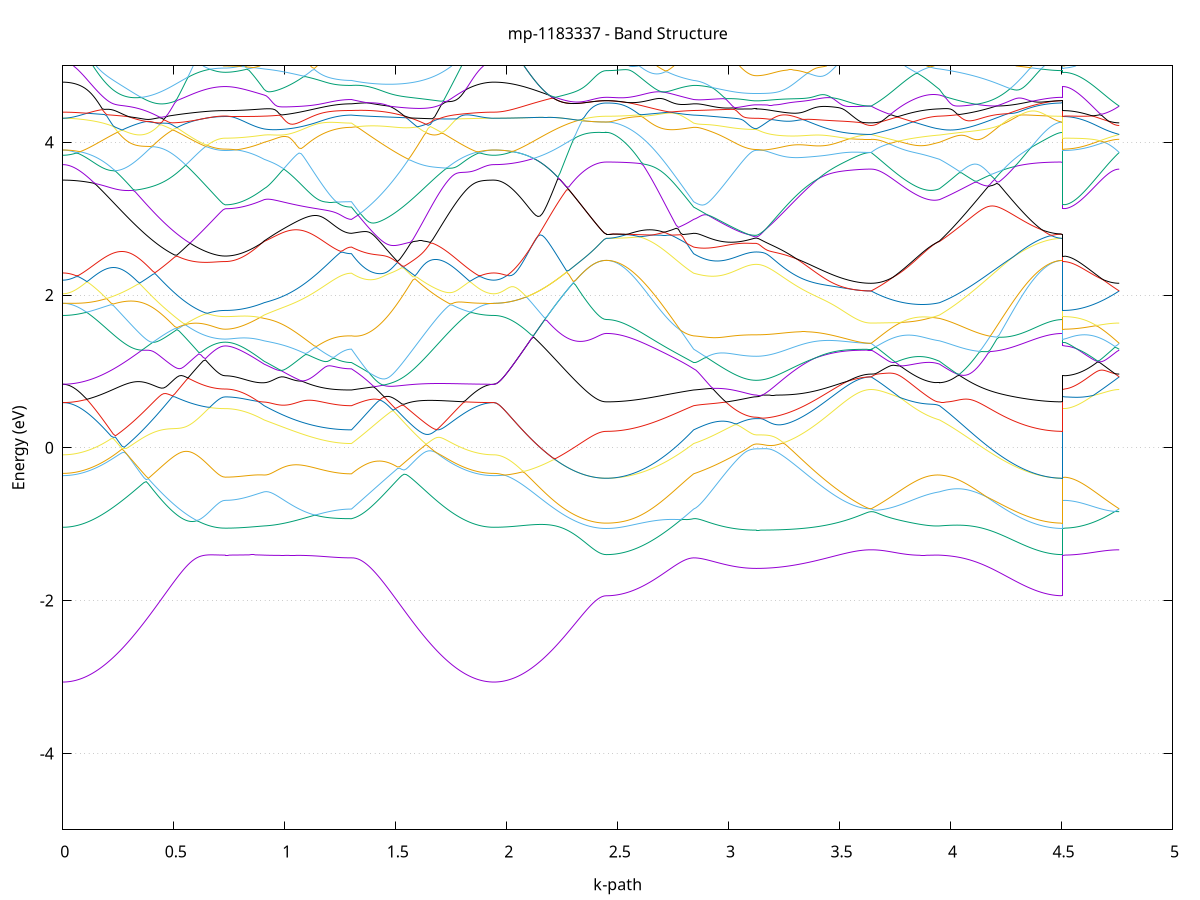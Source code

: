 set title 'mp-1183337 - Band Structure'
set xlabel 'k-path'
set ylabel 'Energy (eV)'
set grid y
set yrange [-5:5]
set terminal png size 800,600
set output 'mp-1183337_bands_gnuplot.png'
plot '-' using 1:2 with lines notitle, '-' using 1:2 with lines notitle, '-' using 1:2 with lines notitle, '-' using 1:2 with lines notitle, '-' using 1:2 with lines notitle, '-' using 1:2 with lines notitle, '-' using 1:2 with lines notitle, '-' using 1:2 with lines notitle, '-' using 1:2 with lines notitle, '-' using 1:2 with lines notitle, '-' using 1:2 with lines notitle, '-' using 1:2 with lines notitle, '-' using 1:2 with lines notitle, '-' using 1:2 with lines notitle, '-' using 1:2 with lines notitle, '-' using 1:2 with lines notitle, '-' using 1:2 with lines notitle, '-' using 1:2 with lines notitle, '-' using 1:2 with lines notitle, '-' using 1:2 with lines notitle, '-' using 1:2 with lines notitle, '-' using 1:2 with lines notitle, '-' using 1:2 with lines notitle, '-' using 1:2 with lines notitle, '-' using 1:2 with lines notitle, '-' using 1:2 with lines notitle, '-' using 1:2 with lines notitle, '-' using 1:2 with lines notitle, '-' using 1:2 with lines notitle, '-' using 1:2 with lines notitle, '-' using 1:2 with lines notitle, '-' using 1:2 with lines notitle, '-' using 1:2 with lines notitle, '-' using 1:2 with lines notitle, '-' using 1:2 with lines notitle, '-' using 1:2 with lines notitle, '-' using 1:2 with lines notitle, '-' using 1:2 with lines notitle, '-' using 1:2 with lines notitle, '-' using 1:2 with lines notitle, '-' using 1:2 with lines notitle, '-' using 1:2 with lines notitle, '-' using 1:2 with lines notitle, '-' using 1:2 with lines notitle, '-' using 1:2 with lines notitle, '-' using 1:2 with lines notitle, '-' using 1:2 with lines notitle, '-' using 1:2 with lines notitle
0.000000 -35.995677
0.009890 -35.995677
0.019779 -35.995677
0.029669 -35.995677
0.039559 -35.995677
0.049448 -35.995677
0.059338 -35.995677
0.069227 -35.995677
0.079117 -35.995677
0.089007 -35.995677
0.098896 -35.995677
0.108786 -35.995677
0.118676 -35.995677
0.128565 -35.995677
0.138455 -35.995677
0.148344 -35.995677
0.158234 -35.995677
0.168124 -35.995677
0.178013 -35.995677
0.187903 -35.995677
0.197793 -35.995677
0.207682 -35.995677
0.217572 -35.995677
0.227462 -35.995677
0.237351 -35.995677
0.247241 -35.995677
0.257130 -35.995677
0.267020 -35.995677
0.276910 -35.995677
0.286799 -35.995677
0.296689 -35.995677
0.306579 -35.995577
0.316468 -35.995677
0.326358 -35.995577
0.336247 -35.995577
0.346137 -35.995577
0.356027 -35.995577
0.365916 -35.995577
0.375806 -35.995577
0.385696 -35.995577
0.395585 -35.995577
0.405475 -35.995577
0.415364 -35.995577
0.425254 -35.995577
0.435144 -35.995577
0.445033 -35.995577
0.454923 -35.995577
0.464813 -35.995577
0.474702 -35.995577
0.484592 -35.995577
0.494482 -35.995577
0.504371 -35.995577
0.514261 -35.995577
0.524150 -35.995577
0.534040 -35.995577
0.543930 -35.995577
0.553819 -35.995577
0.563709 -35.995577
0.573599 -35.995577
0.583488 -35.995577
0.593378 -35.995577
0.603267 -35.995577
0.613157 -35.995577
0.623047 -35.995577
0.632936 -35.995577
0.642826 -35.995577
0.652716 -35.995577
0.662605 -35.995577
0.672495 -35.995577
0.682385 -35.995577
0.692274 -35.995577
0.702164 -35.995577
0.712053 -35.995577
0.721943 -35.995577
0.731833 -35.995577
0.731833 -35.995577
0.741580 -35.995577
0.751328 -35.995577
0.761075 -35.995577
0.770823 -35.995577
0.780570 -35.995577
0.790318 -35.995577
0.800065 -35.995577
0.809813 -35.995577
0.819560 -35.995577
0.829308 -35.995577
0.839055 -35.995577
0.848803 -35.995577
0.858550 -35.995577
0.868298 -35.995577
0.878045 -35.995577
0.887793 -35.995577
0.897540 -35.995577
0.907288 -35.995577
0.907288 -35.995577
0.917123 -35.995577
0.926959 -35.995577
0.936794 -35.995577
0.946630 -35.995577
0.956465 -35.995577
0.966300 -35.995577
0.976136 -35.995577
0.985971 -35.995577
0.995807 -35.995577
1.005642 -35.995577
1.015478 -35.995577
1.025313 -35.995577
1.035149 -35.995577
1.044984 -35.995577
1.054820 -35.995577
1.064655 -35.995577
1.074491 -35.995577
1.084326 -35.995577
1.094161 -35.995577
1.103997 -35.995577
1.113832 -35.995577
1.123668 -35.995577
1.133503 -35.995577
1.143339 -35.995577
1.153174 -35.995577
1.163010 -35.995577
1.172845 -35.995577
1.182681 -35.995577
1.192516 -35.995577
1.202351 -35.995577
1.212187 -35.995577
1.222022 -35.995577
1.231858 -35.995577
1.241693 -35.995577
1.251529 -35.995577
1.261364 -35.995577
1.271200 -35.995577
1.281035 -35.995577
1.290871 -35.995577
1.300706 -35.995577
1.300706 -35.995577
1.310576 -35.995577
1.320446 -35.995577
1.330316 -35.995577
1.340186 -35.995577
1.350056 -35.995577
1.359926 -35.995577
1.369796 -35.995577
1.379666 -35.995577
1.389536 -35.995577
1.399406 -35.995577
1.409276 -35.995577
1.419146 -35.995577
1.429016 -35.995577
1.438886 -35.995577
1.448756 -35.995577
1.458626 -35.995577
1.468496 -35.995577
1.478366 -35.995577
1.488236 -35.995577
1.498106 -35.995577
1.507976 -35.995577
1.517846 -35.995577
1.527716 -35.995577
1.537586 -35.995577
1.547456 -35.995577
1.557326 -35.995577
1.567196 -35.995577
1.577066 -35.995677
1.586936 -35.995577
1.596806 -35.995677
1.606676 -35.995677
1.616546 -35.995677
1.626416 -35.995677
1.636286 -35.995677
1.646156 -35.995677
1.656026 -35.995677
1.665896 -35.995677
1.675766 -35.995677
1.685636 -35.995677
1.695506 -35.995677
1.705376 -35.995677
1.715246 -35.995677
1.725116 -35.995677
1.734986 -35.995677
1.744856 -35.995677
1.754726 -35.995677
1.764596 -35.995677
1.774466 -35.995677
1.784336 -35.995677
1.794206 -35.995677
1.804076 -35.995677
1.813946 -35.995677
1.823815 -35.995677
1.833685 -35.995677
1.843555 -35.995677
1.853425 -35.995677
1.863295 -35.995677
1.873165 -35.995677
1.883035 -35.995677
1.892905 -35.995677
1.902775 -35.995677
1.912645 -35.995677
1.922515 -35.995677
1.932385 -35.995677
1.942255 -35.995677
1.942255 -35.995677
1.952192 -35.995677
1.962128 -35.995677
1.972065 -35.995677
1.982001 -35.995677
1.991938 -35.995677
2.001874 -35.995677
2.011811 -35.995677
2.021747 -35.995677
2.031684 -35.995677
2.041620 -35.995677
2.051557 -35.995677
2.061493 -35.995677
2.071430 -35.995677
2.081366 -35.995677
2.091303 -35.995677
2.101239 -35.995677
2.111176 -35.995677
2.121112 -35.995677
2.131049 -35.995677
2.140985 -35.995677
2.150922 -35.995677
2.160858 -35.995677
2.170795 -35.995677
2.180731 -35.995677
2.190668 -35.995677
2.200604 -35.995677
2.210541 -35.995677
2.220477 -35.995677
2.230414 -35.995677
2.240350 -35.995677
2.250287 -35.995677
2.260223 -35.995677
2.270160 -35.995677
2.280096 -35.995677
2.290033 -35.995677
2.299970 -35.995677
2.309906 -35.995677
2.319843 -35.995677
2.329779 -35.995677
2.339716 -35.995677
2.349652 -35.995677
2.359589 -35.995677
2.369525 -35.995677
2.379462 -35.995677
2.389398 -35.995677
2.399335 -35.995677
2.409271 -35.995677
2.419208 -35.995677
2.429144 -35.995677
2.439081 -35.995677
2.449017 -35.995677
2.449017 -35.995677
2.458853 -35.995677
2.468688 -35.995677
2.478523 -35.995677
2.488359 -35.995677
2.498194 -35.995677
2.508030 -35.995677
2.517865 -35.995677
2.527701 -35.995677
2.537536 -35.995677
2.547372 -35.995677
2.557207 -35.995677
2.567043 -35.995677
2.576878 -35.995677
2.586714 -35.995677
2.596549 -35.995677
2.606384 -35.995677
2.616220 -35.995677
2.626055 -35.995677
2.635891 -35.995677
2.645726 -35.995677
2.655562 -35.995677
2.665397 -35.995677
2.675233 -35.995677
2.685068 -35.995677
2.694904 -35.995677
2.704739 -35.995677
2.714574 -35.995677
2.724410 -35.995677
2.734245 -35.995677
2.744081 -35.995577
2.753916 -35.995677
2.763752 -35.995677
2.773587 -35.995577
2.783423 -35.995677
2.793258 -35.995577
2.803094 -35.995577
2.812929 -35.995577
2.822765 -35.995577
2.832600 -35.995577
2.842435 -35.995577
2.842435 -35.995577
2.852164 -35.995577
2.861892 -35.995577
2.871621 -35.995577
2.881349 -35.995577
2.891078 -35.995577
2.900806 -35.995577
2.910534 -35.995577
2.920263 -35.995577
2.929991 -35.995577
2.939720 -35.995577
2.949448 -35.995577
2.959177 -35.995577
2.968905 -35.995577
2.978633 -35.995577
2.988362 -35.995577
2.998090 -35.995577
3.007819 -35.995577
3.017547 -35.995577
3.027275 -35.995577
3.037004 -35.995577
3.046732 -35.995577
3.056461 -35.995577
3.066189 -35.995577
3.075918 -35.995577
3.085646 -35.995577
3.095374 -35.995577
3.105103 -35.995577
3.114831 -35.995577
3.124560 -35.995577
3.124560 -35.995577
3.134511 -35.995577
3.144463 -35.995577
3.154415 -35.995577
3.164366 -35.995577
3.174318 -35.995577
3.184269 -35.995577
3.194221 -35.995577
3.204173 -35.995577
3.214124 -35.995577
3.224076 -35.995577
3.234027 -35.995577
3.243979 -35.995577
3.253931 -35.995577
3.263882 -35.995577
3.273834 -35.995577
3.283786 -35.995577
3.293737 -35.995577
3.303689 -35.995577
3.313640 -35.995577
3.323592 -35.995577
3.333544 -35.995577
3.343495 -35.995577
3.353447 -35.995577
3.363398 -35.995577
3.373350 -35.995577
3.383302 -35.995577
3.393253 -35.995577
3.403205 -35.995577
3.413156 -35.995577
3.423108 -35.995577
3.433060 -35.995577
3.443011 -35.995577
3.452963 -35.995577
3.462915 -35.995577
3.472866 -35.995577
3.482818 -35.995577
3.492769 -35.995577
3.502721 -35.995577
3.512673 -35.995577
3.522624 -35.995577
3.532576 -35.995577
3.542527 -35.995577
3.552479 -35.995577
3.562431 -35.995577
3.572382 -35.995577
3.582334 -35.995577
3.592285 -35.995577
3.602237 -35.995577
3.612189 -35.995577
3.622140 -35.995577
3.632092 -35.995577
3.642044 -35.995577
3.642044 -35.995577
3.651985 -35.995577
3.661927 -35.995577
3.671869 -35.995577
3.681811 -35.995577
3.691753 -35.995577
3.701695 -35.995577
3.711637 -35.995577
3.721579 -35.995577
3.731521 -35.995577
3.741462 -35.995577
3.751404 -35.995577
3.761346 -35.995577
3.771288 -35.995577
3.781230 -35.995577
3.791172 -35.995577
3.801114 -35.995577
3.811056 -35.995577
3.820998 -35.995577
3.830939 -35.995577
3.840881 -35.995577
3.850823 -35.995577
3.860765 -35.995577
3.870707 -35.995577
3.880649 -35.995577
3.890591 -35.995577
3.900533 -35.995577
3.910475 -35.995577
3.920416 -35.995577
3.930358 -35.995577
3.940300 -35.995577
3.950242 -35.995577
3.950242 -35.995577
3.960177 -35.995577
3.970113 -35.995577
3.980048 -35.995577
3.989983 -35.995577
3.999919 -35.995577
4.009854 -35.995577
4.019789 -35.995577
4.029725 -35.995577
4.039660 -35.995577
4.049595 -35.995577
4.059531 -35.995577
4.069466 -35.995577
4.079401 -35.995577
4.089336 -35.995577
4.099272 -35.995577
4.109207 -35.995577
4.119142 -35.995577
4.129078 -35.995577
4.139013 -35.995577
4.148948 -35.995577
4.158884 -35.995577
4.168819 -35.995577
4.178754 -35.995577
4.188690 -35.995577
4.198625 -35.995577
4.208560 -35.995577
4.218496 -35.995577
4.228431 -35.995577
4.238366 -35.995677
4.248302 -35.995677
4.258237 -35.995677
4.268172 -35.995677
4.278107 -35.995677
4.288043 -35.995677
4.297978 -35.995677
4.307913 -35.995677
4.317849 -35.995677
4.327784 -35.995677
4.337719 -35.995677
4.347655 -35.995677
4.357590 -35.995677
4.367525 -35.995677
4.377461 -35.995677
4.387396 -35.995677
4.397331 -35.995677
4.407267 -35.995677
4.417202 -35.995677
4.427137 -35.995677
4.437073 -35.995677
4.447008 -35.995677
4.456943 -35.995677
4.466878 -35.995677
4.476814 -35.995677
4.486749 -35.995677
4.496684 -35.995677
4.506620 -35.995677
4.506620 -35.995577
4.516365 -35.995577
4.526111 -35.995577
4.535856 -35.995577
4.545601 -35.995577
4.555347 -35.995577
4.565092 -35.995577
4.574838 -35.995577
4.584583 -35.995577
4.594328 -35.995577
4.604074 -35.995577
4.613819 -35.995577
4.623565 -35.995577
4.633310 -35.995577
4.643056 -35.995577
4.652801 -35.995577
4.662546 -35.995577
4.672292 -35.995577
4.682037 -35.995577
4.691783 -35.995577
4.701528 -35.995577
4.711273 -35.995577
4.721019 -35.995577
4.730764 -35.995577
4.740510 -35.995577
4.750255 -35.995577
4.760001 -35.995577
e
0.000000 -28.459877
0.009890 -28.459877
0.019779 -28.459877
0.029669 -28.459777
0.039559 -28.459777
0.049448 -28.459677
0.059338 -28.459477
0.069227 -28.459377
0.079117 -28.459277
0.089007 -28.459077
0.098896 -28.458877
0.108786 -28.458677
0.118676 -28.458477
0.128565 -28.458177
0.138455 -28.457877
0.148344 -28.457677
0.158234 -28.457377
0.168124 -28.457077
0.178013 -28.456677
0.187903 -28.456377
0.197793 -28.455977
0.207682 -28.455577
0.217572 -28.455177
0.227462 -28.454777
0.237351 -28.454377
0.247241 -28.453977
0.257130 -28.453577
0.267020 -28.453077
0.276910 -28.452677
0.286799 -28.452177
0.296689 -28.451677
0.306579 -28.451277
0.316468 -28.450777
0.326358 -28.450277
0.336247 -28.449777
0.346137 -28.449277
0.356027 -28.448777
0.365916 -28.448277
0.375806 -28.447777
0.385696 -28.447277
0.395585 -28.446777
0.405475 -28.446277
0.415364 -28.445777
0.425254 -28.445277
0.435144 -28.444777
0.445033 -28.444277
0.454923 -28.443877
0.464813 -28.443377
0.474702 -28.442877
0.484592 -28.442477
0.494482 -28.441977
0.504371 -28.441577
0.514261 -28.441177
0.524150 -28.440777
0.534040 -28.440377
0.543930 -28.439977
0.553819 -28.439577
0.563709 -28.439277
0.573599 -28.438877
0.583488 -28.438577
0.593378 -28.438277
0.603267 -28.437977
0.613157 -28.437777
0.623047 -28.437477
0.632936 -28.437277
0.642826 -28.437077
0.652716 -28.436877
0.662605 -28.436677
0.672495 -28.436577
0.682385 -28.436477
0.692274 -28.436377
0.702164 -28.436277
0.712053 -28.436177
0.721943 -28.436177
0.731833 -28.436177
0.731833 -28.436177
0.741580 -28.436177
0.751328 -28.436177
0.761075 -28.436177
0.770823 -28.436177
0.780570 -28.436177
0.790318 -28.436177
0.800065 -28.436177
0.809813 -28.436177
0.819560 -28.436177
0.829308 -28.436177
0.839055 -28.436177
0.848803 -28.436177
0.858550 -28.436177
0.868298 -28.436177
0.878045 -28.436177
0.887793 -28.436177
0.897540 -28.436277
0.907288 -28.436277
0.907288 -28.436277
0.917123 -28.436277
0.926959 -28.436277
0.936794 -28.436277
0.946630 -28.436277
0.956465 -28.436377
0.966300 -28.436377
0.976136 -28.436477
0.985971 -28.436477
0.995807 -28.436577
1.005642 -28.436677
1.015478 -28.436677
1.025313 -28.436777
1.035149 -28.436877
1.044984 -28.436877
1.054820 -28.436977
1.064655 -28.437077
1.074491 -28.437177
1.084326 -28.437277
1.094161 -28.437277
1.103997 -28.437377
1.113832 -28.437477
1.123668 -28.437577
1.133503 -28.437577
1.143339 -28.437677
1.153174 -28.437777
1.163010 -28.437777
1.172845 -28.437877
1.182681 -28.437977
1.192516 -28.437977
1.202351 -28.438077
1.212187 -28.438077
1.222022 -28.438177
1.231858 -28.438177
1.241693 -28.438177
1.251529 -28.438177
1.261364 -28.438277
1.271200 -28.438277
1.281035 -28.438277
1.290871 -28.438277
1.300706 -28.438277
1.300706 -28.438277
1.310576 -28.438477
1.320446 -28.438677
1.330316 -28.438877
1.340186 -28.439077
1.350056 -28.439377
1.359926 -28.439577
1.369796 -28.439877
1.379666 -28.440177
1.389536 -28.440477
1.399406 -28.440777
1.409276 -28.441077
1.419146 -28.441477
1.429016 -28.441777
1.438886 -28.442177
1.448756 -28.442577
1.458626 -28.442977
1.468496 -28.443377
1.478366 -28.443777
1.488236 -28.444177
1.498106 -28.444677
1.507976 -28.445077
1.517846 -28.445577
1.527716 -28.445977
1.537586 -28.446477
1.547456 -28.446977
1.557326 -28.447477
1.567196 -28.447877
1.577066 -28.448377
1.586936 -28.448877
1.596806 -28.449377
1.606676 -28.449877
1.616546 -28.450377
1.626416 -28.450777
1.636286 -28.451277
1.646156 -28.451777
1.656026 -28.452177
1.665896 -28.452677
1.675766 -28.453177
1.685636 -28.453577
1.695506 -28.453977
1.705376 -28.454477
1.715246 -28.454877
1.725116 -28.455277
1.734986 -28.455577
1.744856 -28.455977
1.754726 -28.456377
1.764596 -28.456677
1.774466 -28.457077
1.784336 -28.457377
1.794206 -28.457677
1.804076 -28.457977
1.813946 -28.458177
1.823815 -28.458477
1.833685 -28.458677
1.843555 -28.458877
1.853425 -28.459077
1.863295 -28.459277
1.873165 -28.459377
1.883035 -28.459477
1.892905 -28.459677
1.902775 -28.459777
1.912645 -28.459777
1.922515 -28.459877
1.932385 -28.459877
1.942255 -28.459877
1.942255 -28.459877
1.952192 -28.459877
1.962128 -28.459877
1.972065 -28.459777
1.982001 -28.459677
1.991938 -28.459577
2.001874 -28.459477
2.011811 -28.459277
2.021747 -28.459077
2.031684 -28.458877
2.041620 -28.458577
2.051557 -28.458377
2.061493 -28.458077
2.071430 -28.457777
2.081366 -28.457377
2.091303 -28.456977
2.101239 -28.456677
2.111176 -28.456177
2.121112 -28.455777
2.131049 -28.455377
2.140985 -28.454877
2.150922 -28.454377
2.160858 -28.453877
2.170795 -28.453277
2.180731 -28.452777
2.190668 -28.452177
2.200604 -28.451577
2.210541 -28.450977
2.220477 -28.450377
2.230414 -28.449777
2.240350 -28.449077
2.250287 -28.448377
2.260223 -28.447777
2.270160 -28.447077
2.280096 -28.446377
2.290033 -28.445677
2.299970 -28.444877
2.309906 -28.444177
2.319843 -28.443477
2.329779 -28.442777
2.339716 -28.442077
2.349652 -28.441277
2.359589 -28.440577
2.369525 -28.439977
2.379462 -28.439277
2.389398 -28.438677
2.399335 -28.438077
2.409271 -28.437577
2.419208 -28.437077
2.429144 -28.436777
2.439081 -28.436577
2.449017 -28.436477
2.449017 -28.436477
2.458853 -28.436477
2.468688 -28.436477
2.478523 -28.436477
2.488359 -28.436477
2.498194 -28.436477
2.508030 -28.436477
2.517865 -28.436477
2.527701 -28.436477
2.537536 -28.436477
2.547372 -28.436477
2.557207 -28.436477
2.567043 -28.436477
2.576878 -28.436477
2.586714 -28.436477
2.596549 -28.436477
2.606384 -28.436477
2.616220 -28.436477
2.626055 -28.436477
2.635891 -28.436577
2.645726 -28.436577
2.655562 -28.436577
2.665397 -28.436577
2.675233 -28.436677
2.685068 -28.436677
2.694904 -28.436677
2.704739 -28.436777
2.714574 -28.436777
2.724410 -28.436877
2.734245 -28.436977
2.744081 -28.437077
2.753916 -28.437077
2.763752 -28.437177
2.773587 -28.437277
2.783423 -28.437377
2.793258 -28.437577
2.803094 -28.437677
2.812929 -28.437777
2.822765 -28.437977
2.832600 -28.438077
2.842435 -28.438277
2.842435 -28.438277
2.852164 -28.438377
2.861892 -28.438477
2.871621 -28.438577
2.881349 -28.438777
2.891078 -28.438877
2.900806 -28.439077
2.910534 -28.439177
2.920263 -28.439377
2.929991 -28.439577
2.939720 -28.439677
2.949448 -28.439877
2.959177 -28.440077
2.968905 -28.440177
2.978633 -28.440377
2.988362 -28.440477
2.998090 -28.440677
3.007819 -28.440777
3.017547 -28.440977
3.027275 -28.441077
3.037004 -28.441177
3.046732 -28.441277
3.056461 -28.441377
3.066189 -28.441477
3.075918 -28.441477
3.085646 -28.441577
3.095374 -28.441577
3.105103 -28.441677
3.114831 -28.441677
3.124560 -28.441677
3.124560 -28.441677
3.134511 -28.441677
3.144463 -28.441677
3.154415 -28.441677
3.164366 -28.441577
3.174318 -28.441577
3.184269 -28.441477
3.194221 -28.441477
3.204173 -28.441377
3.214124 -28.441277
3.224076 -28.441277
3.234027 -28.441177
3.243979 -28.441077
3.253931 -28.440977
3.263882 -28.440877
3.273834 -28.440677
3.283786 -28.440577
3.293737 -28.440477
3.303689 -28.440377
3.313640 -28.440177
3.323592 -28.440077
3.333544 -28.439877
3.343495 -28.439777
3.353447 -28.439577
3.363398 -28.439477
3.373350 -28.439277
3.383302 -28.439077
3.393253 -28.438977
3.403205 -28.438777
3.413156 -28.438577
3.423108 -28.438477
3.433060 -28.438277
3.443011 -28.438077
3.452963 -28.437977
3.462915 -28.437777
3.472866 -28.437677
3.482818 -28.437477
3.492769 -28.437377
3.502721 -28.437177
3.512673 -28.437077
3.522624 -28.436977
3.532576 -28.436877
3.542527 -28.436777
3.552479 -28.436677
3.562431 -28.436577
3.572382 -28.436477
3.582334 -28.436377
3.592285 -28.436277
3.602237 -28.436277
3.612189 -28.436277
3.622140 -28.436177
3.632092 -28.436177
3.642044 -28.436177
3.642044 -28.436177
3.651985 -28.436177
3.661927 -28.436177
3.671869 -28.436177
3.681811 -28.436177
3.691753 -28.436177
3.701695 -28.436177
3.711637 -28.436277
3.721579 -28.436277
3.731521 -28.436277
3.741462 -28.436277
3.751404 -28.436277
3.761346 -28.436277
3.771288 -28.436277
3.781230 -28.436277
3.791172 -28.436277
3.801114 -28.436277
3.811056 -28.436277
3.820998 -28.436277
3.830939 -28.436277
3.840881 -28.436277
3.850823 -28.436277
3.860765 -28.436277
3.870707 -28.436277
3.880649 -28.436277
3.890591 -28.436277
3.900533 -28.436277
3.910475 -28.436277
3.920416 -28.436277
3.930358 -28.436277
3.940300 -28.436277
3.950242 -28.436277
3.950242 -28.436277
3.960177 -28.436277
3.970113 -28.436277
3.980048 -28.436277
3.989983 -28.436277
3.999919 -28.436277
4.009854 -28.436277
4.019789 -28.436277
4.029725 -28.436277
4.039660 -28.436277
4.049595 -28.436277
4.059531 -28.436277
4.069466 -28.436277
4.079401 -28.436277
4.089336 -28.436377
4.099272 -28.436377
4.109207 -28.436377
4.119142 -28.436377
4.129078 -28.436377
4.139013 -28.436377
4.148948 -28.436377
4.158884 -28.436377
4.168819 -28.436377
4.178754 -28.436377
4.188690 -28.436377
4.198625 -28.436377
4.208560 -28.436377
4.218496 -28.436377
4.228431 -28.436377
4.238366 -28.436377
4.248302 -28.436377
4.258237 -28.436377
4.268172 -28.436377
4.278107 -28.436477
4.288043 -28.436477
4.297978 -28.436477
4.307913 -28.436477
4.317849 -28.436477
4.327784 -28.436477
4.337719 -28.436477
4.347655 -28.436477
4.357590 -28.436477
4.367525 -28.436477
4.377461 -28.436477
4.387396 -28.436477
4.397331 -28.436477
4.407267 -28.436477
4.417202 -28.436477
4.427137 -28.436477
4.437073 -28.436477
4.447008 -28.436477
4.456943 -28.436477
4.466878 -28.436477
4.476814 -28.436477
4.486749 -28.436477
4.496684 -28.436477
4.506620 -28.436477
4.506620 -28.436177
4.516365 -28.436177
4.526111 -28.436177
4.535856 -28.436177
4.545601 -28.436177
4.555347 -28.436177
4.565092 -28.436177
4.574838 -28.436177
4.584583 -28.436177
4.594328 -28.436177
4.604074 -28.436177
4.613819 -28.436177
4.623565 -28.436177
4.633310 -28.436177
4.643056 -28.436177
4.652801 -28.436177
4.662546 -28.436177
4.672292 -28.436177
4.682037 -28.436177
4.691783 -28.436177
4.701528 -28.436177
4.711273 -28.436177
4.721019 -28.436177
4.730764 -28.436177
4.740510 -28.436177
4.750255 -28.436177
4.760001 -28.436177
e
0.000000 -28.402477
0.009890 -28.402477
0.019779 -28.402477
0.029669 -28.402477
0.039559 -28.402477
0.049448 -28.402477
0.059338 -28.402477
0.069227 -28.402477
0.079117 -28.402477
0.089007 -28.402477
0.098896 -28.402477
0.108786 -28.402477
0.118676 -28.402477
0.128565 -28.402477
0.138455 -28.402477
0.148344 -28.402477
0.158234 -28.402477
0.168124 -28.402577
0.178013 -28.402577
0.187903 -28.402577
0.197793 -28.402577
0.207682 -28.402577
0.217572 -28.402577
0.227462 -28.402577
0.237351 -28.402577
0.247241 -28.402577
0.257130 -28.402577
0.267020 -28.402577
0.276910 -28.402577
0.286799 -28.402577
0.296689 -28.402577
0.306579 -28.402577
0.316468 -28.402677
0.326358 -28.402677
0.336247 -28.402677
0.346137 -28.402677
0.356027 -28.402677
0.365916 -28.402677
0.375806 -28.402677
0.385696 -28.402677
0.395585 -28.402777
0.405475 -28.402777
0.415364 -28.402777
0.425254 -28.402777
0.435144 -28.402777
0.445033 -28.402777
0.454923 -28.402777
0.464813 -28.402877
0.474702 -28.402877
0.484592 -28.402877
0.494482 -28.402877
0.504371 -28.402877
0.514261 -28.402977
0.524150 -28.402977
0.534040 -28.402977
0.543930 -28.402977
0.553819 -28.402977
0.563709 -28.402977
0.573599 -28.403077
0.583488 -28.403077
0.593378 -28.403077
0.603267 -28.403077
0.613157 -28.403077
0.623047 -28.403077
0.632936 -28.403177
0.642826 -28.403177
0.652716 -28.403177
0.662605 -28.403177
0.672495 -28.403177
0.682385 -28.403177
0.692274 -28.403177
0.702164 -28.403177
0.712053 -28.403177
0.721943 -28.403177
0.731833 -28.403177
0.731833 -28.403177
0.741580 -28.403177
0.751328 -28.403177
0.761075 -28.403077
0.770823 -28.403177
0.780570 -28.403277
0.790318 -28.403377
0.800065 -28.403477
0.809813 -28.403677
0.819560 -28.403877
0.829308 -28.404077
0.839055 -28.404277
0.848803 -28.404477
0.858550 -28.404677
0.868298 -28.404977
0.878045 -28.405277
0.887793 -28.405577
0.897540 -28.405877
0.907288 -28.406177
0.907288 -28.406177
0.917123 -28.406377
0.926959 -28.406677
0.936794 -28.406877
0.946630 -28.407077
0.956465 -28.407377
0.966300 -28.407577
0.976136 -28.407777
0.985971 -28.407977
0.995807 -28.408177
1.005642 -28.408377
1.015478 -28.408577
1.025313 -28.408777
1.035149 -28.408977
1.044984 -28.409177
1.054820 -28.409377
1.064655 -28.409577
1.074491 -28.409677
1.084326 -28.409877
1.094161 -28.409977
1.103997 -28.410177
1.113832 -28.410277
1.123668 -28.410477
1.133503 -28.410577
1.143339 -28.410677
1.153174 -28.410877
1.163010 -28.410977
1.172845 -28.411077
1.182681 -28.411177
1.192516 -28.411277
1.202351 -28.411277
1.212187 -28.411377
1.222022 -28.411477
1.231858 -28.411477
1.241693 -28.411577
1.251529 -28.411577
1.261364 -28.411677
1.271200 -28.411677
1.281035 -28.411677
1.290871 -28.411677
1.300706 -28.411677
1.300706 -28.411677
1.310576 -28.411077
1.320446 -28.410377
1.330316 -28.409777
1.340186 -28.409077
1.350056 -28.408377
1.359926 -28.407777
1.369796 -28.407077
1.379666 -28.406377
1.389536 -28.405677
1.399406 -28.404977
1.409276 -28.404377
1.419146 -28.403677
1.429016 -28.402977
1.438886 -28.402277
1.448756 -28.401577
1.458626 -28.400877
1.468496 -28.400277
1.478366 -28.399577
1.488236 -28.399777
1.498106 -28.400077
1.507976 -28.400277
1.517846 -28.400477
1.527716 -28.400677
1.537586 -28.400777
1.547456 -28.400977
1.557326 -28.401177
1.567196 -28.401277
1.577066 -28.401377
1.586936 -28.401577
1.596806 -28.401677
1.606676 -28.401777
1.616546 -28.401877
1.626416 -28.401877
1.636286 -28.401977
1.646156 -28.402077
1.656026 -28.402077
1.665896 -28.402177
1.675766 -28.402177
1.685636 -28.402277
1.695506 -28.402277
1.705376 -28.402377
1.715246 -28.402377
1.725116 -28.402377
1.734986 -28.402377
1.744856 -28.402477
1.754726 -28.402477
1.764596 -28.402477
1.774466 -28.402477
1.784336 -28.402477
1.794206 -28.402477
1.804076 -28.402477
1.813946 -28.402477
1.823815 -28.402477
1.833685 -28.402477
1.843555 -28.402477
1.853425 -28.402477
1.863295 -28.402477
1.873165 -28.402477
1.883035 -28.402477
1.892905 -28.402477
1.902775 -28.402477
1.912645 -28.402477
1.922515 -28.402477
1.932385 -28.402477
1.942255 -28.402477
1.942255 -28.402477
1.952192 -28.402477
1.962128 -28.402577
1.972065 -28.402577
1.982001 -28.402677
1.991938 -28.402877
2.001874 -28.402977
2.011811 -28.403177
2.021747 -28.403377
2.031684 -28.403577
2.041620 -28.403777
2.051557 -28.404077
2.061493 -28.404377
2.071430 -28.404677
2.081366 -28.405077
2.091303 -28.405477
2.101239 -28.405877
2.111176 -28.406277
2.121112 -28.406677
2.131049 -28.407177
2.140985 -28.407677
2.150922 -28.408177
2.160858 -28.408677
2.170795 -28.409177
2.180731 -28.409777
2.190668 -28.410377
2.200604 -28.410977
2.210541 -28.411577
2.220477 -28.412277
2.230414 -28.412877
2.240350 -28.413577
2.250287 -28.414177
2.260223 -28.414877
2.270160 -28.415577
2.280096 -28.416277
2.290033 -28.417077
2.299970 -28.417777
2.309906 -28.418477
2.319843 -28.419177
2.329779 -28.419977
2.339716 -28.420677
2.349652 -28.421377
2.359589 -28.422077
2.369525 -28.422777
2.379462 -28.423477
2.389398 -28.424077
2.399335 -28.424677
2.409271 -28.425177
2.419208 -28.425677
2.429144 -28.425977
2.439081 -28.426177
2.449017 -28.426277
2.449017 -28.426277
2.458853 -28.426277
2.468688 -28.426277
2.478523 -28.426177
2.488359 -28.426077
2.498194 -28.426077
2.508030 -28.425877
2.517865 -28.425777
2.527701 -28.425677
2.537536 -28.425477
2.547372 -28.425277
2.557207 -28.425077
2.567043 -28.424777
2.576878 -28.424577
2.586714 -28.424277
2.596549 -28.423977
2.606384 -28.423677
2.616220 -28.423377
2.626055 -28.423077
2.635891 -28.422677
2.645726 -28.422277
2.655562 -28.421877
2.665397 -28.421477
2.675233 -28.421077
2.685068 -28.420577
2.694904 -28.420177
2.704739 -28.419677
2.714574 -28.419177
2.724410 -28.418677
2.734245 -28.418177
2.744081 -28.417577
2.753916 -28.417077
2.763752 -28.416477
2.773587 -28.415977
2.783423 -28.415377
2.793258 -28.414777
2.803094 -28.414177
2.812929 -28.413577
2.822765 -28.412977
2.832600 -28.412377
2.842435 -28.411677
2.842435 -28.411677
2.852164 -28.411377
2.861892 -28.411077
2.871621 -28.410777
2.881349 -28.410477
2.891078 -28.410077
2.900806 -28.409777
2.910534 -28.409377
2.920263 -28.408977
2.929991 -28.408677
2.939720 -28.408277
2.949448 -28.407877
2.959177 -28.407577
2.968905 -28.407177
2.978633 -28.406777
2.988362 -28.406477
2.998090 -28.406077
3.007819 -28.405777
3.017547 -28.405477
3.027275 -28.405077
3.037004 -28.404777
3.046732 -28.404477
3.056461 -28.404277
3.066189 -28.403977
3.075918 -28.403777
3.085646 -28.403577
3.095374 -28.403477
3.105103 -28.403377
3.114831 -28.403277
3.124560 -28.403277
3.124560 -28.403277
3.134511 -28.403277
3.144463 -28.403277
3.154415 -28.403277
3.164366 -28.403277
3.174318 -28.403277
3.184269 -28.403277
3.194221 -28.403277
3.204173 -28.403277
3.214124 -28.403277
3.224076 -28.403277
3.234027 -28.403277
3.243979 -28.403277
3.253931 -28.403277
3.263882 -28.403277
3.273834 -28.403277
3.283786 -28.403277
3.293737 -28.403277
3.303689 -28.403277
3.313640 -28.403277
3.323592 -28.403277
3.333544 -28.403177
3.343495 -28.403177
3.353447 -28.403177
3.363398 -28.403177
3.373350 -28.403177
3.383302 -28.403177
3.393253 -28.403177
3.403205 -28.403177
3.413156 -28.403177
3.423108 -28.403177
3.433060 -28.403177
3.443011 -28.403177
3.452963 -28.403177
3.462915 -28.403177
3.472866 -28.403177
3.482818 -28.403177
3.492769 -28.403177
3.502721 -28.403177
3.512673 -28.403177
3.522624 -28.403177
3.532576 -28.403177
3.542527 -28.403177
3.552479 -28.403177
3.562431 -28.403077
3.572382 -28.403077
3.582334 -28.403077
3.592285 -28.403077
3.602237 -28.403077
3.612189 -28.403077
3.622140 -28.403077
3.632092 -28.403077
3.642044 -28.403077
3.642044 -28.403077
3.651985 -28.403077
3.661927 -28.403077
3.671869 -28.403077
3.681811 -28.403177
3.691753 -28.403177
3.701695 -28.403177
3.711637 -28.403177
3.721579 -28.403277
3.731521 -28.403277
3.741462 -28.403277
3.751404 -28.403377
3.761346 -28.403477
3.771288 -28.403477
3.781230 -28.403577
3.791172 -28.403677
3.801114 -28.403777
3.811056 -28.403877
3.820998 -28.403977
3.830939 -28.404177
3.840881 -28.404277
3.850823 -28.404377
3.860765 -28.404577
3.870707 -28.404777
3.880649 -28.404877
3.890591 -28.405077
3.900533 -28.405277
3.910475 -28.405377
3.920416 -28.405577
3.930358 -28.405777
3.940300 -28.405977
3.950242 -28.406177
3.950242 -28.406177
3.960177 -28.406577
3.970113 -28.406877
3.980048 -28.407277
3.989983 -28.407677
3.999919 -28.408077
4.009854 -28.408477
4.019789 -28.408877
4.029725 -28.409377
4.039660 -28.409777
4.049595 -28.410277
4.059531 -28.410677
4.069466 -28.411177
4.079401 -28.411677
4.089336 -28.412177
4.099272 -28.412677
4.109207 -28.413077
4.119142 -28.413577
4.129078 -28.414077
4.139013 -28.414577
4.148948 -28.415077
4.158884 -28.415577
4.168819 -28.416077
4.178754 -28.416577
4.188690 -28.417077
4.198625 -28.417577
4.208560 -28.417977
4.218496 -28.418477
4.228431 -28.418977
4.238366 -28.419377
4.248302 -28.419877
4.258237 -28.420277
4.268172 -28.420777
4.278107 -28.421177
4.288043 -28.421577
4.297978 -28.421977
4.307913 -28.422277
4.317849 -28.422677
4.327784 -28.423077
4.337719 -28.423377
4.347655 -28.423677
4.357590 -28.423977
4.367525 -28.424277
4.377461 -28.424577
4.387396 -28.424777
4.397331 -28.425077
4.407267 -28.425277
4.417202 -28.425477
4.427137 -28.425577
4.437073 -28.425777
4.447008 -28.425877
4.456943 -28.425977
4.466878 -28.426077
4.476814 -28.426177
4.486749 -28.426277
4.496684 -28.426277
4.506620 -28.426277
4.506620 -28.403177
4.516365 -28.403177
4.526111 -28.403177
4.535856 -28.403177
4.545601 -28.403177
4.555347 -28.403177
4.565092 -28.403177
4.574838 -28.403177
4.584583 -28.403177
4.594328 -28.403177
4.604074 -28.403177
4.613819 -28.403177
4.623565 -28.403177
4.633310 -28.403177
4.643056 -28.403177
4.652801 -28.403177
4.662546 -28.403177
4.672292 -28.403177
4.682037 -28.403177
4.691783 -28.403177
4.701528 -28.403177
4.711273 -28.403177
4.721019 -28.403177
4.730764 -28.403177
4.740510 -28.403077
4.750255 -28.403077
4.760001 -28.403077
e
0.000000 -28.380477
0.009890 -28.380477
0.019779 -28.380477
0.029669 -28.380577
0.039559 -28.380577
0.049448 -28.380677
0.059338 -28.380777
0.069227 -28.380977
0.079117 -28.381077
0.089007 -28.381277
0.098896 -28.381477
0.108786 -28.381677
0.118676 -28.381877
0.128565 -28.382177
0.138455 -28.382377
0.148344 -28.382677
0.158234 -28.382977
0.168124 -28.383277
0.178013 -28.383577
0.187903 -28.383977
0.197793 -28.384277
0.207682 -28.384677
0.217572 -28.385077
0.227462 -28.385477
0.237351 -28.385877
0.247241 -28.386277
0.257130 -28.386677
0.267020 -28.387077
0.276910 -28.387577
0.286799 -28.387977
0.296689 -28.388477
0.306579 -28.388877
0.316468 -28.389377
0.326358 -28.389877
0.336247 -28.390377
0.346137 -28.390777
0.356027 -28.391277
0.365916 -28.391777
0.375806 -28.392277
0.385696 -28.392777
0.395585 -28.393177
0.405475 -28.393677
0.415364 -28.394177
0.425254 -28.394577
0.435144 -28.395077
0.445033 -28.395477
0.454923 -28.395977
0.464813 -28.396377
0.474702 -28.396877
0.484592 -28.397277
0.494482 -28.397677
0.504371 -28.398077
0.514261 -28.398477
0.524150 -28.398877
0.534040 -28.399177
0.543930 -28.399577
0.553819 -28.399877
0.563709 -28.400177
0.573599 -28.400577
0.583488 -28.400777
0.593378 -28.401077
0.603267 -28.401377
0.613157 -28.401577
0.623047 -28.401777
0.632936 -28.402077
0.642826 -28.402177
0.652716 -28.402377
0.662605 -28.402577
0.672495 -28.402677
0.682385 -28.402777
0.692274 -28.402877
0.702164 -28.402977
0.712053 -28.402977
0.721943 -28.402977
0.731833 -28.402977
0.731833 -28.403077
0.741580 -28.403077
0.751328 -28.403077
0.761075 -28.403077
0.770823 -28.403077
0.780570 -28.402977
0.790318 -28.402877
0.800065 -28.402777
0.809813 -28.402577
0.819560 -28.402377
0.829308 -28.402277
0.839055 -28.402077
0.848803 -28.401777
0.858550 -28.401577
0.868298 -28.401377
0.878045 -28.401077
0.887793 -28.400777
0.897540 -28.400477
0.907288 -28.400177
0.907288 -28.400177
0.917123 -28.399877
0.926959 -28.399677
0.936794 -28.399477
0.946630 -28.399177
0.956465 -28.398977
0.966300 -28.398677
0.976136 -28.398477
0.985971 -28.398177
0.995807 -28.397977
1.005642 -28.397677
1.015478 -28.397477
1.025313 -28.397177
1.035149 -28.396977
1.044984 -28.396677
1.054820 -28.396477
1.064655 -28.396177
1.074491 -28.395977
1.084326 -28.395777
1.094161 -28.395577
1.103997 -28.395277
1.113832 -28.395077
1.123668 -28.394877
1.133503 -28.394777
1.143339 -28.394577
1.153174 -28.394377
1.163010 -28.394177
1.172845 -28.394077
1.182681 -28.393877
1.192516 -28.393777
1.202351 -28.393677
1.212187 -28.393577
1.222022 -28.393477
1.231858 -28.393377
1.241693 -28.393277
1.251529 -28.393177
1.261364 -28.393177
1.271200 -28.393077
1.281035 -28.393077
1.290871 -28.393077
1.300706 -28.393077
1.300706 -28.393077
1.310576 -28.393477
1.320446 -28.393977
1.330316 -28.394377
1.340186 -28.394777
1.350056 -28.395277
1.359926 -28.395677
1.369796 -28.396077
1.379666 -28.396377
1.389536 -28.396777
1.399406 -28.397177
1.409276 -28.397477
1.419146 -28.397877
1.429016 -28.398177
1.438886 -28.398477
1.448756 -28.398777
1.458626 -28.399077
1.468496 -28.399277
1.478366 -28.399577
1.488236 -28.398877
1.498106 -28.398177
1.507976 -28.397577
1.517846 -28.396877
1.527716 -28.396177
1.537586 -28.395577
1.547456 -28.394977
1.557326 -28.394277
1.567196 -28.393677
1.577066 -28.393077
1.586936 -28.392477
1.596806 -28.391877
1.606676 -28.391277
1.616546 -28.390677
1.626416 -28.390177
1.636286 -28.389577
1.646156 -28.389077
1.656026 -28.388477
1.665896 -28.387977
1.675766 -28.387477
1.685636 -28.386977
1.695506 -28.386577
1.705376 -28.386077
1.715246 -28.385677
1.725116 -28.385177
1.734986 -28.384777
1.744856 -28.384377
1.754726 -28.384077
1.764596 -28.383677
1.774466 -28.383377
1.784336 -28.382977
1.794206 -28.382677
1.804076 -28.382377
1.813946 -28.382177
1.823815 -28.381877
1.833685 -28.381677
1.843555 -28.381477
1.853425 -28.381277
1.863295 -28.381077
1.873165 -28.380977
1.883035 -28.380777
1.892905 -28.380677
1.902775 -28.380577
1.912645 -28.380577
1.922515 -28.380477
1.932385 -28.380477
1.942255 -28.380477
1.942255 -28.380477
1.952192 -28.380477
1.962128 -28.380477
1.972065 -28.380477
1.982001 -28.380477
1.991938 -28.380477
2.001874 -28.380477
2.011811 -28.380477
2.021747 -28.380477
2.031684 -28.380477
2.041620 -28.380477
2.051557 -28.380477
2.061493 -28.380477
2.071430 -28.380477
2.081366 -28.380477
2.091303 -28.380477
2.101239 -28.380477
2.111176 -28.380477
2.121112 -28.380477
2.131049 -28.380477
2.140985 -28.380477
2.150922 -28.380477
2.160858 -28.380477
2.170795 -28.380477
2.180731 -28.380477
2.190668 -28.380477
2.200604 -28.380477
2.210541 -28.380477
2.220477 -28.380477
2.230414 -28.380577
2.240350 -28.380577
2.250287 -28.380577
2.260223 -28.380577
2.270160 -28.380577
2.280096 -28.380577
2.290033 -28.380577
2.299970 -28.380577
2.309906 -28.380577
2.319843 -28.380577
2.329779 -28.380577
2.339716 -28.380577
2.349652 -28.380577
2.359589 -28.380577
2.369525 -28.380577
2.379462 -28.380577
2.389398 -28.380577
2.399335 -28.380577
2.409271 -28.380577
2.419208 -28.380577
2.429144 -28.380577
2.439081 -28.380577
2.449017 -28.380577
2.449017 -28.380577
2.458853 -28.380577
2.468688 -28.380577
2.478523 -28.380677
2.488359 -28.380777
2.498194 -28.380877
2.508030 -28.380977
2.517865 -28.381077
2.527701 -28.381177
2.537536 -28.381377
2.547372 -28.381577
2.557207 -28.381777
2.567043 -28.381977
2.576878 -28.382277
2.586714 -28.382477
2.596549 -28.382777
2.606384 -28.383077
2.616220 -28.383377
2.626055 -28.383677
2.635891 -28.384077
2.645726 -28.384377
2.655562 -28.384777
2.665397 -28.385177
2.675233 -28.385477
2.685068 -28.385877
2.694904 -28.386377
2.704739 -28.386777
2.714574 -28.387177
2.724410 -28.387577
2.734245 -28.388077
2.744081 -28.388477
2.753916 -28.388977
2.763752 -28.389377
2.773587 -28.389877
2.783423 -28.390377
2.793258 -28.390777
2.803094 -28.391277
2.812929 -28.391677
2.822765 -28.392177
2.832600 -28.392577
2.842435 -28.393077
2.842435 -28.393077
2.852164 -28.393277
2.861892 -28.393477
2.871621 -28.393677
2.881349 -28.393877
2.891078 -28.394077
2.900806 -28.394277
2.910534 -28.394477
2.920263 -28.394677
2.929991 -28.394877
2.939720 -28.395077
2.949448 -28.395277
2.959177 -28.395477
2.968905 -28.395677
2.978633 -28.395877
2.988362 -28.396077
2.998090 -28.396277
3.007819 -28.396477
3.017547 -28.396577
3.027275 -28.396777
3.037004 -28.396977
3.046732 -28.397177
3.056461 -28.397377
3.066189 -28.397477
3.075918 -28.397677
3.085646 -28.397777
3.095374 -28.397877
3.105103 -28.397977
3.114831 -28.397977
3.124560 -28.397977
3.124560 -28.397977
3.134511 -28.397977
3.144463 -28.397977
3.154415 -28.398077
3.164366 -28.398077
3.174318 -28.398077
3.184269 -28.398177
3.194221 -28.398177
3.204173 -28.398277
3.214124 -28.398377
3.224076 -28.398377
3.234027 -28.398477
3.243979 -28.398577
3.253931 -28.398677
3.263882 -28.398777
3.273834 -28.398877
3.283786 -28.398977
3.293737 -28.399077
3.303689 -28.399277
3.313640 -28.399377
3.323592 -28.399477
3.333544 -28.399677
3.343495 -28.399777
3.353447 -28.399977
3.363398 -28.400077
3.373350 -28.400277
3.383302 -28.400377
3.393253 -28.400577
3.403205 -28.400677
3.413156 -28.400877
3.423108 -28.400977
3.433060 -28.401177
3.443011 -28.401277
3.452963 -28.401477
3.462915 -28.401577
3.472866 -28.401777
3.482818 -28.401877
3.492769 -28.401977
3.502721 -28.402177
3.512673 -28.402277
3.522624 -28.402377
3.532576 -28.402477
3.542527 -28.402577
3.552479 -28.402677
3.562431 -28.402777
3.572382 -28.402877
3.582334 -28.402877
3.592285 -28.402977
3.602237 -28.403077
3.612189 -28.403077
3.622140 -28.403077
3.632092 -28.403077
3.642044 -28.403077
3.642044 -28.403077
3.651985 -28.403077
3.661927 -28.403077
3.671869 -28.403077
3.681811 -28.403077
3.691753 -28.403077
3.701695 -28.402977
3.711637 -28.402977
3.721579 -28.402977
3.731521 -28.402877
3.741462 -28.402877
3.751404 -28.402777
3.761346 -28.402677
3.771288 -28.402577
3.781230 -28.402577
3.791172 -28.402477
3.801114 -28.402377
3.811056 -28.402277
3.820998 -28.402177
3.830939 -28.401977
3.840881 -28.401877
3.850823 -28.401777
3.860765 -28.401677
3.870707 -28.401477
3.880649 -28.401377
3.890591 -28.401177
3.900533 -28.401077
3.910475 -28.400877
3.920416 -28.400677
3.930358 -28.400477
3.940300 -28.400377
3.950242 -28.400177
3.950242 -28.400177
3.960177 -28.399777
3.970113 -28.399477
3.980048 -28.399077
3.989983 -28.398777
3.999919 -28.398377
4.009854 -28.397977
4.019789 -28.397477
4.029725 -28.397077
4.039660 -28.396677
4.049595 -28.396277
4.059531 -28.395777
4.069466 -28.395277
4.079401 -28.394877
4.089336 -28.394377
4.099272 -28.393877
4.109207 -28.393477
4.119142 -28.392977
4.129078 -28.392477
4.139013 -28.391977
4.148948 -28.391477
4.158884 -28.391077
4.168819 -28.390577
4.178754 -28.390077
4.188690 -28.389577
4.198625 -28.389177
4.208560 -28.388677
4.218496 -28.388177
4.228431 -28.387777
4.238366 -28.387277
4.248302 -28.386877
4.258237 -28.386477
4.268172 -28.385977
4.278107 -28.385577
4.288043 -28.385177
4.297978 -28.384877
4.307913 -28.384477
4.317849 -28.384077
4.327784 -28.383777
4.337719 -28.383477
4.347655 -28.383077
4.357590 -28.382777
4.367525 -28.382577
4.377461 -28.382277
4.387396 -28.382077
4.397331 -28.381777
4.407267 -28.381577
4.417202 -28.381377
4.427137 -28.381277
4.437073 -28.381077
4.447008 -28.380977
4.456943 -28.380877
4.466878 -28.380777
4.476814 -28.380677
4.486749 -28.380577
4.496684 -28.380577
4.506620 -28.380577
4.506620 -28.403077
4.516365 -28.403077
4.526111 -28.403077
4.535856 -28.403077
4.545601 -28.403077
4.555347 -28.403077
4.565092 -28.403077
4.574838 -28.403077
4.584583 -28.403077
4.594328 -28.403077
4.604074 -28.403077
4.613819 -28.403077
4.623565 -28.403077
4.633310 -28.403077
4.643056 -28.403077
4.652801 -28.403077
4.662546 -28.403077
4.672292 -28.403077
4.682037 -28.403077
4.691783 -28.403077
4.701528 -28.403077
4.711273 -28.403077
4.721019 -28.403077
4.730764 -28.403077
4.740510 -28.403077
4.750255 -28.403077
4.760001 -28.403077
e
0.000000 -15.799577
0.009890 -15.799577
0.019779 -15.799477
0.029669 -15.799477
0.039559 -15.799477
0.049448 -15.799477
0.059338 -15.799477
0.069227 -15.799377
0.079117 -15.799377
0.089007 -15.799277
0.098896 -15.799277
0.108786 -15.799177
0.118676 -15.799077
0.128565 -15.799277
0.138455 -15.799477
0.148344 -15.799777
0.158234 -15.800077
0.168124 -15.800377
0.178013 -15.800777
0.187903 -15.801077
0.197793 -15.801477
0.207682 -15.801877
0.217572 -15.802177
0.227462 -15.802577
0.237351 -15.803077
0.247241 -15.803477
0.257130 -15.803877
0.267020 -15.804377
0.276910 -15.804777
0.286799 -15.805277
0.296689 -15.805777
0.306579 -15.806177
0.316468 -15.806677
0.326358 -15.807177
0.336247 -15.807677
0.346137 -15.808177
0.356027 -15.808677
0.365916 -15.809177
0.375806 -15.809677
0.385696 -15.810177
0.395585 -15.810677
0.405475 -15.811177
0.415364 -15.811677
0.425254 -15.812177
0.435144 -15.812677
0.445033 -15.813177
0.454923 -15.813577
0.464813 -15.814077
0.474702 -15.814577
0.484592 -15.814977
0.494482 -15.815377
0.504371 -15.815877
0.514261 -15.816277
0.524150 -15.816677
0.534040 -15.817077
0.543930 -15.817477
0.553819 -15.817777
0.563709 -15.818177
0.573599 -15.818477
0.583488 -15.818777
0.593378 -15.819077
0.603267 -15.819377
0.613157 -15.819577
0.623047 -15.819877
0.632936 -15.820077
0.642826 -15.820277
0.652716 -15.820477
0.662605 -15.820677
0.672495 -15.820777
0.682385 -15.820877
0.692274 -15.820977
0.702164 -15.821077
0.712053 -15.821077
0.721943 -15.821177
0.731833 -15.821177
0.731833 -15.821177
0.741580 -15.821177
0.751328 -15.821077
0.761075 -15.820877
0.770823 -15.820677
0.780570 -15.820477
0.790318 -15.820177
0.800065 -15.819777
0.809813 -15.819377
0.819560 -15.818877
0.829308 -15.818377
0.839055 -15.817877
0.848803 -15.817277
0.858550 -15.816677
0.868298 -15.815977
0.878045 -15.815277
0.887793 -15.814577
0.897540 -15.813877
0.907288 -15.813077
0.907288 -15.813077
0.917123 -15.812577
0.926959 -15.811977
0.936794 -15.811377
0.946630 -15.810777
0.956465 -15.810277
0.966300 -15.809677
0.976136 -15.809177
0.985971 -15.808677
0.995807 -15.808177
1.005642 -15.807677
1.015478 -15.807277
1.025313 -15.806877
1.035149 -15.806577
1.044984 -15.806177
1.054820 -15.805877
1.064655 -15.805577
1.074491 -15.805277
1.084326 -15.804877
1.094161 -15.804577
1.103997 -15.804377
1.113832 -15.804077
1.123668 -15.803777
1.133503 -15.803477
1.143339 -15.803177
1.153174 -15.802977
1.163010 -15.802677
1.172845 -15.802477
1.182681 -15.802277
1.192516 -15.802077
1.202351 -15.801877
1.212187 -15.801677
1.222022 -15.801477
1.231858 -15.801377
1.241693 -15.801277
1.251529 -15.801177
1.261364 -15.801077
1.271200 -15.800977
1.281035 -15.800877
1.290871 -15.800877
1.300706 -15.800877
1.300706 -15.800877
1.310576 -15.800877
1.320446 -15.800777
1.330316 -15.800777
1.340186 -15.800777
1.350056 -15.800677
1.359926 -15.800677
1.369796 -15.800677
1.379666 -15.800677
1.389536 -15.800577
1.399406 -15.800577
1.409276 -15.800577
1.419146 -15.800477
1.429016 -15.800477
1.438886 -15.800477
1.448756 -15.800377
1.458626 -15.800377
1.468496 -15.800377
1.478366 -15.800277
1.488236 -15.800277
1.498106 -15.800177
1.507976 -15.800177
1.517846 -15.800077
1.527716 -15.800077
1.537586 -15.799977
1.547456 -15.799977
1.557326 -15.799877
1.567196 -15.799877
1.577066 -15.799777
1.586936 -15.799677
1.596806 -15.799677
1.606676 -15.799577
1.616546 -15.799477
1.626416 -15.799477
1.636286 -15.799377
1.646156 -15.799277
1.656026 -15.799177
1.665896 -15.799077
1.675766 -15.799077
1.685636 -15.798977
1.695506 -15.798877
1.705376 -15.798777
1.715246 -15.798677
1.725116 -15.798677
1.734986 -15.798577
1.744856 -15.798477
1.754726 -15.798477
1.764596 -15.798577
1.774466 -15.798677
1.784336 -15.798777
1.794206 -15.798877
1.804076 -15.798977
1.813946 -15.799077
1.823815 -15.799077
1.833685 -15.799177
1.843555 -15.799277
1.853425 -15.799277
1.863295 -15.799377
1.873165 -15.799377
1.883035 -15.799477
1.892905 -15.799477
1.902775 -15.799477
1.912645 -15.799477
1.922515 -15.799477
1.932385 -15.799577
1.942255 -15.799577
1.942255 -15.799577
1.952192 -15.799477
1.962128 -15.799477
1.972065 -15.799377
1.982001 -15.799277
1.991938 -15.799177
2.001874 -15.798977
2.011811 -15.798777
2.021747 -15.798577
2.031684 -15.798277
2.041620 -15.797977
2.051557 -15.798077
2.061493 -15.798177
2.071430 -15.798277
2.081366 -15.798377
2.091303 -15.798477
2.101239 -15.798577
2.111176 -15.798777
2.121112 -15.798877
2.131049 -15.798977
2.140985 -15.799177
2.150922 -15.799277
2.160858 -15.799377
2.170795 -15.799577
2.180731 -15.799677
2.190668 -15.799877
2.200604 -15.799977
2.210541 -15.800177
2.220477 -15.800277
2.230414 -15.800377
2.240350 -15.800577
2.250287 -15.800677
2.260223 -15.800877
2.270160 -15.800977
2.280096 -15.801077
2.290033 -15.801177
2.299970 -15.801377
2.309906 -15.801477
2.319843 -15.801577
2.329779 -15.801677
2.339716 -15.801777
2.349652 -15.801877
2.359589 -15.801877
2.369525 -15.801977
2.379462 -15.802077
2.389398 -15.802077
2.399335 -15.802177
2.409271 -15.802177
2.419208 -15.802277
2.429144 -15.802277
2.439081 -15.802277
2.449017 -15.802277
2.449017 -15.802277
2.458853 -15.802277
2.468688 -15.802277
2.478523 -15.802277
2.488359 -15.802277
2.498194 -15.802177
2.508030 -15.802177
2.517865 -15.802177
2.527701 -15.802177
2.537536 -15.802177
2.547372 -15.802077
2.557207 -15.802077
2.567043 -15.802077
2.576878 -15.801977
2.586714 -15.801977
2.596549 -15.801977
2.606384 -15.801877
2.616220 -15.801877
2.626055 -15.801777
2.635891 -15.801777
2.645726 -15.801677
2.655562 -15.801677
2.665397 -15.801577
2.675233 -15.801577
2.685068 -15.801477
2.694904 -15.801477
2.704739 -15.801477
2.714574 -15.801377
2.724410 -15.801377
2.734245 -15.801277
2.744081 -15.801277
2.753916 -15.801177
2.763752 -15.801177
2.773587 -15.801177
2.783423 -15.801077
2.793258 -15.801077
2.803094 -15.800977
2.812929 -15.800977
2.822765 -15.800977
2.832600 -15.800877
2.842435 -15.800877
2.842435 -15.800877
2.852164 -15.800877
2.861892 -15.800877
2.871621 -15.800877
2.881349 -15.800877
2.891078 -15.800877
2.900806 -15.800877
2.910534 -15.800877
2.920263 -15.800977
2.929991 -15.800977
2.939720 -15.800977
2.949448 -15.801077
2.959177 -15.801077
2.968905 -15.801177
2.978633 -15.801277
2.988362 -15.801277
2.998090 -15.801377
3.007819 -15.801477
3.017547 -15.801477
3.027275 -15.801577
3.037004 -15.801577
3.046732 -15.801677
3.056461 -15.801677
3.066189 -15.801777
3.075918 -15.801777
3.085646 -15.801877
3.095374 -15.801877
3.105103 -15.801877
3.114831 -15.801877
3.124560 -15.801877
3.124560 -15.801877
3.134511 -15.801877
3.144463 -15.801977
3.154415 -15.801977
3.164366 -15.802077
3.174318 -15.802177
3.184269 -15.802277
3.194221 -15.802477
3.204173 -15.802577
3.214124 -15.802777
3.224076 -15.802977
3.234027 -15.803177
3.243979 -15.803477
3.253931 -15.803677
3.263882 -15.803977
3.273834 -15.804277
3.283786 -15.804577
3.293737 -15.804877
3.303689 -15.805177
3.313640 -15.805577
3.323592 -15.805877
3.333544 -15.806277
3.343495 -15.806577
3.353447 -15.806977
3.363398 -15.807377
3.373350 -15.807777
3.383302 -15.808177
3.393253 -15.808577
3.403205 -15.808977
3.413156 -15.809277
3.423108 -15.809677
3.433060 -15.810077
3.443011 -15.810477
3.452963 -15.810777
3.462915 -15.811177
3.472866 -15.811477
3.482818 -15.811877
3.492769 -15.812177
3.502721 -15.812477
3.512673 -15.812777
3.522624 -15.813077
3.532576 -15.813277
3.542527 -15.813477
3.552479 -15.813777
3.562431 -15.813977
3.572382 -15.814077
3.582334 -15.814277
3.592285 -15.814377
3.602237 -15.814477
3.612189 -15.814577
3.622140 -15.814677
3.632092 -15.814677
3.642044 -15.814677
3.642044 -15.814677
3.651985 -15.814977
3.661927 -15.815277
3.671869 -15.815577
3.681811 -15.815877
3.691753 -15.816077
3.701695 -15.816277
3.711637 -15.816477
3.721579 -15.816677
3.731521 -15.816777
3.741462 -15.816977
3.751404 -15.817077
3.761346 -15.817077
3.771288 -15.817177
3.781230 -15.817177
3.791172 -15.817177
3.801114 -15.817077
3.811056 -15.816977
3.820998 -15.816877
3.830939 -15.816777
3.840881 -15.816577
3.850823 -15.816377
3.860765 -15.816177
3.870707 -15.815977
3.880649 -15.815677
3.890591 -15.815377
3.900533 -15.815077
3.910475 -15.814677
3.920416 -15.814377
3.930358 -15.813977
3.940300 -15.813477
3.950242 -15.813077
3.950242 -15.813077
3.960177 -15.812277
3.970113 -15.811477
3.980048 -15.810677
3.989983 -15.809877
3.999919 -15.809077
4.009854 -15.808277
4.019789 -15.807477
4.029725 -15.806677
4.039660 -15.806177
4.049595 -15.806077
4.059531 -15.805977
4.069466 -15.805877
4.079401 -15.805677
4.089336 -15.805577
4.099272 -15.805477
4.109207 -15.805377
4.119142 -15.805177
4.129078 -15.805077
4.139013 -15.804977
4.148948 -15.804777
4.158884 -15.804677
4.168819 -15.804577
4.178754 -15.804477
4.188690 -15.804377
4.198625 -15.804177
4.208560 -15.804077
4.218496 -15.803977
4.228431 -15.803877
4.238366 -15.803777
4.248302 -15.803677
4.258237 -15.803577
4.268172 -15.803477
4.278107 -15.803377
4.288043 -15.803277
4.297978 -15.803177
4.307913 -15.803077
4.317849 -15.802977
4.327784 -15.802977
4.337719 -15.802877
4.347655 -15.802777
4.357590 -15.802777
4.367525 -15.802677
4.377461 -15.802577
4.387396 -15.802577
4.397331 -15.802477
4.407267 -15.802477
4.417202 -15.802477
4.427137 -15.802377
4.437073 -15.802377
4.447008 -15.802377
4.456943 -15.802277
4.466878 -15.802277
4.476814 -15.802277
4.486749 -15.802277
4.496684 -15.802277
4.506620 -15.802277
4.506620 -15.821177
4.516365 -15.821177
4.526111 -15.821077
4.535856 -15.821077
4.545601 -15.820977
4.555347 -15.820877
4.565092 -15.820777
4.574838 -15.820577
4.584583 -15.820477
4.594328 -15.820277
4.604074 -15.819977
4.613819 -15.819777
4.623565 -15.819577
4.633310 -15.819277
4.643056 -15.818977
4.652801 -15.818677
4.662546 -15.818377
4.672292 -15.818077
4.682037 -15.817677
4.691783 -15.817377
4.701528 -15.816977
4.711273 -15.816577
4.721019 -15.816277
4.730764 -15.815877
4.740510 -15.815477
4.750255 -15.815077
4.760001 -15.814677
e
0.000000 -15.797577
0.009890 -15.797577
0.019779 -15.797577
0.029669 -15.797677
0.039559 -15.797677
0.049448 -15.797777
0.059338 -15.797877
0.069227 -15.798077
0.079117 -15.798177
0.089007 -15.798377
0.098896 -15.798577
0.108786 -15.798777
0.118676 -15.798977
0.128565 -15.799077
0.138455 -15.798977
0.148344 -15.798877
0.158234 -15.798777
0.168124 -15.798777
0.178013 -15.798677
0.187903 -15.798577
0.197793 -15.798477
0.207682 -15.798377
0.217572 -15.798277
0.227462 -15.798177
0.237351 -15.798077
0.247241 -15.797977
0.257130 -15.797877
0.267020 -15.797777
0.276910 -15.797677
0.286799 -15.797577
0.296689 -15.797477
0.306579 -15.797277
0.316468 -15.797177
0.326358 -15.797077
0.336247 -15.796977
0.346137 -15.796877
0.356027 -15.796777
0.365916 -15.796677
0.375806 -15.796577
0.385696 -15.796477
0.395585 -15.796377
0.405475 -15.796277
0.415364 -15.796277
0.425254 -15.796177
0.435144 -15.796077
0.445033 -15.795977
0.454923 -15.795877
0.464813 -15.796077
0.474702 -15.796677
0.484592 -15.797277
0.494482 -15.797877
0.504371 -15.798477
0.514261 -15.799077
0.524150 -15.799677
0.534040 -15.800277
0.543930 -15.800977
0.553819 -15.801577
0.563709 -15.802177
0.573599 -15.802777
0.583488 -15.803377
0.593378 -15.803877
0.603267 -15.804477
0.613157 -15.804977
0.623047 -15.805477
0.632936 -15.805877
0.642826 -15.806277
0.652716 -15.806677
0.662605 -15.807077
0.672495 -15.807377
0.682385 -15.807577
0.692274 -15.807777
0.702164 -15.807977
0.712053 -15.808077
0.721943 -15.808177
0.731833 -15.808177
0.731833 -15.808177
0.741580 -15.808177
0.751328 -15.808177
0.761075 -15.808177
0.770823 -15.808177
0.780570 -15.808077
0.790318 -15.808077
0.800065 -15.808077
0.809813 -15.807977
0.819560 -15.807977
0.829308 -15.807877
0.839055 -15.807777
0.848803 -15.807777
0.858550 -15.807677
0.868298 -15.807577
0.878045 -15.807477
0.887793 -15.807477
0.897540 -15.807377
0.907288 -15.807277
0.907288 -15.807277
0.917123 -15.807177
0.926959 -15.807077
0.936794 -15.806877
0.946630 -15.806777
0.956465 -15.806477
0.966300 -15.806277
0.976136 -15.805977
0.985971 -15.805677
0.995807 -15.805277
1.005642 -15.804777
1.015478 -15.804377
1.025313 -15.803777
1.035149 -15.803277
1.044984 -15.802677
1.054820 -15.802077
1.064655 -15.801477
1.074491 -15.800877
1.084326 -15.800377
1.094161 -15.799777
1.103997 -15.799177
1.113832 -15.798577
1.123668 -15.798077
1.133503 -15.797577
1.143339 -15.797077
1.153174 -15.796577
1.163010 -15.796077
1.172845 -15.795677
1.182681 -15.795277
1.192516 -15.794877
1.202351 -15.794577
1.212187 -15.794277
1.222022 -15.793977
1.231858 -15.793677
1.241693 -15.793477
1.251529 -15.793277
1.261364 -15.793177
1.271200 -15.792977
1.281035 -15.792977
1.290871 -15.792877
1.300706 -15.792877
1.300706 -15.792877
1.310576 -15.792577
1.320446 -15.792377
1.330316 -15.792177
1.340186 -15.791977
1.350056 -15.791777
1.359926 -15.791577
1.369796 -15.791377
1.379666 -15.791277
1.389536 -15.791177
1.399406 -15.791377
1.409276 -15.791677
1.419146 -15.791877
1.429016 -15.792177
1.438886 -15.792377
1.448756 -15.792677
1.458626 -15.792877
1.468496 -15.793177
1.478366 -15.793377
1.488236 -15.793677
1.498106 -15.793877
1.507976 -15.794077
1.517846 -15.794377
1.527716 -15.794577
1.537586 -15.794777
1.547456 -15.794977
1.557326 -15.795177
1.567196 -15.795377
1.577066 -15.795577
1.586936 -15.795777
1.596806 -15.795977
1.606676 -15.796177
1.616546 -15.796377
1.626416 -15.796577
1.636286 -15.796777
1.646156 -15.796877
1.656026 -15.797077
1.665896 -15.797277
1.675766 -15.797377
1.685636 -15.797577
1.695506 -15.797677
1.705376 -15.797877
1.715246 -15.797977
1.725116 -15.798077
1.734986 -15.798277
1.744856 -15.798377
1.754726 -15.798377
1.764596 -15.798277
1.774466 -15.798277
1.784336 -15.798177
1.794206 -15.798077
1.804076 -15.798077
1.813946 -15.797977
1.823815 -15.797877
1.833685 -15.797877
1.843555 -15.797777
1.853425 -15.797777
1.863295 -15.797677
1.873165 -15.797677
1.883035 -15.797677
1.892905 -15.797577
1.902775 -15.797577
1.912645 -15.797577
1.922515 -15.797577
1.932385 -15.797577
1.942255 -15.797577
1.942255 -15.797577
1.952192 -15.797577
1.962128 -15.797577
1.972065 -15.797577
1.982001 -15.797577
1.991938 -15.797677
2.001874 -15.797677
2.011811 -15.797777
2.021747 -15.797877
2.031684 -15.797877
2.041620 -15.797977
2.051557 -15.798077
2.061493 -15.798177
2.071430 -15.798277
2.081366 -15.798377
2.091303 -15.798477
2.101239 -15.798577
2.111176 -15.798777
2.121112 -15.798877
2.131049 -15.798977
2.140985 -15.799177
2.150922 -15.799277
2.160858 -15.799377
2.170795 -15.799577
2.180731 -15.799677
2.190668 -15.799877
2.200604 -15.799977
2.210541 -15.800177
2.220477 -15.800277
2.230414 -15.800377
2.240350 -15.800577
2.250287 -15.800677
2.260223 -15.800877
2.270160 -15.800977
2.280096 -15.801077
2.290033 -15.801177
2.299970 -15.801377
2.309906 -15.801477
2.319843 -15.801577
2.329779 -15.801677
2.339716 -15.801777
2.349652 -15.801877
2.359589 -15.801877
2.369525 -15.801977
2.379462 -15.802077
2.389398 -15.802077
2.399335 -15.802177
2.409271 -15.802177
2.419208 -15.802277
2.429144 -15.802277
2.439081 -15.802277
2.449017 -15.802277
2.449017 -15.802277
2.458853 -15.802277
2.468688 -15.802277
2.478523 -15.802177
2.488359 -15.802077
2.498194 -15.802077
2.508030 -15.801977
2.517865 -15.801777
2.527701 -15.801677
2.537536 -15.801577
2.547372 -15.801377
2.557207 -15.801177
2.567043 -15.800977
2.576878 -15.800777
2.586714 -15.800577
2.596549 -15.800277
2.606384 -15.800077
2.616220 -15.799777
2.626055 -15.799577
2.635891 -15.799277
2.645726 -15.798977
2.655562 -15.798677
2.665397 -15.798377
2.675233 -15.798077
2.685068 -15.797777
2.694904 -15.797477
2.704739 -15.797077
2.714574 -15.796777
2.724410 -15.796477
2.734245 -15.796177
2.744081 -15.795777
2.753916 -15.795477
2.763752 -15.795177
2.773587 -15.794877
2.783423 -15.794577
2.793258 -15.794277
2.803094 -15.793977
2.812929 -15.793677
2.822765 -15.793377
2.832600 -15.793077
2.842435 -15.792877
2.842435 -15.792877
2.852164 -15.792777
2.861892 -15.792677
2.871621 -15.792577
2.881349 -15.792377
2.891078 -15.792277
2.900806 -15.792177
2.910534 -15.792077
2.920263 -15.791977
2.929991 -15.791877
2.939720 -15.791777
2.949448 -15.791677
2.959177 -15.791577
2.968905 -15.791477
2.978633 -15.791477
2.988362 -15.791377
2.998090 -15.791277
3.007819 -15.791177
3.017547 -15.791077
3.027275 -15.791077
3.037004 -15.790977
3.046732 -15.790977
3.056461 -15.790877
3.066189 -15.790877
3.075918 -15.790877
3.085646 -15.790777
3.095374 -15.790777
3.105103 -15.790777
3.114831 -15.790777
3.124560 -15.790777
3.124560 -15.790777
3.134511 -15.790777
3.144463 -15.790877
3.154415 -15.790977
3.164366 -15.791077
3.174318 -15.791277
3.184269 -15.791577
3.194221 -15.791777
3.204173 -15.792177
3.214124 -15.792477
3.224076 -15.792877
3.234027 -15.793377
3.243979 -15.793777
3.253931 -15.794277
3.263882 -15.794877
3.273834 -15.795377
3.283786 -15.795977
3.293737 -15.796577
3.303689 -15.797277
3.313640 -15.797877
3.323592 -15.798577
3.333544 -15.799277
3.343495 -15.799977
3.353447 -15.800677
3.363398 -15.801377
3.373350 -15.802077
3.383302 -15.802777
3.393253 -15.803577
3.403205 -15.804277
3.413156 -15.804977
3.423108 -15.805677
3.433060 -15.806377
3.443011 -15.807077
3.452963 -15.807677
3.462915 -15.808377
3.472866 -15.808977
3.482818 -15.809577
3.492769 -15.810177
3.502721 -15.810677
3.512673 -15.811277
3.522624 -15.811677
3.532576 -15.812177
3.542527 -15.812577
3.552479 -15.812977
3.562431 -15.813377
3.572382 -15.813677
3.582334 -15.813877
3.592285 -15.814177
3.602237 -15.814377
3.612189 -15.814477
3.622140 -15.814577
3.632092 -15.814677
3.642044 -15.814677
3.642044 -15.814677
3.651985 -15.814377
3.661927 -15.813977
3.671869 -15.813677
3.681811 -15.813377
3.691753 -15.812977
3.701695 -15.812677
3.711637 -15.812377
3.721579 -15.811977
3.731521 -15.811677
3.741462 -15.811377
3.751404 -15.811077
3.761346 -15.810777
3.771288 -15.810477
3.781230 -15.810177
3.791172 -15.809877
3.801114 -15.809577
3.811056 -15.809377
3.820998 -15.809077
3.830939 -15.808877
3.840881 -15.808677
3.850823 -15.808477
3.860765 -15.808277
3.870707 -15.808077
3.880649 -15.807977
3.890591 -15.807777
3.900533 -15.807677
3.910475 -15.807577
3.920416 -15.807477
3.930358 -15.807377
3.940300 -15.807277
3.950242 -15.807277
3.950242 -15.807277
3.960177 -15.807177
3.970113 -15.807077
3.980048 -15.806977
3.989983 -15.806777
3.999919 -15.806677
4.009854 -15.806577
4.019789 -15.806477
4.029725 -15.806377
4.039660 -15.805877
4.049595 -15.805177
4.059531 -15.804377
4.069466 -15.803677
4.079401 -15.803077
4.089336 -15.802377
4.099272 -15.801777
4.109207 -15.801277
4.119142 -15.800777
4.129078 -15.800277
4.139013 -15.799777
4.148948 -15.799377
4.158884 -15.799077
4.168819 -15.798777
4.178754 -15.798477
4.188690 -15.798277
4.198625 -15.798077
4.208560 -15.797977
4.218496 -15.797877
4.228431 -15.797877
4.238366 -15.797877
4.248302 -15.797877
4.258237 -15.797977
4.268172 -15.798077
4.278107 -15.798177
4.288043 -15.798277
4.297978 -15.798477
4.307913 -15.798677
4.317849 -15.798877
4.327784 -15.799177
4.337719 -15.799377
4.347655 -15.799577
4.357590 -15.799877
4.367525 -15.800077
4.377461 -15.800377
4.387396 -15.800577
4.397331 -15.800877
4.407267 -15.801077
4.417202 -15.801277
4.427137 -15.801477
4.437073 -15.801677
4.447008 -15.801777
4.456943 -15.801977
4.466878 -15.802077
4.476814 -15.802177
4.486749 -15.802177
4.496684 -15.802277
4.506620 -15.802277
4.506620 -15.808177
4.516365 -15.808177
4.526111 -15.808177
4.535856 -15.808277
4.545601 -15.808377
4.555347 -15.808477
4.565092 -15.808577
4.574838 -15.808777
4.584583 -15.808877
4.594328 -15.809077
4.604074 -15.809377
4.613819 -15.809577
4.623565 -15.809777
4.633310 -15.810077
4.643056 -15.810377
4.652801 -15.810677
4.662546 -15.810977
4.672292 -15.811277
4.682037 -15.811677
4.691783 -15.811977
4.701528 -15.812377
4.711273 -15.812777
4.721019 -15.813177
4.730764 -15.813477
4.740510 -15.813877
4.750255 -15.814277
4.760001 -15.814677
e
0.000000 -15.797577
0.009890 -15.797577
0.019779 -15.797477
0.029669 -15.797377
0.039559 -15.797277
0.049448 -15.797177
0.059338 -15.797077
0.069227 -15.796877
0.079117 -15.796677
0.089007 -15.796477
0.098896 -15.796177
0.108786 -15.795977
0.118676 -15.795677
0.128565 -15.795377
0.138455 -15.795077
0.148344 -15.794777
0.158234 -15.794477
0.168124 -15.794177
0.178013 -15.793877
0.187903 -15.793577
0.197793 -15.793277
0.207682 -15.792977
0.217572 -15.792677
0.227462 -15.792477
0.237351 -15.792177
0.247241 -15.791977
0.257130 -15.791777
0.267020 -15.791677
0.276910 -15.791577
0.286799 -15.791477
0.296689 -15.791377
0.306579 -15.791377
0.316468 -15.791377
0.326358 -15.791477
0.336247 -15.791477
0.346137 -15.791677
0.356027 -15.791777
0.365916 -15.792077
0.375806 -15.792277
0.385696 -15.792577
0.395585 -15.792877
0.405475 -15.793277
0.415364 -15.793677
0.425254 -15.794077
0.435144 -15.794577
0.445033 -15.795077
0.454923 -15.795577
0.464813 -15.795777
0.474702 -15.795777
0.484592 -15.795677
0.494482 -15.795577
0.504371 -15.795577
0.514261 -15.795477
0.524150 -15.795477
0.534040 -15.795377
0.543930 -15.795277
0.553819 -15.795277
0.563709 -15.795277
0.573599 -15.795177
0.583488 -15.795177
0.593378 -15.795077
0.603267 -15.795077
0.613157 -15.795077
0.623047 -15.794977
0.632936 -15.794977
0.642826 -15.794977
0.652716 -15.794977
0.662605 -15.794877
0.672495 -15.794877
0.682385 -15.794877
0.692274 -15.794877
0.702164 -15.794877
0.712053 -15.794877
0.721943 -15.794877
0.731833 -15.794877
0.731833 -15.794877
0.741580 -15.794877
0.751328 -15.794877
0.761075 -15.794777
0.770823 -15.794777
0.780570 -15.794677
0.790318 -15.794677
0.800065 -15.794577
0.809813 -15.794477
0.819560 -15.794377
0.829308 -15.794277
0.839055 -15.794177
0.848803 -15.793977
0.858550 -15.793877
0.868298 -15.793677
0.878045 -15.793477
0.887793 -15.793377
0.897540 -15.793177
0.907288 -15.792977
0.907288 -15.792977
0.917123 -15.792877
0.926959 -15.792677
0.936794 -15.792577
0.946630 -15.792377
0.956465 -15.792277
0.966300 -15.792077
0.976136 -15.791977
0.985971 -15.791777
0.995807 -15.791677
1.005642 -15.791477
1.015478 -15.791377
1.025313 -15.791177
1.035149 -15.791077
1.044984 -15.790977
1.054820 -15.790777
1.064655 -15.790677
1.074491 -15.790577
1.084326 -15.790377
1.094161 -15.790277
1.103997 -15.790177
1.113832 -15.790077
1.123668 -15.789877
1.133503 -15.789777
1.143339 -15.789677
1.153174 -15.789577
1.163010 -15.789477
1.172845 -15.789377
1.182681 -15.789277
1.192516 -15.789277
1.202351 -15.789177
1.212187 -15.789077
1.222022 -15.789077
1.231858 -15.788977
1.241693 -15.788977
1.251529 -15.788877
1.261364 -15.788877
1.271200 -15.788877
1.281035 -15.788877
1.290871 -15.788877
1.300706 -15.788777
1.300706 -15.788777
1.310576 -15.789077
1.320446 -15.789377
1.330316 -15.789577
1.340186 -15.789877
1.350056 -15.790077
1.359926 -15.790377
1.369796 -15.790677
1.379666 -15.790877
1.389536 -15.791077
1.399406 -15.790977
1.409276 -15.790877
1.419146 -15.790777
1.429016 -15.790677
1.438886 -15.790677
1.448756 -15.790677
1.458626 -15.790577
1.468496 -15.790577
1.478366 -15.790577
1.488236 -15.790677
1.498106 -15.790677
1.507976 -15.790777
1.517846 -15.790777
1.527716 -15.790877
1.537586 -15.790977
1.547456 -15.791077
1.557326 -15.791277
1.567196 -15.791377
1.577066 -15.791577
1.586936 -15.791677
1.596806 -15.791877
1.606676 -15.792077
1.616546 -15.792277
1.626416 -15.792477
1.636286 -15.792677
1.646156 -15.792877
1.656026 -15.793077
1.665896 -15.793277
1.675766 -15.793477
1.685636 -15.793777
1.695506 -15.793977
1.705376 -15.794177
1.715246 -15.794377
1.725116 -15.794677
1.734986 -15.794877
1.744856 -15.795077
1.754726 -15.795277
1.764596 -15.795477
1.774466 -15.795677
1.784336 -15.795877
1.794206 -15.796077
1.804076 -15.796277
1.813946 -15.796377
1.823815 -15.796577
1.833685 -15.796777
1.843555 -15.796877
1.853425 -15.796977
1.863295 -15.797077
1.873165 -15.797177
1.883035 -15.797277
1.892905 -15.797377
1.902775 -15.797477
1.912645 -15.797477
1.922515 -15.797477
1.932385 -15.797577
1.942255 -15.797577
1.942255 -15.797577
1.952192 -15.797577
1.962128 -15.797577
1.972065 -15.797577
1.982001 -15.797577
1.991938 -15.797677
2.001874 -15.797677
2.011811 -15.797777
2.021747 -15.797877
2.031684 -15.797877
2.041620 -15.797977
2.051557 -15.797677
2.061493 -15.797377
2.071430 -15.796977
2.081366 -15.796577
2.091303 -15.796177
2.101239 -15.795777
2.111176 -15.795377
2.121112 -15.794877
2.131049 -15.794377
2.140985 -15.793977
2.150922 -15.793477
2.160858 -15.792977
2.170795 -15.792477
2.180731 -15.791877
2.190668 -15.791377
2.200604 -15.790877
2.210541 -15.790377
2.220477 -15.789877
2.230414 -15.789277
2.240350 -15.788777
2.250287 -15.788277
2.260223 -15.787877
2.270160 -15.787377
2.280096 -15.786877
2.290033 -15.786477
2.299970 -15.785977
2.309906 -15.785577
2.319843 -15.785177
2.329779 -15.784877
2.339716 -15.784477
2.349652 -15.784177
2.359589 -15.783877
2.369525 -15.783677
2.379462 -15.783377
2.389398 -15.783177
2.399335 -15.782977
2.409271 -15.782877
2.419208 -15.782777
2.429144 -15.782677
2.439081 -15.782677
2.449017 -15.782577
2.449017 -15.782577
2.458853 -15.782677
2.468688 -15.782677
2.478523 -15.782677
2.488359 -15.782677
2.498194 -15.782777
2.508030 -15.782777
2.517865 -15.782877
2.527701 -15.782877
2.537536 -15.782977
2.547372 -15.783077
2.557207 -15.783177
2.567043 -15.783277
2.576878 -15.783377
2.586714 -15.783477
2.596549 -15.783677
2.606384 -15.783777
2.616220 -15.783877
2.626055 -15.784077
2.635891 -15.784277
2.645726 -15.784377
2.655562 -15.784577
2.665397 -15.784777
2.675233 -15.784977
2.685068 -15.785077
2.694904 -15.785277
2.704739 -15.785577
2.714574 -15.785777
2.724410 -15.785977
2.734245 -15.786177
2.744081 -15.786377
2.753916 -15.786577
2.763752 -15.786877
2.773587 -15.787077
2.783423 -15.787377
2.793258 -15.787577
2.803094 -15.787777
2.812929 -15.788077
2.822765 -15.788277
2.832600 -15.788577
2.842435 -15.788777
2.842435 -15.788777
2.852164 -15.788977
2.861892 -15.789077
2.871621 -15.789177
2.881349 -15.789277
2.891078 -15.789377
2.900806 -15.789477
2.910534 -15.789577
2.920263 -15.789677
2.929991 -15.789777
2.939720 -15.789877
2.949448 -15.789977
2.959177 -15.790077
2.968905 -15.790177
2.978633 -15.790177
2.988362 -15.790277
2.998090 -15.790377
3.007819 -15.790377
3.017547 -15.790377
3.027275 -15.790477
3.037004 -15.790477
3.046732 -15.790477
3.056461 -15.790577
3.066189 -15.790577
3.075918 -15.790577
3.085646 -15.790577
3.095374 -15.790577
3.105103 -15.790577
3.114831 -15.790577
3.124560 -15.790577
3.124560 -15.790577
3.134511 -15.790577
3.144463 -15.790677
3.154415 -15.790677
3.164366 -15.790677
3.174318 -15.790677
3.184269 -15.790777
3.194221 -15.790877
3.204173 -15.790877
3.214124 -15.790977
3.224076 -15.791077
3.234027 -15.791177
3.243979 -15.791177
3.253931 -15.791277
3.263882 -15.791377
3.273834 -15.791577
3.283786 -15.791677
3.293737 -15.791777
3.303689 -15.791877
3.313640 -15.791977
3.323592 -15.792077
3.333544 -15.792277
3.343495 -15.792377
3.353447 -15.792477
3.363398 -15.792577
3.373350 -15.792777
3.383302 -15.792877
3.393253 -15.792977
3.403205 -15.793077
3.413156 -15.793177
3.423108 -15.793377
3.433060 -15.793477
3.443011 -15.793577
3.452963 -15.793677
3.462915 -15.793777
3.472866 -15.793877
3.482818 -15.793977
3.492769 -15.794077
3.502721 -15.794177
3.512673 -15.794277
3.522624 -15.794277
3.532576 -15.794377
3.542527 -15.794477
3.552479 -15.794477
3.562431 -15.794577
3.572382 -15.794577
3.582334 -15.794677
3.592285 -15.794677
3.602237 -15.794677
3.612189 -15.794777
3.622140 -15.794777
3.632092 -15.794777
3.642044 -15.794777
3.642044 -15.794777
3.651985 -15.794777
3.661927 -15.794777
3.671869 -15.794777
3.681811 -15.794777
3.691753 -15.794777
3.701695 -15.794777
3.711637 -15.794677
3.721579 -15.794677
3.731521 -15.794677
3.741462 -15.794677
3.751404 -15.794577
3.761346 -15.794577
3.771288 -15.794477
3.781230 -15.794477
3.791172 -15.794377
3.801114 -15.794377
3.811056 -15.794277
3.820998 -15.794177
3.830939 -15.794177
3.840881 -15.794077
3.850823 -15.793977
3.860765 -15.793877
3.870707 -15.793777
3.880649 -15.793677
3.890591 -15.793577
3.900533 -15.793477
3.910475 -15.793377
3.920416 -15.793277
3.930358 -15.793177
3.940300 -15.793077
3.950242 -15.792977
3.950242 -15.792977
3.960177 -15.792777
3.970113 -15.792577
3.980048 -15.792377
3.989983 -15.792077
3.999919 -15.791877
4.009854 -15.791677
4.019789 -15.791377
4.029725 -15.791177
4.039660 -15.790877
4.049595 -15.790677
4.059531 -15.790377
4.069466 -15.790177
4.079401 -15.789877
4.089336 -15.789577
4.099272 -15.789377
4.109207 -15.789077
4.119142 -15.788877
4.129078 -15.788577
4.139013 -15.788277
4.148948 -15.788077
4.158884 -15.787777
4.168819 -15.787577
4.178754 -15.787277
4.188690 -15.787077
4.198625 -15.786777
4.208560 -15.786577
4.218496 -15.786277
4.228431 -15.786077
4.238366 -15.785877
4.248302 -15.785677
4.258237 -15.785377
4.268172 -15.785177
4.278107 -15.784977
4.288043 -15.784777
4.297978 -15.784677
4.307913 -15.784477
4.317849 -15.784277
4.327784 -15.784077
4.337719 -15.783977
4.347655 -15.783777
4.357590 -15.783677
4.367525 -15.783577
4.377461 -15.783377
4.387396 -15.783277
4.397331 -15.783177
4.407267 -15.783077
4.417202 -15.782977
4.427137 -15.782877
4.437073 -15.782877
4.447008 -15.782777
4.456943 -15.782777
4.466878 -15.782677
4.476814 -15.782677
4.486749 -15.782677
4.496684 -15.782677
4.506620 -15.782577
4.506620 -15.794877
4.516365 -15.794877
4.526111 -15.794877
4.535856 -15.794877
4.545601 -15.794877
4.555347 -15.794877
4.565092 -15.794877
4.574838 -15.794877
4.584583 -15.794877
4.594328 -15.794877
4.604074 -15.794877
4.613819 -15.794877
4.623565 -15.794777
4.633310 -15.794777
4.643056 -15.794777
4.652801 -15.794777
4.662546 -15.794777
4.672292 -15.794777
4.682037 -15.794777
4.691783 -15.794777
4.701528 -15.794777
4.711273 -15.794777
4.721019 -15.794777
4.730764 -15.794777
4.740510 -15.794777
4.750255 -15.794777
4.760001 -15.794777
e
0.000000 -13.930277
0.009890 -13.930377
0.019779 -13.930677
0.029669 -13.931177
0.039559 -13.931877
0.049448 -13.932677
0.059338 -13.933677
0.069227 -13.934877
0.079117 -13.936177
0.089007 -13.937577
0.098896 -13.938977
0.108786 -13.940577
0.118676 -13.942177
0.128565 -13.943877
0.138455 -13.945577
0.148344 -13.947377
0.158234 -13.949177
0.168124 -13.950877
0.178013 -13.952777
0.187903 -13.954577
0.197793 -13.956377
0.207682 -13.958177
0.217572 -13.959977
0.227462 -13.961777
0.237351 -13.963577
0.247241 -13.965277
0.257130 -13.966977
0.267020 -13.968677
0.276910 -13.970377
0.286799 -13.971977
0.296689 -13.973677
0.306579 -13.975177
0.316468 -13.976777
0.326358 -13.978277
0.336247 -13.979777
0.346137 -13.981177
0.356027 -13.982577
0.365916 -13.983977
0.375806 -13.985277
0.385696 -13.986577
0.395585 -13.987777
0.405475 -13.988977
0.415364 -13.990177
0.425254 -13.991277
0.435144 -13.992377
0.445033 -13.993377
0.454923 -13.994377
0.464813 -13.995377
0.474702 -13.996277
0.484592 -13.997177
0.494482 -13.997977
0.504371 -13.998777
0.514261 -13.999577
0.524150 -14.000277
0.534040 -14.000977
0.543930 -14.001577
0.553819 -14.002277
0.563709 -14.002777
0.573599 -14.003377
0.583488 -14.003877
0.593378 -14.004277
0.603267 -14.004777
0.613157 -14.005177
0.623047 -14.005477
0.632936 -14.005877
0.642826 -14.006177
0.652716 -14.006377
0.662605 -14.006677
0.672495 -14.006877
0.682385 -14.006977
0.692274 -14.007177
0.702164 -14.007277
0.712053 -14.007377
0.721943 -14.007377
0.731833 -14.007377
0.731833 -14.007377
0.741580 -14.007277
0.751328 -14.006877
0.761075 -14.006277
0.770823 -14.005377
0.780570 -14.004177
0.790318 -14.002777
0.800065 -14.001177
0.809813 -13.999277
0.819560 -13.997077
0.829308 -13.994677
0.839055 -13.992077
0.848803 -13.989277
0.858550 -13.986177
0.868298 -13.982877
0.878045 -13.979377
0.887793 -13.975677
0.897540 -13.971777
0.907288 -13.967777
0.907288 -13.967777
0.917123 -13.964677
0.926959 -13.961577
0.936794 -13.958377
0.946630 -13.955077
0.956465 -13.951677
0.966300 -13.948177
0.976136 -13.944677
0.985971 -13.940977
0.995807 -13.937377
1.005642 -13.933677
1.015478 -13.929877
1.025313 -13.926077
1.035149 -13.924477
1.044984 -13.923377
1.054820 -13.922177
1.064655 -13.920777
1.074491 -13.919277
1.084326 -13.917677
1.094161 -13.915877
1.103997 -13.913977
1.113832 -13.911977
1.123668 -13.909877
1.133503 -13.907577
1.143339 -13.905277
1.153174 -13.902777
1.163010 -13.900177
1.172845 -13.897577
1.182681 -13.894777
1.192516 -13.891977
1.202351 -13.889077
1.212187 -13.886177
1.222022 -13.883177
1.231858 -13.880177
1.241693 -13.877177
1.251529 -13.874277
1.261364 -13.871477
1.271200 -13.868877
1.281035 -13.866777
1.290871 -13.865277
1.300706 -13.864777
1.300706 -13.864777
1.310576 -13.862977
1.320446 -13.861177
1.330316 -13.862177
1.340186 -13.865877
1.350056 -13.869477
1.359926 -13.873177
1.369796 -13.876777
1.379666 -13.880377
1.389536 -13.883877
1.399406 -13.887277
1.409276 -13.890677
1.419146 -13.894077
1.429016 -13.897277
1.438886 -13.900477
1.448756 -13.903577
1.458626 -13.906677
1.468496 -13.909577
1.478366 -13.912477
1.488236 -13.915177
1.498106 -13.917877
1.507976 -13.920477
1.517846 -13.922877
1.527716 -13.925277
1.537586 -13.927477
1.547456 -13.929577
1.557326 -13.931677
1.567196 -13.933477
1.577066 -13.935277
1.586936 -13.936977
1.596806 -13.938477
1.606676 -13.939877
1.616546 -13.941177
1.626416 -13.942277
1.636286 -13.943277
1.646156 -13.944177
1.656026 -13.944977
1.665896 -13.945577
1.675766 -13.946077
1.685636 -13.946477
1.695506 -13.946777
1.705376 -13.946877
1.715246 -13.946877
1.725116 -13.946777
1.734986 -13.946477
1.744856 -13.946177
1.754726 -13.945677
1.764596 -13.945177
1.774466 -13.944477
1.784336 -13.943777
1.794206 -13.942877
1.804076 -13.941977
1.813946 -13.940977
1.823815 -13.939977
1.833685 -13.938877
1.843555 -13.937777
1.853425 -13.936677
1.863295 -13.935577
1.873165 -13.934477
1.883035 -13.933477
1.892905 -13.932577
1.902775 -13.931777
1.912645 -13.931177
1.922515 -13.930677
1.932385 -13.930377
1.942255 -13.930277
1.942255 -13.930277
1.952192 -13.930177
1.962128 -13.929977
1.972065 -13.929577
1.982001 -13.929077
1.991938 -13.928377
2.001874 -13.927477
2.011811 -13.926477
2.021747 -13.925377
2.031684 -13.924077
2.041620 -13.922677
2.051557 -13.921077
2.061493 -13.919277
2.071430 -13.917377
2.081366 -13.915377
2.091303 -13.913177
2.101239 -13.910777
2.111176 -13.908277
2.121112 -13.905677
2.131049 -13.902877
2.140985 -13.899977
2.150922 -13.896977
2.160858 -13.893677
2.170795 -13.890377
2.180731 -13.886877
2.190668 -13.888177
2.200604 -13.889477
2.210541 -13.890877
2.220477 -13.892177
2.230414 -13.893377
2.240350 -13.894577
2.250287 -13.895777
2.260223 -13.896877
2.270160 -13.897977
2.280096 -13.898977
2.290033 -13.899977
2.299970 -13.900877
2.309906 -13.901677
2.319843 -13.902477
2.329779 -13.903177
2.339716 -13.903877
2.349652 -13.904477
2.359589 -13.905077
2.369525 -13.905577
2.379462 -13.906077
2.389398 -13.906477
2.399335 -13.906777
2.409271 -13.907077
2.419208 -13.907277
2.429144 -13.907377
2.439081 -13.907477
2.449017 -13.907477
2.449017 -13.907477
2.458853 -13.907477
2.468688 -13.907377
2.478523 -13.907277
2.488359 -13.907077
2.498194 -13.906777
2.508030 -13.906477
2.517865 -13.906177
2.527701 -13.905677
2.537536 -13.905277
2.547372 -13.904677
2.557207 -13.904077
2.567043 -13.903477
2.576878 -13.902677
2.586714 -13.901977
2.596549 -13.901077
2.606384 -13.900277
2.616220 -13.899277
2.626055 -13.898277
2.635891 -13.897177
2.645726 -13.896077
2.655562 -13.894977
2.665397 -13.893677
2.675233 -13.892377
2.685068 -13.891077
2.694904 -13.889677
2.704739 -13.888277
2.714574 -13.886777
2.724410 -13.885277
2.734245 -13.883677
2.744081 -13.882077
2.753916 -13.880477
2.763752 -13.878777
2.773587 -13.877077
2.783423 -13.875377
2.793258 -13.873677
2.803094 -13.871877
2.812929 -13.870077
2.822765 -13.868377
2.832600 -13.866577
2.842435 -13.864777
2.842435 -13.864777
2.852164 -13.864077
2.861892 -13.863577
2.871621 -13.863777
2.881349 -13.864777
2.891078 -13.866577
2.900806 -13.868777
2.910534 -13.871177
2.920263 -13.873777
2.929991 -13.876377
2.939720 -13.878977
2.949448 -13.881577
2.959177 -13.884077
2.968905 -13.886477
2.978633 -13.888877
2.988362 -13.891177
2.998090 -13.893277
3.007819 -13.895277
3.017547 -13.897177
3.027275 -13.898977
3.037004 -13.900577
3.046732 -13.901977
3.056461 -13.903277
3.066189 -13.904477
3.075918 -13.905377
3.085646 -13.906177
3.095374 -13.906777
3.105103 -13.907277
3.114831 -13.907477
3.124560 -13.907577
3.124560 -13.907577
3.134511 -13.907677
3.144463 -13.907877
3.154415 -13.908277
3.164366 -13.908777
3.174318 -13.909477
3.184269 -13.910277
3.194221 -13.911377
3.204173 -13.912677
3.214124 -13.914177
3.224076 -13.915877
3.234027 -13.917877
3.243979 -13.920077
3.253931 -13.922577
3.263882 -13.925277
3.273834 -13.928177
3.283786 -13.931277
3.293737 -13.934477
3.303689 -13.937877
3.313640 -13.941377
3.323592 -13.945077
3.333544 -13.948677
3.343495 -13.952477
3.353447 -13.956177
3.363398 -13.959977
3.373350 -13.963777
3.383302 -13.967477
3.393253 -13.971177
3.403205 -13.974777
3.413156 -13.978377
3.423108 -13.981877
3.433060 -13.985177
3.443011 -13.988477
3.452963 -13.991677
3.462915 -13.994677
3.472866 -13.997677
3.482818 -14.000477
3.492769 -14.003077
3.502721 -14.005577
3.512673 -14.007977
3.522624 -14.010177
3.532576 -14.012177
3.542527 -14.014077
3.552479 -14.015777
3.562431 -14.017277
3.572382 -14.018677
3.582334 -14.019777
3.592285 -14.020777
3.602237 -14.021677
3.612189 -14.022277
3.622140 -14.022777
3.632092 -14.022977
3.642044 -14.023077
3.642044 -14.023077
3.651985 -14.023077
3.661927 -14.022877
3.671869 -14.022477
3.681811 -14.022077
3.691753 -14.021477
3.701695 -14.020677
3.711637 -14.019777
3.721579 -14.018777
3.731521 -14.017677
3.741462 -14.016377
3.751404 -14.014877
3.761346 -14.013377
3.771288 -14.011677
3.781230 -14.009877
3.791172 -14.007877
3.801114 -14.005877
3.811056 -14.003777
3.820998 -14.001477
3.830939 -13.999177
3.840881 -13.996677
3.850823 -13.994177
3.860765 -13.991677
3.870707 -13.988977
3.880649 -13.986377
3.890591 -13.983577
3.900533 -13.980877
3.910475 -13.978177
3.920416 -13.975477
3.930358 -13.972777
3.940300 -13.970177
3.950242 -13.967777
3.950242 -13.967777
3.960177 -13.963377
3.970113 -13.958877
3.980048 -13.954177
3.989983 -13.949277
3.999919 -13.944277
4.009854 -13.939177
4.019789 -13.933877
4.029725 -13.934177
4.039660 -13.934977
4.049595 -13.935677
4.059531 -13.936377
4.069466 -13.936877
4.079401 -13.937377
4.089336 -13.937777
4.099272 -13.937977
4.109207 -13.938177
4.119142 -13.938277
4.129078 -13.938277
4.139013 -13.938177
4.148948 -13.937977
4.158884 -13.937677
4.168819 -13.937277
4.178754 -13.936777
4.188690 -13.936277
4.198625 -13.935577
4.208560 -13.934877
4.218496 -13.933977
4.228431 -13.933077
4.238366 -13.932177
4.248302 -13.931077
4.258237 -13.930077
4.268172 -13.928877
4.278107 -13.927777
4.288043 -13.926577
4.297978 -13.925277
4.307913 -13.924077
4.317849 -13.922777
4.327784 -13.921577
4.337719 -13.920277
4.347655 -13.919077
4.357590 -13.917877
4.367525 -13.916677
4.377461 -13.915577
4.387396 -13.914477
4.397331 -13.913477
4.407267 -13.912477
4.417202 -13.911577
4.427137 -13.910777
4.437073 -13.910077
4.447008 -13.909377
4.456943 -13.908777
4.466878 -13.908377
4.476814 -13.907977
4.486749 -13.907777
4.496684 -13.907577
4.506620 -13.907477
4.506620 -14.007377
4.516365 -14.007477
4.526111 -14.007677
4.535856 -14.007977
4.545601 -14.008477
4.555347 -14.009077
4.565092 -14.009677
4.574838 -14.010477
4.584583 -14.011277
4.594328 -14.012177
4.604074 -14.013077
4.613819 -14.014077
4.623565 -14.014977
4.633310 -14.015977
4.643056 -14.016877
4.652801 -14.017777
4.662546 -14.018577
4.672292 -14.019377
4.682037 -14.020177
4.691783 -14.020777
4.701528 -14.021377
4.711273 -14.021877
4.721019 -14.022377
4.730764 -14.022677
4.740510 -14.022877
4.750255 -14.023077
4.760001 -14.023077
e
0.000000 -13.859677
0.009890 -13.859477
0.019779 -13.859177
0.029669 -13.858577
0.039559 -13.857777
0.049448 -13.856777
0.059338 -13.855577
0.069227 -13.854177
0.079117 -13.852677
0.089007 -13.850977
0.098896 -13.849177
0.108786 -13.847277
0.118676 -13.845277
0.128565 -13.843177
0.138455 -13.840977
0.148344 -13.838677
0.158234 -13.836377
0.168124 -13.833977
0.178013 -13.831577
0.187903 -13.829077
0.197793 -13.826577
0.207682 -13.823977
0.217572 -13.821377
0.227462 -13.818777
0.237351 -13.816077
0.247241 -13.813377
0.257130 -13.810677
0.267020 -13.807977
0.276910 -13.805177
0.286799 -13.802477
0.296689 -13.799677
0.306579 -13.796877
0.316468 -13.795177
0.326358 -13.797377
0.336247 -13.799577
0.346137 -13.801677
0.356027 -13.803777
0.365916 -13.805877
0.375806 -13.807877
0.385696 -13.809877
0.395585 -13.811777
0.405475 -13.813677
0.415364 -13.815477
0.425254 -13.817277
0.435144 -13.819077
0.445033 -13.820777
0.454923 -13.822377
0.464813 -13.823977
0.474702 -13.825577
0.484592 -13.829077
0.494482 -13.834377
0.504371 -13.839677
0.514261 -13.844877
0.524150 -13.850077
0.534040 -13.855177
0.543930 -13.860077
0.553819 -13.864877
0.563709 -13.869477
0.573599 -13.873877
0.583488 -13.878077
0.593378 -13.882077
0.603267 -13.885877
0.613157 -13.889477
0.623047 -13.892677
0.632936 -13.895777
0.642826 -13.898477
0.652716 -13.900977
0.662605 -13.903177
0.672495 -13.905177
0.682385 -13.906777
0.692274 -13.908077
0.702164 -13.909177
0.712053 -13.909877
0.721943 -13.910377
0.731833 -13.910477
0.731833 -13.910477
0.741580 -13.910577
0.751328 -13.910777
0.761075 -13.911077
0.770823 -13.911577
0.780570 -13.912177
0.790318 -13.912777
0.800065 -13.913577
0.809813 -13.914477
0.819560 -13.915377
0.829308 -13.916377
0.839055 -13.917477
0.848803 -13.918577
0.858550 -13.919677
0.868298 -13.920877
0.878045 -13.922077
0.887793 -13.923277
0.897540 -13.924477
0.907288 -13.925677
0.907288 -13.925677
0.917123 -13.926477
0.926959 -13.927077
0.936794 -13.927577
0.946630 -13.927877
0.956465 -13.928077
0.966300 -13.928177
0.976136 -13.928077
0.985971 -13.927877
0.995807 -13.927477
1.005642 -13.926977
1.015478 -13.926277
1.025313 -13.925477
1.035149 -13.922277
1.044984 -13.918477
1.054820 -13.914577
1.064655 -13.910777
1.074491 -13.906877
1.084326 -13.903077
1.094161 -13.899277
1.103997 -13.895577
1.113832 -13.891877
1.123668 -13.888277
1.133503 -13.884777
1.143339 -13.881377
1.153174 -13.878077
1.163010 -13.874877
1.172845 -13.871877
1.182681 -13.868977
1.192516 -13.866277
1.202351 -13.863677
1.212187 -13.861377
1.222022 -13.859277
1.231858 -13.857377
1.241693 -13.855677
1.251529 -13.854277
1.261364 -13.853077
1.271200 -13.852177
1.281035 -13.851477
1.290871 -13.851077
1.300706 -13.850977
1.300706 -13.850977
1.310576 -13.854677
1.320446 -13.858377
1.330316 -13.859277
1.340186 -13.857477
1.350056 -13.855677
1.359926 -13.853877
1.369796 -13.852077
1.379666 -13.850277
1.389536 -13.848477
1.399406 -13.846677
1.409276 -13.844777
1.419146 -13.842977
1.429016 -13.841077
1.438886 -13.839277
1.448756 -13.837377
1.458626 -13.835477
1.468496 -13.833577
1.478366 -13.831677
1.488236 -13.829677
1.498106 -13.827677
1.507976 -13.825677
1.517846 -13.823677
1.527716 -13.821577
1.537586 -13.819477
1.547456 -13.817377
1.557326 -13.815177
1.567196 -13.812977
1.577066 -13.810777
1.586936 -13.808477
1.596806 -13.806177
1.606676 -13.803877
1.616546 -13.801477
1.626416 -13.799177
1.636286 -13.798477
1.646156 -13.802077
1.656026 -13.805677
1.665896 -13.809077
1.675766 -13.812477
1.685636 -13.815777
1.695506 -13.818977
1.705376 -13.821977
1.715246 -13.824977
1.725116 -13.827877
1.734986 -13.830577
1.744856 -13.833177
1.754726 -13.835677
1.764596 -13.838077
1.774466 -13.840377
1.784336 -13.842577
1.794206 -13.844577
1.804076 -13.846477
1.813946 -13.848277
1.823815 -13.849977
1.833685 -13.851477
1.843555 -13.852877
1.853425 -13.854177
1.863295 -13.855277
1.873165 -13.856377
1.883035 -13.857177
1.892905 -13.857977
1.902775 -13.858577
1.912645 -13.859077
1.922515 -13.859377
1.932385 -13.859577
1.942255 -13.859677
1.942255 -13.859677
1.952192 -13.859677
1.962128 -13.859977
1.972065 -13.860277
1.982001 -13.860877
1.991938 -13.861477
2.001874 -13.862277
2.011811 -13.863177
2.021747 -13.864177
2.031684 -13.865277
2.041620 -13.866477
2.051557 -13.867777
2.061493 -13.869077
2.071430 -13.870477
2.081366 -13.871877
2.091303 -13.873377
2.101239 -13.874877
2.111176 -13.876377
2.121112 -13.877877
2.131049 -13.879377
2.140985 -13.880877
2.150922 -13.882377
2.160858 -13.883877
2.170795 -13.885277
2.180731 -13.886777
2.190668 -13.888177
2.200604 -13.889477
2.210541 -13.890877
2.220477 -13.892177
2.230414 -13.893377
2.240350 -13.894577
2.250287 -13.895777
2.260223 -13.896877
2.270160 -13.897977
2.280096 -13.898977
2.290033 -13.899977
2.299970 -13.900877
2.309906 -13.901677
2.319843 -13.902477
2.329779 -13.903177
2.339716 -13.903877
2.349652 -13.904477
2.359589 -13.905077
2.369525 -13.905577
2.379462 -13.906077
2.389398 -13.906477
2.399335 -13.906777
2.409271 -13.907077
2.419208 -13.907277
2.429144 -13.907377
2.439081 -13.907477
2.449017 -13.907477
2.449017 -13.907477
2.458853 -13.907477
2.468688 -13.907277
2.478523 -13.907077
2.488359 -13.906677
2.498194 -13.906277
2.508030 -13.905777
2.517865 -13.905077
2.527701 -13.904377
2.537536 -13.903477
2.547372 -13.902577
2.557207 -13.901577
2.567043 -13.900477
2.576878 -13.899277
2.586714 -13.897977
2.596549 -13.896577
2.606384 -13.895077
2.616220 -13.893577
2.626055 -13.891877
2.635891 -13.890177
2.645726 -13.888377
2.655562 -13.886577
2.665397 -13.884577
2.675233 -13.882577
2.685068 -13.880477
2.694904 -13.878377
2.704739 -13.876177
2.714574 -13.873977
2.724410 -13.871577
2.734245 -13.869277
2.744081 -13.866877
2.753916 -13.864377
2.763752 -13.861877
2.773587 -13.859377
2.783423 -13.856877
2.793258 -13.854277
2.803094 -13.851677
2.812929 -13.848977
2.822765 -13.846377
2.832600 -13.847177
2.842435 -13.850977
2.842435 -13.850977
2.852164 -13.852577
2.861892 -13.854077
2.871621 -13.854977
2.881349 -13.855277
2.891078 -13.854677
2.900806 -13.853777
2.910534 -13.852577
2.920263 -13.851277
2.929991 -13.849777
2.939720 -13.848377
2.949448 -13.846877
2.959177 -13.845277
2.968905 -13.843777
2.978633 -13.842277
2.988362 -13.840877
2.998090 -13.839377
3.007819 -13.837977
3.017547 -13.836677
3.027275 -13.835477
3.037004 -13.834277
3.046732 -13.833177
3.056461 -13.832277
3.066189 -13.831377
3.075918 -13.830677
3.085646 -13.830077
3.095374 -13.829577
3.105103 -13.829177
3.114831 -13.828977
3.124560 -13.828877
3.124560 -13.828877
3.134511 -13.829077
3.144463 -13.829477
3.154415 -13.830077
3.164366 -13.830977
3.174318 -13.831977
3.184269 -13.833177
3.194221 -13.834377
3.204173 -13.835677
3.214124 -13.836877
3.224076 -13.837977
3.234027 -13.838877
3.243979 -13.839777
3.253931 -13.840377
3.263882 -13.840777
3.273834 -13.841077
3.283786 -13.841077
3.293737 -13.840977
3.303689 -13.840577
3.313640 -13.841277
3.323592 -13.843577
3.333544 -13.845977
3.343495 -13.848277
3.353447 -13.850577
3.363398 -13.852777
3.373350 -13.855077
3.383302 -13.857277
3.393253 -13.859377
3.403205 -13.861477
3.413156 -13.863477
3.423108 -13.865477
3.433060 -13.867377
3.443011 -13.869177
3.452963 -13.870977
3.462915 -13.872677
3.472866 -13.874277
3.482818 -13.875877
3.492769 -13.877377
3.502721 -13.878677
3.512673 -13.879977
3.522624 -13.881177
3.532576 -13.882377
3.542527 -13.883377
3.552479 -13.884277
3.562431 -13.885177
3.572382 -13.885877
3.582334 -13.886577
3.592285 -13.887077
3.602237 -13.887577
3.612189 -13.887877
3.622140 -13.888177
3.632092 -13.888277
3.642044 -13.888377
3.642044 -13.888377
3.651985 -13.888377
3.661927 -13.888477
3.671869 -13.888677
3.681811 -13.888977
3.691753 -13.889377
3.701695 -13.889977
3.711637 -13.890577
3.721579 -13.891377
3.731521 -13.892277
3.741462 -13.893277
3.751404 -13.894377
3.761346 -13.895677
3.771288 -13.897077
3.781230 -13.898577
3.791172 -13.900177
3.801114 -13.901877
3.811056 -13.903677
3.820998 -13.905477
3.830939 -13.907277
3.840881 -13.909177
3.850823 -13.910977
3.860765 -13.912877
3.870707 -13.914677
3.880649 -13.916477
3.890591 -13.918177
3.900533 -13.919777
3.910475 -13.921277
3.920416 -13.922677
3.930358 -13.923877
3.940300 -13.924877
3.950242 -13.925677
3.950242 -13.925677
3.960177 -13.926877
3.970113 -13.928077
3.980048 -13.929177
3.989983 -13.930277
3.999919 -13.931377
4.009854 -13.932377
4.019789 -13.933277
4.029725 -13.928477
4.039660 -13.923077
4.049595 -13.917477
4.059531 -13.911877
4.069466 -13.906177
4.079401 -13.900377
4.089336 -13.894677
4.099272 -13.888877
4.109207 -13.883077
4.119142 -13.877277
4.129078 -13.871577
4.139013 -13.865777
4.148948 -13.860177
4.158884 -13.854577
4.168819 -13.849077
4.178754 -13.843677
4.188690 -13.838377
4.198625 -13.833177
4.208560 -13.828177
4.218496 -13.823277
4.228431 -13.818577
4.238366 -13.823877
4.248302 -13.829077
4.258237 -13.834177
4.268172 -13.839277
4.278107 -13.844177
4.288043 -13.849077
4.297978 -13.853777
4.307913 -13.858377
4.317849 -13.862877
4.327784 -13.867177
4.337719 -13.871277
4.347655 -13.875177
4.357590 -13.878977
4.367525 -13.882477
4.377461 -13.885777
4.387396 -13.888977
4.397331 -13.891877
4.407267 -13.894477
4.417202 -13.896977
4.427137 -13.899177
4.437073 -13.901077
4.447008 -13.902777
4.456943 -13.904177
4.466878 -13.905377
4.476814 -13.906377
4.486749 -13.906977
4.496684 -13.907377
4.506620 -13.907477
4.506620 -13.910477
4.516365 -13.910477
4.526111 -13.910177
4.535856 -13.909677
4.545601 -13.909077
4.555347 -13.908377
4.565092 -13.907377
4.574838 -13.906377
4.584583 -13.905277
4.594328 -13.904077
4.604074 -13.902777
4.613819 -13.901477
4.623565 -13.900177
4.633310 -13.898777
4.643056 -13.897477
4.652801 -13.896177
4.662546 -13.894977
4.672292 -13.893877
4.682037 -13.892777
4.691783 -13.891777
4.701528 -13.890877
4.711273 -13.890177
4.721019 -13.889477
4.730764 -13.888977
4.740510 -13.888677
4.750255 -13.888377
4.760001 -13.888377
e
0.000000 -13.859677
0.009890 -13.859477
0.019779 -13.859077
0.029669 -13.858277
0.039559 -13.857277
0.049448 -13.855877
0.059338 -13.854277
0.069227 -13.852277
0.079117 -13.850077
0.089007 -13.847577
0.098896 -13.844777
0.108786 -13.841777
0.118676 -13.838377
0.128565 -13.834777
0.138455 -13.830877
0.148344 -13.826777
0.158234 -13.822377
0.168124 -13.817777
0.178013 -13.812977
0.187903 -13.807877
0.197793 -13.802577
0.207682 -13.797077
0.217572 -13.791377
0.227462 -13.785477
0.237351 -13.779377
0.247241 -13.778877
0.257130 -13.781277
0.267020 -13.783677
0.276910 -13.785977
0.286799 -13.788377
0.296689 -13.790677
0.306579 -13.792877
0.316468 -13.794077
0.326358 -13.791177
0.336247 -13.788377
0.346137 -13.785577
0.356027 -13.782677
0.365916 -13.779777
0.375806 -13.779277
0.385696 -13.782577
0.395585 -13.786077
0.405475 -13.789977
0.415364 -13.794177
0.425254 -13.798577
0.435144 -13.803277
0.445033 -13.808177
0.454923 -13.813277
0.464813 -13.818477
0.474702 -13.823677
0.484592 -13.826977
0.494482 -13.828477
0.504371 -13.829877
0.514261 -13.831177
0.524150 -13.832477
0.534040 -13.833677
0.543930 -13.834777
0.553819 -13.835877
0.563709 -13.836977
0.573599 -13.837977
0.583488 -13.838877
0.593378 -13.839677
0.603267 -13.840577
0.613157 -13.841277
0.623047 -13.841977
0.632936 -13.842577
0.642826 -13.843177
0.652716 -13.843677
0.662605 -13.844177
0.672495 -13.844577
0.682385 -13.844877
0.692274 -13.845177
0.702164 -13.845377
0.712053 -13.845477
0.721943 -13.845577
0.731833 -13.845577
0.731833 -13.845577
0.741580 -13.845577
0.751328 -13.845377
0.761075 -13.844977
0.770823 -13.844577
0.780570 -13.843977
0.790318 -13.843277
0.800065 -13.842477
0.809813 -13.841477
0.819560 -13.840477
0.829308 -13.839377
0.839055 -13.838177
0.848803 -13.836977
0.858550 -13.835677
0.868298 -13.834277
0.878045 -13.832877
0.887793 -13.831377
0.897540 -13.829777
0.907288 -13.828277
0.907288 -13.828277
0.917123 -13.827077
0.926959 -13.825877
0.936794 -13.824677
0.946630 -13.823377
0.956465 -13.822077
0.966300 -13.820677
0.976136 -13.819277
0.985971 -13.817977
0.995807 -13.816577
1.005642 -13.815177
1.015478 -13.813777
1.025313 -13.812377
1.035149 -13.811077
1.044984 -13.809777
1.054820 -13.808577
1.064655 -13.807477
1.074491 -13.806477
1.084326 -13.805577
1.094161 -13.804877
1.103997 -13.804477
1.113832 -13.804277
1.123668 -13.804377
1.133503 -13.804777
1.143339 -13.805577
1.153174 -13.806677
1.163010 -13.808177
1.172845 -13.809977
1.182681 -13.812077
1.192516 -13.814377
1.202351 -13.816877
1.212187 -13.819677
1.222022 -13.822477
1.231858 -13.825477
1.241693 -13.828377
1.251529 -13.831377
1.261364 -13.834177
1.271200 -13.836777
1.281035 -13.838977
1.290871 -13.840477
1.300706 -13.840977
1.300706 -13.840977
1.310576 -13.838277
1.320446 -13.835577
1.330316 -13.832877
1.340186 -13.830177
1.350056 -13.827477
1.359926 -13.824777
1.369796 -13.822077
1.379666 -13.819377
1.389536 -13.816777
1.399406 -13.814177
1.409276 -13.811577
1.419146 -13.808977
1.429016 -13.806377
1.438886 -13.803877
1.448756 -13.801377
1.458626 -13.798977
1.468496 -13.796577
1.478366 -13.794177
1.488236 -13.791777
1.498106 -13.789477
1.507976 -13.787177
1.517846 -13.784977
1.527716 -13.782777
1.537586 -13.780677
1.547456 -13.778577
1.557326 -13.776477
1.567196 -13.774477
1.577066 -13.774777
1.586936 -13.778977
1.596806 -13.782977
1.606676 -13.786977
1.616546 -13.790877
1.626416 -13.794677
1.636286 -13.796777
1.646156 -13.794277
1.656026 -13.791877
1.665896 -13.789377
1.675766 -13.786877
1.685636 -13.784377
1.695506 -13.784677
1.705376 -13.788977
1.715246 -13.793177
1.725116 -13.797377
1.734986 -13.801477
1.744856 -13.805577
1.754726 -13.809677
1.764596 -13.813677
1.774466 -13.817677
1.784336 -13.821477
1.794206 -13.825277
1.804076 -13.828977
1.813946 -13.832477
1.823815 -13.835977
1.833685 -13.839277
1.843555 -13.842377
1.853425 -13.845377
1.863295 -13.848077
1.873165 -13.850577
1.883035 -13.852877
1.892905 -13.854877
1.902775 -13.856577
1.912645 -13.857877
1.922515 -13.858877
1.932385 -13.859477
1.942255 -13.859677
1.942255 -13.859677
1.952192 -13.859677
1.962128 -13.859977
1.972065 -13.860277
1.982001 -13.860877
1.991938 -13.861477
2.001874 -13.862277
2.011811 -13.863177
2.021747 -13.864177
2.031684 -13.865277
2.041620 -13.866477
2.051557 -13.867777
2.061493 -13.869077
2.071430 -13.870477
2.081366 -13.871877
2.091303 -13.873377
2.101239 -13.874877
2.111176 -13.876377
2.121112 -13.877877
2.131049 -13.879377
2.140985 -13.880877
2.150922 -13.882377
2.160858 -13.883877
2.170795 -13.885277
2.180731 -13.886777
2.190668 -13.883277
2.200604 -13.879577
2.210541 -13.875677
2.220477 -13.871677
2.230414 -13.867577
2.240350 -13.863277
2.250287 -13.858877
2.260223 -13.854377
2.270160 -13.849777
2.280096 -13.845077
2.290033 -13.840177
2.299970 -13.835177
2.309906 -13.830177
2.319843 -13.824977
2.329779 -13.819777
2.339716 -13.814377
2.349652 -13.808877
2.359589 -13.803377
2.369525 -13.797777
2.379462 -13.792077
2.389398 -13.786377
2.399335 -13.780677
2.409271 -13.774877
2.419208 -13.769177
2.429144 -13.763777
2.439081 -13.759077
2.449017 -13.756977
2.449017 -13.756977
2.458853 -13.756977
2.468688 -13.757177
2.478523 -13.757577
2.488359 -13.757977
2.498194 -13.758577
2.508030 -13.759377
2.517865 -13.760177
2.527701 -13.761277
2.537536 -13.762377
2.547372 -13.763677
2.557207 -13.765077
2.567043 -13.766577
2.576878 -13.768277
2.586714 -13.770077
2.596549 -13.772077
2.606384 -13.774077
2.616220 -13.776277
2.626055 -13.778577
2.635891 -13.781077
2.645726 -13.783577
2.655562 -13.786277
2.665397 -13.788977
2.675233 -13.791877
2.685068 -13.794877
2.694904 -13.797877
2.704739 -13.801077
2.714574 -13.804277
2.724410 -13.807577
2.734245 -13.810977
2.744081 -13.814377
2.753916 -13.817877
2.763752 -13.821477
2.773587 -13.824977
2.783423 -13.828677
2.793258 -13.832277
2.803094 -13.835977
2.812929 -13.839777
2.822765 -13.843477
2.832600 -13.843677
2.842435 -13.840977
2.842435 -13.840977
2.852164 -13.839777
2.861892 -13.838577
2.871621 -13.837277
2.881349 -13.835977
2.891078 -13.834677
2.900806 -13.833377
2.910534 -13.831977
2.920263 -13.830677
2.929991 -13.829277
2.939720 -13.827877
2.949448 -13.826577
2.959177 -13.825177
2.968905 -13.823777
2.978633 -13.822477
2.988362 -13.821177
2.998090 -13.819877
3.007819 -13.818677
3.017547 -13.817477
3.027275 -13.816377
3.037004 -13.815377
3.046732 -13.814377
3.056461 -13.813577
3.066189 -13.812777
3.075918 -13.812077
3.085646 -13.811477
3.095374 -13.811077
3.105103 -13.810777
3.114831 -13.810577
3.124560 -13.810477
3.124560 -13.810477
3.134511 -13.810577
3.144463 -13.810977
3.154415 -13.811577
3.164366 -13.812377
3.174318 -13.813477
3.184269 -13.814677
3.194221 -13.816077
3.204173 -13.817677
3.214124 -13.819377
3.224076 -13.821277
3.234027 -13.823277
3.243979 -13.825377
3.253931 -13.827477
3.263882 -13.829677
3.273834 -13.831977
3.283786 -13.834277
3.293737 -13.836577
3.303689 -13.838877
3.313640 -13.840077
3.323592 -13.839377
3.333544 -13.838577
3.343495 -13.837577
3.353447 -13.836477
3.363398 -13.835377
3.373350 -13.834077
3.383302 -13.832777
3.393253 -13.831277
3.403205 -13.829877
3.413156 -13.828377
3.423108 -13.826877
3.433060 -13.825277
3.443011 -13.823777
3.452963 -13.822177
3.462915 -13.820677
3.472866 -13.819177
3.482818 -13.817677
3.492769 -13.816277
3.502721 -13.814877
3.512673 -13.813477
3.522624 -13.812277
3.532576 -13.811077
3.542527 -13.809877
3.552479 -13.808877
3.562431 -13.807877
3.572382 -13.807077
3.582334 -13.806277
3.592285 -13.805677
3.602237 -13.805177
3.612189 -13.804777
3.622140 -13.804477
3.632092 -13.804277
3.642044 -13.804177
3.642044 -13.804177
3.651985 -13.806777
3.661927 -13.809277
3.671869 -13.811677
3.681811 -13.813977
3.691753 -13.816277
3.701695 -13.818377
3.711637 -13.820377
3.721579 -13.822277
3.731521 -13.823977
3.741462 -13.825577
3.751404 -13.827077
3.761346 -13.828377
3.771288 -13.829477
3.781230 -13.830477
3.791172 -13.831277
3.801114 -13.831977
3.811056 -13.832477
3.820998 -13.832877
3.830939 -13.833177
3.840881 -13.833277
3.850823 -13.833377
3.860765 -13.833277
3.870707 -13.833077
3.880649 -13.832777
3.890591 -13.832377
3.900533 -13.831877
3.910475 -13.831277
3.920416 -13.830677
3.930358 -13.829977
3.940300 -13.829177
3.950242 -13.828277
3.950242 -13.828277
3.960177 -13.826577
3.970113 -13.824977
3.980048 -13.823277
3.989983 -13.821477
3.999919 -13.819777
4.009854 -13.817977
4.019789 -13.816177
4.029725 -13.814377
4.039660 -13.812477
4.049595 -13.810677
4.059531 -13.808777
4.069466 -13.806877
4.079401 -13.804977
4.089336 -13.803077
4.099272 -13.801177
4.109207 -13.799277
4.119142 -13.797377
4.129078 -13.795477
4.139013 -13.793477
4.148948 -13.791577
4.158884 -13.789677
4.168819 -13.787777
4.178754 -13.792377
4.188690 -13.797577
4.198625 -13.802777
4.208560 -13.808077
4.218496 -13.813377
4.228431 -13.818577
4.238366 -13.813977
4.248302 -13.809577
4.258237 -13.805277
4.268172 -13.801277
4.278107 -13.797377
4.288043 -13.793677
4.297978 -13.790277
4.307913 -13.786977
4.317849 -13.783777
4.327784 -13.780877
4.337719 -13.778177
4.347655 -13.775577
4.357590 -13.773277
4.367525 -13.771077
4.377461 -13.768977
4.387396 -13.767177
4.397331 -13.765477
4.407267 -13.763977
4.417202 -13.762577
4.427137 -13.761377
4.437073 -13.760377
4.447008 -13.759377
4.456943 -13.758677
4.466878 -13.758077
4.476814 -13.757577
4.486749 -13.757177
4.496684 -13.756977
4.506620 -13.756977
4.506620 -13.845577
4.516365 -13.845577
4.526111 -13.845377
4.535856 -13.845077
4.545601 -13.844577
4.555347 -13.844077
4.565092 -13.843377
4.574838 -13.842577
4.584583 -13.841577
4.594328 -13.840577
4.604074 -13.839377
4.613819 -13.838077
4.623565 -13.836577
4.633310 -13.835077
4.643056 -13.833377
4.652801 -13.831577
4.662546 -13.829677
4.672292 -13.827577
4.682037 -13.825477
4.691783 -13.823177
4.701528 -13.820777
4.711273 -13.818277
4.721019 -13.815677
4.730764 -13.812977
4.740510 -13.810177
4.750255 -13.807277
4.760001 -13.804177
e
0.000000 -13.734177
0.009890 -13.734277
0.019779 -13.734577
0.029669 -13.735177
0.039559 -13.736077
0.049448 -13.737077
0.059338 -13.738277
0.069227 -13.739677
0.079117 -13.741277
0.089007 -13.742877
0.098896 -13.744777
0.108786 -13.746677
0.118676 -13.748677
0.128565 -13.750777
0.138455 -13.752977
0.148344 -13.755177
0.158234 -13.757477
0.168124 -13.759777
0.178013 -13.762177
0.187903 -13.764577
0.197793 -13.766877
0.207682 -13.769277
0.217572 -13.771677
0.227462 -13.774077
0.237351 -13.776577
0.247241 -13.773077
0.257130 -13.766677
0.267020 -13.760077
0.276910 -13.758177
0.286799 -13.759677
0.296689 -13.761277
0.306579 -13.762977
0.316468 -13.764777
0.326358 -13.766677
0.336247 -13.768777
0.346137 -13.771077
0.356027 -13.773477
0.365916 -13.776277
0.375806 -13.776877
0.385696 -13.773977
0.395585 -13.771077
0.405475 -13.768177
0.415364 -13.765277
0.425254 -13.762377
0.435144 -13.759377
0.445033 -13.756477
0.454923 -13.753477
0.464813 -13.750577
0.474702 -13.747577
0.484592 -13.744677
0.494482 -13.741677
0.504371 -13.738777
0.514261 -13.735877
0.524150 -13.732877
0.534040 -13.729977
0.543930 -13.727077
0.553819 -13.724177
0.563709 -13.721277
0.573599 -13.718477
0.583488 -13.715677
0.593378 -13.712877
0.603267 -13.710177
0.613157 -13.707577
0.623047 -13.706377
0.632936 -13.705977
0.642826 -13.705477
0.652716 -13.705077
0.662605 -13.704677
0.672495 -13.704377
0.682385 -13.704077
0.692274 -13.703777
0.702164 -13.703577
0.712053 -13.703477
0.721943 -13.703377
0.731833 -13.703277
0.731833 -13.703277
0.741580 -13.703377
0.751328 -13.703477
0.761075 -13.703577
0.770823 -13.703777
0.780570 -13.704077
0.790318 -13.704377
0.800065 -13.704777
0.809813 -13.705277
0.819560 -13.705777
0.829308 -13.706377
0.839055 -13.707077
0.848803 -13.707777
0.858550 -13.708677
0.868298 -13.709577
0.878045 -13.710577
0.887793 -13.711677
0.897540 -13.712977
0.907288 -13.714277
0.907288 -13.714277
0.917123 -13.715377
0.926959 -13.716477
0.936794 -13.717777
0.946630 -13.719077
0.956465 -13.720477
0.966300 -13.721977
0.976136 -13.723577
0.985971 -13.725177
0.995807 -13.726977
1.005642 -13.728777
1.015478 -13.730677
1.025313 -13.732577
1.035149 -13.734577
1.044984 -13.736577
1.054820 -13.738677
1.064655 -13.740677
1.074491 -13.742677
1.084326 -13.744677
1.094161 -13.746477
1.103997 -13.748277
1.113832 -13.749777
1.123668 -13.751177
1.133503 -13.752377
1.143339 -13.753277
1.153174 -13.753877
1.163010 -13.754277
1.172845 -13.754477
1.182681 -13.754477
1.192516 -13.754277
1.202351 -13.753977
1.212187 -13.753577
1.222022 -13.753077
1.231858 -13.752577
1.241693 -13.752077
1.251529 -13.751677
1.261364 -13.751277
1.271200 -13.750977
1.281035 -13.750677
1.290871 -13.750577
1.300706 -13.750477
1.300706 -13.750477
1.310576 -13.748577
1.320446 -13.746377
1.330316 -13.744077
1.340186 -13.741577
1.350056 -13.738877
1.359926 -13.735977
1.369796 -13.732877
1.379666 -13.729677
1.389536 -13.726277
1.399406 -13.722677
1.409276 -13.718977
1.419146 -13.715177
1.429016 -13.711177
1.438886 -13.711677
1.448756 -13.716377
1.458626 -13.721077
1.468496 -13.725777
1.478366 -13.730477
1.488236 -13.735077
1.498106 -13.739677
1.507976 -13.744277
1.517846 -13.748777
1.527716 -13.753277
1.537586 -13.757677
1.547456 -13.762077
1.557326 -13.766377
1.567196 -13.770577
1.577066 -13.772477
1.586936 -13.770577
1.596806 -13.768677
1.606676 -13.766777
1.616546 -13.764977
1.626416 -13.763277
1.636286 -13.761577
1.646156 -13.763477
1.656026 -13.767677
1.665896 -13.771877
1.675766 -13.776177
1.685636 -13.780477
1.695506 -13.781777
1.705376 -13.779277
1.715246 -13.776677
1.725116 -13.774177
1.734986 -13.771577
1.744856 -13.769077
1.754726 -13.766477
1.764596 -13.763977
1.774466 -13.761477
1.784336 -13.759077
1.794206 -13.756577
1.804076 -13.754277
1.813946 -13.751977
1.823815 -13.749677
1.833685 -13.747577
1.843555 -13.745477
1.853425 -13.743577
1.863295 -13.741777
1.873165 -13.740077
1.883035 -13.738577
1.892905 -13.737277
1.902775 -13.736177
1.912645 -13.735277
1.922515 -13.734677
1.932385 -13.734277
1.942255 -13.734177
1.942255 -13.734177
1.952192 -13.734077
1.962128 -13.733677
1.972065 -13.733177
1.982001 -13.732377
1.991938 -13.731377
2.001874 -13.730177
2.011811 -13.728877
2.021747 -13.727277
2.031684 -13.725577
2.041620 -13.723677
2.051557 -13.721677
2.061493 -13.719577
2.071430 -13.717377
2.081366 -13.714977
2.091303 -13.712577
2.101239 -13.710077
2.111176 -13.707477
2.121112 -13.704877
2.131049 -13.702177
2.140985 -13.699477
2.150922 -13.696677
2.160858 -13.693877
2.170795 -13.691077
2.180731 -13.688277
2.190668 -13.685477
2.200604 -13.682777
2.210541 -13.679977
2.220477 -13.677277
2.230414 -13.674477
2.240350 -13.671877
2.250287 -13.669277
2.260223 -13.666677
2.270160 -13.664177
2.280096 -13.661677
2.290033 -13.659377
2.299970 -13.657077
2.309906 -13.659777
2.319843 -13.666077
2.329779 -13.672377
2.339716 -13.678677
2.349652 -13.685077
2.359589 -13.691377
2.369525 -13.697777
2.379462 -13.704077
2.389398 -13.710377
2.399335 -13.716577
2.409271 -13.722777
2.419208 -13.728777
2.429144 -13.734477
2.439081 -13.739277
2.449017 -13.741477
2.449017 -13.741477
2.458853 -13.741577
2.468688 -13.741777
2.478523 -13.742077
2.488359 -13.742477
2.498194 -13.742977
2.508030 -13.743677
2.517865 -13.744377
2.527701 -13.745177
2.537536 -13.746077
2.547372 -13.746977
2.557207 -13.747977
2.567043 -13.748977
2.576878 -13.750077
2.586714 -13.751077
2.596549 -13.752077
2.606384 -13.753077
2.616220 -13.754077
2.626055 -13.755077
2.635891 -13.755977
2.645726 -13.756777
2.655562 -13.757577
2.665397 -13.758377
2.675233 -13.758977
2.685068 -13.759477
2.694904 -13.759977
2.704739 -13.760377
2.714574 -13.760577
2.724410 -13.760677
2.734245 -13.760677
2.744081 -13.760577
2.753916 -13.760277
2.763752 -13.759877
2.773587 -13.759277
2.783423 -13.758477
2.793258 -13.757577
2.803094 -13.756577
2.812929 -13.755277
2.822765 -13.753877
2.832600 -13.752277
2.842435 -13.750477
2.842435 -13.750477
2.852164 -13.749577
2.861892 -13.748377
2.871621 -13.746877
2.881349 -13.745277
2.891078 -13.743477
2.900806 -13.741477
2.910534 -13.739477
2.920263 -13.737377
2.929991 -13.735177
2.939720 -13.732977
2.949448 -13.730777
2.959177 -13.728577
2.968905 -13.726377
2.978633 -13.724177
2.988362 -13.722077
2.998090 -13.719977
3.007819 -13.718077
3.017547 -13.716177
3.027275 -13.714377
3.037004 -13.712777
3.046732 -13.711277
3.056461 -13.709877
3.066189 -13.708777
3.075918 -13.707677
3.085646 -13.706877
3.095374 -13.706177
3.105103 -13.705777
3.114831 -13.705477
3.124560 -13.705377
3.124560 -13.705377
3.134511 -13.705477
3.144463 -13.705777
3.154415 -13.706377
3.164366 -13.707177
3.174318 -13.708277
3.184269 -13.709577
3.194221 -13.711277
3.204173 -13.713277
3.214124 -13.715577
3.224076 -13.717977
3.234027 -13.720677
3.243979 -13.723477
3.253931 -13.726377
3.263882 -13.729377
3.273834 -13.732477
3.283786 -13.735577
3.293737 -13.738677
3.303689 -13.741877
3.313640 -13.744977
3.323592 -13.748077
3.333544 -13.751177
3.343495 -13.754277
3.353447 -13.757277
3.363398 -13.760177
3.373350 -13.763077
3.383302 -13.765877
3.393253 -13.768577
3.403205 -13.771277
3.413156 -13.773877
3.423108 -13.776277
3.433060 -13.778677
3.443011 -13.780977
3.452963 -13.783177
3.462915 -13.785277
3.472866 -13.787277
3.482818 -13.789177
3.492769 -13.790977
3.502721 -13.792677
3.512673 -13.794277
3.522624 -13.795677
3.532576 -13.797077
3.542527 -13.798277
3.552479 -13.799377
3.562431 -13.800377
3.572382 -13.801277
3.582334 -13.802077
3.592285 -13.802677
3.602237 -13.803277
3.612189 -13.803677
3.622140 -13.803977
3.632092 -13.804177
3.642044 -13.804177
3.642044 -13.804177
3.651985 -13.801577
3.661927 -13.798877
3.671869 -13.796077
3.681811 -13.793177
3.691753 -13.790177
3.701695 -13.787177
3.711637 -13.784077
3.721579 -13.780877
3.731521 -13.777677
3.741462 -13.774377
3.751404 -13.771077
3.761346 -13.767677
3.771288 -13.764177
3.781230 -13.760777
3.791172 -13.757277
3.801114 -13.753677
3.811056 -13.750177
3.820998 -13.746577
3.830939 -13.743077
3.840881 -13.739577
3.850823 -13.736077
3.860765 -13.732677
3.870707 -13.729277
3.880649 -13.726077
3.890591 -13.722977
3.900533 -13.720177
3.910475 -13.717777
3.920416 -13.715777
3.930358 -13.714477
3.940300 -13.713977
3.950242 -13.714277
3.950242 -13.714277
3.960177 -13.715777
3.970113 -13.717477
3.980048 -13.719277
3.989983 -13.721177
3.999919 -13.723277
4.009854 -13.725577
4.019789 -13.727977
4.029725 -13.730677
4.039660 -13.733477
4.049595 -13.736477
4.059531 -13.739677
4.069466 -13.743177
4.079401 -13.746777
4.089336 -13.750577
4.099272 -13.754577
4.109207 -13.758777
4.119142 -13.763177
4.129078 -13.767677
4.139013 -13.772377
4.148948 -13.777277
4.158884 -13.782177
4.168819 -13.787277
4.178754 -13.785777
4.188690 -13.783877
4.198625 -13.781977
4.208560 -13.780077
4.218496 -13.778177
4.228431 -13.776377
4.238366 -13.774477
4.248302 -13.772677
4.258237 -13.770777
4.268172 -13.768977
4.278107 -13.767177
4.288043 -13.765477
4.297978 -13.763677
4.307913 -13.761977
4.317849 -13.760377
4.327784 -13.758677
4.337719 -13.757077
4.347655 -13.755577
4.357590 -13.754077
4.367525 -13.752677
4.377461 -13.751277
4.387396 -13.749977
4.397331 -13.748677
4.407267 -13.747477
4.417202 -13.746477
4.427137 -13.745477
4.437073 -13.744577
4.447008 -13.743777
4.456943 -13.743077
4.466878 -13.742477
4.476814 -13.742077
4.486749 -13.741777
4.496684 -13.741577
4.506620 -13.741477
4.506620 -13.703277
4.516365 -13.704677
4.526111 -13.707977
4.535856 -13.711977
4.545601 -13.716377
4.555347 -13.720777
4.565092 -13.725277
4.574838 -13.729777
4.584583 -13.734277
4.594328 -13.738777
4.604074 -13.743177
4.613819 -13.747577
4.623565 -13.751877
4.633310 -13.756177
4.643056 -13.760377
4.652801 -13.764477
4.662546 -13.768477
4.672292 -13.772477
4.682037 -13.776377
4.691783 -13.780177
4.701528 -13.783877
4.711273 -13.787477
4.721019 -13.791077
4.730764 -13.794477
4.740510 -13.797777
4.750255 -13.801077
4.760001 -13.804177
e
0.000000 -13.734177
0.009890 -13.734177
0.019779 -13.734277
0.029669 -13.734477
0.039559 -13.734777
0.049448 -13.735177
0.059338 -13.735577
0.069227 -13.736077
0.079117 -13.736677
0.089007 -13.737277
0.098896 -13.737977
0.108786 -13.738777
0.118676 -13.739577
0.128565 -13.740477
0.138455 -13.741377
0.148344 -13.742277
0.158234 -13.743377
0.168124 -13.744377
0.178013 -13.745477
0.187903 -13.746577
0.197793 -13.747777
0.207682 -13.748977
0.217572 -13.750177
0.227462 -13.751377
0.237351 -13.752677
0.247241 -13.753977
0.257130 -13.755377
0.267020 -13.756777
0.276910 -13.753377
0.286799 -13.746477
0.296689 -13.739577
0.306579 -13.732477
0.316468 -13.725277
0.326358 -13.718077
0.336247 -13.710777
0.346137 -13.703377
0.356027 -13.695977
0.365916 -13.688477
0.375806 -13.682077
0.385696 -13.686477
0.395585 -13.690577
0.405475 -13.694177
0.415364 -13.697377
0.425254 -13.700177
0.435144 -13.702477
0.445033 -13.704477
0.454923 -13.706077
0.464813 -13.707377
0.474702 -13.708377
0.484592 -13.709077
0.494482 -13.709677
0.504371 -13.709977
0.514261 -13.710177
0.524150 -13.710177
0.534040 -13.710077
0.543930 -13.709877
0.553819 -13.709577
0.563709 -13.709177
0.573599 -13.708777
0.583488 -13.708377
0.593378 -13.707877
0.603267 -13.707377
0.613157 -13.706877
0.623047 -13.704977
0.632936 -13.702477
0.642826 -13.700077
0.652716 -13.697877
0.662605 -13.695777
0.672495 -13.693777
0.682385 -13.692077
0.692274 -13.690577
0.702164 -13.689377
0.712053 -13.688477
0.721943 -13.687977
0.731833 -13.687777
0.731833 -13.687777
0.741580 -13.687777
0.751328 -13.687677
0.761075 -13.687577
0.770823 -13.687477
0.780570 -13.687277
0.790318 -13.687077
0.800065 -13.686777
0.809813 -13.686577
0.819560 -13.686177
0.829308 -13.685877
0.839055 -13.685477
0.848803 -13.684977
0.858550 -13.684477
0.868298 -13.683977
0.878045 -13.683477
0.887793 -13.682877
0.897540 -13.682277
0.907288 -13.681677
0.907288 -13.681677
0.917123 -13.681277
0.926959 -13.680977
0.936794 -13.680777
0.946630 -13.680777
0.956465 -13.680777
0.966300 -13.680977
0.976136 -13.681077
0.985971 -13.681277
0.995807 -13.681577
1.005642 -13.681777
1.015478 -13.682077
1.025313 -13.682377
1.035149 -13.682577
1.044984 -13.682777
1.054820 -13.682977
1.064655 -13.683077
1.074491 -13.683077
1.084326 -13.683077
1.094161 -13.682977
1.103997 -13.682777
1.113832 -13.682577
1.123668 -13.682177
1.133503 -13.681677
1.143339 -13.681077
1.153174 -13.680377
1.163010 -13.679577
1.172845 -13.678677
1.182681 -13.677577
1.192516 -13.676377
1.202351 -13.674977
1.212187 -13.673577
1.222022 -13.671977
1.231858 -13.670277
1.241693 -13.668477
1.251529 -13.666577
1.261364 -13.664677
1.271200 -13.662877
1.281035 -13.661177
1.290871 -13.659877
1.300706 -13.659377
1.300706 -13.659377
1.310576 -13.660577
1.320446 -13.661877
1.330316 -13.663277
1.340186 -13.664777
1.350056 -13.669077
1.359926 -13.673777
1.369796 -13.678477
1.379666 -13.683177
1.389536 -13.687877
1.399406 -13.692677
1.409276 -13.697377
1.419146 -13.702177
1.429016 -13.706877
1.438886 -13.706977
1.448756 -13.702777
1.458626 -13.698477
1.468496 -13.695077
1.478366 -13.698177
1.488236 -13.701477
1.498106 -13.704777
1.507976 -13.708177
1.517846 -13.711777
1.527716 -13.715377
1.537586 -13.719077
1.547456 -13.722777
1.557326 -13.726677
1.567196 -13.730577
1.577066 -13.734477
1.586936 -13.738477
1.596806 -13.742577
1.606676 -13.746677
1.616546 -13.750777
1.626416 -13.754977
1.636286 -13.759177
1.646156 -13.759877
1.656026 -13.758277
1.665896 -13.756677
1.675766 -13.755177
1.685636 -13.753677
1.695506 -13.752277
1.705376 -13.750877
1.715246 -13.749577
1.725116 -13.748277
1.734986 -13.747077
1.744856 -13.745877
1.754726 -13.744777
1.764596 -13.743677
1.774466 -13.742677
1.784336 -13.741777
1.794206 -13.740877
1.804076 -13.739977
1.813946 -13.739177
1.823815 -13.738477
1.833685 -13.737777
1.843555 -13.737177
1.853425 -13.736577
1.863295 -13.736077
1.873165 -13.735577
1.883035 -13.735177
1.892905 -13.734877
1.902775 -13.734577
1.912645 -13.734377
1.922515 -13.734277
1.932385 -13.734177
1.942255 -13.734177
1.942255 -13.734177
1.952192 -13.734077
1.962128 -13.733677
1.972065 -13.733177
1.982001 -13.732377
1.991938 -13.731377
2.001874 -13.730177
2.011811 -13.728877
2.021747 -13.727277
2.031684 -13.725577
2.041620 -13.723677
2.051557 -13.721677
2.061493 -13.719577
2.071430 -13.717377
2.081366 -13.714977
2.091303 -13.712577
2.101239 -13.710077
2.111176 -13.707477
2.121112 -13.704877
2.131049 -13.702177
2.140985 -13.699477
2.150922 -13.696677
2.160858 -13.693877
2.170795 -13.691077
2.180731 -13.688277
2.190668 -13.685477
2.200604 -13.682777
2.210541 -13.679977
2.220477 -13.677277
2.230414 -13.674477
2.240350 -13.671877
2.250287 -13.669277
2.260223 -13.666677
2.270160 -13.664177
2.280096 -13.661677
2.290033 -13.659377
2.299970 -13.657077
2.309906 -13.654877
2.319843 -13.652777
2.329779 -13.650777
2.339716 -13.648877
2.349652 -13.647177
2.359589 -13.645477
2.369525 -13.644077
2.379462 -13.642677
2.389398 -13.642277
2.399335 -13.642177
2.409271 -13.642077
2.419208 -13.641977
2.429144 -13.641977
2.439081 -13.641877
2.449017 -13.641877
2.449017 -13.641877
2.458853 -13.641877
2.468688 -13.641977
2.478523 -13.642077
2.488359 -13.642177
2.498194 -13.642377
2.508030 -13.642577
2.517865 -13.642877
2.527701 -13.643177
2.537536 -13.643477
2.547372 -13.643777
2.557207 -13.644077
2.567043 -13.644477
2.576878 -13.644777
2.586714 -13.645177
2.596549 -13.645577
2.606384 -13.645977
2.616220 -13.646377
2.626055 -13.646777
2.635891 -13.647177
2.645726 -13.647577
2.655562 -13.647977
2.665397 -13.648377
2.675233 -13.648777
2.685068 -13.649177
2.694904 -13.649577
2.704739 -13.649977
2.714574 -13.650377
2.724410 -13.650877
2.734245 -13.651277
2.744081 -13.651777
2.753916 -13.652277
2.763752 -13.652877
2.773587 -13.653477
2.783423 -13.654177
2.793258 -13.654877
2.803094 -13.655577
2.812929 -13.656477
2.822765 -13.657377
2.832600 -13.658377
2.842435 -13.659377
2.842435 -13.659377
2.852164 -13.659877
2.861892 -13.660477
2.871621 -13.661077
2.881349 -13.661677
2.891078 -13.662377
2.900806 -13.663077
2.910534 -13.663777
2.920263 -13.665477
2.929991 -13.667977
2.939720 -13.670477
2.949448 -13.672877
2.959177 -13.675277
2.968905 -13.677577
2.978633 -13.679777
2.988362 -13.681977
2.998090 -13.683977
3.007819 -13.685977
3.017547 -13.687777
3.027275 -13.689477
3.037004 -13.691077
3.046732 -13.692577
3.056461 -13.693877
3.066189 -13.695077
3.075918 -13.696077
3.085646 -13.696877
3.095374 -13.697577
3.105103 -13.698077
3.114831 -13.698277
3.124560 -13.698377
3.124560 -13.698377
3.134511 -13.698177
3.144463 -13.697677
3.154415 -13.696777
3.164366 -13.695477
3.174318 -13.693977
3.184269 -13.692177
3.194221 -13.690177
3.204173 -13.687977
3.214124 -13.685677
3.224076 -13.683377
3.234027 -13.680977
3.243979 -13.678577
3.253931 -13.676277
3.263882 -13.673977
3.273834 -13.671777
3.283786 -13.669577
3.293737 -13.667577
3.303689 -13.665577
3.313640 -13.663677
3.323592 -13.661977
3.333544 -13.660277
3.343495 -13.658677
3.353447 -13.657177
3.363398 -13.655777
3.373350 -13.654477
3.383302 -13.653177
3.393253 -13.651977
3.403205 -13.650877
3.413156 -13.649777
3.423108 -13.648677
3.433060 -13.647677
3.443011 -13.646677
3.452963 -13.645777
3.462915 -13.644977
3.472866 -13.644077
3.482818 -13.643277
3.492769 -13.642577
3.502721 -13.641777
3.512673 -13.641177
3.522624 -13.640477
3.532576 -13.639877
3.542527 -13.639277
3.552479 -13.638777
3.562431 -13.638377
3.572382 -13.637877
3.582334 -13.637577
3.592285 -13.637177
3.602237 -13.636977
3.612189 -13.636777
3.622140 -13.636577
3.632092 -13.636477
3.642044 -13.636477
3.642044 -13.636477
3.651985 -13.636477
3.661927 -13.636477
3.671869 -13.636377
3.681811 -13.636277
3.691753 -13.636177
3.701695 -13.635977
3.711637 -13.635777
3.721579 -13.635577
3.731521 -13.635277
3.741462 -13.634977
3.751404 -13.634677
3.761346 -13.634277
3.771288 -13.633977
3.781230 -13.633477
3.791172 -13.633077
3.801114 -13.635477
3.811056 -13.639577
3.820998 -13.643677
3.830939 -13.647677
3.840881 -13.651677
3.850823 -13.655677
3.860765 -13.659577
3.870707 -13.663277
3.880649 -13.666977
3.890591 -13.670477
3.900533 -13.673677
3.910475 -13.676577
3.920416 -13.678977
3.930358 -13.680677
3.940300 -13.681577
3.950242 -13.681677
3.950242 -13.681677
3.960177 -13.680977
3.970113 -13.680277
3.980048 -13.679477
3.989983 -13.678777
3.999919 -13.677977
4.009854 -13.677177
4.019789 -13.676277
4.029725 -13.675477
4.039660 -13.674577
4.049595 -13.673677
4.059531 -13.672777
4.069466 -13.671877
4.079401 -13.670977
4.089336 -13.669977
4.099272 -13.669077
4.109207 -13.668077
4.119142 -13.667077
4.129078 -13.666077
4.139013 -13.665177
4.148948 -13.664177
4.158884 -13.663177
4.168819 -13.662177
4.178754 -13.661277
4.188690 -13.660277
4.198625 -13.659277
4.208560 -13.658377
4.218496 -13.657477
4.228431 -13.656477
4.238366 -13.655577
4.248302 -13.654677
4.258237 -13.653877
4.268172 -13.652977
4.278107 -13.652177
4.288043 -13.651377
4.297978 -13.650577
4.307913 -13.649777
4.317849 -13.649077
4.327784 -13.648377
4.337719 -13.647777
4.347655 -13.647077
4.357590 -13.646477
4.367525 -13.645877
4.377461 -13.645377
4.387396 -13.644877
4.397331 -13.644377
4.407267 -13.643977
4.417202 -13.643577
4.427137 -13.643277
4.437073 -13.642877
4.447008 -13.642677
4.456943 -13.642377
4.466878 -13.642277
4.476814 -13.642077
4.486749 -13.641977
4.496684 -13.641877
4.506620 -13.641877
4.506620 -13.687777
4.516365 -13.686377
4.526111 -13.683077
4.535856 -13.678877
4.545601 -13.674377
4.555347 -13.669777
4.565092 -13.665077
4.574838 -13.660277
4.584583 -13.655477
4.594328 -13.650577
4.604074 -13.645777
4.613819 -13.640977
4.623565 -13.636277
4.633310 -13.633077
4.643056 -13.633477
4.652801 -13.633877
4.662546 -13.634277
4.672292 -13.634677
4.682037 -13.634977
4.691783 -13.635377
4.701528 -13.635577
4.711273 -13.635877
4.721019 -13.636077
4.730764 -13.636277
4.740510 -13.636377
4.750255 -13.636477
4.760001 -13.636477
e
0.000000 -13.651877
0.009890 -13.651777
0.019779 -13.651377
0.029669 -13.650877
0.039559 -13.650077
0.049448 -13.649077
0.059338 -13.647877
0.069227 -13.646477
0.079117 -13.644977
0.089007 -13.643377
0.098896 -13.641577
0.108786 -13.639777
0.118676 -13.637777
0.128565 -13.635777
0.138455 -13.633677
0.148344 -13.631477
0.158234 -13.629277
0.168124 -13.626977
0.178013 -13.624677
0.187903 -13.622377
0.197793 -13.620077
0.207682 -13.617677
0.217572 -13.615377
0.227462 -13.612977
0.237351 -13.610577
0.247241 -13.608277
0.257130 -13.608677
0.267020 -13.615277
0.276910 -13.621977
0.286799 -13.628577
0.296689 -13.635177
0.306579 -13.641777
0.316468 -13.648177
0.326358 -13.654477
0.336247 -13.660577
0.346137 -13.666377
0.356027 -13.671977
0.365916 -13.677177
0.375806 -13.681077
0.385696 -13.673577
0.395585 -13.666077
0.405475 -13.658677
0.415364 -13.651277
0.425254 -13.643977
0.435144 -13.636677
0.445033 -13.629477
0.454923 -13.622277
0.464813 -13.615277
0.474702 -13.608377
0.484592 -13.601677
0.494482 -13.595077
0.504371 -13.588577
0.514261 -13.586977
0.524150 -13.589377
0.534040 -13.591877
0.543930 -13.594277
0.553819 -13.596777
0.563709 -13.599277
0.573599 -13.601777
0.583488 -13.604277
0.593378 -13.606677
0.603267 -13.609177
0.613157 -13.611577
0.623047 -13.613877
0.632936 -13.616177
0.642826 -13.618377
0.652716 -13.620477
0.662605 -13.622377
0.672495 -13.624177
0.682385 -13.625877
0.692274 -13.627277
0.702164 -13.628377
0.712053 -13.629177
0.721943 -13.629677
0.731833 -13.629877
0.731833 -13.629877
0.741580 -13.629877
0.751328 -13.629877
0.761075 -13.629777
0.770823 -13.629777
0.780570 -13.629677
0.790318 -13.629577
0.800065 -13.629377
0.809813 -13.629277
0.819560 -13.629077
0.829308 -13.628877
0.839055 -13.628677
0.848803 -13.628377
0.858550 -13.628177
0.868298 -13.627877
0.878045 -13.627577
0.887793 -13.627177
0.897540 -13.626777
0.907288 -13.626377
0.907288 -13.626377
0.917123 -13.625977
0.926959 -13.625477
0.936794 -13.624877
0.946630 -13.624077
0.956465 -13.623277
0.966300 -13.622277
0.976136 -13.621377
0.985971 -13.620377
0.995807 -13.619277
1.005642 -13.618277
1.015478 -13.617277
1.025313 -13.616277
1.035149 -13.615377
1.044984 -13.614577
1.054820 -13.613877
1.064655 -13.613177
1.074491 -13.612677
1.084326 -13.612377
1.094161 -13.612177
1.103997 -13.612177
1.113832 -13.612477
1.123668 -13.612877
1.133503 -13.613577
1.143339 -13.614477
1.153174 -13.615577
1.163010 -13.616977
1.172845 -13.618677
1.182681 -13.620477
1.192516 -13.622477
1.202351 -13.624777
1.212187 -13.627077
1.222022 -13.629477
1.231858 -13.632077
1.241693 -13.634577
1.251529 -13.637177
1.261364 -13.639677
1.271200 -13.641977
1.281035 -13.644077
1.290871 -13.645477
1.300706 -13.646077
1.300706 -13.646077
1.310576 -13.650577
1.320446 -13.655177
1.330316 -13.659777
1.340186 -13.664377
1.350056 -13.666377
1.359926 -13.668077
1.369796 -13.669877
1.379666 -13.671877
1.389536 -13.673977
1.399406 -13.676177
1.409276 -13.678477
1.419146 -13.680977
1.429016 -13.683577
1.438886 -13.686277
1.448756 -13.689077
1.458626 -13.691977
1.468496 -13.693977
1.478366 -13.689477
1.488236 -13.684877
1.498106 -13.680177
1.507976 -13.675477
1.517846 -13.670777
1.527716 -13.665977
1.537586 -13.661177
1.547456 -13.656477
1.557326 -13.651777
1.567196 -13.647177
1.577066 -13.642677
1.586936 -13.638377
1.596806 -13.634277
1.606676 -13.630377
1.616546 -13.626877
1.626416 -13.623777
1.636286 -13.621177
1.646156 -13.619177
1.656026 -13.617777
1.665896 -13.616977
1.675766 -13.616677
1.685636 -13.616777
1.695506 -13.617377
1.705376 -13.618177
1.715246 -13.619277
1.725116 -13.620577
1.734986 -13.622077
1.744856 -13.623677
1.754726 -13.625377
1.764596 -13.627177
1.774466 -13.628977
1.784336 -13.630877
1.794206 -13.632777
1.804076 -13.634577
1.813946 -13.636477
1.823815 -13.638377
1.833685 -13.640177
1.843555 -13.641877
1.853425 -13.643577
1.863295 -13.645177
1.873165 -13.646577
1.883035 -13.647977
1.892905 -13.649077
1.902775 -13.650077
1.912645 -13.650877
1.922515 -13.651377
1.932385 -13.651777
1.942255 -13.651877
1.942255 -13.651877
1.952192 -13.651877
1.962128 -13.651877
1.972065 -13.651777
1.982001 -13.651777
1.991938 -13.651677
2.001874 -13.651577
2.011811 -13.651477
2.021747 -13.651277
2.031684 -13.651177
2.041620 -13.650977
2.051557 -13.650777
2.061493 -13.650577
2.071430 -13.650377
2.081366 -13.650177
2.091303 -13.649877
2.101239 -13.649677
2.111176 -13.649377
2.121112 -13.649177
2.131049 -13.648877
2.140985 -13.648577
2.150922 -13.648277
2.160858 -13.647977
2.170795 -13.647677
2.180731 -13.647377
2.190668 -13.647077
2.200604 -13.646777
2.210541 -13.646477
2.220477 -13.646177
2.230414 -13.645877
2.240350 -13.645577
2.250287 -13.645277
2.260223 -13.644977
2.270160 -13.644677
2.280096 -13.644377
2.290033 -13.647477
2.299970 -13.653577
2.309906 -13.654877
2.319843 -13.652777
2.329779 -13.650777
2.339716 -13.648877
2.349652 -13.647177
2.359589 -13.645477
2.369525 -13.644077
2.379462 -13.642677
2.389398 -13.641577
2.399335 -13.640577
2.409271 -13.639677
2.419208 -13.639077
2.429144 -13.638577
2.439081 -13.638277
2.449017 -13.638177
2.449017 -13.638177
2.458853 -13.638177
2.468688 -13.638177
2.478523 -13.638177
2.488359 -13.638177
2.498194 -13.638177
2.508030 -13.638177
2.517865 -13.638177
2.527701 -13.638177
2.537536 -13.638177
2.547372 -13.638177
2.557207 -13.638177
2.567043 -13.638077
2.576878 -13.638077
2.586714 -13.638077
2.596549 -13.637977
2.606384 -13.637877
2.616220 -13.637777
2.626055 -13.637677
2.635891 -13.637577
2.645726 -13.637477
2.655562 -13.637277
2.665397 -13.637077
2.675233 -13.636877
2.685068 -13.636577
2.694904 -13.636277
2.704739 -13.635977
2.714574 -13.635577
2.724410 -13.635177
2.734245 -13.634677
2.744081 -13.634177
2.753916 -13.633677
2.763752 -13.633077
2.773587 -13.632377
2.783423 -13.631677
2.793258 -13.630977
2.803094 -13.630077
2.812929 -13.632877
2.822765 -13.637177
2.832600 -13.641577
2.842435 -13.646077
2.842435 -13.646077
2.852164 -13.648177
2.861892 -13.650477
2.871621 -13.652877
2.881349 -13.655377
2.891078 -13.657877
2.900806 -13.660477
2.910534 -13.662977
2.920263 -13.664477
2.929991 -13.665177
2.939720 -13.665977
2.949448 -13.666677
2.959177 -13.667377
2.968905 -13.668077
2.978633 -13.668677
2.988362 -13.669377
2.998090 -13.669877
3.007819 -13.670477
3.017547 -13.670977
3.027275 -13.671477
3.037004 -13.671877
3.046732 -13.672177
3.056461 -13.672477
3.066189 -13.672677
3.075918 -13.672877
3.085646 -13.672977
3.095374 -13.673077
3.105103 -13.673177
3.114831 -13.673177
3.124560 -13.673177
3.124560 -13.673177
3.134511 -13.673177
3.144463 -13.673177
3.154415 -13.673077
3.164366 -13.672777
3.174318 -13.672277
3.184269 -13.671577
3.194221 -13.670677
3.204173 -13.669377
3.214124 -13.667877
3.224076 -13.666077
3.234027 -13.664077
3.243979 -13.661877
3.253931 -13.659477
3.263882 -13.656977
3.273834 -13.654277
3.283786 -13.651477
3.293737 -13.648577
3.303689 -13.645677
3.313640 -13.642677
3.323592 -13.639677
3.333544 -13.636577
3.343495 -13.633577
3.353447 -13.630477
3.363398 -13.627377
3.373350 -13.624377
3.383302 -13.621277
3.393253 -13.618377
3.403205 -13.615377
3.413156 -13.612477
3.423108 -13.609677
3.433060 -13.606977
3.443011 -13.604277
3.452963 -13.601677
3.462915 -13.599177
3.472866 -13.596677
3.482818 -13.594377
3.492769 -13.592177
3.502721 -13.590077
3.512673 -13.588077
3.522624 -13.586277
3.532576 -13.584477
3.542527 -13.582877
3.552479 -13.581477
3.562431 -13.580177
3.572382 -13.578977
3.582334 -13.577977
3.592285 -13.577077
3.602237 -13.576377
3.612189 -13.575777
3.622140 -13.575377
3.632092 -13.575177
3.642044 -13.575077
3.642044 -13.575077
3.651985 -13.578377
3.661927 -13.581677
3.671869 -13.585077
3.681811 -13.588677
3.691753 -13.592277
3.701695 -13.595877
3.711637 -13.599677
3.721579 -13.603477
3.731521 -13.607377
3.741462 -13.611277
3.751404 -13.615277
3.761346 -13.619277
3.771288 -13.623277
3.781230 -13.627377
3.791172 -13.631377
3.801114 -13.632677
3.811056 -13.632177
3.820998 -13.631777
3.830939 -13.631277
3.840881 -13.630777
3.850823 -13.630377
3.860765 -13.629877
3.870707 -13.629377
3.880649 -13.628977
3.890591 -13.628477
3.900533 -13.628077
3.910475 -13.627677
3.920416 -13.627277
3.930358 -13.626977
3.940300 -13.626677
3.950242 -13.626377
3.950242 -13.626377
3.960177 -13.625877
3.970113 -13.625477
3.980048 -13.624877
3.989983 -13.624277
3.999919 -13.623677
4.009854 -13.623077
4.019789 -13.622377
4.029725 -13.621577
4.039660 -13.620777
4.049595 -13.619877
4.059531 -13.618977
4.069466 -13.617977
4.079401 -13.616977
4.089336 -13.615877
4.099272 -13.614677
4.109207 -13.613377
4.119142 -13.612077
4.129078 -13.610677
4.139013 -13.610177
4.148948 -13.612377
4.158884 -13.614577
4.168819 -13.616577
4.178754 -13.618377
4.188690 -13.620077
4.198625 -13.621677
4.208560 -13.623177
4.218496 -13.624577
4.228431 -13.625777
4.238366 -13.626977
4.248302 -13.628077
4.258237 -13.629077
4.268172 -13.629977
4.278107 -13.630777
4.288043 -13.631577
4.297978 -13.632277
4.307913 -13.632977
4.317849 -13.633577
4.327784 -13.634077
4.337719 -13.634577
4.347655 -13.635077
4.357590 -13.635477
4.367525 -13.635877
4.377461 -13.636177
4.387396 -13.636577
4.397331 -13.636777
4.407267 -13.637077
4.417202 -13.637277
4.427137 -13.637477
4.437073 -13.637677
4.447008 -13.637777
4.456943 -13.637877
4.466878 -13.637977
4.476814 -13.638077
4.486749 -13.638177
4.496684 -13.638177
4.506620 -13.638177
4.506620 -13.629877
4.516365 -13.629877
4.526111 -13.629977
4.535856 -13.630077
4.545601 -13.630277
4.555347 -13.630477
4.565092 -13.630677
4.574838 -13.630977
4.584583 -13.631277
4.594328 -13.631577
4.604074 -13.631977
4.613819 -13.632377
4.623565 -13.632677
4.633310 -13.631477
4.643056 -13.626777
4.652801 -13.622077
4.662546 -13.617477
4.672292 -13.612977
4.682037 -13.608477
4.691783 -13.603977
4.701528 -13.599577
4.711273 -13.595277
4.721019 -13.591077
4.730764 -13.586977
4.740510 -13.582877
4.750255 -13.578977
4.760001 -13.575077
e
0.000000 -13.519677
0.009890 -13.519677
0.019779 -13.519777
0.029669 -13.519877
0.039559 -13.520077
0.049448 -13.520277
0.059338 -13.520577
0.069227 -13.520877
0.079117 -13.521277
0.089007 -13.521677
0.098896 -13.523077
0.108786 -13.526577
0.118676 -13.530477
0.128565 -13.534577
0.138455 -13.538977
0.148344 -13.543677
0.158234 -13.548577
0.168124 -13.553777
0.178013 -13.559177
0.187903 -13.564877
0.197793 -13.570677
0.207682 -13.576677
0.217572 -13.582777
0.227462 -13.589077
0.237351 -13.595577
0.247241 -13.602077
0.257130 -13.605877
0.267020 -13.603477
0.276910 -13.601177
0.286799 -13.598777
0.296689 -13.596477
0.306579 -13.594077
0.316468 -13.591777
0.326358 -13.589477
0.336247 -13.587177
0.346137 -13.584977
0.356027 -13.582677
0.365916 -13.580477
0.375806 -13.578277
0.385696 -13.576077
0.395585 -13.573877
0.405475 -13.571777
0.415364 -13.569577
0.425254 -13.567477
0.435144 -13.568377
0.445033 -13.570577
0.454923 -13.572877
0.464813 -13.575077
0.474702 -13.577377
0.484592 -13.579777
0.494482 -13.582177
0.504371 -13.584477
0.514261 -13.582277
0.524150 -13.576177
0.534040 -13.570277
0.543930 -13.564577
0.553819 -13.559077
0.563709 -13.553777
0.573599 -13.548777
0.583488 -13.544077
0.593378 -13.539477
0.603267 -13.535277
0.613157 -13.533077
0.623047 -13.531677
0.632936 -13.530277
0.642826 -13.528977
0.652716 -13.527677
0.662605 -13.526577
0.672495 -13.525477
0.682385 -13.524477
0.692274 -13.523577
0.702164 -13.522877
0.712053 -13.522277
0.721943 -13.521977
0.731833 -13.521877
0.731833 -13.521877
0.741580 -13.521877
0.751328 -13.522077
0.761075 -13.522277
0.770823 -13.522577
0.780570 -13.522977
0.790318 -13.523377
0.800065 -13.523977
0.809813 -13.524577
0.819560 -13.525377
0.829308 -13.526177
0.839055 -13.526977
0.848803 -13.527977
0.858550 -13.528977
0.868298 -13.531577
0.878045 -13.534777
0.887793 -13.538077
0.897540 -13.541477
0.907288 -13.544977
0.907288 -13.544977
0.917123 -13.547677
0.926959 -13.550277
0.936794 -13.553077
0.946630 -13.555777
0.956465 -13.558577
0.966300 -13.561477
0.976136 -13.564277
0.985971 -13.567077
0.995807 -13.569877
1.005642 -13.572677
1.015478 -13.575477
1.025313 -13.578177
1.035149 -13.580877
1.044984 -13.583577
1.054820 -13.586177
1.064655 -13.588777
1.074491 -13.591277
1.084326 -13.593777
1.094161 -13.596177
1.103997 -13.598577
1.113832 -13.600877
1.123668 -13.603077
1.133503 -13.605277
1.143339 -13.607377
1.153174 -13.609377
1.163010 -13.611277
1.172845 -13.613177
1.182681 -13.614977
1.192516 -13.616577
1.202351 -13.618177
1.212187 -13.619577
1.222022 -13.620877
1.231858 -13.622077
1.241693 -13.623177
1.251529 -13.624077
1.261364 -13.624777
1.271200 -13.625377
1.281035 -13.625777
1.290871 -13.626077
1.300706 -13.626177
1.300706 -13.626177
1.310576 -13.624977
1.320446 -13.623777
1.330316 -13.622477
1.340186 -13.621077
1.350056 -13.619577
1.359926 -13.618077
1.369796 -13.616477
1.379666 -13.614777
1.389536 -13.613077
1.399406 -13.611277
1.409276 -13.609377
1.419146 -13.607377
1.429016 -13.605377
1.438886 -13.603277
1.448756 -13.601177
1.458626 -13.598977
1.468496 -13.596677
1.478366 -13.594377
1.488236 -13.591977
1.498106 -13.589577
1.507976 -13.587077
1.517846 -13.584577
1.527716 -13.582077
1.537586 -13.579477
1.547456 -13.576877
1.557326 -13.575977
1.567196 -13.576577
1.577066 -13.577077
1.586936 -13.577577
1.596806 -13.577877
1.606676 -13.577977
1.616546 -13.577877
1.626416 -13.577477
1.636286 -13.576677
1.646156 -13.575377
1.656026 -13.573577
1.665896 -13.571377
1.675766 -13.568777
1.685636 -13.565777
1.695506 -13.562577
1.705376 -13.559277
1.715246 -13.555777
1.725116 -13.552277
1.734986 -13.548677
1.744856 -13.545177
1.754726 -13.541777
1.764596 -13.538377
1.774466 -13.535177
1.784336 -13.531977
1.794206 -13.528977
1.804076 -13.526177
1.813946 -13.523777
1.823815 -13.523177
1.833685 -13.522577
1.843555 -13.522077
1.853425 -13.521677
1.863295 -13.521277
1.873165 -13.520877
1.883035 -13.520577
1.892905 -13.520277
1.902775 -13.520077
1.912645 -13.519877
1.922515 -13.519777
1.932385 -13.519677
1.942255 -13.519677
1.942255 -13.519677
1.952192 -13.519777
1.962128 -13.520177
1.972065 -13.520777
1.982001 -13.521677
1.991938 -13.522777
2.001874 -13.524077
2.011811 -13.525677
2.021747 -13.527477
2.031684 -13.529577
2.041620 -13.531777
2.051557 -13.534277
2.061493 -13.537077
2.071430 -13.539977
2.081366 -13.543177
2.091303 -13.546477
2.101239 -13.550077
2.111176 -13.553777
2.121112 -13.557777
2.131049 -13.561877
2.140985 -13.566177
2.150922 -13.570677
2.160858 -13.575377
2.170795 -13.580177
2.180731 -13.585077
2.190668 -13.590177
2.200604 -13.595477
2.210541 -13.600777
2.220477 -13.606277
2.230414 -13.611877
2.240350 -13.617577
2.250287 -13.623377
2.260223 -13.629277
2.270160 -13.635277
2.280096 -13.641277
2.290033 -13.644177
2.299970 -13.643877
2.309906 -13.643677
2.319843 -13.643377
2.329779 -13.643177
2.339716 -13.642977
2.349652 -13.642777
2.359589 -13.642677
2.369525 -13.642477
2.379462 -13.642377
2.389398 -13.641577
2.399335 -13.640577
2.409271 -13.639677
2.419208 -13.639077
2.429144 -13.638577
2.439081 -13.638277
2.449017 -13.638177
2.449017 -13.638177
2.458853 -13.638077
2.468688 -13.637777
2.478523 -13.637377
2.488359 -13.636777
2.498194 -13.635977
2.508030 -13.634977
2.517865 -13.633877
2.527701 -13.632677
2.537536 -13.631277
2.547372 -13.629877
2.557207 -13.628277
2.567043 -13.626577
2.576878 -13.624877
2.586714 -13.623077
2.596549 -13.621177
2.606384 -13.619277
2.616220 -13.617377
2.626055 -13.615377
2.635891 -13.613377
2.645726 -13.611377
2.655562 -13.609377
2.665397 -13.607377
2.675233 -13.605377
2.685068 -13.603477
2.694904 -13.601477
2.704739 -13.599577
2.714574 -13.597677
2.724410 -13.596777
2.734245 -13.600477
2.744081 -13.604277
2.753916 -13.608077
2.763752 -13.612077
2.773587 -13.616077
2.783423 -13.620177
2.793258 -13.624277
2.803094 -13.628577
2.812929 -13.629177
2.822765 -13.628277
2.832600 -13.627277
2.842435 -13.626177
2.842435 -13.626177
2.852164 -13.625577
2.861892 -13.624777
2.871621 -13.623877
2.881349 -13.622977
2.891078 -13.622077
2.900806 -13.621077
2.910534 -13.620177
2.920263 -13.619277
2.929991 -13.618377
2.939720 -13.617577
2.949448 -13.616777
2.959177 -13.616077
2.968905 -13.615277
2.978633 -13.614677
2.988362 -13.614077
2.998090 -13.613477
3.007819 -13.612877
3.017547 -13.612377
3.027275 -13.611977
3.037004 -13.611577
3.046732 -13.611177
3.056461 -13.610877
3.066189 -13.611377
3.075918 -13.612377
3.085646 -13.613277
3.095374 -13.613977
3.105103 -13.614477
3.114831 -13.614877
3.124560 -13.614977
3.124560 -13.614977
3.134511 -13.614877
3.144463 -13.614577
3.154415 -13.614177
3.164366 -13.613677
3.174318 -13.612877
3.184269 -13.611977
3.194221 -13.610877
3.204173 -13.609577
3.214124 -13.608177
3.224076 -13.606477
3.234027 -13.604677
3.243979 -13.602677
3.253931 -13.600477
3.263882 -13.598077
3.273834 -13.595477
3.283786 -13.592777
3.293737 -13.589977
3.303689 -13.586977
3.313640 -13.583877
3.323592 -13.580677
3.333544 -13.577377
3.343495 -13.573977
3.353447 -13.570677
3.363398 -13.567277
3.373350 -13.563877
3.383302 -13.560577
3.393253 -13.557377
3.403205 -13.554877
3.413156 -13.554777
3.423108 -13.555877
3.433060 -13.557077
3.443011 -13.558277
3.452963 -13.559577
3.462915 -13.560877
3.472866 -13.562177
3.482818 -13.563377
3.492769 -13.564577
3.502721 -13.565777
3.512673 -13.566877
3.522624 -13.567977
3.532576 -13.569077
3.542527 -13.569977
3.552479 -13.570877
3.562431 -13.571777
3.572382 -13.572477
3.582334 -13.573177
3.592285 -13.573777
3.602237 -13.574177
3.612189 -13.574577
3.622140 -13.574877
3.632092 -13.575077
3.642044 -13.575077
3.642044 -13.575077
3.651985 -13.571977
3.661927 -13.568877
3.671869 -13.565877
3.681811 -13.562877
3.691753 -13.560077
3.701695 -13.557377
3.711637 -13.554777
3.721579 -13.552277
3.731521 -13.549977
3.741462 -13.547777
3.751404 -13.545677
3.761346 -13.543677
3.771288 -13.541877
3.781230 -13.540277
3.791172 -13.538777
3.801114 -13.537477
3.811056 -13.536277
3.820998 -13.535277
3.830939 -13.534377
3.840881 -13.533677
3.850823 -13.533077
3.860765 -13.532677
3.870707 -13.532477
3.880649 -13.532377
3.890591 -13.533177
3.900533 -13.535077
3.910475 -13.536977
3.920416 -13.538977
3.930358 -13.540977
3.940300 -13.542977
3.950242 -13.544977
3.950242 -13.544977
3.960177 -13.548677
3.970113 -13.552477
3.980048 -13.556277
3.989983 -13.560177
3.999919 -13.564077
4.009854 -13.567877
4.019789 -13.571777
4.029725 -13.575577
4.039660 -13.579277
4.049595 -13.582977
4.059531 -13.586477
4.069466 -13.589977
4.079401 -13.593277
4.089336 -13.596477
4.099272 -13.599477
4.109207 -13.602377
4.119142 -13.605077
4.129078 -13.607677
4.139013 -13.609277
4.148948 -13.607677
4.158884 -13.606077
4.168819 -13.604377
4.178754 -13.602577
4.188690 -13.600677
4.198625 -13.598777
4.208560 -13.596677
4.218496 -13.594577
4.228431 -13.593477
4.238366 -13.595877
4.248302 -13.598177
4.258237 -13.600477
4.268172 -13.602777
4.278107 -13.605077
4.288043 -13.607377
4.297978 -13.609577
4.307913 -13.611777
4.317849 -13.613977
4.327784 -13.616077
4.337719 -13.618077
4.347655 -13.620077
4.357590 -13.622077
4.367525 -13.623877
4.377461 -13.625677
4.387396 -13.627377
4.397331 -13.628977
4.407267 -13.630477
4.417202 -13.631877
4.427137 -13.633177
4.437073 -13.634277
4.447008 -13.635277
4.456943 -13.636177
4.466878 -13.636877
4.476814 -13.637477
4.486749 -13.637877
4.496684 -13.638077
4.506620 -13.638177
4.506620 -13.521877
4.516365 -13.521977
4.526111 -13.522177
4.535856 -13.522577
4.545601 -13.523177
4.555347 -13.523977
4.565092 -13.524877
4.574838 -13.525977
4.584583 -13.527277
4.594328 -13.528677
4.604074 -13.530177
4.613819 -13.531977
4.623565 -13.533877
4.633310 -13.535877
4.643056 -13.538077
4.652801 -13.540477
4.662546 -13.542977
4.672292 -13.545577
4.682037 -13.548377
4.691783 -13.551277
4.701528 -13.554277
4.711273 -13.557477
4.721019 -13.560777
4.730764 -13.564177
4.740510 -13.567677
4.750255 -13.571377
4.760001 -13.575077
e
0.000000 -13.505677
0.009890 -13.505877
0.019779 -13.506377
0.029669 -13.507277
0.039559 -13.508577
0.049448 -13.510077
0.059338 -13.512077
0.069227 -13.514277
0.079117 -13.516877
0.089007 -13.519777
0.098896 -13.522177
0.108786 -13.522677
0.118676 -13.523277
0.128565 -13.523877
0.138455 -13.524577
0.148344 -13.525277
0.158234 -13.526077
0.168124 -13.526877
0.178013 -13.527777
0.187903 -13.528677
0.197793 -13.529677
0.207682 -13.530677
0.217572 -13.531777
0.227462 -13.532977
0.237351 -13.534077
0.247241 -13.535377
0.257130 -13.536677
0.267020 -13.537977
0.276910 -13.539377
0.286799 -13.540877
0.296689 -13.542277
0.306579 -13.543877
0.316468 -13.545477
0.326358 -13.547077
0.336247 -13.548777
0.346137 -13.550577
0.356027 -13.552377
0.365916 -13.554177
0.375806 -13.556077
0.385696 -13.558077
0.395585 -13.559977
0.405475 -13.562077
0.415364 -13.564177
0.425254 -13.566277
0.435144 -13.565477
0.445033 -13.563377
0.454923 -13.561377
0.464813 -13.559377
0.474702 -13.557377
0.484592 -13.555477
0.494482 -13.553477
0.504371 -13.551677
0.514261 -13.549777
0.524150 -13.547977
0.534040 -13.546177
0.543930 -13.544377
0.553819 -13.542677
0.563709 -13.540977
0.573599 -13.539277
0.583488 -13.537677
0.593378 -13.536177
0.603267 -13.534577
0.613157 -13.531277
0.623047 -13.527677
0.632936 -13.524277
0.642826 -13.521177
0.652716 -13.518377
0.662605 -13.515977
0.672495 -13.513777
0.682385 -13.511977
0.692274 -13.510477
0.702164 -13.509277
0.712053 -13.508477
0.721943 -13.508377
0.731833 -13.508477
0.731833 -13.508477
0.741580 -13.508577
0.751328 -13.508977
0.761075 -13.509577
0.770823 -13.510477
0.780570 -13.511577
0.790318 -13.512977
0.800065 -13.514577
0.809813 -13.516377
0.819560 -13.518377
0.829308 -13.520677
0.839055 -13.523077
0.848803 -13.525777
0.858550 -13.528577
0.868298 -13.530177
0.878045 -13.531277
0.887793 -13.532577
0.897540 -13.533877
0.907288 -13.535277
0.907288 -13.535277
0.917123 -13.536377
0.926959 -13.537377
0.936794 -13.538477
0.946630 -13.539577
0.956465 -13.540777
0.966300 -13.541977
0.976136 -13.543177
0.985971 -13.544477
0.995807 -13.545877
1.005642 -13.547177
1.015478 -13.548577
1.025313 -13.550077
1.035149 -13.551477
1.044984 -13.552977
1.054820 -13.554477
1.064655 -13.555877
1.074491 -13.557377
1.084326 -13.558877
1.094161 -13.560277
1.103997 -13.561777
1.113832 -13.563177
1.123668 -13.564477
1.133503 -13.565877
1.143339 -13.567177
1.153174 -13.568377
1.163010 -13.569577
1.172845 -13.570677
1.182681 -13.571677
1.192516 -13.572677
1.202351 -13.573577
1.212187 -13.574377
1.222022 -13.575177
1.231858 -13.575777
1.241693 -13.576377
1.251529 -13.576877
1.261364 -13.577277
1.271200 -13.577577
1.281035 -13.577877
1.290871 -13.577977
1.300706 -13.577977
1.300706 -13.577977
1.310576 -13.576977
1.320446 -13.575977
1.330316 -13.575177
1.340186 -13.574377
1.350056 -13.573577
1.359926 -13.572977
1.369796 -13.572377
1.379666 -13.571977
1.389536 -13.571577
1.399406 -13.571277
1.409276 -13.571077
1.419146 -13.570877
1.429016 -13.570877
1.438886 -13.570877
1.448756 -13.570977
1.458626 -13.571077
1.468496 -13.571377
1.478366 -13.571677
1.488236 -13.572077
1.498106 -13.572477
1.507976 -13.572977
1.517846 -13.573477
1.527716 -13.574077
1.537586 -13.574677
1.547456 -13.575277
1.557326 -13.574277
1.567196 -13.571677
1.577066 -13.568977
1.586936 -13.566377
1.596806 -13.563677
1.606676 -13.561077
1.616546 -13.558377
1.626416 -13.555777
1.636286 -13.553177
1.646156 -13.550577
1.656026 -13.548077
1.665896 -13.545577
1.675766 -13.543077
1.685636 -13.540677
1.695506 -13.538277
1.705376 -13.535977
1.715246 -13.533677
1.725116 -13.531477
1.734986 -13.529777
1.744856 -13.528877
1.754726 -13.528077
1.764596 -13.527277
1.774466 -13.526477
1.784336 -13.525777
1.794206 -13.524977
1.804076 -13.524377
1.813946 -13.523477
1.823815 -13.520877
1.833685 -13.518577
1.843555 -13.516377
1.853425 -13.514377
1.863295 -13.512577
1.873165 -13.510977
1.883035 -13.509577
1.892905 -13.508377
1.902775 -13.507477
1.912645 -13.506677
1.922515 -13.506177
1.932385 -13.505777
1.942255 -13.505677
1.942255 -13.505677
1.952192 -13.505777
1.962128 -13.505777
1.972065 -13.505977
1.982001 -13.506077
1.991938 -13.506377
2.001874 -13.506577
2.011811 -13.506977
2.021747 -13.507377
2.031684 -13.507777
2.041620 -13.508177
2.051557 -13.508777
2.061493 -13.509277
2.071430 -13.509877
2.081366 -13.510577
2.091303 -13.511277
2.101239 -13.511977
2.111176 -13.512777
2.121112 -13.513577
2.131049 -13.514477
2.140985 -13.515377
2.150922 -13.516277
2.160858 -13.517277
2.170795 -13.518177
2.180731 -13.519277
2.190668 -13.520277
2.200604 -13.521277
2.210541 -13.522377
2.220477 -13.523477
2.230414 -13.524577
2.240350 -13.525777
2.250287 -13.526877
2.260223 -13.527977
2.270160 -13.529077
2.280096 -13.530177
2.290033 -13.531377
2.299970 -13.532377
2.309906 -13.533477
2.319843 -13.534577
2.329779 -13.535577
2.339716 -13.536477
2.349652 -13.537377
2.359589 -13.538277
2.369525 -13.539077
2.379462 -13.539777
2.389398 -13.540477
2.399335 -13.540977
2.409271 -13.541477
2.419208 -13.541777
2.429144 -13.542077
2.439081 -13.542277
2.449017 -13.542277
2.449017 -13.542277
2.458853 -13.542377
2.468688 -13.542577
2.478523 -13.542977
2.488359 -13.543477
2.498194 -13.544177
2.508030 -13.544977
2.517865 -13.545977
2.527701 -13.547077
2.537536 -13.548277
2.547372 -13.549677
2.557207 -13.551177
2.567043 -13.552877
2.576878 -13.554677
2.586714 -13.556677
2.596549 -13.558677
2.606384 -13.560877
2.616220 -13.563277
2.626055 -13.565777
2.635891 -13.568277
2.645726 -13.571077
2.655562 -13.573877
2.665397 -13.576777
2.675233 -13.579877
2.685068 -13.583077
2.694904 -13.586377
2.704739 -13.589777
2.714574 -13.593177
2.724410 -13.595877
2.734245 -13.594077
2.744081 -13.592277
2.753916 -13.590577
2.763752 -13.588877
2.773587 -13.587277
2.783423 -13.585777
2.793258 -13.584277
2.803094 -13.582877
2.812929 -13.581577
2.822765 -13.580277
2.832600 -13.579177
2.842435 -13.577977
2.842435 -13.577977
2.852164 -13.577777
2.861892 -13.577977
2.871621 -13.578577
2.881349 -13.579577
2.891078 -13.580877
2.900806 -13.582277
2.910534 -13.583877
2.920263 -13.585677
2.929991 -13.587477
2.939720 -13.589277
2.949448 -13.591177
2.959177 -13.593077
2.968905 -13.594977
2.978633 -13.596877
2.988362 -13.598777
2.998090 -13.600577
3.007819 -13.602377
3.017547 -13.604077
3.027275 -13.605777
3.037004 -13.607377
3.046732 -13.608777
3.056461 -13.610177
3.066189 -13.610577
3.075918 -13.610377
3.085646 -13.610177
3.095374 -13.609977
3.105103 -13.609877
3.114831 -13.609777
3.124560 -13.609777
3.124560 -13.609777
3.134511 -13.609577
3.144463 -13.608877
3.154415 -13.607777
3.164366 -13.606277
3.174318 -13.604377
3.184269 -13.602177
3.194221 -13.599777
3.204173 -13.597177
3.214124 -13.594377
3.224076 -13.591477
3.234027 -13.588377
3.243979 -13.585277
3.253931 -13.582177
3.263882 -13.578977
3.273834 -13.575777
3.283786 -13.572577
3.293737 -13.569377
3.303689 -13.566277
3.313640 -13.563077
3.323592 -13.560077
3.333544 -13.556977
3.343495 -13.554077
3.353447 -13.551177
3.363398 -13.548277
3.373350 -13.548877
3.383302 -13.550077
3.393253 -13.551177
3.403205 -13.551577
3.413156 -13.549677
3.423108 -13.546677
3.433060 -13.543677
3.443011 -13.540677
3.452963 -13.537677
3.462915 -13.534877
3.472866 -13.532177
3.482818 -13.529577
3.492769 -13.527077
3.502721 -13.524677
3.512673 -13.522477
3.522624 -13.520377
3.532576 -13.518477
3.542527 -13.516677
3.552479 -13.515077
3.562431 -13.513677
3.572382 -13.512377
3.582334 -13.511277
3.592285 -13.510277
3.602237 -13.509477
3.612189 -13.508877
3.622140 -13.508477
3.632092 -13.508177
3.642044 -13.508077
3.642044 -13.508077
3.651985 -13.508177
3.661927 -13.508277
3.671869 -13.508577
3.681811 -13.508877
3.691753 -13.509277
3.701695 -13.509777
3.711637 -13.510377
3.721579 -13.510977
3.731521 -13.511777
3.741462 -13.512577
3.751404 -13.513477
3.761346 -13.514377
3.771288 -13.515477
3.781230 -13.516577
3.791172 -13.517777
3.801114 -13.518977
3.811056 -13.520377
3.820998 -13.521677
3.830939 -13.523177
3.840881 -13.524677
3.850823 -13.526277
3.860765 -13.527977
3.870707 -13.529677
3.880649 -13.531377
3.890591 -13.532377
3.900533 -13.532577
3.910475 -13.532877
3.920416 -13.533277
3.930358 -13.533877
3.940300 -13.534577
3.950242 -13.535277
3.950242 -13.535277
3.960177 -13.536777
3.970113 -13.538377
3.980048 -13.539977
3.989983 -13.541677
3.999919 -13.543377
4.009854 -13.545177
4.019789 -13.546977
4.029725 -13.548877
4.039660 -13.550877
4.049595 -13.552877
4.059531 -13.554877
4.069466 -13.556977
4.079401 -13.559077
4.089336 -13.561177
4.099272 -13.563377
4.109207 -13.565577
4.119142 -13.567877
4.129078 -13.570077
4.139013 -13.572377
4.148948 -13.574677
4.158884 -13.576977
4.168819 -13.579377
4.178754 -13.581677
4.188690 -13.584077
4.198625 -13.586377
4.208560 -13.588777
4.218496 -13.591177
4.228431 -13.592477
4.238366 -13.590177
4.248302 -13.587877
4.258237 -13.585577
4.268172 -13.583177
4.278107 -13.580777
4.288043 -13.578277
4.297978 -13.575877
4.307913 -13.573377
4.317849 -13.570977
4.327784 -13.568477
4.337719 -13.566077
4.347655 -13.563777
4.357590 -13.561477
4.367525 -13.559277
4.377461 -13.557077
4.387396 -13.555077
4.397331 -13.553177
4.407267 -13.551377
4.417202 -13.549777
4.427137 -13.548277
4.437073 -13.546877
4.447008 -13.545677
4.456943 -13.544677
4.466878 -13.543777
4.476814 -13.543177
4.486749 -13.542677
4.496684 -13.542377
4.506620 -13.542277
4.506620 -13.508477
4.516365 -13.508477
4.526111 -13.508477
4.535856 -13.508477
4.545601 -13.508377
4.555347 -13.508377
4.565092 -13.508377
4.574838 -13.508377
4.584583 -13.508377
4.594328 -13.508377
4.604074 -13.508377
4.613819 -13.508377
4.623565 -13.508377
4.633310 -13.508377
4.643056 -13.508277
4.652801 -13.508277
4.662546 -13.508277
4.672292 -13.508277
4.682037 -13.508277
4.691783 -13.508277
4.701528 -13.508177
4.711273 -13.508177
4.721019 -13.508177
4.730764 -13.508177
4.740510 -13.508177
4.750255 -13.508177
4.760001 -13.508077
e
0.000000 -13.505677
0.009890 -13.505677
0.019779 -13.505677
0.029669 -13.505577
0.039559 -13.505577
0.049448 -13.505477
0.059338 -13.505377
0.069227 -13.505277
0.079117 -13.505077
0.089007 -13.504877
0.098896 -13.504777
0.108786 -13.504577
0.118676 -13.504377
0.128565 -13.504077
0.138455 -13.503877
0.148344 -13.503677
0.158234 -13.503377
0.168124 -13.503077
0.178013 -13.502877
0.187903 -13.502577
0.197793 -13.502277
0.207682 -13.501977
0.217572 -13.501677
0.227462 -13.501377
0.237351 -13.501077
0.247241 -13.500777
0.257130 -13.500477
0.267020 -13.500177
0.276910 -13.499877
0.286799 -13.499677
0.296689 -13.499377
0.306579 -13.499077
0.316468 -13.498877
0.326358 -13.498677
0.336247 -13.498477
0.346137 -13.498177
0.356027 -13.498077
0.365916 -13.497877
0.375806 -13.497777
0.385696 -13.497577
0.395585 -13.497477
0.405475 -13.497377
0.415364 -13.497377
0.425254 -13.497377
0.435144 -13.497377
0.445033 -13.497377
0.454923 -13.497477
0.464813 -13.497477
0.474702 -13.497677
0.484592 -13.497777
0.494482 -13.497977
0.504371 -13.498177
0.514261 -13.498377
0.524150 -13.498677
0.534040 -13.498977
0.543930 -13.499377
0.553819 -13.499677
0.563709 -13.500077
0.573599 -13.500577
0.583488 -13.501077
0.593378 -13.501477
0.603267 -13.502077
0.613157 -13.502577
0.623047 -13.503177
0.632936 -13.503777
0.642826 -13.504377
0.652716 -13.504977
0.662605 -13.505577
0.672495 -13.506177
0.682385 -13.506777
0.692274 -13.507277
0.702164 -13.507777
0.712053 -13.508177
0.721943 -13.507977
0.731833 -13.507777
0.731833 -13.507777
0.741580 -13.507777
0.751328 -13.507877
0.761075 -13.507877
0.770823 -13.508077
0.780570 -13.508177
0.790318 -13.508377
0.800065 -13.508577
0.809813 -13.508777
0.819560 -13.508977
0.829308 -13.509277
0.839055 -13.509577
0.848803 -13.509977
0.858550 -13.510277
0.868298 -13.510677
0.878045 -13.511077
0.887793 -13.511577
0.897540 -13.511977
0.907288 -13.512477
0.907288 -13.512477
0.917123 -13.512877
0.926959 -13.513477
0.936794 -13.514277
0.946630 -13.515177
0.956465 -13.516177
0.966300 -13.517377
0.976136 -13.518677
0.985971 -13.520177
0.995807 -13.521677
1.005642 -13.523377
1.015478 -13.525077
1.025313 -13.526877
1.035149 -13.528777
1.044984 -13.530777
1.054820 -13.532677
1.064655 -13.534777
1.074491 -13.536777
1.084326 -13.538677
1.094161 -13.540677
1.103997 -13.542477
1.113832 -13.544277
1.123668 -13.545977
1.133503 -13.547577
1.143339 -13.548977
1.153174 -13.550277
1.163010 -13.551477
1.172845 -13.552377
1.182681 -13.553277
1.192516 -13.553977
1.202351 -13.554577
1.212187 -13.555077
1.222022 -13.555477
1.231858 -13.555777
1.241693 -13.555977
1.251529 -13.556177
1.261364 -13.556277
1.271200 -13.556377
1.281035 -13.556477
1.290871 -13.556477
1.300706 -13.556477
1.300706 -13.556477
1.310576 -13.556977
1.320446 -13.557277
1.330316 -13.557677
1.340186 -13.557877
1.350056 -13.558077
1.359926 -13.558277
1.369796 -13.558377
1.379666 -13.558377
1.389536 -13.558277
1.399406 -13.558177
1.409276 -13.557977
1.419146 -13.557677
1.429016 -13.557277
1.438886 -13.556877
1.448756 -13.556377
1.458626 -13.555877
1.468496 -13.555277
1.478366 -13.554677
1.488236 -13.553977
1.498106 -13.553177
1.507976 -13.552377
1.517846 -13.551577
1.527716 -13.550677
1.537586 -13.549777
1.547456 -13.548777
1.557326 -13.547877
1.567196 -13.546877
1.577066 -13.545877
1.586936 -13.544877
1.596806 -13.543777
1.606676 -13.542777
1.616546 -13.541677
1.626416 -13.540677
1.636286 -13.539577
1.646156 -13.538577
1.656026 -13.537577
1.665896 -13.536477
1.675766 -13.535477
1.685636 -13.534477
1.695506 -13.533477
1.705376 -13.532577
1.715246 -13.531577
1.725116 -13.530677
1.734986 -13.529377
1.744856 -13.527277
1.754726 -13.525277
1.764596 -13.523377
1.774466 -13.521577
1.784336 -13.519877
1.794206 -13.518177
1.804076 -13.516677
1.813946 -13.515177
1.823815 -13.513777
1.833685 -13.512577
1.843555 -13.511377
1.853425 -13.510277
1.863295 -13.509377
1.873165 -13.508477
1.883035 -13.507777
1.892905 -13.507177
1.902775 -13.506577
1.912645 -13.506177
1.922515 -13.505977
1.932385 -13.505777
1.942255 -13.505677
1.942255 -13.505677
1.952192 -13.505777
1.962128 -13.505777
1.972065 -13.505977
1.982001 -13.506077
1.991938 -13.506377
2.001874 -13.506577
2.011811 -13.506977
2.021747 -13.507377
2.031684 -13.507777
2.041620 -13.508177
2.051557 -13.508777
2.061493 -13.509277
2.071430 -13.509877
2.081366 -13.510577
2.091303 -13.511277
2.101239 -13.511977
2.111176 -13.512777
2.121112 -13.513577
2.131049 -13.514477
2.140985 -13.515377
2.150922 -13.516277
2.160858 -13.517277
2.170795 -13.518177
2.180731 -13.519277
2.190668 -13.520277
2.200604 -13.521277
2.210541 -13.522377
2.220477 -13.523477
2.230414 -13.524577
2.240350 -13.525777
2.250287 -13.526877
2.260223 -13.527977
2.270160 -13.529077
2.280096 -13.530177
2.290033 -13.531377
2.299970 -13.532377
2.309906 -13.533477
2.319843 -13.534577
2.329779 -13.535577
2.339716 -13.536477
2.349652 -13.537377
2.359589 -13.538277
2.369525 -13.539077
2.379462 -13.539777
2.389398 -13.540477
2.399335 -13.540977
2.409271 -13.541477
2.419208 -13.541777
2.429144 -13.542077
2.439081 -13.542277
2.449017 -13.542277
2.449017 -13.542277
2.458853 -13.542277
2.468688 -13.542277
2.478523 -13.542377
2.488359 -13.542377
2.498194 -13.542377
2.508030 -13.542477
2.517865 -13.542577
2.527701 -13.542577
2.537536 -13.542677
2.547372 -13.542877
2.557207 -13.542977
2.567043 -13.543177
2.576878 -13.543277
2.586714 -13.543477
2.596549 -13.543777
2.606384 -13.543977
2.616220 -13.544277
2.626055 -13.544677
2.635891 -13.544977
2.645726 -13.545377
2.655562 -13.545777
2.665397 -13.546177
2.675233 -13.546677
2.685068 -13.547177
2.694904 -13.547677
2.704739 -13.548277
2.714574 -13.548877
2.724410 -13.549477
2.734245 -13.550077
2.744081 -13.550677
2.753916 -13.551277
2.763752 -13.551877
2.773587 -13.552577
2.783423 -13.553177
2.793258 -13.553777
2.803094 -13.554377
2.812929 -13.554977
2.822765 -13.555477
2.832600 -13.556077
2.842435 -13.556477
2.842435 -13.556477
2.852164 -13.556477
2.861892 -13.556077
2.871621 -13.555377
2.881349 -13.554377
2.891078 -13.553177
2.900806 -13.551777
2.910534 -13.550377
2.920263 -13.548877
2.929991 -13.547477
2.939720 -13.545977
2.949448 -13.544577
2.959177 -13.543277
2.968905 -13.541877
2.978633 -13.540677
2.988362 -13.539477
2.998090 -13.538377
3.007819 -13.537377
3.017547 -13.536477
3.027275 -13.535577
3.037004 -13.534777
3.046732 -13.534077
3.056461 -13.533477
3.066189 -13.532877
3.075918 -13.532477
3.085646 -13.532077
3.095374 -13.531777
3.105103 -13.531577
3.114831 -13.531477
3.124560 -13.531377
3.124560 -13.531377
3.134511 -13.531477
3.144463 -13.531577
3.154415 -13.531677
3.164366 -13.531877
3.174318 -13.532177
3.184269 -13.532577
3.194221 -13.532977
3.204173 -13.533377
3.214124 -13.533877
3.224076 -13.534477
3.234027 -13.535177
3.243979 -13.535777
3.253931 -13.536577
3.263882 -13.537377
3.273834 -13.538177
3.283786 -13.539077
3.293737 -13.540077
3.303689 -13.540977
3.313640 -13.542077
3.323592 -13.543077
3.333544 -13.544177
3.343495 -13.545377
3.353447 -13.546477
3.363398 -13.547677
3.373350 -13.545577
3.383302 -13.542877
3.393253 -13.540277
3.403205 -13.537777
3.413156 -13.535377
3.423108 -13.533077
3.433060 -13.530877
3.443011 -13.528677
3.452963 -13.526677
3.462915 -13.524777
3.472866 -13.522977
3.482818 -13.521277
3.492769 -13.519677
3.502721 -13.518177
3.512673 -13.516777
3.522624 -13.515477
3.532576 -13.514277
3.542527 -13.513177
3.552479 -13.512277
3.562431 -13.511377
3.572382 -13.510577
3.582334 -13.509977
3.592285 -13.509377
3.602237 -13.508877
3.612189 -13.508577
3.622140 -13.508277
3.632092 -13.508177
3.642044 -13.508077
3.642044 -13.508077
3.651985 -13.508077
3.661927 -13.508077
3.671869 -13.508077
3.681811 -13.508077
3.691753 -13.508077
3.701695 -13.508077
3.711637 -13.508077
3.721579 -13.508177
3.731521 -13.508177
3.741462 -13.508277
3.751404 -13.508377
3.761346 -13.508377
3.771288 -13.508477
3.781230 -13.508677
3.791172 -13.508777
3.801114 -13.508877
3.811056 -13.509077
3.820998 -13.509277
3.830939 -13.509477
3.840881 -13.509677
3.850823 -13.509877
3.860765 -13.510077
3.870707 -13.510277
3.880649 -13.510577
3.890591 -13.510777
3.900533 -13.511077
3.910475 -13.511377
3.920416 -13.511677
3.930358 -13.511877
3.940300 -13.512177
3.950242 -13.512477
3.950242 -13.512477
3.960177 -13.512977
3.970113 -13.513577
3.980048 -13.514077
3.989983 -13.514677
3.999919 -13.515277
4.009854 -13.515877
4.019789 -13.516577
4.029725 -13.517177
4.039660 -13.517877
4.049595 -13.518577
4.059531 -13.519177
4.069466 -13.519877
4.079401 -13.520577
4.089336 -13.521377
4.099272 -13.522077
4.109207 -13.522777
4.119142 -13.523477
4.129078 -13.524277
4.139013 -13.524977
4.148948 -13.525777
4.158884 -13.526477
4.168819 -13.527177
4.178754 -13.527877
4.188690 -13.528677
4.198625 -13.529377
4.208560 -13.530077
4.218496 -13.530777
4.228431 -13.531477
4.238366 -13.532177
4.248302 -13.532777
4.258237 -13.533477
4.268172 -13.534077
4.278107 -13.534677
4.288043 -13.535277
4.297978 -13.535877
4.307913 -13.536477
4.317849 -13.536977
4.327784 -13.537477
4.337719 -13.537977
4.347655 -13.538477
4.357590 -13.538877
4.367525 -13.539377
4.377461 -13.539777
4.387396 -13.540077
4.397331 -13.540477
4.407267 -13.540777
4.417202 -13.541077
4.427137 -13.541277
4.437073 -13.541577
4.447008 -13.541777
4.456943 -13.541877
4.466878 -13.542077
4.476814 -13.542177
4.486749 -13.542277
4.496684 -13.542277
4.506620 -13.542277
4.506620 -13.507777
4.516365 -13.507777
4.526111 -13.507777
4.535856 -13.507777
4.545601 -13.507777
4.555347 -13.507777
4.565092 -13.507777
4.574838 -13.507777
4.584583 -13.507777
4.594328 -13.507877
4.604074 -13.507877
4.613819 -13.507877
4.623565 -13.507877
4.633310 -13.507877
4.643056 -13.507877
4.652801 -13.507877
4.662546 -13.507877
4.672292 -13.507977
4.682037 -13.507977
4.691783 -13.507977
4.701528 -13.507977
4.711273 -13.507977
4.721019 -13.508077
4.730764 -13.508077
4.740510 -13.508077
4.750255 -13.508077
4.760001 -13.508077
e
0.000000 -3.066077
0.009890 -3.065477
0.019779 -3.063577
0.029669 -3.060377
0.039559 -3.055977
0.049448 -3.050177
0.059338 -3.043177
0.069227 -3.034977
0.079117 -3.025477
0.089007 -3.014777
0.098896 -3.002877
0.108786 -2.989777
0.118676 -2.975377
0.128565 -2.959877
0.138455 -2.943177
0.148344 -2.925377
0.158234 -2.906377
0.168124 -2.886377
0.178013 -2.865177
0.187903 -2.842877
0.197793 -2.819677
0.207682 -2.795277
0.217572 -2.769977
0.227462 -2.743677
0.237351 -2.716477
0.247241 -2.688277
0.257130 -2.659177
0.267020 -2.629177
0.276910 -2.598377
0.286799 -2.566777
0.296689 -2.534377
0.306579 -2.501277
0.316468 -2.467377
0.326358 -2.432777
0.336247 -2.397577
0.346137 -2.361677
0.356027 -2.325277
0.365916 -2.288277
0.375806 -2.250777
0.385696 -2.212777
0.395585 -2.174377
0.405475 -2.135577
0.415364 -2.096477
0.425254 -2.057077
0.435144 -2.017477
0.445033 -1.977777
0.454923 -1.937877
0.464813 -1.898077
0.474702 -1.858277
0.484592 -1.818777
0.494482 -1.779577
0.504371 -1.740877
0.514261 -1.702877
0.524150 -1.665677
0.534040 -1.629677
0.543930 -1.595177
0.553819 -1.562477
0.563709 -1.531977
0.573599 -1.504177
0.583488 -1.479577
0.593378 -1.458377
0.603267 -1.440877
0.613157 -1.427177
0.623047 -1.416877
0.632936 -1.409577
0.642826 -1.404977
0.652716 -1.402277
0.662605 -1.401077
0.672495 -1.400977
0.682385 -1.401377
0.692274 -1.402077
0.702164 -1.402877
0.712053 -1.403577
0.721943 -1.403977
0.731833 -1.404177
0.731833 -1.404177
0.741580 -1.404177
0.751328 -1.404077
0.761075 -1.403877
0.770823 -1.403677
0.780570 -1.403377
0.790318 -1.403077
0.800065 -1.402777
0.809813 -1.402377
0.819560 -1.402077
0.829308 -1.401877
0.839055 -1.401677
0.848803 -1.401577
0.858550 -1.401577
0.868298 -1.401777
0.878045 -1.402177
0.887793 -1.402777
0.897540 -1.403677
0.907288 -1.404777
0.907288 -1.404777
0.917123 -1.405677
0.926959 -1.406377
0.936794 -1.406977
0.946630 -1.407377
0.956465 -1.407677
0.966300 -1.407877
0.976136 -1.407977
0.985971 -1.407877
0.995807 -1.407877
1.005642 -1.407777
1.015478 -1.407577
1.025313 -1.407477
1.035149 -1.407477
1.044984 -1.407477
1.054820 -1.407577
1.064655 -1.407777
1.074491 -1.408177
1.084326 -1.408777
1.094161 -1.409477
1.103997 -1.410477
1.113832 -1.411577
1.123668 -1.412877
1.133503 -1.414377
1.143339 -1.416077
1.153174 -1.417877
1.163010 -1.419777
1.172845 -1.421877
1.182681 -1.423977
1.192516 -1.426077
1.202351 -1.428077
1.212187 -1.430177
1.222022 -1.432077
1.231858 -1.433877
1.241693 -1.435477
1.251529 -1.436877
1.261364 -1.438077
1.271200 -1.439077
1.281035 -1.439777
1.290871 -1.440177
1.300706 -1.440377
1.300706 -1.440377
1.310576 -1.441477
1.320446 -1.446477
1.330316 -1.455277
1.340186 -1.467877
1.350056 -1.483977
1.359926 -1.503277
1.369796 -1.525577
1.379666 -1.550577
1.389536 -1.577977
1.399406 -1.607377
1.409276 -1.638577
1.419146 -1.671377
1.429016 -1.705477
1.438886 -1.740877
1.448756 -1.777077
1.458626 -1.814177
1.468496 -1.851977
1.478366 -1.890277
1.488236 -1.928977
1.498106 -1.967877
1.507976 -2.007077
1.517846 -2.046277
1.527716 -2.085477
1.537586 -2.124577
1.547456 -2.163477
1.557326 -2.202177
1.567196 -2.240477
1.577066 -2.278477
1.586936 -2.315977
1.596806 -2.353077
1.606676 -2.389477
1.616546 -2.425377
1.626416 -2.460577
1.636286 -2.495077
1.646156 -2.528877
1.656026 -2.561877
1.665896 -2.594077
1.675766 -2.625477
1.685636 -2.655977
1.695506 -2.685477
1.705376 -2.714077
1.715246 -2.741777
1.725116 -2.768477
1.734986 -2.794077
1.744856 -2.818677
1.754726 -2.842177
1.764596 -2.864677
1.774466 -2.885977
1.784336 -2.906177
1.794206 -2.925277
1.804076 -2.943177
1.813946 -2.959977
1.823815 -2.975477
1.833685 -2.989877
1.843555 -3.002977
1.853425 -3.014877
1.863295 -3.025677
1.873165 -3.035077
1.883035 -3.043277
1.892905 -3.050277
1.902775 -3.055977
1.912645 -3.060377
1.922515 -3.063577
1.932385 -3.065477
1.942255 -3.066077
1.942255 -3.066077
1.952192 -3.065477
1.962128 -3.063577
1.972065 -3.060377
1.982001 -3.055977
1.991938 -3.050277
2.001874 -3.043277
2.011811 -3.035077
2.021747 -3.025677
2.031684 -3.014977
2.041620 -3.003077
2.051557 -2.989977
2.061493 -2.975677
2.071430 -2.960177
2.081366 -2.943477
2.091303 -2.925577
2.101239 -2.906677
2.111176 -2.886577
2.121112 -2.865377
2.131049 -2.843077
2.140985 -2.819777
2.150922 -2.795377
2.160858 -2.769977
2.170795 -2.743677
2.180731 -2.716377
2.190668 -2.688177
2.200604 -2.659177
2.210541 -2.629277
2.220477 -2.598577
2.230414 -2.567177
2.240350 -2.534977
2.250287 -2.502277
2.260223 -2.468977
2.270160 -2.435077
2.280096 -2.400877
2.290033 -2.366177
2.299970 -2.331377
2.309906 -2.296277
2.319843 -2.261277
2.329779 -2.226377
2.339716 -2.191777
2.349652 -2.157677
2.359589 -2.124377
2.369525 -2.092077
2.379462 -2.061277
2.389398 -2.032377
2.399335 -2.005977
2.409271 -1.982777
2.419208 -1.963477
2.429144 -1.948877
2.439081 -1.939677
2.449017 -1.936577
2.449017 -1.936577
2.458853 -1.936177
2.468688 -1.934777
2.478523 -1.932377
2.488359 -1.929077
2.498194 -1.924877
2.508030 -1.919777
2.517865 -1.913777
2.527701 -1.906877
2.537536 -1.898977
2.547372 -1.890277
2.557207 -1.880777
2.567043 -1.870277
2.576878 -1.858977
2.586714 -1.846877
2.596549 -1.833977
2.606384 -1.820377
2.616220 -1.805977
2.626055 -1.790777
2.635891 -1.774977
2.645726 -1.758477
2.655562 -1.741377
2.665397 -1.723677
2.675233 -1.705577
2.685068 -1.686877
2.694904 -1.667877
2.704739 -1.648577
2.714574 -1.629077
2.724410 -1.609377
2.734245 -1.589777
2.744081 -1.570277
2.753916 -1.551077
2.763752 -1.532477
2.773587 -1.514677
2.783423 -1.497977
2.793258 -1.482577
2.803094 -1.468977
2.812929 -1.457477
2.822765 -1.448677
2.832600 -1.442877
2.842435 -1.440377
2.842435 -1.440377
2.852164 -1.441077
2.861892 -1.443577
2.871621 -1.447577
2.881349 -1.452577
2.891078 -1.458477
2.900806 -1.465077
2.910534 -1.472077
2.920263 -1.479377
2.929991 -1.486777
2.939720 -1.494377
2.949448 -1.501777
2.959177 -1.509177
2.968905 -1.516377
2.978633 -1.523277
2.988362 -1.529977
2.998090 -1.536277
3.007819 -1.542277
3.017547 -1.547877
3.027275 -1.552977
3.037004 -1.557777
3.046732 -1.561977
3.056461 -1.565777
3.066189 -1.569177
3.075918 -1.571977
3.085646 -1.574277
3.095374 -1.576077
3.105103 -1.577377
3.114831 -1.578177
3.124560 -1.578477
3.124560 -1.578477
3.134511 -1.578277
3.144463 -1.577877
3.154415 -1.577077
3.164366 -1.576077
3.174318 -1.574677
3.184269 -1.573077
3.194221 -1.571177
3.204173 -1.568977
3.214124 -1.566477
3.224076 -1.563677
3.234027 -1.560577
3.243979 -1.557277
3.253931 -1.553577
3.263882 -1.549777
3.273834 -1.545577
3.283786 -1.541177
3.293737 -1.536577
3.303689 -1.531677
3.313640 -1.526477
3.323592 -1.521077
3.333544 -1.515577
3.343495 -1.509677
3.353447 -1.503677
3.363398 -1.497477
3.373350 -1.491077
3.383302 -1.484577
3.393253 -1.477777
3.403205 -1.470877
3.413156 -1.463877
3.423108 -1.456777
3.433060 -1.449477
3.443011 -1.442177
3.452963 -1.434777
3.462915 -1.427377
3.472866 -1.419877
3.482818 -1.412477
3.492769 -1.405177
3.502721 -1.397877
3.512673 -1.390777
3.522624 -1.383777
3.532576 -1.377077
3.542527 -1.370677
3.552479 -1.364577
3.562431 -1.358877
3.572382 -1.353577
3.582334 -1.348877
3.592285 -1.344777
3.602237 -1.341377
3.612189 -1.338577
3.622140 -1.336577
3.632092 -1.335377
3.642044 -1.334977
3.642044 -1.334977
3.651985 -1.335277
3.661927 -1.336377
3.671869 -1.338177
3.681811 -1.340677
3.691753 -1.343877
3.701695 -1.347577
3.711637 -1.351877
3.721579 -1.356477
3.731521 -1.361377
3.741462 -1.366377
3.751404 -1.371477
3.761346 -1.376477
3.771288 -1.381377
3.781230 -1.385877
3.791172 -1.390077
3.801114 -1.393977
3.811056 -1.397277
3.820998 -1.400177
3.830939 -1.402477
3.840881 -1.404377
3.850823 -1.405677
3.860765 -1.406477
3.870707 -1.406877
3.880649 -1.406877
3.890591 -1.406577
3.900533 -1.406077
3.910475 -1.405477
3.920416 -1.404877
3.930358 -1.404477
3.940300 -1.404377
3.950242 -1.404777
3.950242 -1.404777
3.960177 -1.406277
3.970113 -1.408177
3.980048 -1.410377
3.989983 -1.413077
3.999919 -1.416277
4.009854 -1.419877
4.019789 -1.423977
4.029725 -1.428677
4.039660 -1.433977
4.049595 -1.439877
4.059531 -1.446277
4.069466 -1.453377
4.079401 -1.461177
4.089336 -1.469477
4.099272 -1.478477
4.109207 -1.488077
4.119142 -1.498377
4.129078 -1.509277
4.139013 -1.520677
4.148948 -1.532677
4.158884 -1.545277
4.168819 -1.558377
4.178754 -1.571877
4.188690 -1.585877
4.198625 -1.600277
4.208560 -1.614977
4.218496 -1.629877
4.228431 -1.645077
4.238366 -1.660477
4.248302 -1.675977
4.258237 -1.691477
4.268172 -1.706977
4.278107 -1.722477
4.288043 -1.737777
4.297978 -1.752877
4.307913 -1.767777
4.317849 -1.782277
4.327784 -1.796477
4.337719 -1.810177
4.347655 -1.823477
4.357590 -1.836177
4.367525 -1.848377
4.377461 -1.859877
4.387396 -1.870777
4.397331 -1.880877
4.407267 -1.890277
4.417202 -1.898877
4.427137 -1.906577
4.437073 -1.913577
4.447008 -1.919577
4.456943 -1.924777
4.466878 -1.928977
4.476814 -1.932277
4.486749 -1.934677
4.496684 -1.936177
4.506620 -1.936577
4.506620 -1.404177
4.516365 -1.403977
4.526111 -1.403377
4.535856 -1.402277
4.545601 -1.400877
4.555347 -1.398977
4.565092 -1.396777
4.574838 -1.394177
4.584583 -1.391277
4.594328 -1.388077
4.604074 -1.384577
4.613819 -1.380877
4.623565 -1.376977
4.633310 -1.372877
4.643056 -1.368777
4.652801 -1.364577
4.662546 -1.360377
4.672292 -1.356277
4.682037 -1.352377
4.691783 -1.348677
4.701528 -1.345377
4.711273 -1.342277
4.721019 -1.339777
4.730764 -1.337677
4.740510 -1.336177
4.750255 -1.335277
4.760001 -1.334977
e
0.000000 -1.039977
0.009890 -1.039377
0.019779 -1.037777
0.029669 -1.034977
0.039559 -1.031177
0.049448 -1.026177
0.059338 -1.020177
0.069227 -1.013177
0.079117 -1.005077
0.089007 -0.995977
0.098896 -0.985877
0.108786 -0.974777
0.118676 -0.962777
0.128565 -0.949877
0.138455 -0.936077
0.148344 -0.921477
0.158234 -0.905977
0.168124 -0.889777
0.178013 -0.872777
0.187903 -0.855077
0.197793 -0.836777
0.207682 -0.817777
0.217572 -0.798177
0.227462 -0.778077
0.237351 -0.757377
0.247241 -0.736177
0.257130 -0.714477
0.267020 -0.692377
0.276910 -0.669877
0.286799 -0.646977
0.296689 -0.623777
0.306579 -0.600177
0.316468 -0.576277
0.326358 -0.552077
0.336247 -0.527677
0.346137 -0.503177
0.356027 -0.478577
0.365916 -0.454677
0.375806 -0.442377
0.385696 -0.472177
0.395585 -0.508377
0.405475 -0.544477
0.415364 -0.580077
0.425254 -0.614877
0.435144 -0.648877
0.445033 -0.681877
0.454923 -0.713877
0.464813 -0.744777
0.474702 -0.774377
0.484592 -0.802577
0.494482 -0.829277
0.504371 -0.854377
0.514261 -0.877577
0.524150 -0.898777
0.534040 -0.917577
0.543930 -0.933877
0.553819 -0.947077
0.563709 -0.956977
0.573599 -0.963077
0.583488 -0.964977
0.593378 -0.962377
0.603267 -0.955077
0.613157 -0.965277
0.623047 -0.978877
0.632936 -0.991277
0.642826 -1.002577
0.652716 -1.012777
0.662605 -1.021777
0.672495 -1.029677
0.682385 -1.036277
0.692274 -1.041777
0.702164 -1.045977
0.712053 -1.049077
0.721943 -1.050877
0.731833 -1.051477
0.731833 -1.051477
0.741580 -1.051377
0.751328 -1.050977
0.761075 -1.050477
0.770823 -1.049577
0.780570 -1.048577
0.790318 -1.047377
0.800065 -1.045877
0.809813 -1.044277
0.819560 -1.042477
0.829308 -1.040577
0.839055 -1.038477
0.848803 -1.036277
0.858550 -1.033977
0.868298 -1.031677
0.878045 -1.029377
0.887793 -1.026977
0.897540 -1.024677
0.907288 -1.022477
0.907288 -1.022477
0.917123 -1.020677
0.926959 -1.018277
0.936794 -1.015377
0.946630 -1.011977
0.956465 -1.008177
0.966300 -1.003777
0.976136 -0.998977
0.985971 -0.993777
0.995807 -0.988177
1.005642 -0.982177
1.015478 -0.975777
1.025313 -0.969077
1.035149 -0.962077
1.044984 -0.954877
1.054820 -0.947377
1.064655 -0.939677
1.074491 -0.931877
1.084326 -0.923877
1.094161 -0.915777
1.103997 -0.907677
1.113832 -0.899577
1.123668 -0.891477
1.133503 -0.883477
1.143339 -0.885977
1.153174 -0.892677
1.163010 -0.898677
1.172845 -0.903877
1.182681 -0.908377
1.192516 -0.912177
1.202351 -0.915477
1.212187 -0.918277
1.222022 -0.920477
1.231858 -0.922377
1.241693 -0.923877
1.251529 -0.925077
1.261364 -0.925977
1.271200 -0.926677
1.281035 -0.927177
1.290871 -0.927377
1.300706 -0.927477
1.300706 -0.927477
1.310576 -0.919377
1.320446 -0.908777
1.330316 -0.895677
1.340186 -0.880177
1.350056 -0.862277
1.359926 -0.842277
1.369796 -0.820477
1.379666 -0.796977
1.389536 -0.772077
1.399406 -0.745977
1.409276 -0.718877
1.419146 -0.690877
1.429016 -0.662177
1.438886 -0.632777
1.448756 -0.602977
1.458626 -0.572777
1.468496 -0.542277
1.478366 -0.511577
1.488236 -0.480777
1.498106 -0.450077
1.507976 -0.419677
1.517846 -0.389977
1.527716 -0.362877
1.537586 -0.345377
1.547456 -0.349877
1.557326 -0.367877
1.567196 -0.389977
1.577066 -0.413677
1.586936 -0.438477
1.596806 -0.463877
1.606676 -0.489677
1.616546 -0.515577
1.626416 -0.541677
1.636286 -0.567777
1.646156 -0.593677
1.656026 -0.619277
1.665896 -0.644677
1.675766 -0.669677
1.685636 -0.694177
1.695506 -0.718177
1.705376 -0.741577
1.715246 -0.764377
1.725116 -0.786477
1.734986 -0.807777
1.744856 -0.828377
1.754726 -0.848177
1.764596 -0.867177
1.774466 -0.885277
1.784336 -0.902477
1.794206 -0.918677
1.804076 -0.933977
1.813946 -0.948377
1.823815 -0.961677
1.833685 -0.974077
1.843555 -0.985377
1.853425 -0.995677
1.863295 -1.004877
1.873165 -1.013077
1.883035 -1.020177
1.892905 -1.026177
1.902775 -1.031177
1.912645 -1.034977
1.922515 -1.037777
1.932385 -1.039377
1.942255 -1.039977
1.942255 -1.039977
1.952192 -1.039777
1.962128 -1.039377
1.972065 -1.038577
1.982001 -1.037477
1.991938 -1.036077
2.001874 -1.034477
2.011811 -1.032577
2.021747 -1.030477
2.031684 -1.028277
2.041620 -1.025777
2.051557 -1.023177
2.061493 -1.020577
2.071430 -1.017877
2.081366 -1.015277
2.091303 -1.012677
2.101239 -1.010277
2.111176 -1.008077
2.121112 -1.006177
2.131049 -1.004677
2.140985 -1.003577
2.150922 -1.002977
2.160858 -1.003077
2.170795 -1.003877
2.180731 -1.005477
2.190668 -1.008077
2.200604 -1.011677
2.210541 -1.016477
2.220477 -1.022477
2.230414 -1.029877
2.240350 -1.038577
2.250287 -1.048877
2.260223 -1.060677
2.270160 -1.074077
2.280096 -1.088977
2.290033 -1.105377
2.299970 -1.123177
2.309906 -1.142377
2.319843 -1.162677
2.329779 -1.184077
2.339716 -1.206377
2.349652 -1.229177
2.359589 -1.252477
2.369525 -1.275677
2.379462 -1.298677
2.389398 -1.320777
2.399335 -1.341477
2.409271 -1.360077
2.419208 -1.375777
2.429144 -1.387777
2.439081 -1.395377
2.449017 -1.397977
2.449017 -1.397977
2.458853 -1.397477
2.468688 -1.396177
2.478523 -1.393977
2.488359 -1.390977
2.498194 -1.386977
2.508030 -1.382177
2.517865 -1.376577
2.527701 -1.370077
2.537536 -1.362677
2.547372 -1.354477
2.557207 -1.345477
2.567043 -1.335577
2.576878 -1.324977
2.586714 -1.313477
2.596549 -1.301277
2.606384 -1.288277
2.616220 -1.274577
2.626055 -1.260077
2.635891 -1.244977
2.645726 -1.229077
2.655562 -1.212477
2.665397 -1.195277
2.675233 -1.177477
2.685068 -1.159077
2.694904 -1.139977
2.704739 -1.120377
2.714574 -1.100277
2.724410 -1.079577
2.734245 -1.058477
2.744081 -1.036877
2.753916 -1.014877
2.763752 -0.992377
2.773587 -0.969577
2.783423 -0.946377
2.793258 -0.940077
2.803094 -0.940077
2.812929 -0.939277
2.822765 -0.937077
2.832600 -0.933277
2.842435 -0.927477
2.842435 -0.927477
2.852164 -0.927177
2.861892 -0.931377
2.871621 -0.938377
2.881349 -0.946877
2.891078 -0.956077
2.900806 -0.965577
2.910534 -0.974877
2.920263 -0.984077
2.929991 -0.992877
2.939720 -1.001377
2.949448 -1.009377
2.959177 -1.016977
2.968905 -1.024177
2.978633 -1.030777
2.988362 -1.036977
2.998090 -1.042677
3.007819 -1.047977
3.017547 -1.052777
3.027275 -1.057177
3.037004 -1.061077
3.046732 -1.064577
3.056461 -1.067577
3.066189 -1.070177
3.075918 -1.072377
3.085646 -1.074177
3.095374 -1.075577
3.105103 -1.076577
3.114831 -1.077177
3.124560 -1.077377
3.124560 -1.077377
3.134511 -1.077377
3.144463 -1.077277
3.154415 -1.077077
3.164366 -1.076777
3.174318 -1.076477
3.184269 -1.075977
3.194221 -1.075477
3.204173 -1.074877
3.214124 -1.074077
3.224076 -1.073277
3.234027 -1.072377
3.243979 -1.071277
3.253931 -1.070077
3.263882 -1.068777
3.273834 -1.067277
3.283786 -1.065677
3.293737 -1.063877
3.303689 -1.061877
3.313640 -1.059777
3.323592 -1.057477
3.333544 -1.054877
3.343495 -1.052177
3.353447 -1.049177
3.363398 -1.045977
3.373350 -1.042477
3.383302 -1.038777
3.393253 -1.034777
3.403205 -1.030477
3.413156 -1.025877
3.423108 -1.021077
3.433060 -1.015877
3.443011 -1.010377
3.452963 -1.004477
3.462915 -0.998377
3.472866 -0.991777
3.482818 -0.984877
3.492769 -0.977677
3.502721 -0.969977
3.512673 -0.961977
3.522624 -0.953577
3.532576 -0.944777
3.542527 -0.935577
3.552479 -0.925977
3.562431 -0.915977
3.572382 -0.905577
3.582334 -0.894877
3.592285 -0.883677
3.602237 -0.872377
3.612189 -0.860877
3.622140 -0.849577
3.632092 -0.839877
3.642044 -0.835377
3.642044 -0.835377
3.651985 -0.837277
3.661927 -0.844777
3.671869 -0.856177
3.681811 -0.868177
3.691753 -0.879577
3.701695 -0.890277
3.711637 -0.900177
3.721579 -0.909377
3.731521 -0.917977
3.741462 -0.926077
3.751404 -0.933677
3.761346 -0.940877
3.771288 -0.947877
3.781230 -0.954577
3.791172 -0.960977
3.801114 -0.967277
3.811056 -0.973277
3.820998 -0.979177
3.830939 -0.984877
3.840881 -0.990377
3.850823 -0.995577
3.860765 -1.000577
3.870707 -1.005177
3.880649 -1.009477
3.890591 -1.013377
3.900533 -1.016777
3.910475 -1.019477
3.920416 -1.021577
3.930358 -1.022877
3.940300 -1.023177
3.950242 -1.022477
3.950242 -1.022477
3.960177 -1.020377
3.970113 -1.018277
3.980048 -1.016477
3.989983 -1.014977
3.999919 -1.013677
4.009854 -1.012777
4.019789 -1.012177
4.029725 -1.011977
4.039660 -1.012277
4.049595 -1.013177
4.059531 -1.014477
4.069466 -1.016477
4.079401 -1.018977
4.089336 -1.022277
4.099272 -1.026177
4.109207 -1.030777
4.119142 -1.036077
4.129078 -1.042077
4.139013 -1.048777
4.148948 -1.056277
4.158884 -1.064477
4.168819 -1.073277
4.178754 -1.082777
4.188690 -1.092877
4.198625 -1.103577
4.208560 -1.114877
4.218496 -1.126577
4.228431 -1.138677
4.238366 -1.151177
4.248302 -1.163977
4.258237 -1.176977
4.268172 -1.190177
4.278107 -1.203477
4.288043 -1.216777
4.297978 -1.229977
4.307913 -1.243177
4.317849 -1.256177
4.327784 -1.268877
4.337719 -1.281277
4.347655 -1.293277
4.357590 -1.304877
4.367525 -1.316077
4.377461 -1.326577
4.387396 -1.336577
4.397331 -1.345977
4.407267 -1.354677
4.417202 -1.362677
4.427137 -1.369877
4.437073 -1.376377
4.447008 -1.382077
4.456943 -1.386877
4.466878 -1.390877
4.476814 -1.393977
4.486749 -1.396177
4.496684 -1.397477
4.506620 -1.397977
4.506620 -1.051477
4.516365 -1.051077
4.526111 -1.049877
4.535856 -1.047977
4.545601 -1.045177
4.555347 -1.041577
4.565092 -1.037277
4.574838 -1.032177
4.584583 -1.026277
4.594328 -1.019577
4.604074 -1.012177
4.613819 -1.003977
4.623565 -0.995077
4.633310 -0.985377
4.643056 -0.974977
4.652801 -0.963877
4.662546 -0.951977
4.672292 -0.939477
4.682037 -0.926277
4.691783 -0.912477
4.701528 -0.897977
4.711273 -0.882777
4.721019 -0.867077
4.730764 -0.850777
4.740510 -0.833877
4.750255 -0.834777
4.760001 -0.835377
e
0.000000 -0.363877
0.009890 -0.363377
0.019779 -0.362077
0.029669 -0.359877
0.039559 -0.356677
0.049448 -0.352677
0.059338 -0.347777
0.069227 -0.341977
0.079117 -0.335277
0.089007 -0.327777
0.098896 -0.319277
0.108786 -0.309977
0.118676 -0.299777
0.128565 -0.288777
0.138455 -0.276977
0.148344 -0.264277
0.158234 -0.250777
0.168124 -0.236477
0.178013 -0.221477
0.187903 -0.205777
0.197793 -0.189377
0.207682 -0.172277
0.217572 -0.154677
0.227462 -0.136577
0.237351 -0.118177
0.247241 -0.099577
0.257130 -0.081177
0.267020 -0.064577
0.276910 -0.057477
0.286799 -0.079377
0.296689 -0.116077
0.306579 -0.155377
0.316468 -0.195377
0.326358 -0.235377
0.336247 -0.275177
0.346137 -0.314677
0.356027 -0.353577
0.365916 -0.391077
0.375806 -0.416377
0.385696 -0.405477
0.395585 -0.436977
0.405475 -0.468177
0.415364 -0.498877
0.425254 -0.529077
0.435144 -0.558777
0.445033 -0.587877
0.454923 -0.616377
0.464813 -0.644277
0.474702 -0.671577
0.484592 -0.698077
0.494482 -0.723977
0.504371 -0.748977
0.514261 -0.773277
0.524150 -0.796677
0.534040 -0.819177
0.543930 -0.840877
0.553819 -0.861677
0.563709 -0.881477
0.573599 -0.900277
0.583488 -0.918077
0.593378 -0.934877
0.603267 -0.950577
0.613157 -0.943077
0.623047 -0.926877
0.632936 -0.906777
0.642826 -0.883577
0.652716 -0.858077
0.662605 -0.830877
0.672495 -0.802877
0.682385 -0.775177
0.692274 -0.748577
0.702164 -0.724677
0.712053 -0.705177
0.721943 -0.692177
0.731833 -0.687577
0.731833 -0.687577
0.741580 -0.687077
0.751328 -0.685777
0.761075 -0.683477
0.770823 -0.680377
0.780570 -0.676477
0.790318 -0.671677
0.800065 -0.666177
0.809813 -0.659977
0.819560 -0.653077
0.829308 -0.645577
0.839055 -0.637577
0.848803 -0.629177
0.858550 -0.620377
0.868298 -0.611377
0.878045 -0.602377
0.887793 -0.593377
0.897540 -0.584477
0.907288 -0.575977
0.907288 -0.575977
0.917123 -0.573277
0.926959 -0.576777
0.936794 -0.585477
0.946630 -0.597877
0.956465 -0.612877
0.966300 -0.629577
0.976136 -0.647177
0.985971 -0.665177
0.995807 -0.683377
1.005642 -0.701577
1.015478 -0.719377
1.025313 -0.736777
1.035149 -0.753677
1.044984 -0.769877
1.054820 -0.785377
1.064655 -0.800077
1.074491 -0.813977
1.084326 -0.826977
1.094161 -0.839077
1.103997 -0.850277
1.113832 -0.860577
1.123668 -0.869977
1.133503 -0.878377
1.143339 -0.875577
1.153174 -0.867877
1.163010 -0.860377
1.172845 -0.853177
1.182681 -0.846277
1.192516 -0.839677
1.202351 -0.833477
1.212187 -0.827777
1.222022 -0.822477
1.231858 -0.817677
1.241693 -0.813577
1.251529 -0.809977
1.261364 -0.806977
1.271200 -0.804577
1.281035 -0.802877
1.290871 -0.801877
1.300706 -0.801577
1.300706 -0.801577
1.310576 -0.776577
1.320446 -0.751477
1.330316 -0.726277
1.340186 -0.700977
1.350056 -0.675577
1.359926 -0.650177
1.369796 -0.624777
1.379666 -0.599277
1.389536 -0.573777
1.399406 -0.548377
1.409276 -0.522877
1.419146 -0.497577
1.429016 -0.472177
1.438886 -0.446877
1.448756 -0.421677
1.458626 -0.396477
1.468496 -0.371377
1.478366 -0.346377
1.488236 -0.321477
1.498106 -0.296577
1.507976 -0.271677
1.517846 -0.266877
1.527716 -0.282677
1.537586 -0.290177
1.547456 -0.276877
1.557326 -0.251477
1.567196 -0.222977
1.577066 -0.193877
1.586936 -0.165177
1.596806 -0.137177
1.606676 -0.110677
1.616546 -0.086377
1.626416 -0.065577
1.636286 -0.049677
1.646156 -0.040477
1.656026 -0.038677
1.665896 -0.043577
1.675766 -0.053477
1.685636 -0.070477
1.695506 -0.092077
1.705376 -0.112877
1.715246 -0.132977
1.725116 -0.152277
1.734986 -0.170677
1.744856 -0.188377
1.754726 -0.205277
1.764596 -0.221377
1.774466 -0.236577
1.784336 -0.250977
1.794206 -0.264477
1.804076 -0.277177
1.813946 -0.289077
1.823815 -0.300077
1.833685 -0.310177
1.843555 -0.319477
1.853425 -0.327877
1.863295 -0.335477
1.873165 -0.342077
1.883035 -0.347877
1.892905 -0.352777
1.902775 -0.356777
1.912645 -0.359877
1.922515 -0.362077
1.932385 -0.363377
1.942255 -0.363877
1.942255 -0.363877
1.952192 -0.363577
1.962128 -0.362677
1.972065 -0.361177
1.982001 -0.359177
1.991938 -0.359477
2.001874 -0.369977
2.011811 -0.382177
2.021747 -0.395877
2.031684 -0.411077
2.041620 -0.427477
2.051557 -0.445077
2.061493 -0.463677
2.071430 -0.483177
2.081366 -0.503477
2.091303 -0.524377
2.101239 -0.545877
2.111176 -0.567677
2.121112 -0.589777
2.131049 -0.612077
2.140985 -0.634477
2.150922 -0.656877
2.160858 -0.679177
2.170795 -0.701277
2.180731 -0.723177
2.190668 -0.744677
2.200604 -0.765877
2.210541 -0.786577
2.220477 -0.806777
2.230414 -0.826477
2.240350 -0.845577
2.250287 -0.864077
2.260223 -0.881777
2.270160 -0.898877
2.280096 -0.915177
2.290033 -0.930677
2.299970 -0.945377
2.309906 -0.959277
2.319843 -0.972277
2.329779 -0.984377
2.339716 -0.995677
2.349652 -1.005977
2.359589 -1.015377
2.369525 -1.023777
2.379462 -1.031177
2.389398 -1.037677
2.399335 -1.043177
2.409271 -1.047677
2.419208 -1.051277
2.429144 -1.053777
2.439081 -1.055277
2.449017 -1.055777
2.449017 -1.055777
2.458853 -1.055377
2.468688 -1.054277
2.478523 -1.052377
2.488359 -1.049677
2.498194 -1.046377
2.508030 -1.042477
2.517865 -1.037977
2.527701 -1.032977
2.537536 -1.027577
2.547372 -1.021877
2.557207 -1.015877
2.567043 -1.009877
2.576878 -1.003677
2.586714 -0.997577
2.596549 -0.991577
2.606384 -0.985577
2.616220 -0.979777
2.626055 -0.974177
2.635891 -0.968877
2.645726 -0.963777
2.655562 -0.959077
2.665397 -0.954677
2.675233 -0.950777
2.685068 -0.947277
2.694904 -0.944277
2.704739 -0.941777
2.714574 -0.939877
2.724410 -0.938477
2.734245 -0.937677
2.744081 -0.937377
2.753916 -0.937577
2.763752 -0.938077
2.773587 -0.938777
2.783423 -0.939577
2.793258 -0.922877
2.803094 -0.899177
2.812929 -0.875077
2.822765 -0.850777
2.832600 -0.826277
2.842435 -0.801577
2.842435 -0.801577
2.852164 -0.786677
2.861892 -0.764877
2.871621 -0.738277
2.881349 -0.708277
2.891078 -0.676077
2.900806 -0.642477
2.910534 -0.607777
2.920263 -0.572377
2.929991 -0.536677
2.939720 -0.500677
2.949448 -0.464677
2.959177 -0.428777
2.968905 -0.393077
2.978633 -0.357777
2.988362 -0.322977
2.998090 -0.288677
3.007819 -0.255077
3.017547 -0.222177
3.027275 -0.190277
3.037004 -0.159377
3.046732 -0.129877
3.056461 -0.102077
3.066189 -0.076877
3.075918 -0.055477
3.085646 -0.039077
3.095374 -0.027477
3.105103 -0.019477
3.114831 -0.014877
3.124560 -0.013277
3.124560 -0.013277
3.134511 -0.013077
3.144463 -0.012477
3.154415 -0.011677
3.164366 -0.011277
3.174318 -0.012177
3.184269 -0.015977
3.194221 -0.023777
3.204173 -0.035377
3.214124 -0.049777
3.224076 -0.066177
3.234027 -0.084177
3.243979 -0.103477
3.253931 -0.123677
3.263882 -0.144677
3.273834 -0.166477
3.283786 -0.188677
3.293737 -0.211377
3.303689 -0.234377
3.313640 -0.257577
3.323592 -0.280977
3.333544 -0.304377
3.343495 -0.327877
3.353447 -0.351377
3.363398 -0.374777
3.373350 -0.397977
3.383302 -0.420977
3.393253 -0.443777
3.403205 -0.466277
3.413156 -0.488477
3.423108 -0.510277
3.433060 -0.531677
3.443011 -0.552577
3.452963 -0.573077
3.462915 -0.592977
3.472866 -0.612277
3.482818 -0.631077
3.492769 -0.649077
3.502721 -0.666377
3.512673 -0.682877
3.522624 -0.698577
3.532576 -0.713377
3.542527 -0.727277
3.552479 -0.740077
3.562431 -0.751777
3.572382 -0.762377
3.582334 -0.771777
3.592285 -0.779777
3.602237 -0.786477
3.612189 -0.791777
3.622140 -0.795577
3.632092 -0.797777
3.642044 -0.798577
3.642044 -0.798577
3.651985 -0.811077
3.661927 -0.816277
3.671869 -0.815777
3.681811 -0.812977
3.691753 -0.808977
3.701695 -0.804077
3.711637 -0.798277
3.721579 -0.791577
3.731521 -0.784177
3.741462 -0.776077
3.751404 -0.767277
3.761346 -0.757777
3.771288 -0.747777
3.781230 -0.737277
3.791172 -0.726377
3.801114 -0.715177
3.811056 -0.703877
3.820998 -0.692377
3.830939 -0.680977
3.840881 -0.669677
3.850823 -0.658577
3.860765 -0.647777
3.870707 -0.637377
3.880649 -0.627477
3.890591 -0.618077
3.900533 -0.609377
3.910475 -0.601177
3.920416 -0.593777
3.930358 -0.587077
3.940300 -0.581177
3.950242 -0.575977
3.950242 -0.575977
3.960177 -0.567777
3.970113 -0.560177
3.980048 -0.553377
3.989983 -0.547477
3.999919 -0.542677
4.009854 -0.539077
4.019789 -0.536777
4.029725 -0.535777
4.039660 -0.536177
4.049595 -0.538077
4.059531 -0.541277
4.069466 -0.545877
4.079401 -0.551877
4.089336 -0.559077
4.099272 -0.567477
4.109207 -0.576877
4.119142 -0.587377
4.129078 -0.598677
4.139013 -0.610877
4.148948 -0.623677
4.158884 -0.636977
4.168819 -0.655277
4.178754 -0.674877
4.188690 -0.694477
4.198625 -0.713877
4.208560 -0.733077
4.218496 -0.751977
4.228431 -0.770677
4.238366 -0.788877
4.248302 -0.806777
4.258237 -0.824277
4.268172 -0.841177
4.278107 -0.857677
4.288043 -0.873677
4.297978 -0.889077
4.307913 -0.903977
4.317849 -0.918177
4.327784 -0.931877
4.337719 -0.944877
4.347655 -0.957177
4.357590 -0.968877
4.367525 -0.979877
4.377461 -0.990177
4.387396 -0.999777
4.397331 -1.008577
4.407267 -1.016677
4.417202 -1.024077
4.427137 -1.030677
4.437073 -1.036577
4.447008 -1.041577
4.456943 -1.045977
4.466878 -1.049477
4.476814 -1.052177
4.486749 -1.054177
4.496684 -1.055377
4.506620 -1.055777
4.506620 -0.687577
4.516365 -0.688077
4.526111 -0.689577
4.535856 -0.692177
4.545601 -0.695777
4.555347 -0.700277
4.565092 -0.705677
4.574838 -0.711877
4.584583 -0.718677
4.594328 -0.726177
4.604074 -0.734177
4.613819 -0.742477
4.623565 -0.751177
4.633310 -0.759977
4.643056 -0.768877
4.652801 -0.777577
4.662546 -0.786177
4.672292 -0.794377
4.682037 -0.802177
4.691783 -0.809377
4.701528 -0.815877
4.711273 -0.821577
4.721019 -0.826477
4.730764 -0.830277
4.740510 -0.833077
4.750255 -0.816477
4.760001 -0.798577
e
0.000000 -0.334777
0.009890 -0.334277
0.019779 -0.332977
0.029669 -0.330677
0.039559 -0.327577
0.049448 -0.323477
0.059338 -0.318577
0.069227 -0.312777
0.079117 -0.305977
0.089007 -0.298377
0.098896 -0.289877
0.108786 -0.280477
0.118676 -0.270277
0.128565 -0.259077
0.138455 -0.247077
0.148344 -0.234277
0.158234 -0.220577
0.168124 -0.205977
0.178013 -0.190577
0.187903 -0.174277
0.197793 -0.157277
0.207682 -0.139377
0.217572 -0.120677
0.227462 -0.101177
0.237351 -0.080877
0.247241 -0.059777
0.257130 -0.037977
0.267020 -0.015377
0.276910 -0.042777
0.286799 -0.076177
0.296689 -0.109677
0.306579 -0.143077
0.316468 -0.176477
0.326358 -0.209777
0.336247 -0.242977
0.346137 -0.275977
0.356027 -0.308777
0.365916 -0.341277
0.375806 -0.373577
0.385696 -0.398777
0.395585 -0.374077
0.405475 -0.348677
0.415364 -0.322977
0.425254 -0.297277
0.435144 -0.271577
0.445033 -0.246077
0.454923 -0.220777
0.464813 -0.195877
0.474702 -0.171477
0.484592 -0.148077
0.494482 -0.125777
0.504371 -0.104977
0.514261 -0.086377
0.524150 -0.070477
0.534040 -0.058077
0.543930 -0.049777
0.553819 -0.046077
0.563709 -0.047177
0.573599 -0.053077
0.583488 -0.063377
0.593378 -0.077577
0.603267 -0.095177
0.613157 -0.115477
0.623047 -0.138177
0.632936 -0.162777
0.642826 -0.188777
0.652716 -0.215877
0.662605 -0.243577
0.672495 -0.271377
0.682385 -0.298677
0.692274 -0.324477
0.702164 -0.347677
0.712053 -0.366677
0.721943 -0.379277
0.731833 -0.383777
0.731833 -0.383777
0.741580 -0.383577
0.751328 -0.382877
0.761075 -0.381677
0.770823 -0.380077
0.780570 -0.378077
0.790318 -0.375777
0.800065 -0.373277
0.809813 -0.370477
0.819560 -0.367577
0.829308 -0.364777
0.839055 -0.361977
0.848803 -0.359477
0.858550 -0.357277
0.868298 -0.355577
0.878045 -0.354377
0.887793 -0.354077
0.897540 -0.354477
0.907288 -0.355977
0.907288 -0.355977
0.917123 -0.354477
0.926959 -0.347677
0.936794 -0.336677
0.946630 -0.322977
0.956465 -0.308077
0.966300 -0.292877
0.976136 -0.278277
0.985971 -0.264777
0.995807 -0.252777
1.005642 -0.242677
1.015478 -0.234477
1.025313 -0.228377
1.035149 -0.224377
1.044984 -0.222277
1.054820 -0.221977
1.064655 -0.223277
1.074491 -0.225977
1.084326 -0.229977
1.094161 -0.234977
1.103997 -0.240777
1.113832 -0.247177
1.123668 -0.253977
1.133503 -0.261177
1.143339 -0.268377
1.153174 -0.275777
1.163010 -0.282977
1.172845 -0.289977
1.182681 -0.296777
1.192516 -0.303277
1.202351 -0.309377
1.212187 -0.314977
1.222022 -0.320177
1.231858 -0.324777
1.241693 -0.328877
1.251529 -0.332377
1.261364 -0.335277
1.271200 -0.337577
1.281035 -0.339177
1.290871 -0.340177
1.300706 -0.340477
1.300706 -0.340477
1.310576 -0.317977
1.320446 -0.296577
1.330316 -0.276377
1.340186 -0.257477
1.350056 -0.240177
1.359926 -0.224477
1.369796 -0.210677
1.379666 -0.198777
1.389536 -0.189077
1.399406 -0.181577
1.409276 -0.176377
1.419146 -0.173577
1.429016 -0.173177
1.438886 -0.175177
1.448756 -0.179577
1.458626 -0.186277
1.468496 -0.195277
1.478366 -0.206377
1.488236 -0.219277
1.498106 -0.233977
1.507976 -0.250077
1.517846 -0.246977
1.527716 -0.222277
1.537586 -0.197677
1.547456 -0.173177
1.557326 -0.148677
1.567196 -0.124277
1.577066 -0.099977
1.586936 -0.075777
1.596806 -0.051777
1.606676 -0.027777
1.616546 -0.004077
1.626416 0.019423
1.636286 0.042423
1.646156 0.023223
1.656026 -0.001277
1.665896 -0.025077
1.675766 -0.048177
1.685636 -0.066577
1.695506 -0.081677
1.705376 -0.097777
1.715246 -0.114377
1.725116 -0.130977
1.734986 -0.147477
1.744856 -0.163677
1.754726 -0.179377
1.764596 -0.194577
1.774466 -0.209077
1.784336 -0.222977
1.794206 -0.236177
1.804076 -0.248577
1.813946 -0.260177
1.823815 -0.271077
1.833685 -0.281077
1.843555 -0.290377
1.853425 -0.298677
1.863295 -0.306177
1.873165 -0.312877
1.883035 -0.318677
1.892905 -0.323577
1.902775 -0.327577
1.912645 -0.330677
1.922515 -0.332977
1.932385 -0.334277
1.942255 -0.334777
1.942255 -0.334777
1.952192 -0.335777
1.962128 -0.338777
1.972065 -0.343777
1.982001 -0.350677
1.991938 -0.356577
2.001874 -0.353377
2.011811 -0.349577
2.021747 -0.345177
2.031684 -0.340177
2.041620 -0.334677
2.051557 -0.328577
2.061493 -0.321877
2.071430 -0.314577
2.081366 -0.328277
2.091303 -0.356077
2.101239 -0.384277
2.111176 -0.412777
2.121112 -0.441477
2.131049 -0.470077
2.140985 -0.498577
2.150922 -0.526877
2.160858 -0.554777
2.170795 -0.582277
2.180731 -0.609277
2.190668 -0.635677
2.200604 -0.661377
2.210541 -0.686277
2.220477 -0.710377
2.230414 -0.733677
2.240350 -0.755877
2.250287 -0.777177
2.260223 -0.797377
2.270160 -0.816577
2.280096 -0.834677
2.290033 -0.851677
2.299970 -0.867677
2.309906 -0.882677
2.319843 -0.896577
2.329779 -0.909577
2.339716 -0.921477
2.349652 -0.932477
2.359589 -0.942477
2.369525 -0.951377
2.379462 -0.959377
2.389398 -0.966377
2.399335 -0.972277
2.409271 -0.977077
2.419208 -0.980877
2.429144 -0.983677
2.439081 -0.985277
2.449017 -0.985777
2.449017 -0.985777
2.458853 -0.985477
2.468688 -0.984377
2.478523 -0.982677
2.488359 -0.980077
2.498194 -0.976877
2.508030 -0.972877
2.517865 -0.967977
2.527701 -0.962177
2.537536 -0.955477
2.547372 -0.947877
2.557207 -0.939177
2.567043 -0.929377
2.576878 -0.918477
2.586714 -0.906477
2.596549 -0.893377
2.606384 -0.879177
2.616220 -0.863877
2.626055 -0.847677
2.635891 -0.830377
2.645726 -0.812177
2.655562 -0.792977
2.665397 -0.773077
2.675233 -0.752277
2.685068 -0.730777
2.694904 -0.708577
2.704739 -0.685677
2.714574 -0.662177
2.724410 -0.638277
2.734245 -0.613877
2.744081 -0.589077
2.753916 -0.563977
2.763752 -0.538677
2.773587 -0.513177
2.783423 -0.487677
2.793258 -0.462277
2.803094 -0.437077
2.812929 -0.412177
2.822765 -0.387677
2.832600 -0.363677
2.842435 -0.340477
2.842435 -0.340477
2.852164 -0.330377
2.861892 -0.320077
2.871621 -0.309377
2.881349 -0.298477
2.891078 -0.287177
2.900806 -0.275577
2.910534 -0.263777
2.920263 -0.251577
2.929991 -0.239077
2.939720 -0.226277
2.949448 -0.213177
2.959177 -0.199677
2.968905 -0.185977
2.978633 -0.172077
2.988362 -0.157877
2.998090 -0.143477
3.007819 -0.128877
3.017547 -0.114277
3.027275 -0.099477
3.037004 -0.084777
3.046732 -0.069977
3.056461 -0.055177
3.066189 -0.039777
3.075918 -0.022977
3.085646 -0.004377
3.095374 0.014923
3.105103 0.032423
3.114831 0.045323
3.124560 0.050223
3.124560 0.050223
3.134511 0.049223
3.144463 0.046523
3.154415 0.042323
3.164366 0.037123
3.174318 0.032123
3.184269 0.029023
3.194221 0.029023
3.204173 0.032123
3.214124 0.037523
3.224076 0.044523
3.234027 0.052823
3.243979 0.062323
3.253931 0.049223
3.263882 0.024323
3.273834 -0.001377
3.283786 -0.027677
3.293737 -0.054277
3.303689 -0.081177
3.313640 -0.108077
3.323592 -0.134977
3.333544 -0.161877
3.343495 -0.188577
3.353447 -0.215077
3.363398 -0.241377
3.373350 -0.267377
3.383302 -0.293177
3.393253 -0.318577
3.403205 -0.343677
3.413156 -0.368377
3.423108 -0.392777
3.433060 -0.416677
3.443011 -0.440277
3.452963 -0.463377
3.462915 -0.486177
3.472866 -0.508377
3.482818 -0.530277
3.492769 -0.551577
3.502721 -0.572477
3.512673 -0.592977
3.522624 -0.612877
3.532576 -0.632377
3.542527 -0.651377
3.552479 -0.669877
3.562431 -0.687777
3.572382 -0.705277
3.582334 -0.722177
3.592285 -0.738477
3.602237 -0.754077
3.612189 -0.768877
3.622140 -0.782477
3.632092 -0.793577
3.642044 -0.798577
3.642044 -0.798577
3.651985 -0.783077
3.661927 -0.766977
3.671869 -0.750277
3.681811 -0.733077
3.691753 -0.715377
3.701695 -0.697277
3.711637 -0.678777
3.721579 -0.660077
3.731521 -0.641077
3.741462 -0.621877
3.751404 -0.602577
3.761346 -0.583277
3.771288 -0.564077
3.781230 -0.545077
3.791172 -0.526177
3.801114 -0.507777
3.811056 -0.489777
3.820998 -0.472477
3.830939 -0.455877
3.840881 -0.440077
3.850823 -0.425277
3.860765 -0.411577
3.870707 -0.399177
3.880649 -0.388177
3.890591 -0.378677
3.900533 -0.370677
3.910475 -0.364377
3.920416 -0.359777
3.930358 -0.356877
3.940300 -0.355577
3.950242 -0.355977
3.950242 -0.355977
3.960177 -0.358477
3.970113 -0.362277
3.980048 -0.367277
3.989983 -0.373577
3.999919 -0.381177
4.009854 -0.390077
4.019789 -0.400377
4.029725 -0.411877
4.039660 -0.424477
4.049595 -0.438277
4.059531 -0.453077
4.069466 -0.468777
4.079401 -0.485277
4.089336 -0.502577
4.099272 -0.520377
4.109207 -0.538777
4.119142 -0.557677
4.129078 -0.576777
4.139013 -0.596277
4.148948 -0.615877
4.158884 -0.635577
4.168819 -0.650877
4.178754 -0.665077
4.188690 -0.679577
4.198625 -0.694277
4.208560 -0.709177
4.218496 -0.724077
4.228431 -0.738977
4.238366 -0.753777
4.248302 -0.768477
4.258237 -0.782977
4.268172 -0.797277
4.278107 -0.811177
4.288043 -0.824877
4.297978 -0.838077
4.307913 -0.850977
4.317849 -0.863277
4.327784 -0.875277
4.337719 -0.886677
4.347655 -0.897577
4.357590 -0.907877
4.367525 -0.917677
4.377461 -0.926777
4.387396 -0.935377
4.397331 -0.943277
4.407267 -0.950577
4.417202 -0.957177
4.427137 -0.963177
4.437073 -0.968477
4.447008 -0.972977
4.456943 -0.976877
4.466878 -0.980077
4.476814 -0.982577
4.486749 -0.984377
4.496684 -0.985477
4.506620 -0.985777
4.506620 -0.383777
4.516365 -0.384977
4.526111 -0.388477
4.535856 -0.394177
4.545601 -0.402077
4.555347 -0.411977
4.565092 -0.423677
4.574838 -0.436977
4.584583 -0.451777
4.594328 -0.467777
4.604074 -0.484877
4.613819 -0.502877
4.623565 -0.521577
4.633310 -0.540977
4.643056 -0.560677
4.652801 -0.580777
4.662546 -0.601177
4.672292 -0.621577
4.682037 -0.642077
4.691783 -0.662477
4.701528 -0.682777
4.711273 -0.702877
4.721019 -0.722677
4.730764 -0.742177
4.740510 -0.761377
4.750255 -0.780177
4.760001 -0.798577
e
0.000000 -0.091477
0.009890 -0.091077
0.019779 -0.089777
0.029669 -0.087477
0.039559 -0.084377
0.049448 -0.080477
0.059338 -0.075577
0.069227 -0.069777
0.079117 -0.063177
0.089007 -0.055677
0.098896 -0.047377
0.108786 -0.038077
0.118676 -0.028077
0.128565 -0.017077
0.138455 -0.005277
0.148344 0.007323
0.158234 0.020823
0.168124 0.035123
0.178013 0.050223
0.187903 0.066123
0.197793 0.082923
0.207682 0.100423
0.217572 0.118723
0.227462 0.121823
0.237351 0.089423
0.247241 0.056723
0.257130 0.023723
0.267020 -0.009477
0.276910 -0.007577
0.286799 -0.006577
0.296689 0.009323
0.306579 0.027823
0.316468 0.047123
0.326358 0.066323
0.336247 0.085323
0.346137 0.103823
0.356027 0.121723
0.365916 0.138823
0.375806 0.154923
0.385696 0.170123
0.395585 0.184123
0.405475 0.196823
0.415364 0.208223
0.425254 0.218223
0.435144 0.226823
0.445033 0.233923
0.454923 0.239623
0.464813 0.243923
0.474702 0.247123
0.484592 0.249223
0.494482 0.250723
0.504371 0.251923
0.514261 0.253423
0.524150 0.255823
0.534040 0.259923
0.543930 0.266323
0.553819 0.275723
0.563709 0.288423
0.573599 0.304323
0.583488 0.323223
0.593378 0.344623
0.603267 0.368123
0.613157 0.393323
0.623047 0.419623
0.632936 0.446923
0.642826 0.474823
0.652716 0.503023
0.662605 0.527623
0.672495 0.523823
0.682385 0.520623
0.692274 0.517923
0.702164 0.515923
0.712053 0.514423
0.721943 0.513623
0.731833 0.513323
0.731833 0.513323
0.741580 0.512823
0.751328 0.511323
0.761075 0.508823
0.770823 0.505323
0.780570 0.500923
0.790318 0.495523
0.800065 0.489223
0.809813 0.481923
0.819560 0.473823
0.829308 0.464823
0.839055 0.454923
0.848803 0.444223
0.858550 0.432823
0.868298 0.420623
0.878045 0.407723
0.887793 0.394023
0.897540 0.379823
0.907288 0.365023
0.907288 0.365023
0.917123 0.354123
0.926959 0.343323
0.936794 0.332523
0.946630 0.321623
0.956465 0.310823
0.966300 0.299923
0.976136 0.289123
0.985971 0.278323
0.995807 0.267623
1.005642 0.256923
1.015478 0.246323
1.025313 0.235823
1.035149 0.225323
1.044984 0.215023
1.054820 0.204923
1.064655 0.194823
1.074491 0.185023
1.084326 0.175423
1.094161 0.166023
1.103997 0.156823
1.113832 0.147923
1.123668 0.139323
1.133503 0.131123
1.143339 0.123123
1.153174 0.115523
1.163010 0.108223
1.172845 0.101423
1.182681 0.095023
1.192516 0.089023
1.202351 0.083423
1.212187 0.078423
1.222022 0.073823
1.231858 0.069723
1.241693 0.066123
1.251529 0.063123
1.261364 0.060623
1.271200 0.058623
1.281035 0.057223
1.290871 0.056323
1.300706 0.056123
1.300706 0.056123
1.310576 0.078023
1.320446 0.100223
1.330316 0.122923
1.340186 0.145823
1.350056 0.169123
1.359926 0.192623
1.369796 0.216323
1.379666 0.240323
1.389536 0.264323
1.399406 0.288423
1.409276 0.312623
1.419146 0.336623
1.429016 0.360423
1.438886 0.384023
1.448756 0.407123
1.458626 0.429723
1.468496 0.451523
1.478366 0.472423
1.488236 0.488023
1.498106 0.457623
1.507976 0.426623
1.517846 0.395523
1.527716 0.364423
1.537586 0.333423
1.547456 0.302723
1.557326 0.272423
1.567196 0.242523
1.577066 0.213023
1.586936 0.184123
1.596806 0.155823
1.606676 0.128023
1.616546 0.100823
1.626416 0.074323
1.636286 0.048423
1.646156 0.065023
1.656026 0.086623
1.665896 0.106623
1.675766 0.123623
1.685636 0.135023
1.695506 0.137723
1.705376 0.131623
1.715246 0.120123
1.725116 0.106023
1.734986 0.091023
1.744856 0.075823
1.754726 0.060723
1.764596 0.046023
1.774466 0.031823
1.784336 0.018323
1.794206 0.005423
1.804076 -0.006777
1.813946 -0.018177
1.823815 -0.028877
1.833685 -0.038677
1.843555 -0.047777
1.853425 -0.055977
1.863295 -0.063377
1.873165 -0.069977
1.883035 -0.075677
1.892905 -0.080477
1.902775 -0.084477
1.912645 -0.087577
1.922515 -0.089777
1.932385 -0.091077
1.942255 -0.091477
1.942255 -0.091477
1.952192 -0.092977
1.962128 -0.097477
1.972065 -0.104877
1.982001 -0.115077
1.991938 -0.127877
2.001874 -0.143177
2.011811 -0.160677
2.021747 -0.180277
2.031684 -0.201677
2.041620 -0.224677
2.051557 -0.248977
2.061493 -0.274577
2.071430 -0.300977
2.081366 -0.306777
2.091303 -0.298377
2.101239 -0.289477
2.111176 -0.279977
2.121112 -0.269877
2.131049 -0.259277
2.140985 -0.248177
2.150922 -0.236477
2.160858 -0.224177
2.170795 -0.211477
2.180731 -0.198177
2.190668 -0.184377
2.200604 -0.170177
2.210541 -0.155377
2.220477 -0.157977
2.230414 -0.178077
2.240350 -0.197277
2.250287 -0.215677
2.260223 -0.233277
2.270160 -0.249977
2.280096 -0.265777
2.290033 -0.280777
2.299970 -0.294877
2.309906 -0.308177
2.319843 -0.320477
2.329779 -0.331877
2.339716 -0.342477
2.349652 -0.352177
2.359589 -0.360877
2.369525 -0.368677
2.379462 -0.375677
2.389398 -0.381677
2.399335 -0.386777
2.409271 -0.390877
2.419208 -0.394177
2.429144 -0.396477
2.439081 -0.397877
2.449017 -0.398277
2.449017 -0.398277
2.458853 -0.397977
2.468688 -0.397177
2.478523 -0.395677
2.488359 -0.393577
2.498194 -0.390977
2.508030 -0.387677
2.517865 -0.383877
2.527701 -0.379477
2.537536 -0.374477
2.547372 -0.368877
2.557207 -0.362777
2.567043 -0.355977
2.576878 -0.348677
2.586714 -0.340777
2.596549 -0.332277
2.606384 -0.323277
2.616220 -0.313677
2.626055 -0.303477
2.635891 -0.292677
2.645726 -0.281377
2.655562 -0.269477
2.665397 -0.257077
2.675233 -0.244077
2.685068 -0.230577
2.694904 -0.216477
2.704739 -0.201777
2.714574 -0.186677
2.724410 -0.170977
2.734245 -0.154777
2.744081 -0.137977
2.753916 -0.120777
2.763752 -0.102977
2.773587 -0.084777
2.783423 -0.065977
2.793258 -0.046777
2.803094 -0.027077
2.812929 -0.006977
2.822765 0.013623
2.832600 0.034623
2.842435 0.056123
2.842435 0.056123
2.852164 0.065723
2.861892 0.076023
2.871621 0.086723
2.881349 0.098023
2.891078 0.109723
2.900806 0.121923
2.910534 0.134523
2.920263 0.147423
2.929991 0.160723
2.939720 0.174323
2.949448 0.188223
2.959177 0.202323
2.968905 0.216523
2.978633 0.230823
2.988362 0.245223
2.998090 0.259523
3.007819 0.273723
3.017547 0.287623
3.027275 0.301223
3.037004 0.303223
3.046732 0.288523
3.056461 0.272323
3.066189 0.255023
3.075918 0.236923
3.085646 0.218723
3.095374 0.201123
3.105103 0.185423
3.114831 0.173823
3.124560 0.169423
3.124560 0.169423
3.134511 0.169323
3.144463 0.169023
3.154415 0.168523
3.164366 0.167223
3.174318 0.164923
3.184269 0.160923
3.194221 0.154423
3.204173 0.144723
3.214124 0.131423
3.224076 0.114723
3.234027 0.095023
3.243979 0.072923
3.253931 0.072823
3.263882 0.084223
3.273834 0.096523
3.283786 0.109723
3.293737 0.123723
3.303689 0.138523
3.313640 0.154223
3.323592 0.170523
3.333544 0.187623
3.343495 0.205423
3.353447 0.223923
3.363398 0.243123
3.373350 0.262923
3.383302 0.283323
3.393253 0.304223
3.403205 0.325623
3.413156 0.347623
3.423108 0.369923
3.433060 0.392623
3.443011 0.415723
3.452963 0.439023
3.462915 0.462523
3.472866 0.486023
3.482818 0.509623
3.492769 0.533123
3.502721 0.556423
3.512673 0.579423
3.522624 0.601923
3.532576 0.623723
3.542527 0.644723
3.552479 0.664723
3.562431 0.683523
3.572382 0.700923
3.582334 0.716523
3.592285 0.730323
3.602237 0.741923
3.612189 0.751223
3.622140 0.757923
3.632092 0.762023
3.642044 0.763423
3.642044 0.763423
3.651985 0.762223
3.661927 0.758823
3.671869 0.753623
3.681811 0.746923
3.691753 0.739023
3.701695 0.730223
3.711637 0.720723
3.721579 0.710823
3.731521 0.700623
3.741462 0.690123
3.751404 0.679723
3.761346 0.669223
3.771288 0.659023
3.781230 0.638923
3.791172 0.617423
3.801114 0.596223
3.811056 0.575423
3.820998 0.555123
3.830939 0.535323
3.840881 0.516223
3.850823 0.497823
3.860765 0.480223
3.870707 0.463523
3.880649 0.447823
3.890591 0.433023
3.900533 0.419323
3.910475 0.406623
3.920416 0.394823
3.930358 0.384023
3.940300 0.374123
3.950242 0.365023
3.950242 0.365023
3.960177 0.349223
3.970113 0.333023
3.980048 0.316223
3.989983 0.299023
3.999919 0.281423
4.009854 0.263423
4.019789 0.245123
4.029725 0.226523
4.039660 0.207623
4.049595 0.188623
4.059531 0.169323
4.069466 0.150023
4.079401 0.130523
4.089336 0.111123
4.099272 0.091623
4.109207 0.072123
4.119142 0.052723
4.129078 0.033423
4.139013 0.014223
4.148948 -0.004777
4.158884 -0.023677
4.168819 -0.042277
4.178754 -0.060677
4.188690 -0.078777
4.198625 -0.096577
4.208560 -0.113977
4.218496 -0.131177
4.228431 -0.147877
4.238366 -0.164277
4.248302 -0.180177
4.258237 -0.195677
4.268172 -0.210677
4.278107 -0.225277
4.288043 -0.239377
4.297978 -0.252877
4.307913 -0.265977
4.317849 -0.278477
4.327784 -0.290377
4.337719 -0.301777
4.347655 -0.312477
4.357590 -0.322677
4.367525 -0.332277
4.377461 -0.341277
4.387396 -0.349577
4.397331 -0.357277
4.407267 -0.364377
4.417202 -0.370777
4.427137 -0.376477
4.437073 -0.381577
4.447008 -0.385977
4.456943 -0.389777
4.466878 -0.392877
4.476814 -0.395277
4.486749 -0.396977
4.496684 -0.397977
4.506620 -0.398277
4.506620 0.513323
4.516365 0.514423
4.526111 0.517923
4.535856 0.523623
4.545601 0.531423
4.555347 0.541223
4.565092 0.552723
4.574838 0.565823
4.584583 0.580223
4.594328 0.595823
4.604074 0.612423
4.613819 0.629923
4.623565 0.647923
4.633310 0.666623
4.643056 0.685623
4.652801 0.692623
4.662546 0.699723
4.672292 0.707423
4.682037 0.715523
4.691783 0.723723
4.701528 0.732023
4.711273 0.740023
4.721019 0.747523
4.730764 0.753923
4.740510 0.759023
4.750255 0.762323
4.760001 0.763423
e
0.000000 0.592223
0.009890 0.591023
0.019779 0.587523
0.029669 0.581723
0.039559 0.573623
0.049448 0.563323
0.059338 0.550923
0.069227 0.536523
0.079117 0.520223
0.089007 0.502123
0.098896 0.482323
0.108786 0.461023
0.118676 0.438223
0.128565 0.414123
0.138455 0.388723
0.148344 0.362223
0.158234 0.334823
0.168124 0.306423
0.178013 0.277223
0.187903 0.247323
0.197793 0.216723
0.207682 0.185623
0.217572 0.153923
0.227462 0.137723
0.237351 0.139323
0.247241 0.098823
0.257130 0.058823
0.267020 0.020723
0.276910 0.008023
0.286799 0.032023
0.296689 0.056823
0.306579 0.082323
0.316468 0.108523
0.326358 0.135323
0.336247 0.162823
0.346137 0.190923
0.356027 0.219623
0.365916 0.248923
0.375806 0.278823
0.385696 0.309223
0.395585 0.340123
0.405475 0.371523
0.415364 0.403423
0.425254 0.435723
0.435144 0.468423
0.445033 0.501423
0.454923 0.534823
0.464813 0.568523
0.474702 0.602523
0.484592 0.636723
0.494482 0.671023
0.504371 0.667823
0.514261 0.655423
0.524150 0.643323
0.534040 0.631523
0.543930 0.620223
0.553819 0.609323
0.563709 0.599023
0.573599 0.589123
0.583488 0.579923
0.593378 0.571323
0.603267 0.563223
0.613157 0.555823
0.623047 0.548923
0.632936 0.542723
0.642826 0.537023
0.652716 0.532023
0.662605 0.531023
0.672495 0.558723
0.682385 0.585323
0.692274 0.610323
0.702164 0.632523
0.712053 0.650623
0.721943 0.662623
0.731833 0.666823
0.731833 0.666823
0.741580 0.666423
0.751328 0.665323
0.761075 0.663423
0.770823 0.660823
0.780570 0.657523
0.790318 0.653723
0.800065 0.649323
0.809813 0.644523
0.819560 0.639323
0.829308 0.634023
0.839055 0.628623
0.848803 0.623123
0.858550 0.617923
0.868298 0.613023
0.878045 0.608523
0.887793 0.592623
0.897540 0.572323
0.907288 0.551223
0.907288 0.551223
0.917123 0.536123
0.926959 0.521223
0.936794 0.506623
0.946630 0.492223
0.956465 0.478123
0.966300 0.464423
0.976136 0.451023
0.985971 0.437923
0.995807 0.425323
1.005642 0.413023
1.015478 0.401123
1.025313 0.389623
1.035149 0.378523
1.044984 0.367823
1.054820 0.357623
1.064655 0.347823
1.074491 0.338423
1.084326 0.329423
1.094161 0.320923
1.103997 0.312823
1.113832 0.305123
1.123668 0.297823
1.133503 0.291023
1.143339 0.284523
1.153174 0.278523
1.163010 0.272823
1.172845 0.267623
1.182681 0.262823
1.192516 0.258423
1.202351 0.254323
1.212187 0.250723
1.222022 0.247523
1.231858 0.244623
1.241693 0.242123
1.251529 0.240023
1.261364 0.238323
1.271200 0.237023
1.281035 0.236123
1.290871 0.235523
1.300706 0.235323
1.300706 0.235323
1.310576 0.265223
1.320446 0.295523
1.330316 0.326323
1.340186 0.357423
1.350056 0.388823
1.359926 0.420423
1.369796 0.452123
1.379666 0.483723
1.389536 0.515123
1.399406 0.545923
1.409276 0.575823
1.419146 0.603923
1.429016 0.626023
1.438886 0.612723
1.448756 0.594423
1.458626 0.571723
1.468496 0.545823
1.478366 0.517723
1.488236 0.492323
1.498106 0.510923
1.507976 0.484323
1.517846 0.454623
1.527716 0.425223
1.537586 0.396223
1.547456 0.367723
1.557326 0.339923
1.567196 0.312923
1.577066 0.286823
1.586936 0.261923
1.596806 0.238623
1.606676 0.217423
1.616546 0.199123
1.626416 0.184823
1.636286 0.176223
1.646156 0.174923
1.656026 0.181623
1.665896 0.195623
1.675766 0.215223
1.685636 0.236123
1.695506 0.236923
1.705376 0.246823
1.715246 0.262623
1.725116 0.281423
1.734986 0.301523
1.744856 0.322223
1.754726 0.343123
1.764596 0.363923
1.774466 0.384423
1.784336 0.404623
1.794206 0.424223
1.804076 0.443323
1.813946 0.461623
1.823815 0.479123
1.833685 0.495723
1.843555 0.511423
1.853425 0.525923
1.863295 0.539123
1.873165 0.551123
1.883035 0.561823
1.892905 0.570923
1.902775 0.578523
1.912645 0.584423
1.922515 0.588723
1.932385 0.591323
1.942255 0.592223
1.942255 0.592223
1.952192 0.586223
1.962128 0.569923
1.972065 0.546423
1.982001 0.518723
1.991938 0.488623
2.001874 0.457123
2.011811 0.424923
2.021747 0.392523
2.031684 0.360123
2.041620 0.327823
2.051557 0.295823
2.061493 0.264123
2.071430 0.233023
2.081366 0.202323
2.091303 0.172223
2.101239 0.142623
2.111176 0.113723
2.121112 0.085423
2.131049 0.057823
2.140985 0.030823
2.150922 0.004623
2.160858 -0.020877
2.170795 -0.045677
2.180731 -0.069677
2.190668 -0.092977
2.200604 -0.115377
2.210541 -0.137077
2.220477 -0.157977
2.230414 -0.178077
2.240350 -0.197277
2.250287 -0.215677
2.260223 -0.233277
2.270160 -0.249977
2.280096 -0.265777
2.290033 -0.280777
2.299970 -0.294877
2.309906 -0.308177
2.319843 -0.320477
2.329779 -0.331877
2.339716 -0.342477
2.349652 -0.352177
2.359589 -0.360877
2.369525 -0.368677
2.379462 -0.375677
2.389398 -0.381677
2.399335 -0.386777
2.409271 -0.390877
2.419208 -0.394177
2.429144 -0.396477
2.439081 -0.397877
2.449017 -0.398277
2.449017 -0.398277
2.458853 -0.397877
2.468688 -0.396677
2.478523 -0.394577
2.488359 -0.391577
2.498194 -0.387877
2.508030 -0.383177
2.517865 -0.377777
2.527701 -0.371477
2.537536 -0.364377
2.547372 -0.356477
2.557207 -0.347677
2.567043 -0.338177
2.576878 -0.327777
2.586714 -0.316577
2.596549 -0.304577
2.606384 -0.291777
2.616220 -0.278177
2.626055 -0.263777
2.635891 -0.248577
2.645726 -0.232677
2.655562 -0.215877
2.665397 -0.198377
2.675233 -0.180177
2.685068 -0.161177
2.694904 -0.141477
2.704739 -0.120977
2.714574 -0.099877
2.724410 -0.077977
2.734245 -0.055377
2.744081 -0.032077
2.753916 -0.008177
2.763752 0.016423
2.773587 0.041723
2.783423 0.067623
2.793258 0.094123
2.803094 0.121223
2.812929 0.148923
2.822765 0.177223
2.832600 0.206023
2.842435 0.235323
2.842435 0.235323
2.852164 0.248123
2.861892 0.260823
2.871621 0.273123
2.881349 0.285023
2.891078 0.296423
2.900806 0.307023
2.910534 0.316723
2.920263 0.325523
2.929991 0.333123
2.939720 0.339323
2.949448 0.344223
2.959177 0.347423
2.968905 0.349023
2.978633 0.348723
2.988362 0.346423
2.998090 0.342123
3.007819 0.335623
3.017547 0.326923
3.027275 0.316023
3.037004 0.314323
3.046732 0.326723
3.056461 0.338423
3.066189 0.349123
3.075918 0.358723
3.085646 0.366923
3.095374 0.373523
3.105103 0.378423
3.114831 0.381423
3.124560 0.382423
3.124560 0.382423
3.134511 0.382523
3.144463 0.382223
3.154415 0.375623
3.164366 0.362323
3.174318 0.347423
3.184269 0.332723
3.194221 0.319823
3.204173 0.309823
3.214124 0.303423
3.224076 0.300723
3.234027 0.301423
3.243979 0.305023
3.253931 0.310923
3.263882 0.318723
3.273834 0.328123
3.283786 0.338823
3.293737 0.350823
3.303689 0.363823
3.313640 0.377823
3.323592 0.392723
3.333544 0.408423
3.343495 0.424923
3.353447 0.442123
3.363398 0.460023
3.373350 0.478423
3.383302 0.497523
3.393253 0.517023
3.403205 0.537123
3.413156 0.557523
3.423108 0.578323
3.433060 0.599423
3.443011 0.620723
3.452963 0.642223
3.462915 0.663823
3.472866 0.685423
3.482818 0.706923
3.492769 0.728323
3.502721 0.749323
3.512673 0.769923
3.522624 0.790023
3.532576 0.809423
3.542527 0.828023
3.552479 0.845523
3.562431 0.861823
3.572382 0.876723
3.582334 0.890023
3.592285 0.901523
3.602237 0.911223
3.612189 0.918723
3.622140 0.924223
3.632092 0.927523
3.642044 0.928623
3.642044 0.928623
3.651985 0.910723
3.661927 0.892123
3.671869 0.872923
3.681811 0.853123
3.691753 0.832823
3.701695 0.812023
3.711637 0.790923
3.721579 0.769523
3.731521 0.747923
3.741462 0.726223
3.751404 0.704323
3.761346 0.682423
3.771288 0.660623
3.781230 0.649023
3.791172 0.639323
3.801114 0.630023
3.811056 0.621123
3.820998 0.612923
3.830939 0.605223
3.840881 0.598223
3.850823 0.592023
3.860765 0.586523
3.870707 0.581923
3.880649 0.578123
3.890591 0.575223
3.900533 0.573023
3.910475 0.571423
3.920416 0.569923
3.930358 0.567423
3.940300 0.561723
3.950242 0.551223
3.950242 0.551223
3.960177 0.529123
3.970113 0.506523
3.980048 0.483223
3.989983 0.459623
3.999919 0.435523
4.009854 0.411123
4.019789 0.386523
4.029725 0.361623
4.039660 0.336623
4.049595 0.311423
4.059531 0.286323
4.069466 0.261123
4.079401 0.236023
4.089336 0.210923
4.099272 0.186023
4.109207 0.161323
4.119142 0.136823
4.129078 0.112623
4.139013 0.088623
4.148948 0.065023
4.158884 0.041723
4.168819 0.018923
4.178754 -0.003577
4.188690 -0.025577
4.198625 -0.047077
4.208560 -0.068077
4.218496 -0.088677
4.228431 -0.108577
4.238366 -0.128077
4.248302 -0.146877
4.258237 -0.165177
4.268172 -0.182877
4.278107 -0.199877
4.288043 -0.216277
4.297978 -0.232077
4.307913 -0.247177
4.317849 -0.261577
4.327784 -0.275377
4.337719 -0.288377
4.347655 -0.300777
4.357590 -0.312477
4.367525 -0.323377
4.377461 -0.333577
4.387396 -0.343077
4.397331 -0.351877
4.407267 -0.359877
4.417202 -0.367177
4.427137 -0.373677
4.437073 -0.379477
4.447008 -0.384477
4.456943 -0.388677
4.466878 -0.392177
4.476814 -0.394877
4.486749 -0.396777
4.496684 -0.397977
4.506620 -0.398277
4.506620 0.666823
4.516365 0.666523
4.526111 0.665523
4.535856 0.664223
4.545601 0.662923
4.555347 0.662023
4.565092 0.661523
4.574838 0.661723
4.584583 0.662623
4.594328 0.664423
4.604074 0.667123
4.613819 0.670623
4.623565 0.675023
4.633310 0.680123
4.643056 0.686023
4.652801 0.705023
4.662546 0.724623
4.672292 0.744423
4.682037 0.764423
4.691783 0.784623
4.701528 0.804823
4.711273 0.825223
4.721019 0.845723
4.730764 0.866323
4.740510 0.887023
4.750255 0.907823
4.760001 0.928623
e
0.000000 0.592223
0.009890 0.592623
0.019779 0.593723
0.029669 0.595523
0.039559 0.598023
0.049448 0.601323
0.059338 0.605323
0.069227 0.609923
0.079117 0.615323
0.089007 0.621323
0.098896 0.628123
0.108786 0.632123
0.118676 0.599523
0.128565 0.565523
0.138455 0.530323
0.148344 0.494123
0.158234 0.456923
0.168124 0.418923
0.178013 0.380223
0.187903 0.340923
0.197793 0.301223
0.207682 0.261123
0.217572 0.220623
0.227462 0.180023
0.237351 0.157623
0.247241 0.178123
0.257130 0.199423
0.267020 0.221423
0.276910 0.244123
0.286799 0.267523
0.296689 0.291523
0.306579 0.316123
0.316468 0.341423
0.326358 0.367223
0.336247 0.393623
0.346137 0.420523
0.356027 0.447923
0.365916 0.475723
0.375806 0.503923
0.385696 0.532423
0.395585 0.561223
0.405475 0.590023
0.415364 0.618723
0.425254 0.646723
0.435144 0.673323
0.445033 0.696023
0.454923 0.709523
0.464813 0.710223
0.474702 0.702823
0.484592 0.692123
0.494482 0.680123
0.504371 0.705523
0.514261 0.740123
0.524150 0.774623
0.534040 0.809223
0.543930 0.843723
0.553819 0.878023
0.563709 0.912123
0.573599 0.899623
0.583488 0.885223
0.593378 0.871223
0.603267 0.858023
0.613157 0.845423
0.623047 0.833723
0.632936 0.822923
0.642826 0.813023
0.652716 0.804023
0.662605 0.796123
0.672495 0.789223
0.682385 0.783323
0.692274 0.778423
0.702164 0.774623
0.712053 0.771923
0.721943 0.770323
0.731833 0.769723
0.731833 0.769723
0.741580 0.768923
0.751328 0.766623
0.761075 0.762823
0.770823 0.757523
0.780570 0.750723
0.790318 0.742423
0.800065 0.732823
0.809813 0.721823
0.819560 0.709623
0.829308 0.696023
0.839055 0.681423
0.848803 0.665623
0.858550 0.648723
0.868298 0.630923
0.878045 0.612223
0.887793 0.604723
0.897540 0.601623
0.907288 0.599423
0.907288 0.599423
0.917123 0.596823
0.926959 0.591823
0.936794 0.585523
0.946630 0.578523
0.956465 0.571923
0.966300 0.566023
0.976136 0.561623
0.985971 0.558823
0.995807 0.558123
1.005642 0.559423
1.015478 0.562723
1.025313 0.568023
1.035149 0.575023
1.044984 0.583123
1.054820 0.592023
1.064655 0.600823
1.074491 0.609023
1.084326 0.615723
1.094161 0.620523
1.103997 0.623123
1.113832 0.623523
1.123668 0.621923
1.133503 0.618723
1.143339 0.614423
1.153174 0.609223
1.163010 0.603623
1.172845 0.597723
1.182681 0.591823
1.192516 0.586123
1.202351 0.580523
1.212187 0.575323
1.222022 0.570523
1.231858 0.566123
1.241693 0.562323
1.251529 0.559023
1.261364 0.556223
1.271200 0.554123
1.281035 0.552523
1.290871 0.551623
1.300706 0.551323
1.300706 0.551323
1.310576 0.562923
1.320446 0.574323
1.330316 0.585123
1.340186 0.595523
1.350056 0.605323
1.359926 0.614323
1.369796 0.622323
1.379666 0.629123
1.389536 0.634323
1.399406 0.637423
1.409276 0.637623
1.419146 0.634123
1.429016 0.629423
1.438886 0.650623
1.448756 0.664623
1.458626 0.634823
1.468496 0.604723
1.478366 0.574623
1.488236 0.544423
1.498106 0.514323
1.507976 0.528023
1.517846 0.543623
1.527716 0.557523
1.537586 0.551523
1.547456 0.528123
1.557326 0.504423
1.567196 0.480523
1.577066 0.456523
1.586936 0.432623
1.596806 0.408923
1.606676 0.385423
1.616546 0.362323
1.626416 0.339723
1.636286 0.317723
1.646156 0.296623
1.656026 0.276823
1.665896 0.259023
1.675766 0.244623
1.685636 0.238823
1.695506 0.264923
1.705376 0.292723
1.715246 0.321623
1.725116 0.351223
1.734986 0.381223
1.744856 0.411423
1.754726 0.441723
1.764596 0.472023
1.774466 0.502023
1.784336 0.531723
1.794206 0.560923
1.804076 0.589623
1.813946 0.601723
1.823815 0.600423
1.833685 0.599223
1.843555 0.598023
1.853425 0.597023
1.863295 0.596023
1.873165 0.595123
1.883035 0.594423
1.892905 0.593723
1.902775 0.593223
1.912645 0.592823
1.922515 0.592523
1.932385 0.592323
1.942255 0.592223
1.942255 0.592223
1.952192 0.586223
1.962128 0.569923
1.972065 0.546423
1.982001 0.518723
1.991938 0.488623
2.001874 0.457123
2.011811 0.424923
2.021747 0.392523
2.031684 0.360123
2.041620 0.327823
2.051557 0.295823
2.061493 0.264123
2.071430 0.233023
2.081366 0.202323
2.091303 0.172223
2.101239 0.142623
2.111176 0.113723
2.121112 0.085423
2.131049 0.057823
2.140985 0.030823
2.150922 0.004623
2.160858 -0.020877
2.170795 -0.045677
2.180731 -0.069677
2.190668 -0.092977
2.200604 -0.115377
2.210541 -0.137077
2.220477 -0.140177
2.230414 -0.124477
2.240350 -0.108277
2.250287 -0.091677
2.260223 -0.074777
2.270160 -0.057377
2.280096 -0.039677
2.290033 -0.021677
2.299970 -0.003377
2.309906 0.015223
2.319843 0.033923
2.329779 0.052723
2.339716 0.071523
2.349652 0.090123
2.359589 0.108623
2.369525 0.126623
2.379462 0.143923
2.389398 0.160323
2.399335 0.175423
2.409271 0.188823
2.419208 0.200023
2.429144 0.208523
2.439081 0.213923
2.449017 0.215723
2.449017 0.215723
2.458853 0.216023
2.468688 0.216823
2.478523 0.218123
2.488359 0.220023
2.498194 0.222423
2.508030 0.225323
2.517865 0.228723
2.527701 0.232723
2.537536 0.237223
2.547372 0.242123
2.557207 0.247623
2.567043 0.253623
2.576878 0.260023
2.586714 0.266923
2.596549 0.274223
2.606384 0.282023
2.616220 0.290323
2.626055 0.298923
2.635891 0.307923
2.645726 0.317323
2.655562 0.327123
2.665397 0.337323
2.675233 0.347723
2.685068 0.358523
2.694904 0.369523
2.704739 0.380923
2.714574 0.392423
2.724410 0.404223
2.734245 0.416223
2.744081 0.428323
2.753916 0.440523
2.763752 0.452923
2.773587 0.465323
2.783423 0.477823
2.793258 0.490323
2.803094 0.502723
2.812929 0.515123
2.822765 0.527323
2.832600 0.539423
2.842435 0.551323
2.842435 0.551323
2.852164 0.556023
2.861892 0.560123
2.871621 0.563623
2.881349 0.566723
2.891078 0.569523
2.900806 0.572123
2.910534 0.574723
2.920263 0.577323
2.929991 0.580023
2.939720 0.582823
2.949448 0.585823
2.959177 0.589023
2.968905 0.592423
2.978633 0.596123
2.988362 0.597523
2.998090 0.572623
3.007819 0.549023
3.017547 0.527023
3.027275 0.506623
3.037004 0.487923
3.046732 0.470923
3.056461 0.455523
3.066189 0.441923
3.075918 0.429923
3.085646 0.419823
3.095374 0.411623
3.105103 0.405523
3.114831 0.401823
3.124560 0.400623
3.124560 0.400623
3.134511 0.398023
3.144463 0.391623
3.154415 0.388323
3.164366 0.389923
3.174318 0.393023
3.184269 0.396923
3.194221 0.401623
3.204173 0.407023
3.214124 0.413223
3.224076 0.420023
3.234027 0.427623
3.243979 0.435923
3.253931 0.444823
3.263882 0.454423
3.273834 0.464723
3.283786 0.475623
3.293737 0.487123
3.303689 0.499223
3.313640 0.511923
3.323592 0.525123
3.333544 0.538923
3.343495 0.553223
3.353447 0.568023
3.363398 0.583223
3.373350 0.598923
3.383302 0.614923
3.393253 0.631323
3.403205 0.647923
3.413156 0.664923
3.423108 0.682023
3.433060 0.699323
3.443011 0.716723
3.452963 0.734123
3.462915 0.751523
3.472866 0.768823
3.482818 0.786023
3.492769 0.803023
3.502721 0.819623
3.512673 0.835923
3.522624 0.851623
3.532576 0.866923
3.542527 0.877623
3.552479 0.886023
3.562431 0.893923
3.572382 0.901323
3.582334 0.908023
3.592285 0.913923
3.602237 0.919023
3.612189 0.923123
3.622140 0.926223
3.632092 0.928023
3.642044 0.928623
3.642044 0.928623
3.651985 0.945923
3.661927 0.960323
3.671869 0.966123
3.681811 0.969223
3.691753 0.972123
3.701695 0.974723
3.711637 0.976923
3.721579 0.978123
3.731521 0.977723
3.741462 0.974723
3.751404 0.968223
3.761346 0.957623
3.771288 0.943123
3.781230 0.925623
3.791172 0.905923
3.801114 0.884823
3.811056 0.862923
3.820998 0.840523
3.830939 0.817823
3.840881 0.795123
3.850823 0.772523
3.860765 0.750123
3.870707 0.728123
3.880649 0.706623
3.890591 0.685623
3.900533 0.665323
3.910475 0.646123
3.920416 0.628423
3.930358 0.613323
3.940300 0.603223
3.950242 0.599423
3.950242 0.599423
3.960177 0.598223
3.970113 0.598223
3.980048 0.599423
3.989983 0.601923
3.999919 0.605623
4.009854 0.610423
4.019789 0.616023
4.029725 0.622123
4.039660 0.628123
4.049595 0.633223
4.059531 0.636823
4.069466 0.638123
4.079401 0.636523
4.089336 0.631923
4.099272 0.624423
4.109207 0.614323
4.119142 0.602323
4.129078 0.588723
4.139013 0.574023
4.148948 0.558523
4.158884 0.542623
4.168819 0.526323
4.178754 0.510023
4.188690 0.493723
4.198625 0.477523
4.208560 0.461623
4.218496 0.446023
4.228431 0.430823
4.238366 0.415923
4.248302 0.401623
4.258237 0.387623
4.268172 0.374223
4.278107 0.361323
4.288043 0.348923
4.297978 0.337123
4.307913 0.325823
4.317849 0.315023
4.327784 0.304823
4.337719 0.295123
4.347655 0.286023
4.357590 0.277523
4.367525 0.269523
4.377461 0.262123
4.387396 0.255223
4.397331 0.248923
4.407267 0.243123
4.417202 0.237923
4.427137 0.233223
4.437073 0.229123
4.447008 0.225523
4.456943 0.222523
4.466878 0.220123
4.476814 0.218123
4.486749 0.216823
4.496684 0.216023
4.506620 0.215723
4.506620 0.769723
4.516365 0.771423
4.526111 0.776223
4.535856 0.783823
4.545601 0.794023
4.555347 0.806223
4.565092 0.820323
4.574838 0.835923
4.584583 0.852923
4.594328 0.871023
4.604074 0.889923
4.613819 0.909623
4.623565 0.929823
4.633310 0.950023
4.643056 0.969823
4.652801 0.988423
4.662546 1.004123
4.672292 1.014723
4.682037 1.018023
4.691783 1.014323
4.701528 1.006323
4.711273 0.996623
4.721019 0.986823
4.730764 0.978023
4.740510 0.970523
4.750255 0.949523
4.760001 0.928623
e
0.000000 0.832523
0.009890 0.830623
0.019779 0.824823
0.029669 0.815323
0.039559 0.802323
0.049448 0.785923
0.059338 0.766523
0.069227 0.744223
0.079117 0.719423
0.089007 0.692323
0.098896 0.663123
0.108786 0.635423
0.118676 0.643423
0.128565 0.652123
0.138455 0.661323
0.148344 0.671023
0.158234 0.681423
0.168124 0.692223
0.178013 0.703423
0.187903 0.715123
0.197793 0.727223
0.207682 0.739523
0.217572 0.752023
0.227462 0.764723
0.237351 0.777423
0.247241 0.790123
0.257130 0.802423
0.267020 0.814423
0.276910 0.825823
0.286799 0.836323
0.296689 0.845723
0.306579 0.853723
0.316468 0.860023
0.326358 0.864423
0.336247 0.866523
0.346137 0.866323
0.356027 0.863723
0.365916 0.858823
0.375806 0.851823
0.385696 0.843023
0.395585 0.832923
0.405475 0.821723
0.415364 0.810023
0.425254 0.798323
0.435144 0.788023
0.445033 0.781323
0.454923 0.783823
0.464813 0.798923
0.474702 0.822123
0.484592 0.848523
0.494482 0.875523
0.504371 0.901723
0.514261 0.925123
0.524150 0.941623
0.534040 0.946423
0.543930 0.940023
0.553819 0.928123
0.563709 0.914123
0.573599 0.946023
0.583488 0.979523
0.593378 1.012623
0.603267 1.045123
0.613157 1.077123
0.623047 1.108323
0.632936 1.138723
0.642826 1.150623
0.652716 1.119023
0.662605 1.087923
0.672495 1.057823
0.682385 1.029123
0.692274 1.002523
0.702164 0.979123
0.712053 0.960223
0.721943 0.947623
0.731833 0.943223
0.731833 0.943223
0.741580 0.942523
0.751328 0.940323
0.761075 0.936723
0.770823 0.931923
0.780570 0.925923
0.790318 0.919123
0.800065 0.911523
0.809813 0.903523
0.819560 0.895323
0.829308 0.887123
0.839055 0.879223
0.848803 0.871923
0.858550 0.865323
0.868298 0.859723
0.878045 0.855423
0.887793 0.852523
0.897540 0.851423
0.907288 0.852023
0.907288 0.852023
0.917123 0.855423
0.926959 0.862823
0.936794 0.873323
0.946630 0.886023
0.956465 0.899723
0.966300 0.913023
0.976136 0.923923
0.985971 0.929323
0.995807 0.927723
1.005642 0.921023
1.015478 0.911923
1.025313 0.902223
1.035149 0.892823
1.044984 0.884623
1.054820 0.878223
1.064655 0.874323
1.074491 0.873323
1.084326 0.864723
1.094161 0.853323
1.103997 0.842423
1.113832 0.832323
1.123668 0.822823
1.133503 0.814023
1.143339 0.805923
1.153174 0.798523
1.163010 0.791823
1.172845 0.785923
1.182681 0.780623
1.192516 0.775923
1.202351 0.771923
1.212187 0.768523
1.222022 0.765623
1.231858 0.763323
1.241693 0.761423
1.251529 0.759923
1.261364 0.758823
1.271200 0.758023
1.281035 0.757523
1.290871 0.757223
1.300706 0.757123
1.300706 0.757123
1.310576 0.761423
1.320446 0.765623
1.330316 0.769823
1.340186 0.773823
1.350056 0.777823
1.359926 0.781823
1.369796 0.785723
1.379666 0.789723
1.389536 0.793723
1.399406 0.797923
1.409276 0.779923
1.419146 0.751923
1.429016 0.723223
1.438886 0.694123
1.448756 0.665823
1.458626 0.673323
1.468496 0.672823
1.478366 0.665323
1.488236 0.652523
1.498106 0.636023
1.507976 0.617023
1.517846 0.596223
1.527716 0.574323
1.537586 0.569823
1.547456 0.580423
1.557326 0.589523
1.567196 0.597123
1.577066 0.603323
1.586936 0.608423
1.596806 0.612423
1.606676 0.615523
1.616546 0.617823
1.626416 0.619423
1.636286 0.620523
1.646156 0.621123
1.656026 0.621223
1.665896 0.621023
1.675766 0.620523
1.685636 0.619723
1.695506 0.618823
1.705376 0.617723
1.715246 0.616423
1.725116 0.615023
1.734986 0.613623
1.744856 0.612123
1.754726 0.610623
1.764596 0.609123
1.774466 0.607523
1.784336 0.606023
1.794206 0.604623
1.804076 0.603123
1.813946 0.617523
1.823815 0.644623
1.833685 0.670723
1.843555 0.695623
1.853425 0.719123
1.863295 0.741023
1.873165 0.761023
1.883035 0.779023
1.892905 0.794823
1.902775 0.808023
1.912645 0.818623
1.922515 0.826323
1.932385 0.830923
1.942255 0.832523
1.942255 0.832523
1.952192 0.838923
1.962128 0.856523
1.972065 0.882123
1.982001 0.912723
1.991938 0.946623
2.001874 0.982723
2.011811 1.020323
2.021747 1.059023
2.031684 1.098423
2.041620 1.138523
2.051557 1.179123
2.061493 1.220023
2.071430 1.261223
2.081366 1.302623
2.091303 1.344223
2.101239 1.385823
2.111176 1.427523
2.121112 1.450423
2.131049 1.422923
2.140985 1.394723
2.150922 1.365923
2.160858 1.336623
2.170795 1.306923
2.180731 1.276823
2.190668 1.246323
2.200604 1.215723
2.210541 1.184823
2.220477 1.153823
2.230414 1.122823
2.240350 1.091723
2.250287 1.060723
2.260223 1.029823
2.270160 0.999023
2.280096 0.968423
2.290033 0.938223
2.299970 0.908323
2.309906 0.878823
2.319843 0.849823
2.329779 0.821423
2.339716 0.793723
2.349652 0.766823
2.359589 0.740923
2.369525 0.716223
2.379462 0.693023
2.389398 0.671423
2.399335 0.651923
2.409271 0.634923
2.419208 0.620923
2.429144 0.610423
2.439081 0.603923
2.449017 0.601723
2.449017 0.601723
2.458853 0.601823
2.468688 0.602323
2.478523 0.603023
2.488359 0.604123
2.498194 0.605423
2.508030 0.607123
2.517865 0.609023
2.527701 0.611323
2.537536 0.613723
2.547372 0.616523
2.557207 0.619523
2.567043 0.622823
2.576878 0.626323
2.586714 0.630023
2.596549 0.633923
2.606384 0.638123
2.616220 0.642423
2.626055 0.646923
2.635891 0.651523
2.645726 0.656323
2.655562 0.661223
2.665397 0.666323
2.675233 0.671423
2.685068 0.676523
2.694904 0.681823
2.704739 0.687123
2.714574 0.692423
2.724410 0.697723
2.734245 0.703023
2.744081 0.708323
2.753916 0.713523
2.763752 0.718723
2.773587 0.723823
2.783423 0.728923
2.793258 0.733823
2.803094 0.738723
2.812929 0.743423
2.822765 0.748123
2.832600 0.752623
2.842435 0.757123
2.842435 0.757123
2.852164 0.759223
2.861892 0.761823
2.871621 0.764623
2.881349 0.767523
2.891078 0.770323
2.900806 0.772923
2.910534 0.775123
2.920263 0.776823
2.929991 0.769323
2.939720 0.738723
2.949448 0.708723
2.959177 0.679423
2.968905 0.651123
2.978633 0.623723
2.988362 0.600023
2.998090 0.604223
3.007819 0.608623
3.017547 0.613323
3.027275 0.618223
3.037004 0.623223
3.046732 0.628523
3.056461 0.634023
3.066189 0.639523
3.075918 0.645223
3.085646 0.650923
3.095374 0.656623
3.105103 0.662023
3.114831 0.666423
3.124560 0.668323
3.124560 0.668323
3.134511 0.671323
3.144463 0.680223
3.154415 0.690723
3.164366 0.690523
3.174318 0.690423
3.184269 0.690223
3.194221 0.690123
3.204173 0.690123
3.214124 0.690223
3.224076 0.690423
3.234027 0.690923
3.243979 0.691523
3.253931 0.692523
3.263882 0.693723
3.273834 0.695323
3.283786 0.697223
3.293737 0.699623
3.303689 0.702323
3.313640 0.705523
3.323592 0.709123
3.333544 0.713123
3.343495 0.717723
3.353447 0.722623
3.363398 0.728123
3.373350 0.734023
3.383302 0.740323
3.393253 0.747023
3.403205 0.754223
3.413156 0.761823
3.423108 0.769723
3.433060 0.777923
3.443011 0.786423
3.452963 0.795223
3.462915 0.804223
3.472866 0.813423
3.482818 0.822723
3.492769 0.832123
3.502721 0.841423
3.512673 0.850823
3.522624 0.859923
3.532576 0.868923
3.542527 0.881523
3.552479 0.895323
3.562431 0.908423
3.572382 0.920423
3.582334 0.931423
3.592285 0.941123
3.602237 0.949423
3.612189 0.956123
3.622140 0.961123
3.632092 0.964223
3.642044 0.965223
3.642044 0.965223
3.651985 0.966023
3.661927 0.970623
3.671869 0.984523
3.681811 1.001323
3.691753 1.018223
3.701695 1.034623
3.711637 1.050323
3.721579 1.064623
3.731521 1.076123
3.741462 1.081023
3.751404 1.078023
3.761346 1.073923
3.771288 1.071923
3.781230 1.055523
3.791172 1.035023
3.801114 1.015123
3.811056 0.995923
3.820998 0.977523
3.830939 0.960123
3.840881 0.943623
3.850823 0.928223
3.860765 0.913923
3.870707 0.900823
3.880649 0.889123
3.890591 0.878923
3.900533 0.870123
3.910475 0.863023
3.920416 0.857523
3.930358 0.853923
3.940300 0.852023
3.950242 0.852023
3.950242 0.852023
3.960177 0.854823
3.970113 0.859823
3.980048 0.867123
3.989983 0.876923
3.999919 0.889123
4.009854 0.903923
4.019789 0.921123
4.029725 0.940823
4.039660 0.949323
4.049595 0.930623
4.059531 0.912523
4.069466 0.894923
4.079401 0.878023
4.089336 0.861723
4.099272 0.846123
4.109207 0.831323
4.119142 0.817123
4.129078 0.803723
4.139013 0.791023
4.148948 0.778923
4.158884 0.767623
4.168819 0.757023
4.178754 0.746923
4.188690 0.737523
4.198625 0.728623
4.208560 0.720323
4.218496 0.712423
4.228431 0.705023
4.238366 0.698023
4.248302 0.691323
4.258237 0.684923
4.268172 0.678923
4.278107 0.673123
4.288043 0.667523
4.297978 0.662123
4.307913 0.657023
4.317849 0.652123
4.327784 0.647323
4.337719 0.642823
4.347655 0.638423
4.357590 0.634223
4.367525 0.630323
4.377461 0.626523
4.387396 0.623023
4.397331 0.619823
4.407267 0.616723
4.417202 0.613923
4.427137 0.611423
4.437073 0.609223
4.447008 0.607223
4.456943 0.605523
4.466878 0.604123
4.476814 0.603023
4.486749 0.602323
4.496684 0.601823
4.506620 0.601723
4.506620 0.943223
4.516365 0.943923
4.526111 0.946123
4.535856 0.949723
4.545601 0.954823
4.555347 0.961323
4.565092 0.969323
4.574838 0.978723
4.584583 0.989623
4.594328 1.001823
4.604074 1.015523
4.613819 1.030523
4.623565 1.046923
4.633310 1.064523
4.643056 1.083323
4.652801 1.103323
4.662546 1.124323
4.672292 1.116023
4.682037 1.095623
4.691783 1.075123
4.701528 1.054323
4.711273 1.033423
4.721019 1.012523
4.730764 0.991523
4.740510 0.971123
4.750255 0.966723
4.760001 0.965223
e
0.000000 0.832523
0.009890 0.832923
0.019779 0.834123
0.029669 0.836023
0.039559 0.838823
0.049448 0.842323
0.059338 0.846623
0.069227 0.851623
0.079117 0.857523
0.089007 0.864023
0.098896 0.871423
0.108786 0.879523
0.118676 0.888323
0.128565 0.897823
0.138455 0.908023
0.148344 0.919023
0.158234 0.930623
0.168124 0.943023
0.178013 0.955923
0.187903 0.969623
0.197793 0.983823
0.207682 0.998723
0.217572 1.014123
0.227462 1.030123
0.237351 1.046723
0.247241 1.063823
0.257130 1.081323
0.267020 1.099423
0.276910 1.117923
0.286799 1.136823
0.296689 1.156023
0.306579 1.175623
0.316468 1.195623
0.326358 1.215723
0.336247 1.236123
0.346137 1.256723
0.356027 1.277423
0.365916 1.277723
0.375806 1.277923
0.385696 1.277423
0.395585 1.273523
0.405475 1.264023
0.415364 1.248623
0.425254 1.229223
0.435144 1.207523
0.445033 1.184823
0.454923 1.161923
0.464813 1.139123
0.474702 1.116923
0.484592 1.095423
0.494482 1.075223
0.504371 1.057123
0.514261 1.042623
0.524150 1.035523
0.534040 1.040923
0.543930 1.057723
0.553819 1.080423
0.563709 1.105523
0.573599 1.131323
0.583488 1.157023
0.593378 1.182223
0.603267 1.206623
0.613157 1.230123
0.623047 1.215023
0.632936 1.182723
0.642826 1.168023
0.652716 1.196223
0.662605 1.223023
0.672495 1.248123
0.682385 1.271223
0.692274 1.291723
0.702164 1.309123
0.712053 1.322523
0.721943 1.331023
0.731833 1.334023
0.731833 1.334023
0.741580 1.332523
0.751328 1.328123
0.761075 1.321223
0.770823 1.312223
0.780570 1.301723
0.790318 1.289823
0.800065 1.276823
0.809813 1.262923
0.819560 1.248223
0.829308 1.232923
0.839055 1.216923
0.848803 1.200523
0.858550 1.183723
0.868298 1.166523
0.878045 1.149023
0.887793 1.131323
0.897540 1.113523
0.907288 1.095623
0.907288 1.095623
0.917123 1.082523
0.926959 1.069123
0.936794 1.055523
0.946630 1.042123
0.956465 1.029623
0.966300 1.019023
0.976136 1.012323
0.985971 1.007123
0.995807 0.991223
1.005642 0.975623
1.015478 0.960323
1.025313 0.945223
1.035149 0.930623
1.044984 0.916423
1.054820 0.902723
1.064655 0.889523
1.074491 0.876823
1.084326 0.875923
1.094161 0.882423
1.103997 0.892823
1.113832 0.907023
1.123668 0.924523
1.133503 0.944623
1.143339 0.966823
1.153174 0.990223
1.163010 1.014123
1.172845 1.037523
1.182681 1.058123
1.192516 1.071423
1.202351 1.074323
1.212187 1.070623
1.222022 1.064723
1.231858 1.058323
1.241693 1.052323
1.251529 1.047023
1.261364 1.042423
1.271200 1.038823
1.281035 1.036223
1.290871 1.034623
1.300706 1.034123
1.300706 1.034123
1.310576 1.015323
1.320446 0.995823
1.330316 0.975323
1.340186 0.954123
1.350056 0.931923
1.359926 0.908723
1.369796 0.884723
1.379666 0.859723
1.389536 0.833923
1.399406 0.807323
1.409276 0.802323
1.419146 0.806923
1.429016 0.811923
1.438886 0.817423
1.448756 0.814923
1.458626 0.808723
1.468496 0.805723
1.478366 0.805123
1.488236 0.806023
1.498106 0.807823
1.507976 0.810323
1.517846 0.813123
1.527716 0.816023
1.537586 0.818923
1.547456 0.821823
1.557326 0.824523
1.567196 0.827123
1.577066 0.829523
1.586936 0.831723
1.596806 0.833623
1.606676 0.835323
1.616546 0.836823
1.626416 0.838123
1.636286 0.839223
1.646156 0.840123
1.656026 0.840823
1.665896 0.841423
1.675766 0.841723
1.685636 0.842023
1.695506 0.842123
1.705376 0.842023
1.715246 0.841923
1.725116 0.841623
1.734986 0.841323
1.744856 0.840923
1.754726 0.840423
1.764596 0.839923
1.774466 0.839423
1.784336 0.838823
1.794206 0.838223
1.804076 0.837623
1.813946 0.837023
1.823815 0.836523
1.833685 0.835923
1.843555 0.835423
1.853425 0.834923
1.863295 0.834423
1.873165 0.834023
1.883035 0.833623
1.892905 0.833323
1.902775 0.833023
1.912645 0.832823
1.922515 0.832623
1.932385 0.832523
1.942255 0.832523
1.942255 0.832523
1.952192 0.838923
1.962128 0.856523
1.972065 0.882123
1.982001 0.912723
1.991938 0.946623
2.001874 0.982723
2.011811 1.020323
2.021747 1.059023
2.031684 1.098423
2.041620 1.138523
2.051557 1.179123
2.061493 1.220023
2.071430 1.261223
2.081366 1.302623
2.091303 1.344223
2.101239 1.385823
2.111176 1.427523
2.121112 1.469123
2.131049 1.510623
2.140985 1.552023
2.150922 1.593223
2.160858 1.634123
2.170795 1.674823
2.180731 1.667923
2.190668 1.636423
2.200604 1.606123
2.210541 1.577223
2.220477 1.549923
2.230414 1.524423
2.240350 1.500823
2.250287 1.479223
2.260223 1.459823
2.270160 1.442823
2.280096 1.428123
2.290033 1.416023
2.299970 1.406323
2.309906 1.399323
2.319843 1.394823
2.329779 1.393023
2.339716 1.393623
2.349652 1.396823
2.359589 1.402323
2.369525 1.410023
2.379462 1.419823
2.389398 1.431523
2.399335 1.444523
2.409271 1.458423
2.419208 1.472323
2.429144 1.484823
2.439081 1.493923
2.449017 1.497323
2.449017 1.497323
2.458853 1.496723
2.468688 1.495223
2.478523 1.492623
2.488359 1.489023
2.498194 1.484423
2.508030 1.478923
2.517865 1.472523
2.527701 1.465223
2.537536 1.457223
2.547372 1.448423
2.557207 1.439023
2.567043 1.428923
2.576878 1.418223
2.586714 1.407123
2.596549 1.395523
2.606384 1.383523
2.616220 1.371123
2.626055 1.358523
2.635891 1.345623
2.645726 1.332423
2.655562 1.319123
2.665397 1.305623
2.675233 1.292023
2.685068 1.278223
2.694904 1.264323
2.704739 1.250423
2.714574 1.236323
2.724410 1.222123
2.734245 1.207823
2.744081 1.193423
2.753916 1.178823
2.763752 1.164123
2.773587 1.149123
2.783423 1.133923
2.793258 1.118423
2.803094 1.102523
2.812929 1.086223
2.822765 1.069523
2.832600 1.052123
2.842435 1.034123
2.842435 1.034123
2.852164 1.017923
2.861892 0.991323
2.871621 0.960823
2.881349 0.929023
2.891078 0.896723
2.900806 0.864423
2.910534 0.832323
2.920263 0.800623
2.929991 0.778023
2.939720 0.778523
2.949448 0.778423
2.959177 0.777623
2.968905 0.776023
2.978633 0.773823
2.988362 0.770823
2.998090 0.767123
3.007819 0.762723
3.017547 0.757823
3.027275 0.752223
3.037004 0.746123
3.046732 0.739623
3.056461 0.732823
3.066189 0.725723
3.075918 0.718523
3.085646 0.711323
3.095374 0.704423
3.105103 0.698023
3.114831 0.693023
3.124560 0.690923
3.124560 0.690923
3.134511 0.690823
3.144463 0.690823
3.154415 0.693823
3.164366 0.711023
3.174318 0.730823
3.184269 0.752323
3.194221 0.775023
3.204173 0.798423
3.214124 0.822223
3.224076 0.846223
3.234027 0.870123
3.243979 0.893923
3.253931 0.917423
3.263882 0.940523
3.273834 0.963123
3.283786 0.985223
3.293737 1.006623
3.303689 1.027523
3.313640 1.047623
3.323592 1.067023
3.333544 1.085723
3.343495 1.103523
3.353447 1.120523
3.363398 1.136723
3.373350 1.152023
3.383302 1.166423
3.393253 1.178323
3.403205 1.188323
3.413156 1.197823
3.423108 1.206723
3.433060 1.215023
3.443011 1.222823
3.452963 1.230123
3.462915 1.236723
3.472866 1.242823
3.482818 1.248423
3.492769 1.253423
3.502721 1.257823
3.512673 1.261723
3.522624 1.265223
3.532576 1.268123
3.542527 1.270623
3.552479 1.272723
3.562431 1.274423
3.572382 1.275723
3.582334 1.276823
3.592285 1.277723
3.602237 1.278323
3.612189 1.278823
3.622140 1.279123
3.632092 1.279323
3.642044 1.279323
3.642044 1.279323
3.651985 1.265823
3.661927 1.247623
3.671869 1.228623
3.681811 1.209223
3.691753 1.189723
3.701695 1.170423
3.711637 1.151823
3.721579 1.134823
3.731521 1.121423
3.741462 1.116523
3.751404 1.120223
3.761346 1.098223
3.771288 1.076623
3.781230 1.072423
3.791172 1.074823
3.801114 1.078523
3.811056 1.083023
3.820998 1.088023
3.830939 1.093323
3.840881 1.098523
3.850823 1.103523
3.860765 1.108223
3.870707 1.112223
3.880649 1.115523
3.890591 1.117723
3.900533 1.118623
3.910475 1.118123
3.920416 1.115723
3.930358 1.111323
3.940300 1.104723
3.950242 1.095623
3.950242 1.095623
3.960177 1.077423
3.970113 1.059423
3.980048 1.041723
3.989983 1.024423
3.999919 1.007923
4.009854 0.992423
4.019789 0.978423
4.029725 0.966323
4.039660 0.956823
4.049595 0.950723
4.059531 0.948723
4.069466 0.951623
4.079401 0.960023
4.089336 0.974023
4.099272 0.993423
4.109207 1.017723
4.119142 1.046423
4.129078 1.078923
4.139013 1.114623
4.148948 1.153223
4.158884 1.194223
4.168819 1.237123
4.178754 1.260223
4.188690 1.262623
4.198625 1.265723
4.208560 1.269623
4.218496 1.274423
4.228431 1.279923
4.238366 1.286223
4.248302 1.293223
4.258237 1.300823
4.268172 1.309023
4.278107 1.317823
4.288043 1.327023
4.297978 1.336723
4.307913 1.346723
4.317849 1.357023
4.327784 1.367423
4.337719 1.378023
4.347655 1.388723
4.357590 1.399323
4.367525 1.409723
4.377461 1.420023
4.387396 1.430023
4.397331 1.439523
4.407267 1.448623
4.417202 1.457223
4.427137 1.465123
4.437073 1.472323
4.447008 1.478723
4.456943 1.484223
4.466878 1.488823
4.476814 1.492523
4.486749 1.495123
4.496684 1.496723
4.506620 1.497323
4.506620 1.334023
4.516365 1.333023
4.526111 1.330023
4.535856 1.325123
4.545601 1.318423
4.555347 1.309923
4.565092 1.299723
4.574838 1.283423
4.584583 1.264823
4.594328 1.246023
4.604074 1.227123
4.613819 1.208323
4.623565 1.189923
4.633310 1.172223
4.643056 1.155723
4.652801 1.141323
4.662546 1.130523
4.672292 1.125623
4.682037 1.128923
4.691783 1.140223
4.701528 1.156823
4.711273 1.176423
4.721019 1.197523
4.730764 1.219223
4.740510 1.241123
4.750255 1.262623
4.760001 1.279323
e
0.000000 1.732823
0.009890 1.733123
0.019779 1.734323
0.029669 1.736223
0.039559 1.738823
0.049448 1.742223
0.059338 1.746323
0.069227 1.751023
0.079117 1.756423
0.089007 1.762423
0.098896 1.769123
0.108786 1.771523
0.118676 1.750923
0.128565 1.729223
0.138455 1.706723
0.148344 1.683323
0.158234 1.659323
0.168124 1.634823
0.178013 1.609823
0.187903 1.584623
0.197793 1.559323
0.207682 1.534023
0.217572 1.508923
0.227462 1.484023
0.237351 1.459623
0.247241 1.435923
0.257130 1.412923
0.267020 1.390923
0.276910 1.370223
0.286799 1.350923
0.296689 1.333423
0.306579 1.318023
0.316468 1.304823
0.326358 1.294223
0.336247 1.286323
0.346137 1.281123
0.356027 1.278423
0.365916 1.298223
0.375806 1.319023
0.385696 1.339723
0.395585 1.360423
0.405475 1.380723
0.415364 1.382923
0.425254 1.391123
0.435144 1.403323
0.445033 1.418023
0.454923 1.434523
0.464813 1.452123
0.474702 1.470523
0.484592 1.489423
0.494482 1.508723
0.504371 1.528023
0.514261 1.547423
0.524150 1.529123
0.534040 1.499223
0.543930 1.468923
0.553819 1.438223
0.563709 1.407123
0.573599 1.375723
0.583488 1.343923
0.593378 1.311923
0.603267 1.279723
0.613157 1.247423
0.623047 1.252523
0.632936 1.273523
0.642826 1.293123
0.652716 1.311123
0.662605 1.327323
0.672495 1.341723
0.682385 1.354123
0.692274 1.364423
0.702164 1.372523
0.712053 1.378423
0.721943 1.381923
0.731833 1.383123
0.731833 1.383123
0.741580 1.382023
0.751328 1.378623
0.761075 1.373223
0.770823 1.365723
0.780570 1.356323
0.790318 1.345223
0.800065 1.332523
0.809813 1.318523
0.819560 1.303223
0.829308 1.286923
0.839055 1.269723
0.848803 1.251623
0.858550 1.232923
0.868298 1.213723
0.878045 1.194023
0.887793 1.173923
0.897540 1.153623
0.907288 1.133123
0.907288 1.133123
0.917123 1.118223
0.926959 1.102823
0.936794 1.087223
0.946630 1.071323
0.956465 1.055223
0.966300 1.039123
0.976136 1.023123
0.985971 1.012223
0.995807 1.020323
1.005642 1.034523
1.015478 1.052423
1.025313 1.072323
1.035149 1.093323
1.044984 1.114923
1.054820 1.136923
1.064655 1.159023
1.074491 1.181023
1.084326 1.202723
1.094161 1.221923
1.103997 1.217023
1.113832 1.204423
1.123668 1.191523
1.133503 1.178723
1.143339 1.166323
1.153174 1.154423
1.163010 1.143523
1.172845 1.134223
1.182681 1.128623
1.192516 1.130823
1.202351 1.143723
1.212187 1.163223
1.222022 1.173523
1.231858 1.160723
1.241693 1.149323
1.251529 1.139523
1.261364 1.131323
1.271200 1.124923
1.281035 1.120223
1.290871 1.117423
1.300706 1.116423
1.300706 1.116423
1.310576 1.100523
1.320446 1.084423
1.330316 1.068123
1.340186 1.051623
1.350056 1.034923
1.359926 1.018023
1.369796 1.001023
1.379666 0.983023
1.389536 0.948823
1.399406 0.916723
1.409276 0.887523
1.419146 0.862123
1.429016 0.841223
1.438886 0.825523
1.448756 0.823423
1.458626 0.830223
1.468496 0.837923
1.478366 0.846723
1.488236 0.856723
1.498106 0.868123
1.507976 0.881023
1.517846 0.895723
1.527716 0.912223
1.537586 0.930423
1.547456 0.950523
1.557326 0.972223
1.567196 0.995523
1.577066 1.020223
1.586936 1.046123
1.596806 1.073223
1.606676 1.101223
1.616546 1.130123
1.626416 1.159623
1.636286 1.189823
1.646156 1.220323
1.656026 1.251223
1.665896 1.282423
1.675766 1.313723
1.685636 1.345123
1.695506 1.376523
1.705376 1.407823
1.715246 1.438923
1.725116 1.469823
1.734986 1.500323
1.744856 1.530423
1.754726 1.560023
1.764596 1.589023
1.774466 1.617323
1.784336 1.644823
1.794206 1.671423
1.804076 1.696923
1.813946 1.721423
1.823815 1.744723
1.833685 1.766723
1.843555 1.770723
1.853425 1.763523
1.863295 1.757123
1.873165 1.751423
1.883035 1.746423
1.892905 1.742323
1.902775 1.738823
1.912645 1.736223
1.922515 1.734323
1.932385 1.733123
1.942255 1.732823
1.942255 1.732823
1.952192 1.731723
1.962128 1.728723
1.972065 1.723623
1.982001 1.716623
1.991938 1.707723
2.001874 1.696823
2.011811 1.684223
2.021747 1.669923
2.031684 1.653823
2.041620 1.636323
2.051557 1.617223
2.061493 1.596823
2.071430 1.575123
2.081366 1.552223
2.091303 1.528223
2.101239 1.503123
2.111176 1.477223
2.121112 1.469123
2.131049 1.510623
2.140985 1.552023
2.150922 1.593223
2.160858 1.634123
2.170795 1.674823
2.180731 1.715123
2.190668 1.755123
2.200604 1.794623
2.210541 1.833723
2.220477 1.872323
2.230414 1.910323
2.240350 1.947723
2.250287 1.984623
2.260223 2.020823
2.270160 2.056323
2.280096 2.091223
2.290033 2.125323
2.299970 2.158623
2.309906 2.133223
2.319843 2.089123
2.329779 2.045923
2.339716 2.003623
2.349652 1.962323
2.359589 1.922223
2.369525 1.883523
2.379462 1.846323
2.389398 1.811023
2.399335 1.777923
2.409271 1.747523
2.419208 1.720923
2.429144 1.699223
2.439081 1.684723
2.449017 1.679523
2.449017 1.679523
2.458853 1.678623
2.468688 1.676123
2.478523 1.671923
2.488359 1.666123
2.498194 1.658723
2.508030 1.650023
2.517865 1.639923
2.527701 1.628723
2.537536 1.616323
2.547372 1.603023
2.557207 1.588923
2.567043 1.574023
2.576878 1.558523
2.586714 1.542523
2.596549 1.526123
2.606384 1.509423
2.616220 1.492523
2.626055 1.475323
2.635891 1.458123
2.645726 1.440823
2.655562 1.423523
2.665397 1.406323
2.675233 1.389123
2.685068 1.372123
2.694904 1.355223
2.704739 1.338423
2.714574 1.321823
2.724410 1.305423
2.734245 1.289223
2.744081 1.273123
2.753916 1.257123
2.763752 1.241323
2.773587 1.225623
2.783423 1.210023
2.793258 1.194423
2.803094 1.178923
2.812929 1.163423
2.822765 1.147823
2.832600 1.132223
2.842435 1.116423
2.842435 1.116423
2.852164 1.117723
2.861892 1.129323
2.871621 1.144323
2.881349 1.160323
2.891078 1.175923
2.900806 1.183323
2.910534 1.164923
2.920263 1.146623
2.929991 1.128323
2.939720 1.110123
2.949448 1.092223
2.959177 1.074423
2.968905 1.057023
2.978633 1.039923
2.988362 1.023223
2.998090 1.006923
3.007819 0.991323
3.017547 0.976223
3.027275 0.961923
3.037004 0.948523
3.046732 0.936023
3.056461 0.924523
3.066189 0.914223
3.075918 0.905323
3.085646 0.897823
3.095374 0.891823
3.105103 0.887423
3.114831 0.884723
3.124560 0.883923
3.124560 0.883923
3.134511 0.884723
3.144463 0.887323
3.154415 0.891523
3.164366 0.897323
3.174318 0.904623
3.184269 0.913123
3.194221 0.922923
3.204173 0.933723
3.214124 0.945423
3.224076 0.957823
3.234027 0.970823
3.243979 0.984223
3.253931 0.998023
3.263882 1.011923
3.273834 1.026023
3.283786 1.040123
3.293737 1.054123
3.303689 1.068023
3.313640 1.081723
3.323592 1.095123
3.333544 1.108223
3.343495 1.121023
3.353447 1.133423
3.363398 1.145323
3.373350 1.156823
3.383302 1.167823
3.393253 1.179923
3.403205 1.192623
3.413156 1.204323
3.423108 1.215223
3.433060 1.225223
3.443011 1.234323
3.452963 1.242623
3.462915 1.250023
3.472866 1.256723
3.482818 1.262523
3.492769 1.267623
3.502721 1.272123
3.512673 1.275823
3.522624 1.279023
3.532576 1.281623
3.542527 1.283623
3.552479 1.285323
3.562431 1.286623
3.572382 1.287623
3.582334 1.288423
3.592285 1.288923
3.602237 1.289423
3.612189 1.289723
3.622140 1.290023
3.632092 1.290223
3.642044 1.290223
3.642044 1.290223
3.651985 1.303323
3.661927 1.320323
3.671869 1.302223
3.681811 1.279623
3.691753 1.256823
3.701695 1.233923
3.711637 1.211023
3.721579 1.188023
3.731521 1.165223
3.741462 1.142623
3.751404 1.122023
3.761346 1.132023
3.771288 1.142623
3.781230 1.152923
3.791172 1.162423
3.801114 1.170823
3.811056 1.178223
3.820998 1.184223
3.830939 1.189023
3.840881 1.192423
3.850823 1.194423
3.860765 1.194823
3.870707 1.193823
3.880649 1.191223
3.890591 1.187023
3.900533 1.181423
3.910475 1.174223
3.920416 1.165623
3.930358 1.155723
3.940300 1.144823
3.950242 1.133123
3.950242 1.133123
3.960177 1.112123
3.970113 1.091023
3.980048 1.070123
3.989983 1.049223
3.999919 1.028623
4.009854 1.008223
4.019789 0.988223
4.029725 0.968523
4.039660 0.962823
4.049595 0.987223
4.059531 1.013723
4.069466 1.042423
4.079401 1.073123
4.089336 1.105623
4.099272 1.139823
4.109207 1.175623
4.119142 1.212923
4.129078 1.251623
4.139013 1.260623
4.148948 1.259323
4.158884 1.258823
4.168819 1.259423
4.178754 1.282623
4.188690 1.328823
4.198625 1.376423
4.208560 1.425123
4.218496 1.448123
4.228431 1.447723
4.238366 1.448623
4.248302 1.450623
4.258237 1.453923
4.268172 1.458323
4.278107 1.463923
4.288043 1.470523
4.297978 1.478323
4.307913 1.487023
4.317849 1.496623
4.327784 1.507123
4.337719 1.518223
4.347655 1.530023
4.357590 1.542223
4.367525 1.554923
4.377461 1.567723
4.387396 1.580623
4.397331 1.593423
4.407267 1.606023
4.417202 1.618123
4.427137 1.629623
4.437073 1.640323
4.447008 1.650023
4.456943 1.658623
4.466878 1.665923
4.476814 1.671823
4.486749 1.676023
4.496684 1.678623
4.506620 1.679523
4.506620 1.383123
4.516365 1.378223
4.526111 1.366823
4.535856 1.352423
4.545601 1.336423
4.555347 1.319423
4.565092 1.301723
4.574838 1.288123
4.584583 1.275023
4.594328 1.260723
4.604074 1.245323
4.613819 1.228923
4.623565 1.211623
4.633310 1.193623
4.643056 1.174923
4.652801 1.155723
4.662546 1.136023
4.672292 1.146323
4.682037 1.169123
4.691783 1.192623
4.701528 1.216823
4.711273 1.241423
4.721019 1.266423
4.730764 1.291723
4.740510 1.317123
4.750255 1.306423
4.760001 1.290223
e
0.000000 1.892023
0.009890 1.890923
0.019779 1.887623
0.029669 1.882223
0.039559 1.874723
0.049448 1.865223
0.059338 1.853723
0.069227 1.840523
0.079117 1.825523
0.089007 1.808923
0.098896 1.790823
0.108786 1.776223
0.118676 1.783923
0.128565 1.792023
0.138455 1.800623
0.148344 1.809423
0.158234 1.818623
0.168124 1.827923
0.178013 1.837323
0.187903 1.846823
0.197793 1.856123
0.207682 1.865323
0.217572 1.874223
0.227462 1.864023
0.237351 1.833723
0.247241 1.803123
0.257130 1.772323
0.267020 1.741323
0.276910 1.710323
0.286799 1.679423
0.296689 1.648523
0.306579 1.617823
0.316468 1.587323
0.326358 1.557323
0.336247 1.527723
0.346137 1.498923
0.356027 1.471123
0.365916 1.444823
0.375806 1.420823
0.385696 1.400623
0.395585 1.386623
0.405475 1.380923
0.415364 1.401223
0.425254 1.421223
0.435144 1.440823
0.445033 1.459923
0.454923 1.478523
0.464813 1.496523
0.474702 1.513823
0.484592 1.530223
0.494482 1.545723
0.504371 1.560323
0.514261 1.558623
0.524150 1.566623
0.534040 1.585623
0.543930 1.604223
0.553819 1.608123
0.563709 1.588623
0.573599 1.570123
0.583488 1.552623
0.593378 1.536123
0.603267 1.520623
0.613157 1.506323
0.623047 1.493123
0.632936 1.481023
0.642826 1.470123
0.652716 1.460323
0.662605 1.451623
0.672495 1.444123
0.682385 1.437823
0.692274 1.432623
0.702164 1.428523
0.712053 1.425723
0.721943 1.423923
0.731833 1.423323
0.731833 1.423323
0.741580 1.424023
0.751328 1.425723
0.761075 1.428223
0.770823 1.431023
0.780570 1.433623
0.790318 1.435923
0.800065 1.437623
0.809813 1.438623
0.819560 1.438823
0.829308 1.438023
0.839055 1.436423
0.848803 1.433823
0.858550 1.430423
0.868298 1.426023
0.878045 1.420823
0.887793 1.414823
0.897540 1.408023
0.907288 1.400623
0.907288 1.400623
0.917123 1.395123
0.926959 1.389423
0.936794 1.383523
0.946630 1.377423
0.956465 1.371023
0.966300 1.364323
0.976136 1.357123
0.985971 1.349523
0.995807 1.341423
1.005642 1.332723
1.015478 1.323523
1.025313 1.313723
1.035149 1.303323
1.044984 1.292423
1.054820 1.281023
1.064655 1.269223
1.074491 1.257023
1.084326 1.244723
1.094161 1.234323
1.103997 1.247623
1.113832 1.268023
1.123668 1.288323
1.133503 1.307923
1.143339 1.313823
1.153174 1.293623
1.163010 1.274023
1.172845 1.254923
1.182681 1.236723
1.192516 1.219323
1.202351 1.202923
1.212187 1.187623
1.222022 1.184723
1.231858 1.206123
1.241693 1.226323
1.251529 1.244823
1.261364 1.260823
1.271200 1.274023
1.281035 1.283923
1.290871 1.290023
1.300706 1.292023
1.300706 1.292023
1.310576 1.251623
1.320446 1.211423
1.330316 1.171623
1.340186 1.132323
1.350056 1.093623
1.359926 1.055723
1.369796 1.018723
1.379666 0.984123
1.389536 0.967323
1.399406 0.951023
1.409276 0.935523
1.419146 0.921623
1.429016 0.910223
1.438886 0.902923
1.448756 0.901523
1.458626 0.907723
1.468496 0.921823
1.478366 0.942823
1.488236 0.968923
1.498106 0.998823
1.507976 1.031223
1.517846 1.065323
1.527716 1.100623
1.537586 1.136923
1.547456 1.173823
1.557326 1.211223
1.567196 1.248923
1.577066 1.286823
1.586936 1.324923
1.596806 1.363023
1.606676 1.401023
1.616546 1.439023
1.626416 1.476823
1.636286 1.514423
1.646156 1.551623
1.656026 1.588423
1.665896 1.624623
1.675766 1.660323
1.685636 1.695223
1.695506 1.729123
1.705376 1.761823
1.715246 1.793023
1.725116 1.822123
1.734986 1.848423
1.744856 1.871023
1.754726 1.868923
1.764596 1.855123
1.774466 1.841923
1.784336 1.829523
1.794206 1.817923
1.804076 1.807023
1.813946 1.796823
1.823815 1.787323
1.833685 1.778623
1.843555 1.787223
1.853425 1.806223
1.863295 1.823523
1.873165 1.839123
1.883035 1.852823
1.892905 1.864623
1.902775 1.874323
1.912645 1.882023
1.922515 1.887523
1.932385 1.890923
1.942255 1.892023
1.942255 1.892023
1.952192 1.892423
1.962128 1.893523
1.972065 1.895523
1.982001 1.898223
1.991938 1.901723
2.001874 1.906023
2.011811 1.911023
2.021747 1.916923
2.031684 1.923523
2.041620 1.930923
2.051557 1.939023
2.061493 1.948023
2.071430 1.957723
2.081366 1.968123
2.091303 1.969023
2.101239 1.936923
2.111176 1.903823
2.121112 1.870023
2.131049 1.835923
2.140985 1.801623
2.150922 1.767523
2.160858 1.733623
2.170795 1.700423
2.180731 1.715123
2.190668 1.755123
2.200604 1.794623
2.210541 1.833723
2.220477 1.872323
2.230414 1.910323
2.240350 1.947723
2.250287 1.984623
2.260223 2.020823
2.270160 2.056323
2.280096 2.091223
2.290033 2.125323
2.299970 2.158623
2.309906 2.191123
2.319843 2.222623
2.329779 2.253123
2.339716 2.282323
2.349652 2.310023
2.359589 2.336023
2.369525 2.359923
2.379462 2.381523
2.389398 2.400623
2.399335 2.416823
2.409271 2.430223
2.419208 2.440623
2.429144 2.448023
2.439081 2.452423
2.449017 2.453923
2.449017 2.453923
2.458853 2.452423
2.468688 2.447923
2.478523 2.440523
2.488359 2.430123
2.498194 2.416923
2.508030 2.401023
2.517865 2.382423
2.527701 2.361423
2.537536 2.338023
2.547372 2.312323
2.557207 2.284723
2.567043 2.255223
2.576878 2.224023
2.586714 2.191423
2.596549 2.157423
2.606384 2.122523
2.616220 2.086623
2.626055 2.050123
2.635891 2.013223
2.645726 1.976023
2.655562 1.938823
2.665397 1.901723
2.675233 1.865123
2.685068 1.829023
2.694904 1.793723
2.704739 1.759323
2.714574 1.726123
2.724410 1.694223
2.734245 1.663823
2.744081 1.635123
2.753916 1.608223
2.763752 1.583223
2.773587 1.560323
2.783423 1.537023
2.793258 1.496123
2.803094 1.455223
2.812929 1.414223
2.822765 1.373423
2.832600 1.332623
2.842435 1.292023
2.842435 1.292023
2.852164 1.274323
2.861892 1.256423
2.871621 1.238323
2.881349 1.220023
2.891078 1.201723
2.900806 1.190623
2.910534 1.203923
2.920263 1.215523
2.929991 1.225123
2.939720 1.232623
2.949448 1.237923
2.959177 1.241023
2.968905 1.242223
2.978633 1.241823
2.988362 1.240023
2.998090 1.237223
3.007819 1.233723
3.017547 1.229623
3.027275 1.225423
3.037004 1.221123
3.046732 1.216923
3.056461 1.212923
3.066189 1.209323
3.075918 1.206123
3.085646 1.203423
3.095374 1.201323
3.105103 1.199723
3.114831 1.198823
3.124560 1.198423
3.124560 1.198423
3.134511 1.199023
3.144463 1.200623
3.154415 1.203423
3.164366 1.207123
3.174318 1.211923
3.184269 1.217623
3.194221 1.224223
3.204173 1.231523
3.214124 1.239623
3.224076 1.248323
3.234027 1.257523
3.243979 1.267123
3.253931 1.277023
3.263882 1.287223
3.273834 1.297523
3.283786 1.307723
3.293737 1.317923
3.303689 1.327823
3.313640 1.337523
3.323592 1.346723
3.333544 1.355523
3.343495 1.363723
3.353447 1.371323
3.363398 1.378223
3.373350 1.384423
3.383302 1.389723
3.393253 1.394323
3.403205 1.398123
3.413156 1.401123
3.423108 1.403323
3.433060 1.404823
3.443011 1.405523
3.452963 1.405723
3.462915 1.405223
3.472866 1.404123
3.482818 1.402723
3.492769 1.400823
3.502721 1.398523
3.512673 1.396023
3.522624 1.393423
3.532576 1.390523
3.542527 1.387723
3.552479 1.384723
3.562431 1.381923
3.572382 1.379123
3.582334 1.376523
3.592285 1.374123
3.602237 1.372023
3.612189 1.370323
3.622140 1.369023
3.632092 1.368123
3.642044 1.367923
3.642044 1.367923
3.651985 1.346423
3.661927 1.324523
3.671869 1.337423
3.681811 1.354023
3.691753 1.370223
3.701695 1.385723
3.711637 1.400323
3.721579 1.414023
3.731521 1.426523
3.741462 1.437823
3.751404 1.447823
3.761346 1.456323
3.771288 1.463323
3.781230 1.468723
3.791172 1.472623
3.801114 1.474923
3.811056 1.475723
3.820998 1.474923
3.830939 1.472823
3.840881 1.469323
3.850823 1.464723
3.860765 1.459023
3.870707 1.452623
3.880649 1.445623
3.890591 1.438323
3.900533 1.430923
3.910475 1.423723
3.920416 1.417023
3.930358 1.410823
3.940300 1.405423
3.950242 1.400623
3.950242 1.400623
3.960177 1.392523
3.970113 1.383923
3.980048 1.374823
3.989983 1.365523
3.999919 1.356123
4.009854 1.346523
4.019789 1.337123
4.029725 1.327823
4.039660 1.318723
4.049595 1.310023
4.059531 1.301823
4.069466 1.294123
4.079401 1.287123
4.089336 1.280723
4.099272 1.275023
4.109207 1.270123
4.119142 1.266123
4.129078 1.262923
4.139013 1.291423
4.148948 1.332223
4.158884 1.374023
4.168819 1.416523
4.178754 1.459723
4.188690 1.456123
4.198625 1.452323
4.208560 1.449623
4.218496 1.474623
4.228431 1.524723
4.238366 1.575223
4.248302 1.625923
4.258237 1.676623
4.268172 1.727123
4.278107 1.777323
4.288043 1.826823
4.297978 1.875623
4.307913 1.923423
4.317849 1.970123
4.327784 2.015523
4.337719 2.059423
4.347655 2.101623
4.357590 2.142023
4.367525 2.180523
4.377461 2.216823
4.387396 2.250823
4.397331 2.282523
4.407267 2.311823
4.417202 2.338423
4.427137 2.362423
4.437073 2.383723
4.447008 2.402323
4.456943 2.418023
4.466878 2.430923
4.476814 2.441023
4.486749 2.448123
4.496684 2.452523
4.506620 2.453923
4.506620 1.423323
4.516365 1.427223
4.526111 1.435623
4.535856 1.444823
4.545601 1.453623
4.555347 1.461423
4.565092 1.468023
4.574838 1.473323
4.584583 1.477023
4.594328 1.479223
4.604074 1.479823
4.613819 1.478823
4.623565 1.476123
4.633310 1.471723
4.643056 1.465823
4.652801 1.458223
4.662546 1.449023
4.672292 1.438323
4.682037 1.426123
4.691783 1.412523
4.701528 1.397523
4.711273 1.381323
4.721019 1.364023
4.730764 1.345623
4.740510 1.326323
4.750255 1.342523
4.760001 1.367923
e
0.000000 1.892023
0.009890 1.891923
0.019779 1.891823
0.029669 1.891723
0.039559 1.891623
0.049448 1.891723
0.059338 1.892123
0.069227 1.892823
0.079117 1.893923
0.089007 1.895523
0.098896 1.897723
0.108786 1.900523
0.118676 1.903923
0.128565 1.908023
0.138455 1.912723
0.148344 1.918123
0.158234 1.924123
0.168124 1.930823
0.178013 1.938223
0.187903 1.946223
0.197793 1.952523
0.207682 1.923523
0.217572 1.894023
0.227462 1.882723
0.237351 1.890723
0.247241 1.898123
0.257130 1.904623
0.267020 1.910323
0.276910 1.914923
0.286799 1.918423
0.296689 1.920623
0.306579 1.921423
0.316468 1.920823
0.326358 1.918523
0.336247 1.914523
0.346137 1.908823
0.356027 1.901323
0.365916 1.891923
0.375806 1.880623
0.385696 1.867423
0.395585 1.852223
0.405475 1.835223
0.415364 1.816223
0.425254 1.795623
0.435144 1.773323
0.445033 1.749623
0.454923 1.724623
0.464813 1.698723
0.474702 1.671923
0.484592 1.644423
0.494482 1.616323
0.504371 1.587723
0.514261 1.573723
0.524150 1.585923
0.534040 1.596923
0.543930 1.606423
0.553819 1.614623
0.563709 1.621223
0.573599 1.626223
0.583488 1.629723
0.593378 1.631523
0.603267 1.631823
0.613157 1.630423
0.623047 1.627523
0.632936 1.623023
0.642826 1.617323
0.652716 1.610223
0.662605 1.602223
0.672495 1.593323
0.682385 1.584123
0.692274 1.574823
0.702164 1.566323
0.712053 1.559223
0.721943 1.554423
0.731833 1.552723
0.731833 1.552723
0.741580 1.553523
0.751328 1.555823
0.761075 1.559623
0.770823 1.564723
0.780570 1.571223
0.790318 1.579023
0.800065 1.587923
0.809813 1.597823
0.819560 1.608623
0.829308 1.620423
0.839055 1.632923
0.848803 1.646123
0.858550 1.660023
0.868298 1.674623
0.878045 1.689723
0.887793 1.705323
0.897540 1.700823
0.907288 1.694123
0.907288 1.694123
0.917123 1.688623
0.926959 1.682223
0.936794 1.674923
0.946630 1.666523
0.956465 1.656923
0.966300 1.646223
0.976136 1.634323
0.985971 1.621323
0.995807 1.607123
1.005642 1.591823
1.015478 1.575523
1.025313 1.558223
1.035149 1.540123
1.044984 1.521223
1.054820 1.501723
1.064655 1.481623
1.074491 1.461123
1.084326 1.440223
1.094161 1.419123
1.103997 1.397823
1.113832 1.376623
1.123668 1.355423
1.133503 1.334523
1.143339 1.326823
1.153174 1.344923
1.163010 1.362023
1.172845 1.378023
1.182681 1.392923
1.192516 1.406523
1.202351 1.418723
1.212187 1.429423
1.222022 1.438723
1.231858 1.446523
1.241693 1.452723
1.251529 1.457523
1.261364 1.460923
1.271200 1.463323
1.281035 1.464723
1.290871 1.465423
1.300706 1.465623
1.300706 1.465623
1.310576 1.462223
1.320446 1.461423
1.330316 1.463323
1.340186 1.467723
1.350056 1.474623
1.359926 1.484123
1.369796 1.496123
1.379666 1.510523
1.389536 1.527223
1.399406 1.546223
1.409276 1.567623
1.419146 1.591123
1.429016 1.616723
1.438886 1.644523
1.448756 1.674223
1.458626 1.705923
1.468496 1.739523
1.478366 1.774823
1.488236 1.811823
1.498106 1.850423
1.507976 1.890423
1.517846 1.931723
1.527716 1.974123
1.537586 2.017623
1.547456 2.061823
1.557326 2.106623
1.567196 2.151723
1.577066 2.196623
1.586936 2.212423
1.596806 2.186823
1.606676 2.161823
1.616546 2.137523
1.626416 2.113923
1.636286 2.090923
1.646156 2.068623
1.656026 2.046923
1.665896 2.026023
1.675766 2.005723
1.685636 1.986123
1.695506 1.967323
1.705376 1.949123
1.715246 1.931623
1.725116 1.914923
1.734986 1.898823
1.744856 1.883523
1.754726 1.888523
1.764596 1.900223
1.774466 1.906623
1.784336 1.909023
1.794206 1.908823
1.804076 1.907223
1.813946 1.904923
1.823815 1.902423
1.833685 1.900023
1.843555 1.897823
1.853425 1.896023
1.863295 1.894523
1.873165 1.893423
1.883035 1.892623
1.892905 1.892223
1.902775 1.892023
1.912645 1.891923
1.922515 1.891923
1.932385 1.892023
1.942255 1.892023
1.942255 1.892023
1.952192 1.892423
1.962128 1.893523
1.972065 1.895523
1.982001 1.898223
1.991938 1.901723
2.001874 1.906023
2.011811 1.911023
2.021747 1.916923
2.031684 1.923523
2.041620 1.930923
2.051557 1.939023
2.061493 1.948023
2.071430 1.957723
2.081366 1.968123
2.091303 1.979423
2.101239 1.991423
2.111176 2.004123
2.121112 2.017723
2.131049 2.031923
2.140985 2.046923
2.150922 2.062723
2.160858 2.079123
2.170795 2.096323
2.180731 2.114123
2.190668 2.132623
2.200604 2.151723
2.210541 2.171523
2.220477 2.191723
2.230414 2.212623
2.240350 2.233923
2.250287 2.255623
2.260223 2.277723
2.270160 2.300023
2.280096 2.268923
2.290033 2.223223
2.299970 2.177923
2.309906 2.191123
2.319843 2.222623
2.329779 2.253123
2.339716 2.282323
2.349652 2.310023
2.359589 2.336023
2.369525 2.359923
2.379462 2.381523
2.389398 2.400623
2.399335 2.416823
2.409271 2.430223
2.419208 2.440623
2.429144 2.448023
2.439081 2.452423
2.449017 2.453923
2.449017 2.453923
2.458853 2.452823
2.468688 2.449623
2.478523 2.444323
2.488359 2.436823
2.498194 2.427323
2.508030 2.415723
2.517865 2.402123
2.527701 2.386623
2.537536 2.369223
2.547372 2.350023
2.557207 2.329023
2.567043 2.306423
2.576878 2.282123
2.586714 2.256323
2.596549 2.229123
2.606384 2.200423
2.616220 2.170523
2.626055 2.139423
2.635891 2.107223
2.645726 2.073923
2.655562 2.039623
2.665397 2.004423
2.675233 1.968423
2.685068 1.931723
2.694904 1.894223
2.704739 1.856223
2.714574 1.817623
2.724410 1.778523
2.734245 1.738923
2.744081 1.699123
2.753916 1.658923
2.763752 1.618423
2.773587 1.577823
2.783423 1.539523
2.793258 1.521123
2.803094 1.505023
2.812929 1.491323
2.822765 1.480223
2.832600 1.471623
2.842435 1.465623
2.842435 1.465623
2.852164 1.463323
2.861892 1.460523
2.871621 1.457423
2.881349 1.454123
2.891078 1.450923
2.900806 1.447823
2.910534 1.445223
2.920263 1.443223
2.929991 1.442023
2.939720 1.441823
2.949448 1.442623
2.959177 1.444323
2.968905 1.446823
2.978633 1.449923
2.988362 1.453423
2.998090 1.457023
3.007819 1.460523
3.017547 1.463823
3.027275 1.466823
3.037004 1.469523
3.046732 1.471923
3.056461 1.473823
3.066189 1.475523
3.075918 1.476823
3.085646 1.477823
3.095374 1.478523
3.105103 1.479123
3.114831 1.479423
3.124560 1.479523
3.124560 1.479523
3.134511 1.479623
3.144463 1.480223
3.154415 1.481223
3.164366 1.482523
3.174318 1.484123
3.184269 1.486023
3.194221 1.488323
3.204173 1.490723
3.214124 1.493423
3.224076 1.496223
3.234027 1.499123
3.243979 1.502023
3.253931 1.504923
3.263882 1.507823
3.273834 1.510423
3.283786 1.512923
3.293737 1.515123
3.303689 1.516923
3.313640 1.518423
3.323592 1.519423
3.333544 1.519823
3.343495 1.519823
3.353447 1.519223
3.363398 1.518023
3.373350 1.516223
3.383302 1.513823
3.393253 1.510823
3.403205 1.507223
3.413156 1.503123
3.423108 1.498523
3.433060 1.493523
3.443011 1.488023
3.452963 1.482123
3.462915 1.475823
3.472866 1.469323
3.482818 1.462423
3.492769 1.455423
3.502721 1.448123
3.512673 1.440723
3.522624 1.433123
3.532576 1.425623
3.542527 1.418023
3.552479 1.410523
3.562431 1.403223
3.572382 1.396223
3.582334 1.389623
3.592285 1.383623
3.602237 1.378323
3.612189 1.373923
3.622140 1.370623
3.632092 1.368623
3.642044 1.367923
3.642044 1.367923
3.651985 1.389423
3.661927 1.411623
3.671869 1.434023
3.681811 1.456523
3.691753 1.478923
3.701695 1.500923
3.711637 1.522523
3.721579 1.543423
3.731521 1.563523
3.741462 1.582823
3.751404 1.601023
3.761346 1.618023
3.771288 1.633823
3.781230 1.642123
3.791172 1.643823
3.801114 1.645923
3.811056 1.648423
3.820998 1.651323
3.830939 1.654723
3.840881 1.658623
3.850823 1.663123
3.860765 1.668223
3.870707 1.673823
3.880649 1.680023
3.890591 1.686823
3.900533 1.694123
3.910475 1.702023
3.920416 1.705923
3.930358 1.702223
3.940300 1.698223
3.950242 1.694123
3.950242 1.694123
3.960177 1.686423
3.970113 1.678023
3.980048 1.668923
3.989983 1.659123
3.999919 1.648723
4.009854 1.637823
4.019789 1.626523
4.029725 1.614823
4.039660 1.602923
4.049595 1.590823
4.059531 1.578623
4.069466 1.566523
4.079401 1.554523
4.089336 1.542723
4.099272 1.531223
4.109207 1.520123
4.119142 1.509523
4.129078 1.499523
4.139013 1.490223
4.148948 1.481623
4.158884 1.473823
4.168819 1.466923
4.178754 1.461023
4.188690 1.503423
4.198625 1.547523
4.208560 1.591923
4.218496 1.636323
4.228431 1.680823
4.238366 1.725123
4.248302 1.769123
4.258237 1.812723
4.268172 1.855823
4.278107 1.898223
4.288043 1.939923
4.297978 1.980623
4.307913 2.020323
4.317849 2.058923
4.327784 2.096323
4.337719 2.132223
4.347655 2.166723
4.357590 2.199723
4.367525 2.230923
4.377461 2.260423
4.387396 2.288123
4.397331 2.313923
4.407267 2.337623
4.417202 2.359323
4.427137 2.378923
4.437073 2.396323
4.447008 2.411423
4.456943 2.424323
4.466878 2.434923
4.476814 2.443223
4.486749 2.449123
4.496684 2.452723
4.506620 2.453923
4.506620 1.552723
4.516365 1.553023
4.526111 1.553723
4.535856 1.554823
4.545601 1.556523
4.555347 1.558523
4.565092 1.561023
4.574838 1.563923
4.584583 1.567223
4.594328 1.570823
4.604074 1.574723
4.613819 1.579023
4.623565 1.583523
4.633310 1.588123
4.643056 1.592923
4.652801 1.597823
4.662546 1.590923
4.672292 1.572623
4.682037 1.553123
4.691783 1.532723
4.701528 1.511223
4.711273 1.488923
4.721019 1.465823
4.730764 1.442023
4.740510 1.417723
4.750255 1.393023
4.760001 1.367923
e
0.000000 2.016523
0.009890 2.018123
0.019779 2.022923
0.029669 2.030923
0.039559 2.041723
0.049448 2.055223
0.059338 2.070923
0.069227 2.088823
0.079117 2.108323
0.089007 2.129123
0.098896 2.151023
0.108786 2.173423
0.118676 2.155223
0.128565 2.133523
0.138455 2.110723
0.148344 2.086623
0.158234 2.061523
0.168124 2.035523
0.178013 2.008623
0.187903 1.980923
0.197793 1.954923
0.207682 1.964223
0.217572 1.974223
0.227462 1.984723
0.237351 1.995923
0.247241 2.007623
0.257130 2.020023
0.267020 2.032923
0.276910 2.046423
0.286799 2.060523
0.296689 2.075123
0.306579 2.090323
0.316468 2.106023
0.326358 2.122223
0.336247 2.139023
0.346137 2.149823
0.356027 2.120723
0.365916 2.091223
0.375806 2.061623
0.385696 2.032123
0.395585 2.003023
0.405475 1.974223
0.415364 1.946123
0.425254 1.918523
0.435144 1.891623
0.445033 1.865323
0.454923 1.839623
0.464813 1.814323
0.474702 1.789423
0.484592 1.764923
0.494482 1.740923
0.504371 1.717223
0.514261 1.694123
0.524150 1.671623
0.534040 1.649623
0.543930 1.628523
0.553819 1.622323
0.563709 1.639923
0.573599 1.656923
0.583488 1.673123
0.593378 1.688623
0.603267 1.703323
0.613157 1.717023
0.623047 1.729823
0.632936 1.741523
0.642826 1.752223
0.652716 1.756123
0.662605 1.747123
0.672495 1.739323
0.682385 1.732723
0.692274 1.727323
0.702164 1.723123
0.712053 1.720123
0.721943 1.718323
0.731833 1.717723
0.731833 1.717723
0.741580 1.717923
0.751328 1.718523
0.761075 1.719523
0.770823 1.720623
0.780570 1.721823
0.790318 1.723023
0.800065 1.724023
0.809813 1.724723
0.819560 1.724923
0.829308 1.724623
0.839055 1.723523
0.848803 1.721823
0.858550 1.719323
0.868298 1.715923
0.878045 1.711723
0.887793 1.706723
0.897540 1.721523
0.907288 1.738223
0.907288 1.738223
0.917123 1.750323
0.926959 1.762223
0.936794 1.773923
0.946630 1.785423
0.956465 1.796723
0.966300 1.807923
0.976136 1.818923
0.985971 1.829923
0.995807 1.840923
1.005642 1.852023
1.015478 1.863423
1.025313 1.874923
1.035149 1.886923
1.044984 1.899223
1.054820 1.912123
1.064655 1.925423
1.074491 1.939423
1.084326 1.953923
1.094161 1.969023
1.103997 1.984623
1.113832 2.000923
1.123668 2.017723
1.133503 2.035123
1.143339 2.052923
1.153174 2.071123
1.163010 2.089623
1.172845 2.108423
1.182681 2.127423
1.192516 2.146323
1.202351 2.165123
1.212187 2.183623
1.222022 2.201523
1.231858 2.218623
1.241693 2.234623
1.251529 2.249123
1.261364 2.261723
1.271200 2.272123
1.281035 2.279823
1.290871 2.284623
1.300706 2.286323
1.300706 2.286323
1.310576 2.268923
1.320446 2.253223
1.330316 2.239223
1.340186 2.227123
1.350056 2.217023
1.359926 2.209223
1.369796 2.203723
1.379666 2.200623
1.389536 2.200223
1.399406 2.202523
1.409276 2.207523
1.419146 2.215223
1.429016 2.225523
1.438886 2.237923
1.448756 2.251723
1.458626 2.265123
1.468496 2.277323
1.478366 2.288823
1.488236 2.300723
1.498106 2.313623
1.507976 2.327623
1.517846 2.342623
1.527716 2.358723
1.537586 2.349823
1.547456 2.321123
1.557326 2.293023
1.567196 2.265523
1.577066 2.238723
1.586936 2.241023
1.596806 2.231523
1.606676 2.211623
1.616546 2.192423
1.626416 2.173823
1.636286 2.155923
1.646156 2.138723
1.656026 2.122323
1.665896 2.106723
1.675766 2.092023
1.685636 2.078323
1.695506 2.065823
1.705376 2.054523
1.715246 2.044823
1.725116 2.037123
1.734986 2.032223
1.744856 2.031023
1.754726 2.034623
1.764596 2.043723
1.774466 2.057923
1.784336 2.075723
1.794206 2.095623
1.804076 2.116423
1.813946 2.137223
1.823815 2.157523
1.833685 2.177023
1.843555 2.155123
1.853425 2.131923
1.863295 2.110023
1.873165 2.089723
1.883035 2.071423
1.892905 2.055323
1.902775 2.041723
1.912645 2.030923
1.922515 2.022923
1.932385 2.018123
1.942255 2.016523
1.942255 2.016523
1.952192 2.018723
1.962128 2.025123
1.972065 2.035623
1.982001 2.049723
1.991938 2.066423
2.001874 2.084223
2.011811 2.100123
2.021747 2.109623
2.031684 2.108623
2.041620 2.097323
2.051557 2.078823
2.061493 2.055423
2.071430 2.028823
2.081366 1.999823
2.091303 1.979423
2.101239 1.991423
2.111176 2.004123
2.121112 2.017723
2.131049 2.031923
2.140985 2.046923
2.150922 2.062723
2.160858 2.079123
2.170795 2.096323
2.180731 2.114123
2.190668 2.132623
2.200604 2.151723
2.210541 2.171523
2.220477 2.191723
2.230414 2.212623
2.240350 2.233923
2.250287 2.255623
2.260223 2.277723
2.270160 2.300023
2.280096 2.322623
2.290033 2.345423
2.299970 2.368323
2.309906 2.391323
2.319843 2.414323
2.329779 2.437523
2.339716 2.460923
2.349652 2.484523
2.359589 2.508623
2.369525 2.533323
2.379462 2.558823
2.389398 2.585323
2.399335 2.612723
2.409271 2.641223
2.419208 2.670323
2.429144 2.699723
2.439081 2.727223
2.449017 2.742223
2.449017 2.742223
2.458853 2.742323
2.468688 2.742523
2.478523 2.742923
2.488359 2.743423
2.498194 2.744123
2.508030 2.745023
2.517865 2.746023
2.527701 2.747223
2.537536 2.748623
2.547372 2.750223
2.557207 2.752023
2.567043 2.754023
2.576878 2.756323
2.586714 2.758923
2.596549 2.761723
2.606384 2.755223
2.616220 2.745223
2.626055 2.733923
2.635891 2.721223
2.645726 2.707223
2.655562 2.691923
2.665397 2.675323
2.675233 2.657523
2.685068 2.638523
2.694904 2.618523
2.704739 2.597623
2.714574 2.575923
2.724410 2.553523
2.734245 2.530623
2.744081 2.507323
2.753916 2.483723
2.763752 2.460023
2.773587 2.436423
2.783423 2.413023
2.793258 2.389923
2.803094 2.367423
2.812929 2.345623
2.822765 2.324723
2.832600 2.304923
2.842435 2.286323
2.842435 2.286323
2.852164 2.278723
2.861892 2.271623
2.871621 2.265323
2.881349 2.259623
2.891078 2.254823
2.900806 2.251023
2.910534 2.248223
2.920263 2.246623
2.929991 2.246223
2.939720 2.247123
2.949448 2.249423
2.959177 2.253123
2.968905 2.258223
2.978633 2.264723
2.988362 2.272423
2.998090 2.281423
3.007819 2.291423
3.017547 2.302323
3.027275 2.313923
3.037004 2.326023
3.046732 2.338223
3.056461 2.350323
3.066189 2.362023
3.075918 2.372923
3.085646 2.382623
3.095374 2.390623
3.105103 2.396723
3.114831 2.400523
3.124560 2.401823
3.124560 2.401823
3.134511 2.400223
3.144463 2.395223
3.154415 2.387223
3.164366 2.376523
3.174318 2.363423
3.184269 2.348423
3.194221 2.331923
3.204173 2.314223
3.214124 2.295623
3.224076 2.276523
3.234027 2.257023
3.243979 2.237423
3.253931 2.217823
3.263882 2.198423
3.273834 2.179223
3.283786 2.160423
3.293737 2.142023
3.303689 2.124023
3.313640 2.106623
3.323592 2.089823
3.333544 2.073523
3.343495 2.057723
3.353447 2.042423
3.363398 2.027623
3.373350 2.013323
3.383302 1.999223
3.393253 1.985423
3.403205 1.971823
3.413156 1.958123
3.423108 1.944323
3.433060 1.930223
3.443011 1.915823
3.452963 1.900723
3.462915 1.885123
3.472866 1.868923
3.482818 1.852023
3.492769 1.834523
3.502721 1.816423
3.512673 1.798023
3.522624 1.779523
3.532576 1.760923
3.542527 1.742623
3.552479 1.724923
3.562431 1.707923
3.572382 1.692123
3.582334 1.677523
3.592285 1.664723
3.602237 1.653723
3.612189 1.644923
3.622140 1.638523
3.632092 1.634623
3.642044 1.633223
3.642044 1.633223
3.651985 1.633423
3.661927 1.633723
3.671869 1.634223
3.681811 1.634723
3.691753 1.635323
3.701695 1.635823
3.711637 1.636323
3.721579 1.636923
3.731521 1.637423
3.741462 1.638023
3.751404 1.638823
3.761346 1.639723
3.771288 1.640823
3.781230 1.648323
3.791172 1.661423
3.801114 1.673123
3.811056 1.683323
3.820998 1.691923
3.830939 1.699123
3.840881 1.704823
3.850823 1.709023
3.860765 1.711923
3.870707 1.713523
3.880649 1.713923
3.890591 1.713223
3.900533 1.711623
3.910475 1.709123
3.920416 1.710423
3.930358 1.719223
3.940300 1.728523
3.950242 1.738223
3.950242 1.738223
3.960177 1.755823
3.970113 1.773823
3.980048 1.792323
3.989983 1.811323
3.999919 1.830723
4.009854 1.850723
4.019789 1.871023
4.029725 1.891823
4.039660 1.913023
4.049595 1.934623
4.059531 1.956623
4.069466 1.979023
4.079401 2.001823
4.089336 2.024923
4.099272 2.048323
4.109207 2.072023
4.119142 2.096023
4.129078 2.120323
4.139013 2.144723
4.148948 2.169423
4.158884 2.194123
4.168819 2.219123
4.178754 2.244123
4.188690 2.269123
4.198625 2.294223
4.208560 2.319223
4.218496 2.344123
4.228431 2.368923
4.238366 2.393523
4.248302 2.417923
4.258237 2.442023
4.268172 2.465823
4.278107 2.489223
4.288043 2.509923
4.297978 2.528223
4.307913 2.546023
4.317849 2.563323
4.327784 2.580123
4.337719 2.596323
4.347655 2.611823
4.357590 2.626623
4.367525 2.640723
4.377461 2.654123
4.387396 2.666623
4.397331 2.678323
4.407267 2.689123
4.417202 2.698923
4.427137 2.707923
4.437073 2.715823
4.447008 2.722723
4.456943 2.728723
4.466878 2.733523
4.476814 2.737323
4.486749 2.740123
4.496684 2.741723
4.506620 2.742223
4.506620 1.717723
4.516365 1.717423
4.526111 1.716323
4.535856 1.714423
4.545601 1.711723
4.555347 1.708123
4.565092 1.703623
4.574838 1.698023
4.584583 1.691223
4.594328 1.683223
4.604074 1.674023
4.613819 1.663523
4.623565 1.651623
4.633310 1.638423
4.643056 1.623823
4.652801 1.608023
4.662546 1.602723
4.672292 1.607523
4.682037 1.612123
4.691783 1.616523
4.701528 1.620623
4.711273 1.624223
4.721019 1.627323
4.730764 1.629923
4.740510 1.631723
4.750255 1.632923
4.760001 1.633223
e
0.000000 2.194923
0.009890 2.196223
0.019779 2.200223
0.029669 2.206823
0.039559 2.215723
0.049448 2.226823
0.059338 2.240023
0.069227 2.241623
0.079117 2.227523
0.089007 2.211723
0.098896 2.194423
0.108786 2.175523
0.118676 2.196123
0.128565 2.218823
0.138455 2.240923
0.148344 2.262323
0.158234 2.282423
0.168124 2.301023
0.178013 2.317723
0.187903 2.332123
0.197793 2.343923
0.207682 2.352723
0.217572 2.358323
0.227462 2.360523
0.237351 2.359123
0.247241 2.354123
0.257130 2.345623
0.267020 2.333723
0.276910 2.318523
0.286799 2.300523
0.296689 2.279923
0.306579 2.257023
0.316468 2.232223
0.326358 2.205823
0.336247 2.178323
0.346137 2.156323
0.356027 2.174123
0.365916 2.192423
0.375806 2.211223
0.385696 2.230523
0.395585 2.250223
0.405475 2.270423
0.415364 2.281623
0.425254 2.252623
0.435144 2.222923
0.445033 2.193423
0.454923 2.164223
0.464813 2.135423
0.474702 2.107223
0.484592 2.079623
0.494482 2.052723
0.504371 2.026523
0.514261 2.001223
0.524150 1.976923
0.534040 1.953423
0.543930 1.931023
0.553819 1.909523
0.563709 1.889123
0.573599 1.869823
0.583488 1.851623
0.593378 1.834523
0.603267 1.818623
0.613157 1.803723
0.623047 1.790123
0.632936 1.777623
0.642826 1.766223
0.652716 1.761823
0.662605 1.770423
0.672495 1.777823
0.682385 1.784023
0.692274 1.789223
0.702164 1.793123
0.712053 1.796023
0.721943 1.797723
0.731833 1.798323
0.731833 1.798323
0.741580 1.798623
0.751328 1.799523
0.761075 1.801123
0.770823 1.803323
0.780570 1.806123
0.790318 1.809523
0.800065 1.813623
0.809813 1.818323
0.819560 1.823723
0.829308 1.829623
0.839055 1.836223
0.848803 1.843423
0.858550 1.851323
0.868298 1.859823
0.878045 1.868923
0.887793 1.878623
0.897540 1.888923
0.907288 1.899823
0.907288 1.899823
0.917123 1.907923
0.926959 1.916223
0.936794 1.924923
0.946630 1.934023
0.956465 1.943623
0.966300 1.953923
0.976136 1.964823
0.985971 1.976523
0.995807 1.988923
1.005642 2.002223
1.015478 2.016323
1.025313 2.031223
1.035149 2.047023
1.044984 2.063623
1.054820 2.081023
1.064655 2.099323
1.074491 2.118423
1.084326 2.138423
1.094161 2.159123
1.103997 2.180523
1.113832 2.202823
1.123668 2.225723
1.133503 2.249323
1.143339 2.273623
1.153174 2.298423
1.163010 2.323923
1.172845 2.349823
1.182681 2.376123
1.192516 2.402723
1.202351 2.429623
1.212187 2.456523
1.222022 2.483223
1.231858 2.509523
1.241693 2.534923
1.251529 2.559023
1.261364 2.561023
1.271200 2.552523
1.281035 2.546423
1.290871 2.542623
1.300706 2.541423
1.300706 2.541423
1.310576 2.503723
1.320446 2.468523
1.330316 2.436223
1.340186 2.406723
1.350056 2.380123
1.359926 2.356723
1.369796 2.336323
1.379666 2.319123
1.389536 2.305023
1.399406 2.294023
1.409276 2.286023
1.419146 2.281223
1.429016 2.279523
1.438886 2.281223
1.448756 2.287123
1.458626 2.298523
1.468496 2.316223
1.478366 2.339323
1.488236 2.366523
1.498106 2.397123
1.507976 2.426723
1.517846 2.405123
1.527716 2.379123
1.537586 2.360523
1.547456 2.338223
1.557326 2.316023
1.567196 2.294223
1.577066 2.272823
1.586936 2.251923
1.596806 2.284023
1.606676 2.324823
1.616546 2.362023
1.626416 2.394223
1.636286 2.420423
1.646156 2.440123
1.656026 2.453723
1.665896 2.462023
1.675766 2.465723
1.685636 2.465223
1.695506 2.461023
1.705376 2.453423
1.715246 2.442723
1.725116 2.429223
1.734986 2.413223
1.744856 2.394923
1.754726 2.374723
1.764596 2.352923
1.774466 2.329723
1.784336 2.305523
1.794206 2.280623
1.804076 2.255223
1.813946 2.229723
1.823815 2.204323
1.833685 2.179323
1.843555 2.195323
1.853425 2.212323
1.863295 2.227823
1.873165 2.241623
1.883035 2.240023
1.892905 2.226923
1.902775 2.215723
1.912645 2.206723
1.922515 2.200223
1.932385 2.196223
1.942255 2.194923
1.942255 2.194923
1.952192 2.196723
1.962128 2.202023
1.972065 2.210723
1.982001 2.222923
1.991938 2.238423
2.001874 2.256223
2.011811 2.252323
2.021747 2.256423
2.031684 2.272423
2.041620 2.299923
2.051557 2.336023
2.061493 2.378023
2.071430 2.424323
2.081366 2.473923
2.091303 2.525823
2.101239 2.579323
2.111176 2.633323
2.121112 2.679423
2.131049 2.725823
2.140985 2.771223
2.150922 2.787423
2.160858 2.779223
2.170795 2.753823
2.180731 2.718923
2.190668 2.679023
2.200604 2.636423
2.210541 2.592123
2.220477 2.546823
2.230414 2.500823
2.240350 2.454523
2.250287 2.408023
2.260223 2.361523
2.270160 2.315123
2.280096 2.322623
2.290033 2.345423
2.299970 2.368323
2.309906 2.391323
2.319843 2.414323
2.329779 2.437523
2.339716 2.460923
2.349652 2.484523
2.359589 2.508623
2.369525 2.533323
2.379462 2.558823
2.389398 2.585323
2.399335 2.612723
2.409271 2.641223
2.419208 2.670323
2.429144 2.699723
2.439081 2.727223
2.449017 2.742223
2.449017 2.742223
2.458853 2.743023
2.468688 2.745023
2.478523 2.748423
2.488359 2.753023
2.498194 2.758823
2.508030 2.765523
2.517865 2.773023
2.527701 2.781223
2.537536 2.789723
2.547372 2.790323
2.557207 2.787023
2.567043 2.782823
2.576878 2.777623
2.586714 2.771423
2.596549 2.763923
2.606384 2.764923
2.616220 2.768323
2.626055 2.772123
2.635891 2.776323
2.645726 2.780823
2.655562 2.785723
2.665397 2.785023
2.675233 2.784523
2.685068 2.784023
2.694904 2.783723
2.704739 2.783523
2.714574 2.783523
2.724410 2.783723
2.734245 2.784123
2.744081 2.779623
2.753916 2.765723
2.763752 2.751123
2.773587 2.736023
2.783423 2.720523
2.793258 2.704823
2.803094 2.689023
2.812929 2.668123
2.822765 2.623723
2.832600 2.581423
2.842435 2.541423
2.842435 2.541423
2.852164 2.525123
2.861892 2.510223
2.871621 2.496623
2.881349 2.484623
2.891078 2.474123
2.900806 2.465123
2.910534 2.457923
2.920263 2.452323
2.929991 2.448423
2.939720 2.446223
2.949448 2.445623
2.959177 2.446723
2.968905 2.449423
2.978633 2.453523
2.988362 2.459023
2.998090 2.465823
3.007819 2.473623
3.017547 2.482323
3.027275 2.491723
3.037004 2.501623
3.046732 2.511723
3.056461 2.521723
3.066189 2.531323
3.075918 2.540323
3.085646 2.548123
3.095374 2.554723
3.105103 2.559623
3.114831 2.562723
3.124560 2.563723
3.124560 2.563723
3.134511 2.563023
3.144463 2.560523
3.154415 2.555623
3.164366 2.546623
3.174318 2.531723
3.184269 2.511423
3.194221 2.488223
3.204173 2.464023
3.214124 2.439623
3.224076 2.415623
3.234027 2.392323
3.243979 2.369723
3.253931 2.348023
3.263882 2.327323
3.273834 2.307623
3.283786 2.289023
3.293737 2.271523
3.303689 2.255123
3.313640 2.239823
3.323592 2.225723
3.333544 2.212723
3.343495 2.200823
3.353447 2.189923
3.363398 2.180123
3.373350 2.171223
3.383302 2.163123
3.393253 2.155823
3.403205 2.149223
3.413156 2.143223
3.423108 2.137623
3.433060 2.132423
3.443011 2.127523
3.452963 2.122823
3.462915 2.118223
3.472866 2.113623
3.482818 2.109023
3.492769 2.104323
3.502721 2.099723
3.512673 2.095023
3.522624 2.090223
3.532576 2.085523
3.542527 2.080923
3.552479 2.076423
3.562431 2.072123
3.572382 2.067923
3.582334 2.064123
3.592285 2.060823
3.602237 2.058223
3.612189 2.056223
3.622140 2.054723
3.632092 2.053923
3.642044 2.053623
3.642044 2.053623
3.651985 2.038723
3.661927 2.024323
3.671869 2.010623
3.681811 1.997623
3.691753 1.985323
3.701695 1.973723
3.711637 1.962723
3.721579 1.952423
3.731521 1.942823
3.741462 1.933823
3.751404 1.925523
3.761346 1.917923
3.771288 1.910923
3.781230 1.904523
3.791172 1.898823
3.801114 1.893723
3.811056 1.889323
3.820998 1.885523
3.830939 1.882323
3.840881 1.879823
3.850823 1.877923
3.860765 1.876723
3.870707 1.876223
3.880649 1.876423
3.890591 1.877323
3.900533 1.879023
3.910475 1.881423
3.920416 1.884723
3.930358 1.888823
3.940300 1.893823
3.950242 1.899823
3.950242 1.899823
3.960177 1.911523
3.970113 1.923923
3.980048 1.936823
3.989983 1.950323
3.999919 1.964423
4.009854 1.979123
4.019789 1.994223
4.029725 2.009923
4.039660 2.026123
4.049595 2.042823
4.059531 2.059923
4.069466 2.077523
4.079401 2.095423
4.089336 2.113823
4.099272 2.132523
4.109207 2.151523
4.119142 2.170823
4.129078 2.190423
4.139013 2.210223
4.148948 2.230223
4.158884 2.250323
4.168819 2.270623
4.178754 2.291023
4.188690 2.311523
4.198625 2.331923
4.208560 2.352423
4.218496 2.372723
4.228431 2.393023
4.238366 2.413123
4.248302 2.433023
4.258237 2.452723
4.268172 2.472123
4.278107 2.491223
4.288043 2.512123
4.297978 2.534523
4.307913 2.556423
4.317849 2.577723
4.327784 2.598323
4.337719 2.618223
4.347655 2.637323
4.357590 2.655623
4.367525 2.672923
4.377461 2.689423
4.387396 2.704823
4.397331 2.719323
4.407267 2.732623
4.417202 2.744823
4.427137 2.755823
4.437073 2.765723
4.447008 2.774223
4.456943 2.774823
4.466878 2.763223
4.476814 2.754123
4.486749 2.747623
4.496684 2.743623
4.506620 2.742223
4.506620 1.798323
4.516365 1.798723
4.526111 1.799923
4.535856 1.801923
4.545601 1.804723
4.555347 1.808323
4.565092 1.812723
4.574838 1.817923
4.584583 1.823923
4.594328 1.830723
4.604074 1.838323
4.613819 1.846623
4.623565 1.855623
4.633310 1.865423
4.643056 1.876023
4.652801 1.887323
4.662546 1.899223
4.672292 1.911923
4.682037 1.925223
4.691783 1.939223
4.701528 1.953823
4.711273 1.969123
4.721019 1.984923
4.730764 2.001323
4.740510 2.018223
4.750255 2.035723
4.760001 2.053623
e
0.000000 2.289023
0.009890 2.288123
0.019779 2.285123
0.029669 2.280223
0.039559 2.273323
0.049448 2.264623
0.059338 2.254023
0.069227 2.254923
0.079117 2.271423
0.089007 2.289323
0.098896 2.308223
0.108786 2.328023
0.118676 2.348423
0.128565 2.369323
0.138455 2.390323
0.148344 2.411323
0.158234 2.432023
0.168124 2.452223
0.178013 2.471723
0.187903 2.490123
0.197793 2.507323
0.207682 2.522923
0.217572 2.536823
0.227462 2.548623
0.237351 2.558023
0.247241 2.565023
0.257130 2.569123
0.267020 2.570423
0.276910 2.568523
0.286799 2.563623
0.296689 2.555523
0.306579 2.544423
0.316468 2.530323
0.326358 2.513523
0.336247 2.494223
0.346137 2.472623
0.356027 2.449123
0.365916 2.423923
0.375806 2.397323
0.385696 2.369623
0.395585 2.341123
0.405475 2.312123
0.415364 2.292123
0.425254 2.312623
0.435144 2.334223
0.445033 2.356323
0.454923 2.378823
0.464813 2.401723
0.474702 2.425123
0.484592 2.449023
0.494482 2.473223
0.504371 2.497823
0.514261 2.509723
0.524150 2.497023
0.534040 2.485323
0.543930 2.474723
0.553819 2.465223
0.563709 2.456923
0.573599 2.449723
0.583488 2.443623
0.593378 2.438623
0.603267 2.434623
0.613157 2.431623
0.623047 2.429523
0.632936 2.428323
0.642826 2.427823
0.652716 2.428023
0.662605 2.428923
0.672495 2.430223
0.682385 2.431823
0.692274 2.433623
0.702164 2.435423
0.712053 2.437023
0.721943 2.438023
0.731833 2.438423
0.731833 2.438423
0.741580 2.439423
0.751328 2.442323
0.761075 2.447023
0.770823 2.453723
0.780570 2.462123
0.790318 2.472423
0.800065 2.484323
0.809813 2.497923
0.819560 2.513223
0.829308 2.529923
0.839055 2.548023
0.848803 2.567523
0.858550 2.588223
0.868298 2.610223
0.878045 2.633223
0.887793 2.657323
0.897540 2.682423
0.907288 2.701223
0.907288 2.701223
0.917123 2.714623
0.926959 2.728423
0.936794 2.742523
0.946630 2.756723
0.956465 2.770823
0.966300 2.784723
0.976136 2.798023
0.985971 2.810623
0.995807 2.822123
1.005642 2.832223
1.015478 2.840623
1.025313 2.847223
1.035149 2.851823
1.044984 2.854223
1.054820 2.854323
1.064655 2.852223
1.074491 2.847823
1.084326 2.841323
1.094161 2.832623
1.103997 2.822023
1.113832 2.809523
1.123668 2.795423
1.133503 2.779823
1.143339 2.762923
1.153174 2.745123
1.163010 2.726523
1.172845 2.707523
1.182681 2.688223
1.192516 2.669023
1.202351 2.650223
1.212187 2.632023
1.222022 2.614823
1.231858 2.598823
1.241693 2.584423
1.251529 2.571723
1.261364 2.581123
1.271200 2.600223
1.281035 2.615223
1.290871 2.624823
1.300706 2.628223
1.300706 2.628223
1.310576 2.614223
1.320446 2.601023
1.330316 2.588823
1.340186 2.577423
1.350056 2.567223
1.359926 2.558123
1.369796 2.550123
1.379666 2.543323
1.389536 2.537623
1.399406 2.532823
1.409276 2.528923
1.419146 2.525623
1.429016 2.522323
1.438886 2.518723
1.448756 2.513723
1.458626 2.506623
1.468496 2.496523
1.478366 2.483023
1.488236 2.466423
1.498106 2.447423
1.507976 2.430423
1.517846 2.408923
1.527716 2.382923
1.537586 2.375623
1.547456 2.393223
1.557326 2.411523
1.567196 2.430423
1.577066 2.449923
1.586936 2.470123
1.596806 2.491323
1.606676 2.514123
1.616546 2.539423
1.626416 2.568223
1.636286 2.601323
1.646156 2.638623
1.656026 2.679623
1.665896 2.678323
1.675766 2.666423
1.685636 2.652723
1.695506 2.637223
1.705376 2.620123
1.715246 2.601523
1.725116 2.581723
1.734986 2.560923
1.744856 2.539023
1.754726 2.516523
1.764596 2.493423
1.774466 2.469923
1.784336 2.446323
1.794206 2.422623
1.804076 2.399223
1.813946 2.376123
1.823815 2.353523
1.833685 2.331723
1.843555 2.310823
1.853425 2.291123
1.863295 2.272623
1.873165 2.255923
1.883035 2.254523
1.892905 2.264823
1.902775 2.273423
1.912645 2.280223
1.922515 2.285123
1.932385 2.288123
1.942255 2.289023
1.942255 2.289023
1.952192 2.287923
1.962128 2.284423
1.972065 2.278923
1.982001 2.271723
1.991938 2.263623
2.001874 2.257123
2.011811 2.279023
2.021747 2.303823
2.031684 2.331423
2.041620 2.361723
2.051557 2.394523
2.061493 2.429623
2.071430 2.466923
2.081366 2.506223
2.091303 2.547323
2.101239 2.589923
2.111176 2.634023
2.121112 2.686123
2.131049 2.734223
2.140985 2.773023
2.150922 2.821023
2.160858 2.869523
2.170795 2.918223
2.180731 2.967123
2.190668 3.015823
2.200604 3.064223
2.210541 3.112123
2.220477 3.159223
2.230414 3.205423
2.240350 3.250423
2.250287 3.294123
2.260223 3.336123
2.270160 3.376523
2.280096 3.379123
2.290033 3.344223
2.299970 3.308723
2.309906 3.272923
2.319843 3.236723
2.329779 3.200323
2.339716 3.163823
2.349652 3.127223
2.359589 3.090723
2.369525 3.054223
2.379462 3.017923
2.389398 2.981923
2.399335 2.946323
2.409271 2.911223
2.419208 2.876923
2.429144 2.843923
2.439081 2.814223
2.449017 2.798423
2.449017 2.798423
2.458853 2.798423
2.468688 2.798223
2.478523 2.798023
2.488359 2.797823
2.498194 2.797423
2.508030 2.797023
2.517865 2.796123
2.527701 2.794823
2.537536 2.792923
2.547372 2.794623
2.557207 2.793923
2.567043 2.793123
2.576878 2.792323
2.586714 2.791423
2.596549 2.790623
2.606384 2.789723
2.616220 2.788823
2.626055 2.788023
2.635891 2.787223
2.645726 2.786423
2.655562 2.785723
2.665397 2.791123
2.675233 2.797023
2.685068 2.803323
2.694904 2.810123
2.704739 2.817523
2.714574 2.815823
2.724410 2.804823
2.734245 2.792723
2.744081 2.784723
2.753916 2.785623
2.763752 2.786723
2.773587 2.788223
2.783423 2.789923
2.793258 2.762323
2.803094 2.714423
2.812929 2.673323
2.822765 2.657823
2.832600 2.642723
2.842435 2.628223
2.842435 2.628223
2.852164 2.622723
2.861892 2.618623
2.871621 2.615723
2.881349 2.614223
2.891078 2.613723
2.900806 2.614323
2.910534 2.615823
2.920263 2.618223
2.929991 2.621423
2.939720 2.625123
2.949448 2.629523
2.959177 2.634223
2.968905 2.639223
2.978633 2.644423
2.988362 2.649623
2.998090 2.654823
3.007819 2.659723
3.017547 2.664323
3.027275 2.668323
3.037004 2.671823
3.046732 2.674623
3.056461 2.676623
3.066189 2.677823
3.075918 2.678223
3.085646 2.678123
3.095374 2.677523
3.105103 2.676823
3.114831 2.676323
3.124560 2.676123
3.124560 2.676123
3.134511 2.666523
3.144463 2.645823
3.154415 2.622923
3.164366 2.602223
3.174318 2.586623
3.184269 2.576223
3.194221 2.568523
3.204173 2.561823
3.214124 2.555323
3.224076 2.548623
3.234027 2.541523
3.243979 2.534023
3.253931 2.525823
3.263882 2.517123
3.273834 2.507723
3.283786 2.497823
3.293737 2.487323
3.303689 2.476423
3.313640 2.458923
3.323592 2.439223
3.333544 2.419123
3.343495 2.398723
3.353447 2.378023
3.363398 2.357323
3.373350 2.336523
3.383302 2.315823
3.393253 2.295223
3.403205 2.275023
3.413156 2.255223
3.423108 2.236123
3.433060 2.217623
3.443011 2.200023
3.452963 2.183323
3.462915 2.167823
3.472866 2.153423
3.482818 2.140123
3.492769 2.128023
3.502721 2.117123
3.512673 2.107323
3.522624 2.098523
3.532576 2.090723
3.542527 2.083823
3.552479 2.077823
3.562431 2.072523
3.572382 2.068123
3.582334 2.064523
3.592285 2.061323
3.602237 2.058623
3.612189 2.056523
3.622140 2.054923
3.632092 2.053923
3.642044 2.053623
3.642044 2.053623
3.651985 2.069123
3.661927 2.085123
3.671869 2.101723
3.681811 2.118823
3.691753 2.136623
3.701695 2.154923
3.711637 2.174023
3.721579 2.193623
3.731521 2.213923
3.741462 2.234123
3.751404 2.250723
3.761346 2.268723
3.771288 2.288023
3.781230 2.308523
3.791172 2.330123
3.801114 2.352823
3.811056 2.376323
3.820998 2.400723
3.830939 2.425723
3.840881 2.451323
3.850823 2.477323
3.860765 2.503423
3.870707 2.529623
3.880649 2.555623
3.890591 2.581223
3.900533 2.606023
3.910475 2.629823
3.920416 2.652223
3.930358 2.673023
3.940300 2.689023
3.950242 2.701223
3.950242 2.701223
3.960177 2.720623
3.970113 2.740623
3.980048 2.761123
3.989983 2.782123
3.999919 2.803623
4.009854 2.825423
4.019789 2.847623
4.029725 2.870223
4.039660 2.892923
4.049595 2.915923
4.059531 2.939023
4.069466 2.962223
4.079401 2.985423
4.089336 3.008523
4.099272 3.031423
4.109207 3.053823
4.119142 3.075523
4.129078 3.096323
4.139013 3.115623
4.148948 3.132823
4.158884 3.147323
4.168819 3.158123
4.178754 3.164623
4.188690 3.166423
4.198625 3.163723
4.208560 3.157123
4.218496 3.147423
4.228431 3.135323
4.238366 3.121523
4.248302 3.106523
4.258237 3.090623
4.268172 3.074123
4.278107 3.057323
4.288043 3.040223
4.297978 3.023123
4.307913 3.006123
4.317849 2.989323
4.327784 2.972723
4.337719 2.956423
4.347655 2.940623
4.357590 2.925223
4.367525 2.910423
4.377461 2.896323
4.387396 2.882823
4.397331 2.870123
4.407267 2.858323
4.417202 2.842223
4.427137 2.822423
4.437073 2.804523
4.447008 2.788623
4.456943 2.781623
4.466878 2.787623
4.476814 2.792323
4.486749 2.795723
4.496684 2.797723
4.506620 2.798423
4.506620 2.438423
4.516365 2.437123
4.526111 2.433023
4.535856 2.426423
4.545601 2.417523
4.555347 2.406623
4.565092 2.394023
4.574838 2.380023
4.584583 2.364923
4.594328 2.349023
4.604074 2.332623
4.613819 2.316023
4.623565 2.299323
4.633310 2.282723
4.643056 2.266523
4.652801 2.250823
4.662546 2.235823
4.672292 2.221623
4.682037 2.208523
4.691783 2.190523
4.701528 2.170023
4.711273 2.149723
4.721019 2.129723
4.730764 2.110123
4.740510 2.090823
4.750255 2.072023
4.760001 2.053623
e
0.000000 3.504623
0.009890 3.504323
0.019779 3.503723
0.029669 3.502723
0.039559 3.501323
0.049448 3.499423
0.059338 3.497223
0.069227 3.494523
0.079117 3.491423
0.089007 3.488023
0.098896 3.484123
0.108786 3.479823
0.118676 3.475123
0.128565 3.470023
0.138455 3.464423
0.148344 3.448723
0.158234 3.420623
0.168124 3.392023
0.178013 3.362923
0.187903 3.333523
0.197793 3.303823
0.207682 3.273923
0.217572 3.243823
0.227462 3.213723
0.237351 3.183523
0.247241 3.153423
0.257130 3.123423
0.267020 3.093523
0.276910 3.063923
0.286799 3.034523
0.296689 3.005323
0.306579 2.976523
0.316468 2.948023
0.326358 2.920023
0.336247 2.892423
0.346137 2.865223
0.356027 2.838623
0.365916 2.812523
0.375806 2.787023
0.385696 2.762223
0.395585 2.737923
0.405475 2.714423
0.415364 2.691523
0.425254 2.669423
0.435144 2.648123
0.445033 2.627623
0.454923 2.607923
0.464813 2.589223
0.474702 2.571323
0.484592 2.554423
0.494482 2.538523
0.504371 2.523623
0.514261 2.522923
0.524150 2.548323
0.534040 2.574123
0.543930 2.600323
0.553819 2.626823
0.563709 2.653723
0.573599 2.678123
0.583488 2.660523
0.593378 2.643723
0.603267 2.627923
0.613157 2.612823
0.623047 2.598623
0.632936 2.585323
0.642826 2.572923
0.652716 2.561323
0.662605 2.550723
0.672495 2.541123
0.682385 2.532523
0.692274 2.525123
0.702164 2.519023
0.712053 2.514423
0.721943 2.511523
0.731833 2.510523
0.731833 2.510523
0.741580 2.511223
0.751328 2.513223
0.761075 2.516523
0.770823 2.521223
0.780570 2.527123
0.790318 2.534323
0.800065 2.542723
0.809813 2.552323
0.819560 2.563023
0.829308 2.574723
0.839055 2.587523
0.848803 2.601323
0.858550 2.616023
0.868298 2.631523
0.878045 2.647823
0.887793 2.664923
0.897540 2.682723
0.907288 2.708323
0.907288 2.708323
0.917123 2.727223
0.926959 2.746123
0.936794 2.764823
0.946630 2.783223
0.956465 2.801323
0.966300 2.818923
0.976136 2.836223
0.985971 2.853123
0.995807 2.869723
1.005642 2.886123
1.015478 2.902223
1.025313 2.918023
1.035149 2.933523
1.044984 2.948723
1.054820 2.963423
1.064655 2.977523
1.074491 2.990923
1.084326 3.003323
1.094161 3.014623
1.103997 3.024423
1.113832 3.032523
1.123668 3.038423
1.133503 3.041423
1.143339 3.041123
1.153174 3.036623
1.163010 3.027823
1.172845 3.014723
1.182681 2.997923
1.192516 2.978623
1.202351 2.957523
1.212187 2.935823
1.222022 2.914023
1.231858 2.892823
1.241693 2.872923
1.251529 2.854723
1.261364 2.838923
1.271200 2.825823
1.281035 2.816123
1.290871 2.810123
1.300706 2.808023
1.300706 2.808023
1.310576 2.812323
1.320446 2.816723
1.330316 2.821323
1.340186 2.825723
1.350056 2.829323
1.359926 2.831423
1.369796 2.830223
1.379666 2.823123
1.389536 2.808223
1.399406 2.785723
1.409276 2.758223
1.419146 2.727723
1.429016 2.695923
1.438886 2.663423
1.448756 2.630623
1.458626 2.597923
1.468496 2.565423
1.478366 2.533323
1.488236 2.501523
1.498106 2.470123
1.507976 2.439223
1.517846 2.466323
1.527716 2.504623
1.537586 2.545123
1.547456 2.587623
1.557326 2.631923
1.567196 2.677823
1.577066 2.698523
1.586936 2.703223
1.596806 2.706523
1.606676 2.708123
1.616546 2.708123
1.626416 2.706123
1.636286 2.702223
1.646156 2.696323
1.656026 2.688323
1.665896 2.723023
1.675766 2.768223
1.685636 2.814423
1.695506 2.861023
1.705376 2.907723
1.715246 2.954323
1.725116 3.000423
1.734986 3.045923
1.744856 3.090523
1.754726 3.134223
1.764596 3.176623
1.774466 3.217723
1.784336 3.257123
1.794206 3.294823
1.804076 3.330223
1.813946 3.363223
1.823815 3.393223
1.833685 3.419823
1.843555 3.442423
1.853425 3.460823
1.863295 3.474923
1.873165 3.485223
1.883035 3.492323
1.892905 3.497223
1.902775 3.500423
1.912645 3.502523
1.922515 3.503723
1.932385 3.504323
1.942255 3.504623
1.942255 3.504623
1.952192 3.502823
1.962128 3.497523
1.972065 3.488723
1.982001 3.476623
1.991938 3.461223
2.001874 3.442823
2.011811 3.421623
2.021747 3.397723
2.031684 3.371323
2.041620 3.342723
2.051557 3.312223
2.061493 3.279923
2.071430 3.246123
2.081366 3.211123
2.091303 3.175423
2.101239 3.139423
2.111176 3.104223
2.121112 3.071223
2.131049 3.043823
2.140985 3.028523
2.150922 3.034723
2.160858 3.066123
2.170795 3.115523
2.180731 3.174923
2.190668 3.239923
2.200604 3.308323
2.210541 3.378723
2.220477 3.450623
2.230414 3.523523
2.240350 3.511323
2.250287 3.479623
2.260223 3.446923
2.270160 3.413423
2.280096 3.379123
2.290033 3.344223
2.299970 3.308723
2.309906 3.272923
2.319843 3.236723
2.329779 3.200323
2.339716 3.163823
2.349652 3.127223
2.359589 3.090723
2.369525 3.054223
2.379462 3.017923
2.389398 2.982023
2.399335 2.946323
2.409271 2.911223
2.419208 2.876923
2.429144 2.843923
2.439081 2.814223
2.449017 2.798423
2.449017 2.798423
2.458853 2.798423
2.468688 2.798423
2.478523 2.798323
2.488359 2.798123
2.498194 2.797723
2.508030 2.797123
2.517865 2.796523
2.527701 2.795923
2.537536 2.795323
2.547372 2.798523
2.557207 2.807223
2.567043 2.815823
2.576878 2.823923
2.586714 2.831423
2.596549 2.838223
2.606384 2.843923
2.616220 2.848523
2.626055 2.851923
2.635891 2.853823
2.645726 2.854323
2.655562 2.853323
2.665397 2.850823
2.675233 2.846723
2.685068 2.841123
2.694904 2.834123
2.704739 2.825623
2.714574 2.825423
2.724410 2.833923
2.734245 2.843023
2.744081 2.852723
2.753916 2.863123
2.763752 2.874223
2.773587 2.862723
2.783423 2.811823
2.793258 2.792023
2.803094 2.794523
2.812929 2.797323
2.822765 2.800523
2.832600 2.804123
2.842435 2.808023
2.842435 2.808023
2.852164 2.806923
2.861892 2.801123
2.871621 2.792323
2.881349 2.781923
2.891078 2.770923
2.900806 2.759823
2.910534 2.749123
2.920263 2.739023
2.929991 2.729623
2.939720 2.721223
2.949448 2.713823
2.959177 2.707323
2.968905 2.702023
2.978633 2.697823
2.988362 2.694623
2.998090 2.692623
3.007819 2.691623
3.017547 2.691723
3.027275 2.692823
3.037004 2.695023
3.046732 2.698123
3.056461 2.702123
3.066189 2.707023
3.075918 2.712723
3.085646 2.719223
3.095374 2.726423
3.105103 2.734123
3.114831 2.741823
3.124560 2.746623
3.124560 2.746623
3.134511 2.738723
3.144463 2.724323
3.154415 2.709423
3.164366 2.694923
3.174318 2.680823
3.184269 2.667123
3.194221 2.653623
3.204173 2.640023
3.214124 2.626123
3.224076 2.611923
3.234027 2.597323
3.243979 2.582123
3.253931 2.566323
3.263882 2.549823
3.273834 2.532823
3.283786 2.515223
3.293737 2.496923
3.303689 2.478223
3.313640 2.464923
3.323592 2.452923
3.333544 2.440623
3.343495 2.428023
3.353447 2.415123
3.363398 2.401923
3.373350 2.388623
3.383302 2.375223
3.393253 2.361823
3.403205 2.348523
3.413156 2.335223
3.423108 2.322123
3.433060 2.309123
3.443011 2.296523
3.452963 2.284223
3.462915 2.272223
3.472866 2.260623
3.482818 2.249523
3.492769 2.238923
3.502721 2.228823
3.512673 2.219223
3.522624 2.210123
3.532576 2.201723
3.542527 2.193823
3.552479 2.186623
3.562431 2.180023
3.572382 2.174123
3.582334 2.168923
3.592285 2.164423
3.602237 2.160723
3.612189 2.157823
3.622140 2.155723
3.632092 2.154423
3.642044 2.154023
3.642044 2.154023
3.651985 2.154823
3.661927 2.157223
3.671869 2.161123
3.681811 2.166723
3.691753 2.173923
3.701695 2.182823
3.711637 2.193223
3.721579 2.205323
3.731521 2.219023
3.741462 2.234823
3.751404 2.256423
3.761346 2.278623
3.771288 2.301423
3.781230 2.324723
3.791172 2.348623
3.801114 2.373023
3.811056 2.397723
3.820998 2.422923
3.830939 2.448223
3.840881 2.473623
3.850823 2.499023
3.860765 2.524223
3.870707 2.549023
3.880649 2.573123
3.890591 2.596323
3.900533 2.618423
3.910475 2.638923
3.920416 2.657723
3.930358 2.674523
3.940300 2.691823
3.950242 2.708323
3.950242 2.708323
3.960177 2.735623
3.970113 2.763623
3.980048 2.792423
3.989983 2.821923
3.999919 2.851923
4.009854 2.882523
4.019789 2.913723
4.029725 2.945323
4.039660 2.977323
4.049595 3.009823
4.059531 3.042623
4.069466 3.075723
4.079401 3.109223
4.089336 3.142923
4.099272 3.176823
4.109207 3.210923
4.119142 3.245223
4.129078 3.279623
4.139013 3.314123
4.148948 3.348623
4.158884 3.383023
4.168819 3.417323
4.178754 3.428523
4.188690 3.435023
4.198625 3.446523
4.208560 3.462523
4.218496 3.445723
4.228431 3.411523
4.238366 3.377223
4.248302 3.342923
4.258237 3.308923
4.268172 3.275023
4.278107 3.241423
4.288043 3.208323
4.297978 3.175523
4.307913 3.143223
4.317849 3.111523
4.327784 3.080323
4.337719 3.049923
4.347655 3.020223
4.357590 2.991423
4.367525 2.963523
4.377461 2.936723
4.387396 2.911023
4.397331 2.886623
4.407267 2.863623
4.417202 2.847323
4.427137 2.837423
4.437073 2.828523
4.447008 2.820623
4.456943 2.813923
4.466878 2.808423
4.476814 2.804023
4.486749 2.800923
4.496684 2.799023
4.506620 2.798423
4.506620 2.510523
4.516365 2.508823
4.526111 2.503823
4.535856 2.495723
4.545601 2.484823
4.555347 2.471423
4.565092 2.456023
4.574838 2.439023
4.584583 2.420623
4.594328 2.401223
4.604074 2.381023
4.613819 2.360323
4.623565 2.339223
4.633310 2.317923
4.643056 2.296423
4.652801 2.275023
4.662546 2.253723
4.672292 2.232423
4.682037 2.211423
4.691783 2.196423
4.701528 2.185623
4.711273 2.176323
4.721019 2.168423
4.730764 2.162223
4.740510 2.157723
4.750255 2.154923
4.760001 2.154023
e
0.000000 3.707423
0.009890 3.705923
0.019779 3.701423
0.029669 3.694023
0.039559 3.683923
0.049448 3.671223
0.059338 3.656223
0.069227 3.639123
0.079117 3.620023
0.089007 3.599223
0.098896 3.577023
0.108786 3.553423
0.118676 3.528623
0.128565 3.502823
0.138455 3.476123
0.148344 3.458223
0.158234 3.451623
0.168124 3.444523
0.178013 3.436823
0.187903 3.428723
0.197793 3.420323
0.207682 3.411723
0.217572 3.403323
0.227462 3.395323
0.237351 3.388023
0.247241 3.381723
0.257130 3.376423
0.267020 3.372423
0.276910 3.369723
0.286799 3.368223
0.296689 3.368023
0.306579 3.368823
0.316468 3.370723
0.326358 3.351723
0.336247 3.319623
0.346137 3.287423
0.356027 3.255423
0.365916 3.223423
0.375806 3.191723
0.385696 3.160323
0.395585 3.129323
0.405475 3.098623
0.415364 3.068523
0.425254 3.038823
0.435144 3.009823
0.445033 2.981323
0.454923 2.953423
0.464813 2.926323
0.474702 2.899823
0.484592 2.874123
0.494482 2.849123
0.504371 2.824823
0.514261 2.801423
0.524150 2.778823
0.534040 2.757023
0.543930 2.736023
0.553819 2.715923
0.563709 2.696623
0.573599 2.680923
0.583488 2.708523
0.593378 2.736423
0.603267 2.764623
0.613157 2.793123
0.623047 2.821823
0.632936 2.850823
0.642826 2.880123
0.652716 2.909623
0.662605 2.939323
0.672495 2.969123
0.682385 2.999123
0.692274 3.029123
0.702164 3.059023
0.712053 3.088223
0.721943 3.115023
0.731833 3.129723
0.731833 3.129723
0.741580 3.130123
0.751328 3.131323
0.761075 3.133323
0.770823 3.136223
0.780570 3.139823
0.790318 3.144123
0.800065 3.149323
0.809813 3.155123
0.819560 3.161723
0.829308 3.169023
0.839055 3.177023
0.848803 3.185623
0.858550 3.194823
0.868298 3.204523
0.878045 3.214923
0.887793 3.225723
0.897540 3.237123
0.907288 3.248923
0.907288 3.248923
0.917123 3.254423
0.926959 3.255023
0.936794 3.252423
0.946630 3.247923
0.956465 3.242323
0.966300 3.236123
0.976136 3.229623
0.985971 3.222923
0.995807 3.216123
1.005642 3.209523
1.015478 3.202923
1.025313 3.196423
1.035149 3.190023
1.044984 3.183823
1.054820 3.177823
1.064655 3.172023
1.074491 3.166323
1.084326 3.160823
1.094161 3.155423
1.103997 3.150323
1.113832 3.145223
1.123668 3.140323
1.133503 3.135623
1.143339 3.130923
1.153174 3.126223
1.163010 3.121623
1.172845 3.116923
1.182681 3.112023
1.192516 3.106723
1.202351 3.100823
1.212187 3.094023
1.222022 3.085723
1.231858 3.075423
1.241693 3.062723
1.251529 3.047823
1.261364 3.031523
1.271200 3.015723
1.281035 3.002523
1.290871 2.993623
1.300706 2.990423
1.300706 2.990423
1.310576 3.008723
1.320446 3.028023
1.330316 3.045923
1.340186 3.011323
1.350056 2.977123
1.359926 2.943423
1.369796 2.910323
1.379666 2.878023
1.389536 2.846423
1.399406 2.815723
1.409276 2.786223
1.419146 2.758123
1.429016 2.731923
1.438886 2.707923
1.448756 2.687123
1.458626 2.670223
1.468496 2.658123
1.478366 2.650823
1.488236 2.648023
1.498106 2.648823
1.507976 2.652423
1.517846 2.657823
1.527716 2.664323
1.537586 2.671623
1.547456 2.678923
1.557326 2.686123
1.567196 2.692823
1.577066 2.725323
1.586936 2.774023
1.596806 2.824023
1.606676 2.874823
1.616546 2.926323
1.626416 2.978423
1.636286 3.030723
1.646156 3.082923
1.656026 3.134723
1.665896 3.185923
1.675766 3.236023
1.685636 3.284823
1.695506 3.331823
1.705376 3.376723
1.715246 3.419223
1.725116 3.459023
1.734986 3.495723
1.744856 3.528723
1.754726 3.557123
1.764596 3.579223
1.774466 3.593523
1.784336 3.601123
1.794206 3.604523
1.804076 3.606223
1.813946 3.607623
1.823815 3.609823
1.833685 3.613423
1.843555 3.619023
1.853425 3.627023
1.863295 3.637123
1.873165 3.648923
1.883035 3.661423
1.892905 3.673723
1.902775 3.684923
1.912645 3.694423
1.922515 3.701523
1.932385 3.705923
1.942255 3.707423
1.942255 3.707423
1.952192 3.707723
1.962128 3.708423
1.972065 3.709623
1.982001 3.711323
1.991938 3.713523
2.001874 3.716223
2.011811 3.719423
2.021747 3.723023
2.031684 3.727223
2.041620 3.731923
2.051557 3.737123
2.061493 3.742823
2.071430 3.749023
2.081366 3.755723
2.091303 3.763023
2.101239 3.770923
2.111176 3.779223
2.121112 3.788223
2.131049 3.773623
2.140985 3.757023
2.150922 3.739023
2.160858 3.719523
2.170795 3.698523
2.180731 3.676023
2.190668 3.652023
2.200604 3.626623
2.210541 3.599723
2.220477 3.571523
2.230414 3.542023
2.240350 3.511323
2.250287 3.479623
2.260223 3.446923
2.270160 3.413423
2.280096 3.415023
2.290033 3.451623
2.299970 3.486023
2.309906 3.518323
2.319843 3.548523
2.329779 3.576423
2.339716 3.602223
2.349652 3.625823
2.359589 3.647323
2.369525 3.666623
2.379462 3.683823
2.389398 3.698823
2.399335 3.711623
2.409271 3.722123
2.419208 3.730423
2.429144 3.736423
2.439081 3.740023
2.449017 3.741223
2.449017 3.741223
2.458853 3.741123
2.468688 3.740923
2.478523 3.740623
2.488359 3.740023
2.498194 3.739423
2.508030 3.738623
2.517865 3.737723
2.527701 3.736623
2.537536 3.735423
2.547372 3.734023
2.557207 3.732423
2.567043 3.730623
2.576878 3.728523
2.586714 3.726123
2.596549 3.723123
2.606384 3.719623
2.616220 3.695623
2.626055 3.650423
2.635891 3.603423
2.645726 3.554823
2.655562 3.504723
2.665397 3.453423
2.675233 3.401023
2.685068 3.347723
2.694904 3.293723
2.704739 3.239323
2.714574 3.184623
2.724410 3.129923
2.734245 3.075423
2.744081 3.021223
2.753916 2.967523
2.763752 2.914623
2.773587 2.886023
2.783423 2.898623
2.793258 2.911923
2.803094 2.925923
2.812929 2.940823
2.822765 2.956523
2.832600 2.973023
2.842435 2.990423
2.842435 2.990423
2.852164 3.001123
2.861892 3.015823
2.871621 3.031523
2.881349 3.044623
2.891078 3.051323
2.900806 3.050323
2.910534 3.039323
2.920263 3.023223
2.929991 3.007223
2.939720 2.991323
2.949448 2.975623
2.959177 2.960023
2.968905 2.944623
2.978633 2.929423
2.988362 2.914523
2.998090 2.899823
3.007819 2.885523
3.017547 2.871623
3.027275 2.858123
3.037004 2.845323
3.046732 2.833123
3.056461 2.821923
3.066189 2.811823
3.075918 2.802923
3.085646 2.795423
3.095374 2.785723
3.105103 2.775023
3.114831 2.765523
3.124560 2.760123
3.124560 2.760123
3.134511 2.770723
3.144463 2.794423
3.154415 2.823223
3.164366 2.854023
3.174318 2.879323
3.184269 2.905223
3.194221 2.932023
3.204173 2.959523
3.214124 2.987523
3.224076 3.016123
3.234027 3.045023
3.243979 3.074123
3.253931 3.103523
3.263882 3.132923
3.273834 3.162423
3.283786 3.191823
3.293737 3.221223
3.303689 3.250423
3.313640 3.279423
3.323592 3.308223
3.333544 3.336623
3.343495 3.364723
3.353447 3.392323
3.363398 3.419523
3.373350 3.446023
3.383302 3.471823
3.393253 3.496923
3.403205 3.521223
3.413156 3.536823
3.423108 3.550923
3.433060 3.563623
3.443011 3.575023
3.452963 3.585023
3.462915 3.593723
3.472866 3.601223
3.482818 3.607723
3.492769 3.613323
3.502721 3.618123
3.512673 3.622223
3.522624 3.625923
3.532576 3.629223
3.542527 3.632223
3.552479 3.634923
3.562431 3.637523
3.572382 3.639823
3.582334 3.642023
3.592285 3.643923
3.602237 3.645523
3.612189 3.646923
3.622140 3.647923
3.632092 3.648523
3.642044 3.648723
3.642044 3.648723
3.651985 3.646823
3.661927 3.641323
3.671869 3.632623
3.681811 3.621123
3.691753 3.607123
3.701695 3.591123
3.711637 3.573523
3.721579 3.554723
3.731521 3.535023
3.741462 3.514723
3.751404 3.494123
3.761346 3.473423
3.771288 3.452723
3.781230 3.432323
3.791172 3.412323
3.801114 3.392723
3.811056 3.373823
3.820998 3.355623
3.830939 3.338223
3.840881 3.321723
3.850823 3.306323
3.860765 3.292123
3.870707 3.279323
3.880649 3.267923
3.890591 3.258323
3.900533 3.250523
3.910475 3.244923
3.920416 3.241723
3.930358 3.241123
3.940300 3.243523
3.950242 3.248923
3.950242 3.248923
3.960177 3.261323
3.970113 3.274223
3.980048 3.287423
3.989983 3.300923
3.999919 3.314823
4.009854 3.328923
4.019789 3.343223
4.029725 3.357723
4.039660 3.372323
4.049595 3.387123
4.059531 3.401923
4.069466 3.416723
4.079401 3.431623
4.089336 3.446423
4.099272 3.461223
4.109207 3.475823
4.119142 3.475723
4.129078 3.461023
4.139013 3.448123
4.148948 3.437623
4.158884 3.430323
4.168819 3.427023
4.178754 3.451323
4.188690 3.485123
4.198625 3.513523
4.208560 3.479823
4.218496 3.482123
4.228431 3.504723
4.238366 3.529723
4.248302 3.556523
4.258237 3.584823
4.268172 3.614523
4.278107 3.645223
4.288043 3.676923
4.297978 3.688423
4.307913 3.694623
4.317849 3.700423
4.327784 3.705623
4.337719 3.710423
4.347655 3.714723
4.357590 3.718623
4.367525 3.722123
4.377461 3.725223
4.387396 3.728023
4.397331 3.730423
4.407267 3.732523
4.417202 3.734323
4.427137 3.735923
4.437073 3.737223
4.447008 3.738323
4.456943 3.739223
4.466878 3.740023
4.476814 3.740523
4.486749 3.740923
4.496684 3.741123
4.506620 3.741223
4.506620 3.129723
4.516365 3.131623
4.526111 3.137223
4.535856 3.146323
4.545601 3.158823
4.555347 3.174323
4.565092 3.192623
4.574838 3.213223
4.584583 3.235923
4.594328 3.260323
4.604074 3.286223
4.613819 3.313223
4.623565 3.341223
4.633310 3.369923
4.643056 3.398923
4.652801 3.428123
4.662546 3.457223
4.672292 3.485923
4.682037 3.513823
4.691783 3.540623
4.701528 3.565723
4.711273 3.588623
4.721019 3.608823
4.730764 3.625623
4.740510 3.638223
4.750255 3.646023
4.760001 3.648723
e
0.000000 3.829923
0.009890 3.830723
0.019779 3.833123
0.029669 3.837023
0.039559 3.842423
0.049448 3.849223
0.059338 3.857523
0.069227 3.854023
0.079117 3.840823
0.089007 3.826123
0.098896 3.810023
0.108786 3.792823
0.118676 3.774823
0.128565 3.756123
0.138455 3.737323
0.148344 3.718623
0.158234 3.700623
0.168124 3.683623
0.178013 3.668223
0.187903 3.654823
0.197793 3.643723
0.207682 3.635323
0.217572 3.629823
0.227462 3.627223
0.237351 3.622023
0.247241 3.595023
0.257130 3.567023
0.267020 3.538123
0.276910 3.508423
0.286799 3.478023
0.296689 3.447023
0.306579 3.415523
0.316468 3.383723
0.326358 3.373623
0.336247 3.377323
0.346137 3.381823
0.356027 3.387023
0.365916 3.392923
0.375806 3.399523
0.385696 3.406723
0.395585 3.414823
0.405475 3.423623
0.415364 3.433223
0.425254 3.443923
0.435144 3.455723
0.445033 3.468723
0.454923 3.483023
0.464813 3.498623
0.474702 3.515723
0.484592 3.534323
0.494482 3.554323
0.504371 3.575723
0.514261 3.598523
0.524150 3.622623
0.534040 3.647923
0.543930 3.674123
0.553819 3.701223
0.563709 3.676023
0.573599 3.647923
0.583488 3.619123
0.593378 3.589823
0.603267 3.560123
0.613157 3.530023
0.623047 3.499723
0.632936 3.469023
0.642826 3.438223
0.652716 3.407323
0.662605 3.376223
0.672495 3.345223
0.682385 3.314123
0.692274 3.283323
0.702164 3.252723
0.712053 3.223023
0.721943 3.195823
0.731833 3.181123
0.731833 3.181123
0.741580 3.181823
0.751328 3.184023
0.761075 3.187623
0.770823 3.192723
0.780570 3.199223
0.790318 3.207123
0.800065 3.216323
0.809813 3.226823
0.819560 3.238623
0.829308 3.251623
0.839055 3.265823
0.848803 3.281123
0.858550 3.297423
0.868298 3.314723
0.878045 3.333023
0.887793 3.352123
0.897540 3.372023
0.907288 3.392723
0.907288 3.392723
0.917123 3.411023
0.926959 3.434823
0.936794 3.462323
0.946630 3.492223
0.956465 3.523523
0.966300 3.555623
0.976136 3.588323
0.985971 3.621323
0.995807 3.649223
1.005642 3.628123
1.015478 3.605423
1.025313 3.581323
1.035149 3.555923
1.044984 3.529523
1.054820 3.502123
1.064655 3.474223
1.074491 3.445723
1.084326 3.417223
1.094161 3.388723
1.103997 3.360823
1.113832 3.333723
1.123668 3.308123
1.133503 3.284523
1.143339 3.263823
1.153174 3.246623
1.163010 3.233523
1.172845 3.224323
1.182681 3.218623
1.192516 3.215523
1.202351 3.214423
1.212187 3.214423
1.222022 3.215123
1.231858 3.216223
1.241693 3.199823
1.251529 3.182423
1.261364 3.169823
1.271200 3.161123
1.281035 3.155623
1.290871 3.152623
1.300706 3.151623
1.300706 3.151623
1.310576 3.116123
1.320446 3.080923
1.330316 3.048123
1.340186 3.069123
1.350056 3.036523
1.359926 3.004523
1.369796 2.977023
1.379666 2.956423
1.389536 2.945023
1.399406 2.942223
1.409276 2.945923
1.419146 2.953723
1.429016 2.964223
1.438886 2.976823
1.448756 2.990923
1.458626 3.006423
1.468496 3.023123
1.478366 3.040823
1.488236 3.059523
1.498106 3.079123
1.507976 3.099623
1.517846 3.121023
1.527716 3.143123
1.537586 3.165923
1.547456 3.189523
1.557326 3.213623
1.567196 3.238323
1.577066 3.263523
1.586936 3.289223
1.596806 3.315323
1.606676 3.341623
1.616546 3.368223
1.626416 3.394923
1.636286 3.421823
1.646156 3.448623
1.656026 3.475223
1.665896 3.501723
1.675766 3.527923
1.685636 3.553723
1.695506 3.579123
1.705376 3.603823
1.715246 3.627923
1.725116 3.651223
1.734986 3.660423
1.744856 3.660023
1.754726 3.662023
1.764596 3.668123
1.774466 3.680223
1.784336 3.697523
1.794206 3.717823
1.804076 3.738923
1.813946 3.759723
1.823815 3.779623
1.833685 3.798423
1.843555 3.815723
1.853425 3.831523
1.863295 3.845723
1.873165 3.858223
1.883035 3.857423
1.892905 3.849223
1.902775 3.842423
1.912645 3.836923
1.922515 3.833023
1.932385 3.830723
1.942255 3.829923
1.942255 3.829923
1.952192 3.830623
1.962128 3.832823
1.972065 3.836323
1.982001 3.841223
1.991938 3.847523
2.001874 3.855023
2.011811 3.863723
2.021747 3.873623
2.031684 3.875123
2.041620 3.869323
2.051557 3.862623
2.061493 3.855123
2.071430 3.846723
2.081366 3.837323
2.091303 3.826923
2.101239 3.815423
2.111176 3.802723
2.121112 3.788823
2.131049 3.773623
2.140985 3.757023
2.150922 3.739023
2.160858 3.719523
2.170795 3.698523
2.180731 3.676023
2.190668 3.652023
2.200604 3.626623
2.210541 3.599723
2.220477 3.571523
2.230414 3.542023
2.240350 3.596923
2.250287 3.670623
2.260223 3.744223
2.270160 3.817423
2.280096 3.889823
2.290033 3.961123
2.299970 4.030623
2.309906 4.059723
2.319843 4.073923
2.329779 4.086523
2.339716 4.097523
2.349652 4.106723
2.359589 4.114123
2.369525 4.119723
2.379462 4.123823
2.389398 4.126523
2.399335 4.128223
2.409271 4.129123
2.419208 4.129523
2.429144 4.129623
2.439081 4.129623
2.449017 4.129623
2.449017 4.129623
2.458853 4.127123
2.468688 4.119823
2.478523 4.108423
2.488359 4.093723
2.498194 4.076123
2.508030 4.056223
2.517865 4.033923
2.527701 4.009623
2.537536 3.983223
2.547372 3.954723
2.557207 3.924123
2.567043 3.891323
2.576878 3.856523
2.586714 3.819423
2.596549 3.780223
2.606384 3.738923
2.616220 3.715223
2.626055 3.709923
2.635891 3.703323
2.645726 3.695223
2.655562 3.685323
2.665397 3.673323
2.675233 3.659123
2.685068 3.642523
2.694904 3.623423
2.704739 3.601823
2.714574 3.578023
2.724410 3.551923
2.734245 3.523923
2.744081 3.494223
2.753916 3.463123
2.763752 3.430723
2.773587 3.397423
2.783423 3.363323
2.793258 3.328723
2.803094 3.293623
2.812929 3.258223
2.822765 3.222723
2.832600 3.187123
2.842435 3.151623
2.842435 3.151623
2.852164 3.136023
2.861892 3.120223
2.871621 3.104123
2.881349 3.088023
2.891078 3.071823
2.900806 3.055523
2.910534 3.043223
2.920263 3.032323
2.929991 3.019423
2.939720 3.005523
2.949448 2.990923
2.959177 2.976123
2.968905 2.961223
2.978633 2.946323
2.988362 2.931523
2.998090 2.916823
3.007819 2.902423
3.017547 2.888123
3.027275 2.874123
3.037004 2.860423
3.046732 2.846923
3.056461 2.833923
3.066189 2.821223
3.075918 2.808923
3.085646 2.797023
3.095374 2.789423
3.105103 2.785123
3.114831 2.782523
3.124560 2.781623
3.124560 2.781623
3.134511 2.790923
3.144463 2.809523
3.154415 2.831123
3.164366 2.854623
3.174318 2.886023
3.184269 2.918523
3.194221 2.951523
3.204173 2.984623
3.214124 3.017723
3.224076 3.050723
3.234027 3.083523
3.243979 3.116023
3.253931 3.148023
3.263882 3.179523
3.273834 3.210323
3.283786 3.240423
3.293737 3.269723
3.303689 3.298023
3.313640 3.325423
3.323592 3.351823
3.333544 3.377123
3.343495 3.401323
3.353447 3.424323
3.363398 3.446223
3.373350 3.466923
3.383302 3.486323
3.393253 3.504423
3.403205 3.521323
3.413156 3.544523
3.423108 3.566923
3.433060 3.588223
3.443011 3.608523
3.452963 3.627723
3.462915 3.646023
3.472866 3.663323
3.482818 3.679923
3.492769 3.695723
3.502721 3.711123
3.512673 3.726023
3.522624 3.740623
3.532576 3.755023
3.542527 3.769223
3.552479 3.783123
3.562431 3.796823
3.572382 3.810123
3.582334 3.822823
3.592285 3.834523
3.602237 3.845123
3.612189 3.853923
3.622140 3.860723
3.632092 3.864923
3.642044 3.866423
3.642044 3.866423
3.651985 3.843723
3.661927 3.820323
3.671869 3.796423
3.681811 3.772123
3.691753 3.747623
3.701695 3.723023
3.711637 3.698623
3.721579 3.674323
3.731521 3.650323
3.741462 3.626723
3.751404 3.603523
3.761346 3.580923
3.771288 3.558823
3.781230 3.537523
3.791172 3.516923
3.801114 3.497123
3.811056 3.478323
3.820998 3.460523
3.830939 3.443823
3.840881 3.428323
3.850823 3.414323
3.860765 3.401823
3.870707 3.391123
3.880649 3.382223
3.890591 3.375523
3.900533 3.371223
3.910475 3.369523
3.920416 3.370623
3.930358 3.374823
3.940300 3.382123
3.950242 3.392723
3.950242 3.392723
3.960177 3.414523
3.970113 3.436823
3.980048 3.459723
3.989983 3.483123
3.999919 3.506823
4.009854 3.530723
4.019789 3.554623
4.029725 3.578523
4.039660 3.602123
4.049595 3.600023
4.059531 3.581223
4.069466 3.562623
4.079401 3.544223
4.089336 3.526123
4.099272 3.508523
4.109207 3.491623
4.119142 3.490323
4.129078 3.504523
4.139013 3.518623
4.148948 3.532423
4.158884 3.545923
4.168819 3.559123
4.178754 3.571923
4.188690 3.546623
4.198625 3.518523
4.208560 3.551323
4.218496 3.583523
4.228431 3.614923
4.238366 3.639523
4.248302 3.649023
4.258237 3.657923
4.268172 3.666423
4.278107 3.674223
4.288043 3.681623
4.297978 3.709423
4.307913 3.742723
4.317849 3.776523
4.327784 3.810923
4.337719 3.845623
4.347655 3.880523
4.357590 3.915523
4.367525 3.939523
4.377461 3.956323
4.387396 3.972823
4.397331 3.989023
4.407267 4.005123
4.417202 4.021123
4.427137 4.036923
4.437073 4.052623
4.447008 4.067923
4.456943 4.082823
4.466878 4.096823
4.476814 4.109523
4.486749 4.120023
4.496684 4.127123
4.506620 4.129623
4.506620 3.181123
4.516365 3.183323
4.526111 3.189823
4.535856 3.200523
4.545601 3.215023
4.555347 3.232923
4.565092 3.253823
4.574838 3.277423
4.584583 3.303123
4.594328 3.330723
4.604074 3.359823
4.613819 3.390223
4.623565 3.421623
4.633310 3.453723
4.643056 3.486523
4.652801 3.519723
4.662546 3.553123
4.672292 3.586623
4.682037 3.620023
4.691783 3.653223
4.701528 3.686123
4.711273 3.718423
4.721019 3.750023
4.730764 3.780823
4.740510 3.810623
4.750255 3.839223
4.760001 3.866423
e
0.000000 3.898623
0.009890 3.897623
0.019779 3.894923
0.029669 3.890323
0.039559 3.883923
0.049448 3.875623
0.059338 3.865723
0.069227 3.867023
0.079117 3.875223
0.089007 3.868523
0.098896 3.860823
0.108786 3.852123
0.118676 3.842223
0.128565 3.831223
0.138455 3.819023
0.148344 3.805523
0.158234 3.790723
0.168124 3.774523
0.178013 3.756923
0.187903 3.737823
0.197793 3.717423
0.207682 3.695523
0.217572 3.672323
0.227462 3.647823
0.237351 3.627623
0.247241 3.630923
0.257130 3.637123
0.267020 3.646023
0.276910 3.657523
0.286799 3.671523
0.296689 3.687723
0.306579 3.706023
0.316468 3.726123
0.326358 3.747923
0.336247 3.771123
0.346137 3.795423
0.356027 3.820723
0.365916 3.846723
0.375806 3.873323
0.385696 3.900323
0.395585 3.927423
0.405475 3.942623
0.415364 3.939723
0.425254 3.935223
0.435144 3.928923
0.445033 3.920523
0.454923 3.910023
0.464813 3.897223
0.474702 3.882323
0.484592 3.865423
0.494482 3.846623
0.504371 3.826123
0.514261 3.804023
0.524150 3.780523
0.534040 3.755923
0.543930 3.730123
0.553819 3.703523
0.563709 3.728823
0.573599 3.756923
0.583488 3.785123
0.593378 3.813323
0.603267 3.841023
0.613157 3.868123
0.623047 3.894423
0.632936 3.919423
0.642826 3.942923
0.652716 3.936823
0.662605 3.926723
0.672495 3.917823
0.682385 3.910123
0.692274 3.903723
0.702164 3.898723
0.712053 3.895023
0.721943 3.892823
0.731833 3.892123
0.731833 3.892123
0.741580 3.892523
0.751328 3.893523
0.761075 3.895223
0.770823 3.897723
0.780570 3.900823
0.790318 3.896623
0.800065 3.891523
0.809813 3.885623
0.819560 3.878923
0.829308 3.871223
0.839055 3.862623
0.848803 3.853123
0.858550 3.842723
0.868298 3.831323
0.878045 3.819023
0.887793 3.805923
0.897540 3.791923
0.907288 3.777223
0.907288 3.777223
0.917123 3.766323
0.926959 3.755223
0.936794 3.743523
0.946630 3.731123
0.956465 3.717623
0.966300 3.702823
0.976136 3.686623
0.985971 3.668723
0.995807 3.654223
1.005642 3.687023
1.015478 3.719423
1.025313 3.751223
1.035149 3.782223
1.044984 3.811923
1.054820 3.839323
1.064655 3.859123
1.074491 3.849423
1.084326 3.813523
1.094161 3.771923
1.103997 3.728723
1.113832 3.685123
1.123668 3.641523
1.133503 3.598023
1.143339 3.555023
1.153174 3.512423
1.163010 3.470623
1.172845 3.429723
1.182681 3.389923
1.192516 3.351523
1.202351 3.315023
1.212187 3.280823
1.222022 3.249623
1.231858 3.222323
1.241693 3.217423
1.251529 3.218723
1.261364 3.219723
1.271200 3.220623
1.281035 3.221323
1.290871 3.221723
1.300706 3.221823
1.300706 3.221823
1.310576 3.183023
1.320446 3.144823
1.330316 3.107423
1.340186 3.071123
1.350056 3.091123
1.359926 3.114023
1.369796 3.137923
1.379666 3.162723
1.389536 3.188523
1.399406 3.215323
1.409276 3.243023
1.419146 3.271623
1.429016 3.301323
1.438886 3.331923
1.448756 3.363423
1.458626 3.395923
1.468496 3.429423
1.478366 3.463823
1.488236 3.499123
1.498106 3.535423
1.507976 3.572623
1.517846 3.610623
1.527716 3.649623
1.537586 3.689523
1.547456 3.730223
1.557326 3.771923
1.567196 3.763923
1.577066 3.750923
1.586936 3.738723
1.596806 3.727423
1.606676 3.717023
1.616546 3.707723
1.626416 3.699523
1.636286 3.692423
1.646156 3.686423
1.656026 3.681423
1.665896 3.677323
1.675766 3.674023
1.685636 3.671123
1.695506 3.668623
1.705376 3.666223
1.715246 3.664023
1.725116 3.662023
1.734986 3.673723
1.744856 3.695323
1.754726 3.715923
1.764596 3.735523
1.774466 3.753923
1.784336 3.771323
1.794206 3.787523
1.804076 3.802523
1.813946 3.816423
1.823815 3.829123
1.833685 3.840723
1.843555 3.851123
1.853425 3.860423
1.863295 3.868623
1.873165 3.866923
1.883035 3.869023
1.892905 3.878223
1.902775 3.885623
1.912645 3.891323
1.922515 3.895323
1.932385 3.897823
1.942255 3.898623
1.942255 3.898623
1.952192 3.898323
1.962128 3.897523
1.972065 3.896123
1.982001 3.894123
1.991938 3.891623
2.001874 3.888523
2.011811 3.884723
2.021747 3.880323
2.031684 3.875123
2.041620 3.869323
2.051557 3.862623
2.061493 3.855123
2.071430 3.846723
2.081366 3.837323
2.091303 3.826923
2.101239 3.815423
2.111176 3.802723
2.121112 3.788823
2.131049 3.797723
2.140985 3.807923
2.150922 3.818623
2.160858 3.829923
2.170795 3.841923
2.180731 3.854523
2.190668 3.867823
2.200604 3.881623
2.210541 3.896223
2.220477 3.911323
2.230414 3.927123
2.240350 3.943323
2.250287 3.960023
2.260223 3.977123
2.270160 3.994223
2.280096 4.011323
2.290033 4.028223
2.299970 4.044423
2.309906 4.097823
2.319843 4.162123
2.329779 4.222623
2.339716 4.278323
2.349652 4.279923
2.359589 4.277123
2.369525 4.274623
2.379462 4.272423
2.389398 4.270423
2.399335 4.268823
2.409271 4.267523
2.419208 4.266423
2.429144 4.265723
2.439081 4.265323
2.449017 4.265123
2.449017 4.265123
2.458853 4.264323
2.468688 4.261823
2.478523 4.257623
2.488359 4.251823
2.498194 4.244523
2.508030 4.235623
2.517865 4.225123
2.527701 4.213223
2.537536 4.199923
2.547372 4.185223
2.557207 4.169123
2.567043 4.151623
2.576878 4.132723
2.586714 4.112423
2.596549 4.090723
2.606384 4.067723
2.616220 4.043223
2.626055 4.017423
2.635891 3.990223
2.645726 3.961623
2.655562 3.931823
2.665397 3.900623
2.675233 3.868323
2.685068 3.834923
2.694904 3.800423
2.704739 3.765023
2.714574 3.728823
2.724410 3.691823
2.734245 3.654123
2.744081 3.615823
2.753916 3.577123
2.763752 3.538023
2.773587 3.498723
2.783423 3.459123
2.793258 3.419423
2.803094 3.379623
2.812929 3.339923
2.822765 3.300323
2.832600 3.260923
2.842435 3.221823
2.842435 3.221823
2.852164 3.205723
2.861892 3.191923
2.871621 3.181823
2.881349 3.177623
2.891078 3.182223
2.900806 3.196323
2.910534 3.218023
2.920263 3.244623
2.929991 3.274223
2.939720 3.305823
2.949448 3.338723
2.959177 3.372523
2.968905 3.407123
2.978633 3.442223
2.988362 3.477723
2.998090 3.513623
3.007819 3.549623
3.017547 3.585723
3.027275 3.621823
3.037004 3.657723
3.046732 3.693323
3.056461 3.728223
3.066189 3.762323
3.075918 3.794923
3.085646 3.825323
3.095374 3.852523
3.105103 3.874623
3.114831 3.889523
3.124560 3.894823
3.124560 3.894823
3.134511 3.895223
3.144463 3.896223
3.154415 3.895023
3.164366 3.887923
3.174318 3.879423
3.184269 3.870223
3.194221 3.860523
3.204173 3.850823
3.214124 3.841523
3.224076 3.832723
3.234027 3.824823
3.243979 3.817823
3.253931 3.811923
3.263882 3.807123
3.273834 3.803523
3.283786 3.800923
3.293737 3.799423
3.303689 3.798923
3.313640 3.799123
3.323592 3.800123
3.333544 3.801523
3.343495 3.803423
3.353447 3.805523
3.363398 3.807823
3.373350 3.810223
3.383302 3.812723
3.393253 3.815223
3.403205 3.818023
3.413156 3.820923
3.423108 3.824023
3.433060 3.827423
3.443011 3.831223
3.452963 3.835223
3.462915 3.839523
3.472866 3.844023
3.482818 3.848523
3.492769 3.852923
3.502721 3.857123
3.512673 3.860923
3.522624 3.864123
3.532576 3.866723
3.542527 3.868723
3.552479 3.869923
3.562431 3.870523
3.572382 3.870623
3.582334 3.870123
3.592285 3.869423
3.602237 3.868623
3.612189 3.867723
3.622140 3.867023
3.632092 3.866623
3.642044 3.866423
3.642044 3.866423
3.651985 3.887523
3.661927 3.906123
3.671869 3.922323
3.681811 3.936423
3.691753 3.948823
3.701695 3.959923
3.711637 3.970023
3.721579 3.979423
3.731521 3.969623
3.741462 3.957223
3.751404 3.945023
3.761346 3.933223
3.771288 3.922023
3.781230 3.911523
3.791172 3.901723
3.801114 3.892823
3.811056 3.884623
3.820998 3.877123
3.830939 3.870123
3.840881 3.863423
3.850823 3.856923
3.860765 3.850223
3.870707 3.843223
3.880649 3.835923
3.890591 3.828223
3.900533 3.820123
3.910475 3.811823
3.920416 3.803323
3.930358 3.794623
3.940300 3.785923
3.950242 3.777223
3.950242 3.777223
3.960177 3.761423
3.970113 3.745123
3.980048 3.728123
3.989983 3.710623
3.999919 3.692823
4.009854 3.674623
4.019789 3.656223
4.029725 3.637523
4.039660 3.618823
4.049595 3.625023
4.059531 3.646923
4.069466 3.667323
4.079401 3.685423
4.089336 3.700123
4.099272 3.710323
4.109207 3.714723
4.119142 3.712023
4.129078 3.702223
4.139013 3.685823
4.148948 3.664023
4.158884 3.638223
4.168819 3.609523
4.178754 3.578723
4.188690 3.584323
4.198625 3.596323
4.208560 3.607823
4.218496 3.618923
4.228431 3.629423
4.238366 3.645423
4.248302 3.674923
4.258237 3.703323
4.268172 3.730423
4.278107 3.756323
4.288043 3.780923
4.297978 3.804223
4.307913 3.826423
4.317849 3.847423
4.327784 3.867323
4.337719 3.886423
4.347655 3.904723
4.357590 3.922423
4.367525 3.950423
4.377461 3.985023
4.387396 4.019023
4.397331 4.052223
4.407267 4.084223
4.417202 4.114723
4.427137 4.143423
4.437073 4.169923
4.447008 4.193823
4.456943 4.214823
4.466878 4.232523
4.476814 4.246623
4.486749 4.256823
4.496684 4.263023
4.506620 4.265123
4.506620 3.892123
4.516365 3.892423
4.526111 3.893323
4.535856 3.894823
4.545601 3.896923
4.555347 3.899623
4.565092 3.903023
4.574838 3.907023
4.584583 3.911623
4.594328 3.916923
4.604074 3.922823
4.613819 3.929423
4.623565 3.936623
4.633310 3.944423
4.643056 3.952623
4.652801 3.961323
4.662546 3.970423
4.672292 3.979723
4.682037 3.989023
4.691783 3.998323
4.701528 3.989123
4.711273 3.974323
4.721019 3.957123
4.730764 3.937623
4.740510 3.915823
4.750255 3.892023
4.760001 3.866423
e
0.000000 3.898623
0.009890 3.898223
0.019779 3.897223
0.029669 3.895523
0.039559 3.893023
0.049448 3.889823
0.059338 3.885823
0.069227 3.880923
0.079117 3.877623
0.089007 3.889423
0.098896 3.902123
0.108786 3.915623
0.118676 3.929823
0.128565 3.944723
0.138455 3.960023
0.148344 3.975723
0.158234 3.991723
0.168124 4.007823
0.178013 4.024023
0.187903 4.040223
0.197793 4.056223
0.207682 4.072123
0.217572 4.087723
0.227462 4.103123
0.237351 4.118023
0.247241 4.132623
0.257130 4.103323
0.267020 4.072923
0.276910 4.046123
0.286799 4.022823
0.296689 4.003223
0.306579 3.987123
0.316468 3.974323
0.326358 3.964423
0.336247 3.957323
0.346137 3.952323
0.356027 3.949223
0.365916 3.947323
0.375806 3.946223
0.385696 3.945423
0.395585 3.944423
0.405475 3.954423
0.415364 3.981123
0.425254 4.007323
0.435144 4.032623
0.445033 4.056923
0.454923 4.080123
0.464813 4.102023
0.474702 4.122523
0.484592 4.141823
0.494482 4.159923
0.504371 4.151523
0.514261 4.137023
0.524150 4.122123
0.534040 4.107023
0.543930 4.091723
0.553819 4.076223
0.563709 4.060723
0.573599 4.045323
0.583488 4.030023
0.593378 4.015023
0.603267 4.000323
0.613157 3.986223
0.623047 3.972623
0.632936 3.959823
0.642826 3.947823
0.652716 3.956623
0.662605 3.946123
0.672495 3.936823
0.682385 3.928823
0.692274 3.922223
0.702164 3.917123
0.712053 3.913423
0.721943 3.911123
0.731833 3.910423
0.731833 3.910423
0.741580 3.910023
0.751328 3.908923
0.761075 3.907023
0.770823 3.904323
0.780570 3.900923
0.790318 3.904623
0.800065 3.909123
0.809813 3.914323
0.819560 3.920223
0.829308 3.926723
0.839055 3.933923
0.848803 3.941723
0.858550 3.950123
0.868298 3.959023
0.878045 3.968523
0.887793 3.978523
0.897540 3.989023
0.907288 3.999823
0.907288 3.999823
0.917123 4.007923
0.926959 4.016823
0.936794 4.026223
0.946630 4.036023
0.956465 4.045923
0.966300 4.055723
0.976136 4.064923
0.985971 4.072623
0.995807 4.077623
1.005642 4.077623
1.015478 4.069723
1.025313 4.051823
1.035149 4.024723
1.044984 3.991323
1.054820 3.955223
1.064655 3.923223
1.074491 3.918223
1.084326 3.937323
1.094161 3.960523
1.103997 3.983523
1.113832 4.005723
1.123668 4.026723
1.133503 4.046323
1.143339 4.064623
1.153174 4.081523
1.163010 4.097123
1.172845 4.111323
1.182681 4.124323
1.192516 4.136123
1.202351 4.146723
1.212187 4.156223
1.222022 4.164523
1.231858 4.171923
1.241693 4.178123
1.251529 4.183423
1.261364 4.187723
1.271200 4.191023
1.281035 4.193423
1.290871 4.194823
1.300706 4.195323
1.300706 4.195323
1.310576 4.198923
1.320446 4.202223
1.330316 4.192423
1.340186 4.172723
1.350056 4.153023
1.359926 4.133323
1.369796 4.113623
1.379666 4.094023
1.389536 4.074623
1.399406 4.055223
1.409276 4.036023
1.419146 4.016923
1.429016 3.998023
1.438886 3.979223
1.448756 3.960723
1.458626 3.942423
1.468496 3.924423
1.478366 3.906623
1.488236 3.889123
1.498106 3.871923
1.507976 3.855123
1.517846 3.838623
1.527716 3.822623
1.537586 3.807123
1.547456 3.792123
1.557326 3.777723
1.567196 3.814323
1.577066 3.857623
1.586936 3.901723
1.596806 3.946623
1.606676 3.992423
1.616546 4.038823
1.626416 4.086023
1.636286 4.126123
1.646156 4.113023
1.656026 4.103223
1.665896 4.097123
1.675766 4.095223
1.685636 4.098023
1.695506 4.105823
1.705376 4.118823
1.715246 4.113023
1.725116 4.096223
1.734986 4.079323
1.744856 4.062223
1.754726 4.045123
1.764596 4.028023
1.774466 4.011023
1.784336 3.994123
1.794206 3.977623
1.804076 3.961423
1.813946 3.945723
1.823815 3.930523
1.833685 3.916023
1.843555 3.902323
1.853425 3.889523
1.863295 3.877723
1.873165 3.875823
1.883035 3.881923
1.892905 3.887123
1.902775 3.891223
1.912645 3.894523
1.922515 3.896723
1.932385 3.898123
1.942255 3.898623
1.942255 3.898623
1.952192 3.898323
1.962128 3.897523
1.972065 3.896123
1.982001 3.894123
1.991938 3.891623
2.001874 3.888523
2.011811 3.884723
2.021747 3.880323
2.031684 3.884423
2.041620 3.896323
2.051557 3.908923
2.061493 3.922423
2.071430 3.936523
2.081366 3.951123
2.091303 3.966223
2.101239 3.981823
2.111176 3.997623
2.121112 4.013623
2.131049 4.029723
2.140985 4.045823
2.150922 4.062023
2.160858 4.078023
2.170795 4.093923
2.180731 4.109623
2.190668 4.125023
2.200604 4.140123
2.210541 4.154923
2.220477 4.169223
2.230414 4.183123
2.240350 4.196623
2.250287 4.209523
2.260223 4.221923
2.270160 4.233823
2.280096 4.245123
2.290033 4.255823
2.299970 4.265923
2.309906 4.275423
2.319843 4.284323
2.329779 4.286423
2.339716 4.283023
2.349652 4.279923
2.359589 4.277123
2.369525 4.274623
2.379462 4.272423
2.389398 4.270423
2.399335 4.268823
2.409271 4.267523
2.419208 4.266423
2.429144 4.265723
2.439081 4.265323
2.449017 4.265123
2.449017 4.265123
2.458853 4.266523
2.468688 4.270523
2.478523 4.276323
2.488359 4.283223
2.498194 4.290523
2.508030 4.297823
2.517865 4.304823
2.527701 4.311223
2.537536 4.316923
2.547372 4.321923
2.557207 4.326123
2.567043 4.329523
2.576878 4.332323
2.586714 4.334623
2.596549 4.336623
2.606384 4.338623
2.616220 4.323723
2.626055 4.302123
2.635891 4.281123
2.645726 4.260923
2.655562 4.242123
2.665397 4.224923
2.675233 4.209723
2.685068 4.196723
2.694904 4.186023
2.704739 4.177723
2.714574 4.171523
2.724410 4.167423
2.734245 4.165123
2.744081 4.164423
2.753916 4.165023
2.763752 4.166623
2.773587 4.169123
2.783423 4.172223
2.793258 4.175823
2.803094 4.179623
2.812929 4.183623
2.822765 4.187623
2.832600 4.191523
2.842435 4.195323
2.842435 4.195323
2.852164 4.195423
2.861892 4.192523
2.871621 4.186823
2.881349 4.179423
2.891078 4.170723
2.900806 4.161423
2.910534 4.151623
2.920263 4.141323
2.929991 4.130523
2.939720 4.119223
2.949448 4.107323
2.959177 4.094823
2.968905 4.081623
2.978633 4.067923
2.988362 4.053723
2.998090 4.039123
3.007819 4.024223
3.017547 4.009223
3.027275 3.994323
3.037004 3.979923
3.046732 3.966023
3.056461 3.953023
3.066189 3.941223
3.075918 3.930723
3.085646 3.921823
3.095374 3.914623
3.105103 3.909423
3.114831 3.906223
3.124560 3.905123
3.124560 3.905123
3.134511 3.903923
3.144463 3.900523
3.154415 3.897923
3.164366 3.900223
3.174318 3.903323
3.184269 3.907023
3.194221 3.911423
3.204173 3.916323
3.214124 3.921823
3.224076 3.927723
3.234027 3.933923
3.243979 3.940123
3.253931 3.946323
3.263882 3.952023
3.273834 3.957223
3.283786 3.961423
3.293737 3.964623
3.303689 3.966623
3.313640 3.967523
3.323592 3.967223
3.333544 3.966023
3.343495 3.964023
3.353447 3.961723
3.363398 3.959123
3.373350 3.956623
3.383302 3.954523
3.393253 3.953023
3.403205 3.952223
3.413156 3.952423
3.423108 3.953823
3.433060 3.956323
3.443011 3.960123
3.452963 3.965123
3.462915 3.971423
3.472866 3.978723
3.482818 3.987023
3.492769 3.996023
3.502721 4.005523
3.512673 4.015323
3.522624 4.025223
3.532576 4.035123
3.542527 4.044723
3.552479 4.045323
3.562431 4.043023
3.572382 4.041323
3.582334 4.040023
3.592285 4.039223
3.602237 4.038823
3.612189 4.038623
3.622140 4.038623
3.632092 4.038623
3.642044 4.038623
3.642044 4.038623
3.651985 4.037823
3.661927 4.035223
3.671869 4.030723
3.681811 4.024023
3.691753 4.015523
3.701695 4.005323
3.711637 3.994023
3.721579 3.982023
3.731521 3.988223
3.741462 3.996523
3.751404 4.004323
3.761346 4.011623
3.771288 4.007923
3.781230 4.000123
3.791172 3.992423
3.801114 3.984923
3.811056 3.977723
3.820998 3.971123
3.830939 3.965323
3.840881 3.960523
3.850823 3.957123
3.860765 3.955323
3.870707 3.955123
3.880649 3.956723
3.890591 3.960023
3.900533 3.964823
3.910475 3.970923
3.920416 3.977923
3.930358 3.985423
3.940300 3.992923
3.950242 3.999823
3.950242 3.999823
3.960177 4.011123
3.970113 4.022623
3.980048 4.034123
3.989983 4.045623
3.999919 4.056823
4.009854 4.067323
4.019789 4.076823
4.029725 4.084723
4.039660 4.090223
4.049595 4.092323
4.059531 4.089923
4.069466 4.082623
4.079401 4.071423
4.089336 4.058323
4.099272 4.045923
4.109207 4.037023
4.119142 4.033323
4.129078 4.035923
4.139013 4.044423
4.148948 4.057823
4.158884 4.074923
4.168819 4.094723
4.178754 4.116223
4.188690 4.138823
4.198625 4.162023
4.208560 4.185323
4.218496 4.208523
4.228431 4.229323
4.238366 4.241723
4.248302 4.255223
4.258237 4.269623
4.268172 4.285023
4.278107 4.300923
4.288043 4.317223
4.297978 4.333523
4.307913 4.349323
4.317849 4.357323
4.327784 4.357723
4.337719 4.357423
4.347655 4.356523
4.357590 4.355423
4.367525 4.354123
4.377461 4.352723
4.387396 4.351223
4.397331 4.349823
4.407267 4.348423
4.417202 4.347023
4.427137 4.345823
4.437073 4.344623
4.447008 4.329423
4.456943 4.314123
4.466878 4.299423
4.476814 4.286223
4.486749 4.275223
4.496684 4.267823
4.506620 4.265123
4.506620 3.910423
4.516365 3.910823
4.526111 3.912023
4.535856 3.914123
4.545601 3.917123
4.555347 3.920823
4.565092 3.925423
4.574838 3.930823
4.584583 3.936923
4.594328 3.943823
4.604074 3.951523
4.613819 3.959823
4.623565 3.968723
4.633310 3.978123
4.643056 3.987923
4.652801 3.998023
4.662546 4.008423
4.672292 4.018823
4.682037 4.011823
4.691783 4.001523
4.701528 4.007323
4.711273 4.015723
4.721019 4.023223
4.730764 4.029623
4.740510 4.034523
4.750255 4.037623
4.760001 4.038623
e
0.000000 4.314723
0.009890 4.314523
0.019779 4.313923
0.029669 4.312923
0.039559 4.311423
0.049448 4.309623
0.059338 4.307423
0.069227 4.304923
0.079117 4.302023
0.089007 4.298923
0.098896 4.295423
0.108786 4.291623
0.118676 4.287423
0.128565 4.282923
0.138455 4.278023
0.148344 4.272723
0.158234 4.266923
0.168124 4.260523
0.178013 4.253523
0.187903 4.245823
0.197793 4.237423
0.207682 4.228223
0.217572 4.218223
0.227462 4.207523
0.237351 4.174023
0.247241 4.137123
0.257130 4.146723
0.267020 4.159623
0.276910 4.147423
0.286799 4.135823
0.296689 4.125023
0.306579 4.115523
0.316468 4.107523
0.326358 4.101423
0.336247 4.097523
0.346137 4.096123
0.356027 4.097523
0.365916 4.101923
0.375806 4.109423
0.385696 4.120223
0.395585 4.134423
0.405475 4.152023
0.415364 4.173123
0.425254 4.197823
0.435144 4.226023
0.445033 4.227623
0.454923 4.216423
0.464813 4.204623
0.474702 4.192123
0.484592 4.179123
0.494482 4.165523
0.504371 4.176723
0.514261 4.189323
0.524150 4.170523
0.534040 4.151623
0.543930 4.132723
0.553819 4.114023
0.563709 4.095423
0.573599 4.077223
0.583488 4.059523
0.593378 4.042323
0.603267 4.025823
0.613157 4.010123
0.623047 3.995223
0.632936 3.981223
0.642826 3.968423
0.652716 3.964823
0.662605 3.984623
0.672495 4.002423
0.682385 4.017723
0.692274 4.030423
0.702164 4.040523
0.712053 4.047823
0.721943 4.052223
0.731833 4.053723
0.731833 4.053723
0.741580 4.053823
0.751328 4.054323
0.761075 4.055023
0.770823 4.056123
0.780570 4.057423
0.790318 4.059123
0.800065 4.061023
0.809813 4.063123
0.819560 4.065523
0.829308 4.068123
0.839055 4.070923
0.848803 4.073923
0.858550 4.077123
0.868298 4.080423
0.878045 4.083923
0.887793 4.087423
0.897540 4.091023
0.907288 4.094623
0.907288 4.094623
0.917123 4.096623
0.926959 4.097323
0.936794 4.097023
0.946630 4.095923
0.956465 4.094723
0.966300 4.093823
0.976136 4.093623
0.985971 4.094623
0.995807 4.096923
1.005642 4.100723
1.015478 4.106023
1.025313 4.112623
1.035149 4.120623
1.044984 4.129623
1.054820 4.139723
1.064655 4.150423
1.074491 4.161823
1.084326 4.173523
1.094161 4.185423
1.103997 4.197223
1.113832 4.208723
1.123668 4.219523
1.133503 4.229423
1.143339 4.238023
1.153174 4.245123
1.163010 4.250723
1.172845 4.255123
1.182681 4.258323
1.192516 4.260323
1.202351 4.261223
1.212187 4.261323
1.222022 4.260723
1.231858 4.259523
1.241693 4.257923
1.251529 4.256223
1.261364 4.254623
1.271200 4.253123
1.281035 4.252023
1.290871 4.251223
1.300706 4.251023
1.300706 4.251023
1.310576 4.231623
1.320446 4.212123
1.330316 4.205223
1.340186 4.207823
1.350056 4.210023
1.359926 4.211923
1.369796 4.213323
1.379666 4.214323
1.389536 4.214923
1.399406 4.215023
1.409276 4.214623
1.419146 4.213923
1.429016 4.212723
1.438886 4.211223
1.448756 4.209423
1.458626 4.207223
1.468496 4.204923
1.478366 4.202423
1.488236 4.199823
1.498106 4.197223
1.507976 4.194823
1.517846 4.192723
1.527716 4.190923
1.537586 4.189723
1.547456 4.189223
1.557326 4.189523
1.567196 4.190823
1.577066 4.193223
1.586936 4.196923
1.596806 4.201923
1.606676 4.180523
1.616546 4.160323
1.626416 4.142023
1.636286 4.133923
1.646156 4.182123
1.656026 4.206023
1.665896 4.192223
1.675766 4.177223
1.685636 4.161723
1.695506 4.145823
1.705376 4.129523
1.715246 4.136823
1.725116 4.159723
1.734986 4.186623
1.744856 4.216423
1.754726 4.247723
1.764596 4.278323
1.774466 4.305923
1.784336 4.306423
1.794206 4.307023
1.804076 4.307623
1.813946 4.308223
1.823815 4.308923
1.833685 4.309623
1.843555 4.310423
1.853425 4.311123
1.863295 4.311723
1.873165 4.312423
1.883035 4.313023
1.892905 4.313523
1.902775 4.313923
1.912645 4.314323
1.922515 4.314523
1.932385 4.314723
1.942255 4.314723
1.942255 4.314723
1.952192 4.314823
1.962128 4.314923
1.972065 4.315023
1.982001 4.315323
1.991938 4.315623
2.001874 4.315923
2.011811 4.316423
2.021747 4.316923
2.031684 4.317423
2.041620 4.318023
2.051557 4.318723
2.061493 4.319423
2.071430 4.320123
2.081366 4.320923
2.091303 4.321723
2.101239 4.322423
2.111176 4.323223
2.121112 4.324023
2.131049 4.324723
2.140985 4.325423
2.150922 4.325923
2.160858 4.326323
2.170795 4.326523
2.180731 4.326523
2.190668 4.326223
2.200604 4.325623
2.210541 4.324523
2.220477 4.323123
2.230414 4.321123
2.240350 4.318723
2.250287 4.315923
2.260223 4.312723
2.270160 4.309123
2.280096 4.305423
2.290033 4.301523
2.299970 4.297623
2.309906 4.293723
2.319843 4.289923
2.329779 4.286423
2.339716 4.283023
2.349652 4.307223
2.359589 4.313523
2.369525 4.319123
2.379462 4.324123
2.389398 4.328523
2.399335 4.332223
2.409271 4.335223
2.419208 4.337523
2.429144 4.339223
2.439081 4.340223
2.449017 4.340523
2.449017 4.340523
2.458853 4.340623
2.468688 4.340923
2.478523 4.341323
2.488359 4.341923
2.498194 4.342623
2.508030 4.343623
2.517865 4.344623
2.527701 4.345923
2.537536 4.347323
2.547372 4.348823
2.557207 4.350523
2.567043 4.352323
2.576878 4.354223
2.586714 4.356223
2.596549 4.358423
2.606384 4.345323
2.616220 4.340723
2.626055 4.343023
2.635891 4.345723
2.645726 4.348923
2.655562 4.352523
2.665397 4.356523
2.675233 4.360923
2.685068 4.365423
2.694904 4.370023
2.704739 4.374423
2.714574 4.378323
2.724410 4.381323
2.734245 4.383023
2.744081 4.382823
2.753916 4.380123
2.763752 4.374323
2.773587 4.365423
2.783423 4.353723
2.793258 4.339623
2.803094 4.323723
2.812929 4.306623
2.822765 4.288623
2.832600 4.270023
2.842435 4.251023
2.842435 4.251023
2.852164 4.243823
2.861892 4.238923
2.871621 4.236123
2.881349 4.234523
2.891078 4.233223
2.900806 4.231823
2.910534 4.230123
2.920263 4.227923
2.929991 4.225223
2.939720 4.222023
2.949448 4.218523
2.959177 4.214523
2.968905 4.210423
2.978633 4.206123
2.988362 4.201723
2.998090 4.197423
3.007819 4.193223
3.017547 4.189223
3.027275 4.185523
3.037004 4.182123
3.046732 4.179023
3.056461 4.176323
3.066189 4.173923
3.075918 4.172023
3.085646 4.170423
3.095374 4.169123
3.105103 4.168223
3.114831 4.167723
3.124560 4.167523
3.124560 4.167523
3.134511 4.156623
3.144463 4.143823
3.154415 4.132623
3.164366 4.123023
3.174318 4.114923
3.184269 4.108123
3.194221 4.102523
3.204173 4.097923
3.214124 4.094023
3.224076 4.090723
3.234027 4.088123
3.243979 4.085923
3.253931 4.084223
3.263882 4.083023
3.273834 4.082123
3.283786 4.081723
3.293737 4.081823
3.303689 4.082223
3.313640 4.083023
3.323592 4.084223
3.333544 4.085723
3.343495 4.087523
3.353447 4.089323
3.363398 4.091023
3.373350 4.092623
3.383302 4.093823
3.393253 4.094523
3.403205 4.094623
3.413156 4.094023
3.423108 4.092723
3.433060 4.090623
3.443011 4.088023
3.452963 4.084723
3.462915 4.081023
3.472866 4.076923
3.482818 4.072523
3.492769 4.068123
3.502721 4.063623
3.512673 4.059323
3.522624 4.055223
3.532576 4.051423
3.542527 4.048123
3.552479 4.053923
3.562431 4.062623
3.572382 4.070723
3.582334 4.078123
3.592285 4.084723
3.602237 4.090523
3.612189 4.095323
3.622140 4.099023
3.632092 4.101323
3.642044 4.102123
3.642044 4.102123
3.651985 4.095023
3.661927 4.087523
3.671869 4.079923
3.681811 4.072523
3.691753 4.065423
3.701695 4.058523
3.711637 4.051723
3.721579 4.044823
3.731521 4.037823
3.741462 4.030623
3.751404 4.023223
3.761346 4.015623
3.771288 4.018523
3.781230 4.025023
3.791172 4.031223
3.801114 4.036923
3.811056 4.042423
3.820998 4.047523
3.830939 4.052323
3.840881 4.056923
3.850823 4.061323
3.860765 4.065423
3.870707 4.069423
3.880649 4.073223
3.890591 4.076823
3.900533 4.080323
3.910475 4.083623
3.920416 4.086723
3.930358 4.089623
3.940300 4.092323
3.950242 4.094623
3.950242 4.094623
3.960177 4.098323
3.970113 4.102123
3.980048 4.105823
3.989983 4.109423
3.999919 4.113023
4.009854 4.116523
4.019789 4.120023
4.029725 4.123323
4.039660 4.126623
4.049595 4.129823
4.059531 4.132923
4.069466 4.136123
4.079401 4.139223
4.089336 4.142423
4.099272 4.145723
4.109207 4.149123
4.119142 4.152723
4.129078 4.156723
4.139013 4.160923
4.148948 4.165623
4.158884 4.170823
4.168819 4.176723
4.178754 4.183223
4.188690 4.190523
4.198625 4.198723
4.208560 4.207823
4.218496 4.218023
4.228431 4.231223
4.238366 4.253123
4.248302 4.274123
4.258237 4.293923
4.268172 4.312123
4.278107 4.328223
4.288043 4.341323
4.297978 4.350423
4.307913 4.355223
4.317849 4.364223
4.327784 4.377923
4.337719 4.389723
4.347655 4.399423
4.357590 4.406423
4.367525 4.410123
4.377461 4.410023
4.387396 4.405923
4.397331 4.398123
4.407267 4.387423
4.417202 4.374423
4.427137 4.360123
4.437073 4.344923
4.447008 4.343623
4.456943 4.342723
4.466878 4.341923
4.476814 4.341323
4.486749 4.340923
4.496684 4.340623
4.506620 4.340523
4.506620 4.053723
4.516365 4.053623
4.526111 4.053523
4.535856 4.053323
4.545601 4.053023
4.555347 4.052523
4.565092 4.051923
4.574838 4.051223
4.584583 4.050323
4.594328 4.049123
4.604074 4.047623
4.613819 4.045823
4.623565 4.043523
4.633310 4.040623
4.643056 4.037023
4.652801 4.032623
4.662546 4.027123
4.672292 4.020323
4.682037 4.029123
4.691783 4.039323
4.701528 4.049323
4.711273 4.058923
4.721019 4.068123
4.730764 4.077023
4.740510 4.085523
4.750255 4.093923
4.760001 4.102123
e
0.000000 4.314723
0.009890 4.315523
0.019779 4.317723
0.029669 4.321223
0.039559 4.326023
0.049448 4.331923
0.059338 4.338723
0.069227 4.346123
0.079117 4.354123
0.089007 4.362423
0.098896 4.370923
0.108786 4.379423
0.118676 4.378023
0.128565 4.375823
0.138455 4.373723
0.148344 4.371623
0.158234 4.369423
0.168124 4.367323
0.178013 4.365223
0.187903 4.363023
0.197793 4.345423
0.207682 4.300023
0.217572 4.255923
0.227462 4.213723
0.237351 4.196123
0.247241 4.184223
0.257130 4.172023
0.267020 4.160423
0.276910 4.173523
0.286799 4.186123
0.296689 4.198223
0.306579 4.209823
0.316468 4.220723
0.326358 4.231123
0.336247 4.240923
0.346137 4.250123
0.356027 4.258423
0.365916 4.265723
0.375806 4.271223
0.385696 4.268023
0.395585 4.263923
0.405475 4.260323
0.415364 4.256723
0.425254 4.247823
0.435144 4.238123
0.445033 4.251423
0.454923 4.250223
0.464813 4.249323
0.474702 4.247823
0.484592 4.240923
0.494482 4.225623
0.504371 4.207823
0.514261 4.192323
0.524150 4.206823
0.534040 4.220323
0.543930 4.232823
0.553819 4.244423
0.563709 4.255023
0.573599 4.264923
0.583488 4.273923
0.593378 4.282223
0.603267 4.289923
0.613157 4.296923
0.623047 4.302623
0.632936 4.308123
0.642826 4.313623
0.652716 4.319023
0.662605 4.323123
0.672495 4.326723
0.682385 4.329823
0.692274 4.332423
0.702164 4.334423
0.712053 4.335823
0.721943 4.336723
0.731833 4.337023
0.731833 4.337023
0.741580 4.337023
0.751328 4.337023
0.761075 4.333523
0.770823 4.326023
0.780570 4.316723
0.790318 4.306123
0.800065 4.294323
0.809813 4.281823
0.819560 4.268923
0.829308 4.255823
0.839055 4.242923
0.848803 4.230423
0.858550 4.218523
0.868298 4.207523
0.878045 4.197523
0.887793 4.188623
0.897540 4.180823
0.907288 4.174323
0.907288 4.174323
0.917123 4.170423
0.926959 4.167423
0.936794 4.165423
0.946630 4.164423
0.956465 4.164323
0.966300 4.165023
0.976136 4.166323
0.985971 4.168023
0.995807 4.170223
1.005642 4.172923
1.015478 4.175923
1.025313 4.179423
1.035149 4.183423
1.044984 4.187923
1.054820 4.192923
1.064655 4.198523
1.074491 4.204623
1.084326 4.211123
1.094161 4.218123
1.103997 4.225523
1.113832 4.233223
1.123668 4.241323
1.133503 4.249923
1.143339 4.259023
1.153174 4.268523
1.163010 4.278123
1.172845 4.287623
1.182681 4.296823
1.192516 4.305623
1.202351 4.313823
1.212187 4.321423
1.222022 4.328323
1.231858 4.334623
1.241693 4.340023
1.251529 4.344723
1.261364 4.348623
1.271200 4.351623
1.281035 4.353823
1.290871 4.355123
1.300706 4.355523
1.300706 4.355523
1.310576 4.353223
1.320446 4.351123
1.330316 4.349123
1.340186 4.347323
1.350056 4.345623
1.359926 4.344023
1.369796 4.342523
1.379666 4.341023
1.389536 4.339723
1.399406 4.338423
1.409276 4.337123
1.419146 4.335923
1.429016 4.334723
1.438886 4.333523
1.448756 4.332423
1.458626 4.331223
1.468496 4.330123
1.478366 4.328923
1.488236 4.327823
1.498106 4.326623
1.507976 4.325423
1.517846 4.324223
1.527716 4.323023
1.537586 4.321823
1.547456 4.320623
1.557326 4.298023
1.567196 4.273423
1.577066 4.249023
1.586936 4.225223
1.596806 4.202223
1.606676 4.208323
1.616546 4.216123
1.626416 4.225223
1.636286 4.235623
1.646156 4.222423
1.656026 4.233823
1.665896 4.271923
1.675766 4.284623
1.685636 4.296923
1.695506 4.306023
1.705376 4.305623
1.715246 4.305423
1.725116 4.305223
1.734986 4.305123
1.744856 4.305223
1.754726 4.305423
1.764596 4.305623
1.774466 4.306023
1.784336 4.328223
1.794206 4.344023
1.804076 4.353523
1.813946 4.357923
1.823815 4.358723
1.833685 4.356923
1.843555 4.353423
1.853425 4.348823
1.863295 4.343723
1.873165 4.338323
1.883035 4.332923
1.892905 4.327923
1.902775 4.323523
1.912645 4.319823
1.922515 4.317023
1.932385 4.315323
1.942255 4.314723
1.942255 4.314723
1.952192 4.314823
1.962128 4.314923
1.972065 4.315023
1.982001 4.315323
1.991938 4.315623
2.001874 4.315923
2.011811 4.316423
2.021747 4.316923
2.031684 4.317423
2.041620 4.318023
2.051557 4.318723
2.061493 4.319423
2.071430 4.320123
2.081366 4.320923
2.091303 4.321723
2.101239 4.322423
2.111176 4.323223
2.121112 4.324023
2.131049 4.324723
2.140985 4.325423
2.150922 4.325923
2.160858 4.326323
2.170795 4.326523
2.180731 4.326523
2.190668 4.326223
2.200604 4.325623
2.210541 4.324523
2.220477 4.323123
2.230414 4.321123
2.240350 4.318723
2.250287 4.315923
2.260223 4.312723
2.270160 4.309223
2.280096 4.305423
2.290033 4.301523
2.299970 4.297623
2.309906 4.293723
2.319843 4.289923
2.329779 4.292623
2.339716 4.300223
2.349652 4.328323
2.359589 4.371923
2.369525 4.408523
2.379462 4.438323
2.389398 4.461723
2.399335 4.479723
2.409271 4.493123
2.419208 4.502723
2.429144 4.509123
2.439081 4.512823
2.449017 4.514023
2.449017 4.514023
2.458853 4.513823
2.468688 4.512923
2.478523 4.511423
2.488359 4.508823
2.498194 4.505023
2.508030 4.499623
2.517865 4.492423
2.527701 4.483023
2.537536 4.471623
2.547372 4.458123
2.557207 4.442823
2.567043 4.425723
2.576878 4.407223
2.586714 4.387423
2.596549 4.366723
2.606384 4.360623
2.616220 4.363023
2.626055 4.365423
2.635891 4.367923
2.645726 4.370523
2.655562 4.373123
2.665397 4.375823
2.675233 4.378423
2.685068 4.381123
2.694904 4.383823
2.704739 4.386523
2.714574 4.389223
2.724410 4.391823
2.734245 4.394423
2.744081 4.390723
2.753916 4.386023
2.763752 4.381623
2.773587 4.377423
2.783423 4.373623
2.793258 4.370023
2.803094 4.366623
2.812929 4.363523
2.822765 4.360723
2.832600 4.358023
2.842435 4.355523
2.842435 4.355523
2.852164 4.354423
2.861892 4.352923
2.871621 4.351223
2.881349 4.349423
2.891078 4.347323
2.900806 4.345223
2.910534 4.342923
2.920263 4.340523
2.929991 4.338123
2.939720 4.335623
2.949448 4.333223
2.959177 4.330723
2.968905 4.328223
2.978633 4.325823
2.988362 4.323423
2.998090 4.321023
3.007819 4.318723
3.017547 4.316323
3.027275 4.313723
3.037004 4.310723
3.046732 4.306723
3.056461 4.300123
3.066189 4.286923
3.075918 4.265423
3.085646 4.240523
3.095374 4.216323
3.105103 4.195923
3.114831 4.181923
3.124560 4.176923
3.124560 4.176923
3.134511 4.189523
3.144463 4.207123
3.154415 4.226023
3.164366 4.245723
3.174318 4.265523
3.184269 4.285123
3.194221 4.297723
3.204173 4.293623
3.214124 4.289323
3.224076 4.285223
3.234027 4.281523
3.243979 4.278423
3.253931 4.276223
3.263882 4.275123
3.273834 4.275323
3.283786 4.276923
3.293737 4.279923
3.303689 4.284023
3.313640 4.288623
3.323592 4.293023
3.333544 4.296623
3.343495 4.288623
3.353447 4.277323
3.363398 4.265823
3.373350 4.254323
3.383302 4.242923
3.393253 4.231723
3.403205 4.220723
3.413156 4.210023
3.423108 4.199823
3.433060 4.190023
3.443011 4.180623
3.452963 4.171823
3.462915 4.163523
3.472866 4.155823
3.482818 4.148623
3.492769 4.142123
3.502721 4.136323
3.512673 4.131023
3.522624 4.126423
3.532576 4.122423
3.542527 4.118823
3.552479 4.115823
3.562431 4.113123
3.572382 4.110723
3.582334 4.108623
3.592285 4.106823
3.602237 4.105223
3.612189 4.103923
3.622140 4.102923
3.632092 4.102323
3.642044 4.102123
3.642044 4.102123
3.651985 4.109223
3.661927 4.116423
3.671869 4.123823
3.681811 4.131223
3.691753 4.138823
3.701695 4.146523
3.711637 4.154423
3.721579 4.162523
3.731521 4.170923
3.741462 4.179623
3.751404 4.188623
3.761346 4.197923
3.771288 4.207523
3.781230 4.217323
3.791172 4.227223
3.801114 4.237123
3.811056 4.247123
3.820998 4.257023
3.830939 4.266823
3.840881 4.258823
3.850823 4.250023
3.860765 4.241123
3.870707 4.232423
3.880649 4.223723
3.890591 4.215123
3.900533 4.206823
3.910475 4.198823
3.920416 4.191323
3.930358 4.184423
3.940300 4.178623
3.950242 4.174323
3.950242 4.174323
3.960177 4.169023
3.970113 4.165023
3.980048 4.162223
3.989983 4.160723
3.999919 4.160423
4.009854 4.161223
4.019789 4.163123
4.029725 4.166023
4.039660 4.169923
4.049595 4.174723
4.059531 4.180223
4.069466 4.186523
4.079401 4.193523
4.089336 4.201223
4.099272 4.209323
4.109207 4.218023
4.119142 4.227123
4.129078 4.236623
4.139013 4.246523
4.148948 4.256623
4.158884 4.267023
4.168819 4.277523
4.178754 4.288223
4.188690 4.299023
4.198625 4.309923
4.208560 4.320823
4.218496 4.331723
4.228431 4.342523
4.238366 4.353423
4.248302 4.364123
4.258237 4.374223
4.268172 4.376023
4.278107 4.378323
4.288043 4.382123
4.297978 4.388623
4.307913 4.397823
4.317849 4.408523
4.327784 4.419523
4.337719 4.430223
4.347655 4.440423
4.357590 4.449823
4.367525 4.458623
4.377461 4.466623
4.387396 4.474023
4.397331 4.480623
4.407267 4.486623
4.417202 4.492023
4.427137 4.496723
4.437073 4.500823
4.447008 4.504423
4.456943 4.507323
4.466878 4.509823
4.476814 4.511623
4.486749 4.513023
4.496684 4.513823
4.506620 4.514023
4.506620 4.337023
4.516365 4.336523
4.526111 4.334923
4.535856 4.332323
4.545601 4.328723
4.555347 4.324023
4.565092 4.318323
4.574838 4.311623
4.584583 4.303923
4.594328 4.295223
4.604074 4.285623
4.613819 4.275123
4.623565 4.263823
4.633310 4.251723
4.643056 4.239023
4.652801 4.225823
4.662546 4.212323
4.672292 4.198823
4.682037 4.185423
4.691783 4.172423
4.701528 4.160123
4.711273 4.148623
4.721019 4.138023
4.730764 4.128223
4.740510 4.119123
4.750255 4.110523
4.760001 4.102123
e
0.000000 4.394223
0.009890 4.394023
0.019779 4.393623
0.029669 4.392923
0.039559 4.391923
0.049448 4.390723
0.059338 4.389323
0.069227 4.387723
0.079117 4.385923
0.089007 4.384023
0.098896 4.382123
0.108786 4.380023
0.118676 4.387723
0.128565 4.395823
0.138455 4.403423
0.148344 4.410523
0.158234 4.416923
0.168124 4.422523
0.178013 4.427023
0.187903 4.391423
0.197793 4.360823
0.207682 4.358623
0.217572 4.356423
0.227462 4.354123
0.237351 4.351723
0.247241 4.349223
0.257130 4.346623
0.267020 4.343923
0.276910 4.340923
0.286799 4.337823
0.296689 4.334423
0.306579 4.325123
0.316468 4.315323
0.326358 4.306323
0.336247 4.298123
0.346137 4.290723
0.356027 4.284023
0.365916 4.278023
0.375806 4.272723
0.385696 4.273123
0.395585 4.270423
0.405475 4.264423
0.415364 4.257323
0.425254 4.254923
0.435144 4.252923
0.445033 4.257723
0.454923 4.292923
0.464813 4.282723
0.474702 4.266923
0.484592 4.256523
0.494482 4.254623
0.504371 4.255323
0.514261 4.256923
0.524150 4.259123
0.534040 4.261823
0.543930 4.265023
0.553819 4.268523
0.563709 4.272523
0.573599 4.276923
0.583488 4.281523
0.593378 4.286523
0.603267 4.291723
0.613157 4.297123
0.623047 4.303223
0.632936 4.309023
0.642826 4.314323
0.652716 4.319023
0.662605 4.324123
0.672495 4.328823
0.682385 4.333123
0.692274 4.336823
0.702164 4.339723
0.712053 4.341923
0.721943 4.343323
0.731833 4.343823
0.731833 4.343823
0.741580 4.342623
0.751328 4.339123
0.761075 4.337023
0.770823 4.337023
0.780570 4.337023
0.790318 4.337023
0.800065 4.337123
0.809813 4.337123
0.819560 4.337223
0.829308 4.337423
0.839055 4.337623
0.848803 4.337923
0.858550 4.338223
0.868298 4.338723
0.878045 4.339323
0.887793 4.340023
0.897540 4.340923
0.907288 4.342023
0.907288 4.342023
0.917123 4.342923
0.926959 4.344123
0.936794 4.345623
0.946630 4.347323
0.956465 4.349423
0.966300 4.351723
0.976136 4.354423
0.985971 4.336123
0.995807 4.302323
1.005642 4.272723
1.015478 4.250723
1.025313 4.238623
1.035149 4.235923
1.044984 4.240023
1.054820 4.248323
1.064655 4.259223
1.074491 4.271423
1.084326 4.284523
1.094161 4.297923
1.103997 4.311323
1.113832 4.324423
1.123668 4.337023
1.133503 4.348823
1.143339 4.359723
1.153174 4.369523
1.163010 4.378223
1.172845 4.385623
1.182681 4.391923
1.192516 4.397123
1.202351 4.401423
1.212187 4.404923
1.222022 4.407723
1.231858 4.410023
1.241693 4.411723
1.251529 4.413123
1.261364 4.414223
1.271200 4.414923
1.281035 4.415423
1.290871 4.415723
1.300706 4.415823
1.300706 4.415823
1.310576 4.416823
1.320446 4.417523
1.330316 4.417923
1.340186 4.418123
1.350056 4.418023
1.359926 4.417623
1.369796 4.416923
1.379666 4.415923
1.389536 4.414523
1.399406 4.412823
1.409276 4.410823
1.419146 4.408323
1.429016 4.405523
1.438886 4.402223
1.448756 4.398623
1.458626 4.394523
1.468496 4.389923
1.478366 4.384923
1.488236 4.379423
1.498106 4.373523
1.507976 4.367023
1.517846 4.360123
1.527716 4.352623
1.537586 4.344623
1.547456 4.322423
1.557326 4.319423
1.567196 4.317523
1.577066 4.307423
1.586936 4.296723
1.596806 4.285523
1.606676 4.273823
1.616546 4.261623
1.626416 4.248923
1.636286 4.235723
1.646156 4.247023
1.656026 4.259223
1.665896 4.283023
1.675766 4.307123
1.685636 4.306523
1.695506 4.308423
1.705376 4.318823
1.715246 4.328023
1.725116 4.336023
1.734986 4.342823
1.744856 4.348623
1.754726 4.353523
1.764596 4.357923
1.774466 4.361723
1.784336 4.365223
1.794206 4.368323
1.804076 4.371323
1.813946 4.374023
1.823815 4.376623
1.833685 4.379123
1.843555 4.381423
1.853425 4.383623
1.863295 4.385623
1.873165 4.387523
1.883035 4.389223
1.892905 4.390623
1.902775 4.391923
1.912645 4.392923
1.922515 4.393623
1.932385 4.394023
1.942255 4.394223
1.942255 4.394223
1.952192 4.394723
1.962128 4.396523
1.972065 4.399323
1.982001 4.403223
1.991938 4.408023
2.001874 4.413723
2.011811 4.420123
2.021747 4.427123
2.031684 4.434623
2.041620 4.442523
2.051557 4.450823
2.061493 4.459223
2.071430 4.467823
2.081366 4.476523
2.091303 4.485223
2.101239 4.493923
2.111176 4.502623
2.121112 4.511123
2.131049 4.519523
2.140985 4.527823
2.150922 4.535923
2.160858 4.543923
2.170795 4.551823
2.180731 4.559523
2.190668 4.567123
2.200604 4.574523
2.210541 4.577423
2.220477 4.560923
2.230414 4.546923
2.240350 4.535223
2.250287 4.525823
2.260223 4.518523
2.270160 4.513223
2.280096 4.509623
2.290033 4.507623
2.299970 4.507023
2.309906 4.507423
2.319843 4.508923
2.329779 4.511123
2.339716 4.514023
2.349652 4.517323
2.359589 4.520923
2.369525 4.524723
2.379462 4.528523
2.389398 4.532123
2.399335 4.535523
2.409271 4.538523
2.419208 4.541023
2.429144 4.542823
2.439081 4.543923
2.449017 4.544323
2.449017 4.544323
2.458853 4.543923
2.468688 4.542723
2.478523 4.540723
2.488359 4.538123
2.498194 4.535123
2.508030 4.531723
2.517865 4.528323
2.527701 4.525123
2.537536 4.522323
2.547372 4.517923
2.557207 4.512623
2.567043 4.506923
2.576878 4.500823
2.586714 4.494423
2.596549 4.487823
2.606384 4.480923
2.616220 4.473923
2.626055 4.466823
2.635891 4.459623
2.645726 4.452523
2.655562 4.445423
2.665397 4.438423
2.675233 4.431623
2.685068 4.425023
2.694904 4.418623
2.704739 4.412423
2.714574 4.406623
2.724410 4.401023
2.734245 4.395723
2.744081 4.397023
2.753916 4.399423
2.763752 4.401823
2.773587 4.404123
2.783423 4.406223
2.793258 4.408223
2.803094 4.410123
2.812929 4.411823
2.822765 4.413323
2.832600 4.414723
2.842435 4.415823
2.842435 4.415823
2.852164 4.416423
2.861892 4.417023
2.871621 4.417823
2.881349 4.418623
2.891078 4.419523
2.900806 4.420523
2.910534 4.421523
2.920263 4.422523
2.929991 4.423523
2.939720 4.424523
2.949448 4.425523
2.959177 4.426523
2.968905 4.427523
2.978633 4.428323
2.988362 4.429223
2.998090 4.429923
3.007819 4.430423
3.017547 4.430623
3.027275 4.428123
3.037004 4.408323
3.046732 4.379823
3.056461 4.353323
3.066189 4.333823
3.075918 4.323623
3.085646 4.318823
3.095374 4.316323
3.105103 4.314923
3.114831 4.314123
3.124560 4.313923
3.124560 4.313923
3.134511 4.313523
3.144463 4.312423
3.154415 4.310723
3.164366 4.308223
3.174318 4.305223
3.184269 4.301723
3.194221 4.303623
3.204173 4.320423
3.214124 4.334823
3.224076 4.346023
3.234027 4.353723
3.243979 4.357723
3.253931 4.358523
3.263882 4.356523
3.273834 4.352223
3.283786 4.346123
3.293737 4.338723
3.303689 4.330123
3.313640 4.320623
3.323592 4.310423
3.333544 4.299723
3.343495 4.299123
3.353447 4.300223
3.363398 4.300323
3.373350 4.299523
3.383302 4.298123
3.393253 4.296423
3.403205 4.294523
3.413156 4.292623
3.423108 4.290623
3.433060 4.288623
3.443011 4.286823
3.452963 4.285023
3.462915 4.283423
3.472866 4.281823
3.482818 4.280323
3.492769 4.278923
3.502721 4.277423
3.512673 4.275923
3.522624 4.274323
3.532576 4.272523
3.542527 4.270623
3.552479 4.268423
3.562431 4.266223
3.572382 4.263723
3.582334 4.261123
3.592285 4.258023
3.602237 4.250923
3.612189 4.238723
3.622140 4.228323
3.632092 4.221623
3.642044 4.219323
3.642044 4.219323
3.651985 4.221923
3.661927 4.229723
3.671869 4.242323
3.681811 4.258923
3.691753 4.273123
3.701695 4.280423
3.711637 4.288423
3.721579 4.297023
3.731521 4.305823
3.741462 4.314823
3.751404 4.323623
3.761346 4.328923
3.771288 4.321423
3.781230 4.312423
3.791172 4.303423
3.801114 4.294523
3.811056 4.285623
3.820998 4.276623
3.830939 4.267723
3.840881 4.276323
3.850823 4.285523
3.860765 4.294423
3.870707 4.302723
3.880649 4.310523
3.890591 4.317723
3.900533 4.324123
3.910475 4.329723
3.920416 4.334423
3.930358 4.338123
3.940300 4.340623
3.950242 4.342023
3.950242 4.342023
3.960177 4.343323
3.970113 4.344823
3.980048 4.346523
3.989983 4.348623
3.999919 4.350923
4.009854 4.353523
4.019789 4.356523
4.029725 4.359823
4.039660 4.341323
4.049595 4.317223
4.059531 4.298623
4.069466 4.286423
4.079401 4.280823
4.089336 4.280523
4.099272 4.284123
4.109207 4.290123
4.119142 4.297723
4.129078 4.306123
4.139013 4.314723
4.148948 4.323323
4.158884 4.331423
4.168819 4.339023
4.178754 4.345823
4.188690 4.351923
4.198625 4.357123
4.208560 4.361623
4.218496 4.365223
4.228431 4.368223
4.238366 4.370623
4.248302 4.372523
4.258237 4.374723
4.268172 4.385223
4.278107 4.395523
4.288043 4.405723
4.297978 4.415723
4.307913 4.425423
4.317849 4.435023
4.327784 4.444223
4.337719 4.453323
4.347655 4.462023
4.357590 4.470523
4.367525 4.478623
4.377461 4.486423
4.387396 4.493823
4.397331 4.500923
4.407267 4.507623
4.417202 4.513923
4.427137 4.519723
4.437073 4.525023
4.447008 4.529823
4.456943 4.534023
4.466878 4.537623
4.476814 4.540523
4.486749 4.542623
4.496684 4.543923
4.506620 4.544323
4.506620 4.343823
4.516365 4.343723
4.526111 4.343423
4.535856 4.343023
4.545601 4.342523
4.555347 4.341923
4.565092 4.341423
4.574838 4.340923
4.584583 4.340523
4.594328 4.340423
4.604074 4.340623
4.613819 4.341223
4.623565 4.342323
4.633310 4.344123
4.643056 4.341223
4.652801 4.331923
4.662546 4.322523
4.672292 4.312923
4.682037 4.303323
4.691783 4.294023
4.701528 4.285023
4.711273 4.276723
4.721019 4.258023
4.730764 4.241823
4.740510 4.229623
4.750255 4.221923
4.760001 4.219323
e
0.000000 4.786923
0.009890 4.786223
0.019779 4.784323
0.029669 4.781123
0.039559 4.776523
0.049448 4.770423
0.059338 4.762623
0.069227 4.752923
0.079117 4.741023
0.089007 4.726623
0.098896 4.709323
0.108786 4.688623
0.118676 4.664123
0.128565 4.635523
0.138455 4.602723
0.148344 4.565923
0.158234 4.525523
0.168124 4.482423
0.178013 4.437423
0.187903 4.430323
0.197793 4.431923
0.207682 4.431423
0.217572 4.427923
0.227462 4.421123
0.237351 4.411123
0.247241 4.399023
0.257130 4.385823
0.267020 4.372523
0.276910 4.359623
0.286799 4.347323
0.296689 4.335823
0.306579 4.330823
0.316468 4.326923
0.326358 4.322723
0.336247 4.318223
0.346137 4.313523
0.356027 4.308623
0.365916 4.303823
0.375806 4.299823
0.385696 4.298523
0.395585 4.300823
0.405475 4.305423
0.415364 4.310823
0.425254 4.316423
0.435144 4.322023
0.445033 4.315123
0.454923 4.299123
0.464813 4.331523
0.474702 4.342423
0.484592 4.347123
0.494482 4.351523
0.504371 4.355823
0.514261 4.360023
0.524150 4.364023
0.534040 4.367923
0.543930 4.371623
0.553819 4.375223
0.563709 4.378723
0.573599 4.382123
0.583488 4.385423
0.593378 4.388623
0.603267 4.391723
0.613157 4.394623
0.623047 4.397423
0.632936 4.400023
0.642826 4.402523
0.652716 4.404923
0.662605 4.407023
0.672495 4.408923
0.682385 4.410523
0.692274 4.411923
0.702164 4.413023
0.712053 4.413823
0.721943 4.414323
0.731833 4.414423
0.731833 4.414423
0.741580 4.414523
0.751328 4.414823
0.761075 4.415223
0.770823 4.415823
0.780570 4.416623
0.790318 4.417523
0.800065 4.418623
0.809813 4.419823
0.819560 4.421223
0.829308 4.422723
0.839055 4.424323
0.848803 4.426023
0.858550 4.427823
0.868298 4.429723
0.878045 4.431623
0.887793 4.433523
0.897540 4.435423
0.907288 4.437223
0.907288 4.437223
0.917123 4.438323
0.926959 4.438723
0.936794 4.438023
0.946630 4.434723
0.956465 4.424923
0.966300 4.402923
0.976136 4.371023
0.985971 4.357323
0.995807 4.360623
1.005642 4.364323
1.015478 4.368223
1.025313 4.372523
1.035149 4.377223
1.044984 4.382123
1.054820 4.387323
1.064655 4.392723
1.074491 4.398423
1.084326 4.404323
1.094161 4.410323
1.103997 4.416523
1.113832 4.422823
1.123668 4.429123
1.133503 4.435523
1.143339 4.441823
1.153174 4.448123
1.163010 4.454223
1.172845 4.460223
1.182681 4.466023
1.192516 4.471523
1.202351 4.476723
1.212187 4.481523
1.222022 4.485923
1.231858 4.489923
1.241693 4.493423
1.251529 4.496323
1.261364 4.498823
1.271200 4.500723
1.281035 4.502123
1.290871 4.502923
1.300706 4.503223
1.300706 4.503223
1.310576 4.505723
1.320446 4.508123
1.330316 4.510323
1.340186 4.512323
1.350056 4.513923
1.359926 4.515223
1.369796 4.516023
1.379666 4.512923
1.389536 4.507923
1.399406 4.503123
1.409276 4.498523
1.419146 4.494023
1.429016 4.489623
1.438886 4.485423
1.448756 4.481423
1.458626 4.477523
1.468496 4.473823
1.478366 4.463923
1.488236 4.448923
1.498106 4.431823
1.507976 4.412723
1.517846 4.391923
1.527716 4.369723
1.537586 4.346523
1.547456 4.336123
1.557326 4.327123
1.567196 4.318223
1.577066 4.317023
1.586936 4.315823
1.596806 4.314723
1.606676 4.313623
1.616546 4.312523
1.626416 4.311423
1.636286 4.310423
1.646156 4.309523
1.656026 4.308623
1.665896 4.307823
1.675766 4.333623
1.685636 4.385023
1.695506 4.437123
1.705376 4.489723
1.715246 4.509523
1.725116 4.525623
1.734986 4.531623
1.744856 4.532523
1.754726 4.536223
1.764596 4.543923
1.774466 4.557423
1.784336 4.578323
1.794206 4.607023
1.804076 4.642623
1.813946 4.683123
1.823815 4.700423
1.833685 4.713923
1.843555 4.726423
1.853425 4.737723
1.863295 4.747923
1.873165 4.756923
1.883035 4.764823
1.892905 4.771523
1.902775 4.777023
1.912645 4.781323
1.922515 4.784423
1.932385 4.786323
1.942255 4.786923
1.942255 4.786923
1.952192 4.786523
1.962128 4.785523
1.972065 4.783823
1.982001 4.781423
1.991938 4.778323
2.001874 4.774623
2.011811 4.770323
2.021747 4.765423
2.031684 4.759923
2.041620 4.753823
2.051557 4.747223
2.061493 4.740123
2.071430 4.732623
2.081366 4.724623
2.091303 4.716123
2.101239 4.707323
2.111176 4.698223
2.121112 4.688723
2.131049 4.678923
2.140985 4.668923
2.150922 4.658823
2.160858 4.648423
2.170795 4.638023
2.180731 4.627523
2.190668 4.617123
2.200604 4.596323
2.210541 4.577423
2.220477 4.560923
2.230414 4.546923
2.240350 4.535223
2.250287 4.525823
2.260223 4.518523
2.270160 4.513223
2.280096 4.509623
2.290033 4.507623
2.299970 4.507023
2.309906 4.507423
2.319843 4.508923
2.329779 4.511123
2.339716 4.514023
2.349652 4.517323
2.359589 4.520923
2.369525 4.524723
2.379462 4.528523
2.389398 4.532123
2.399335 4.535523
2.409271 4.538523
2.419208 4.541023
2.429144 4.542823
2.439081 4.543923
2.449017 4.544323
2.449017 4.544323
2.458853 4.544023
2.468688 4.543223
2.478523 4.541923
2.488359 4.540023
2.498194 4.537523
2.508030 4.534623
2.517865 4.531123
2.527701 4.527223
2.537536 4.522723
2.547372 4.520223
2.557207 4.518923
2.567043 4.518723
2.576878 4.519623
2.586714 4.521523
2.596549 4.524623
2.606384 4.528623
2.616220 4.533523
2.626055 4.539223
2.635891 4.545323
2.645726 4.551923
2.655562 4.558523
2.665397 4.564823
2.675233 4.570123
2.685068 4.573423
2.694904 4.573223
2.704739 4.568223
2.714574 4.558823
2.724410 4.546723
2.734245 4.533923
2.744081 4.521723
2.753916 4.511223
2.763752 4.503123
2.773587 4.497823
2.783423 4.494923
2.793258 4.494123
2.803094 4.494623
2.812929 4.496223
2.822765 4.498323
2.832600 4.500623
2.842435 4.503223
2.842435 4.503223
2.852164 4.503523
2.861892 4.502223
2.871621 4.499423
2.881349 4.495323
2.891078 4.490323
2.900806 4.484723
2.910534 4.478923
2.920263 4.473123
2.929991 4.467623
2.939720 4.462423
2.949448 4.457923
2.959177 4.454123
2.968905 4.451123
2.978633 4.449023
2.988362 4.447923
2.998090 4.447623
3.007819 4.448323
3.017547 4.449823
3.027275 4.446123
3.037004 4.435823
3.046732 4.435023
3.056461 4.435223
3.066189 4.435423
3.075918 4.435723
3.085646 4.436023
3.095374 4.436223
3.105103 4.436323
3.114831 4.436423
3.124560 4.436423
3.124560 4.436423
3.134511 4.435923
3.144463 4.434323
3.154415 4.431723
3.164366 4.428423
3.174318 4.424523
3.184269 4.420223
3.194221 4.415723
3.204173 4.411123
3.214124 4.406523
3.224076 4.402023
3.234027 4.397723
3.243979 4.393623
3.253931 4.389823
3.263882 4.386423
3.273834 4.383623
3.283786 4.381423
3.293737 4.380223
3.303689 4.380423
3.313640 4.382423
3.323592 4.386623
3.333544 4.393423
3.343495 4.402723
3.353447 4.413923
3.363398 4.426023
3.373350 4.437823
3.383302 4.448323
3.393253 4.456723
3.403205 4.462823
3.413156 4.466723
3.423108 4.468623
3.433060 4.469123
3.443011 4.468323
3.452963 4.466823
3.462915 4.464523
3.472866 4.461723
3.482818 4.458423
3.492769 4.454323
3.502721 4.448323
3.512673 4.438723
3.522624 4.423223
3.532576 4.403023
3.542527 4.380423
3.552479 4.357123
3.562431 4.334123
3.572382 4.311923
3.582334 4.291123
3.592285 4.272823
3.602237 4.260823
3.612189 4.257123
3.622140 4.255323
3.632092 4.254423
3.642044 4.254023
3.642044 4.254023
3.651985 4.254923
3.661927 4.257323
3.671869 4.261323
3.681811 4.266623
3.691753 4.278723
3.701695 4.300523
3.711637 4.323623
3.721579 4.347123
3.731521 4.360523
3.741462 4.350623
3.751404 4.341323
3.761346 4.335623
3.771288 4.342923
3.781230 4.351423
3.791172 4.359923
3.801114 4.368123
3.811056 4.376023
3.820998 4.383523
3.830939 4.390623
3.840881 4.397223
3.850823 4.403323
3.860765 4.409023
3.870707 4.414123
3.880649 4.418723
3.890591 4.422923
3.900533 4.426523
3.910475 4.429623
3.920416 4.432223
3.930358 4.434323
3.940300 4.436023
3.950242 4.437223
3.950242 4.437223
3.960177 4.438923
3.970113 4.440223
3.980048 4.440823
3.989983 4.439723
3.999919 4.434623
4.009854 4.420923
4.019789 4.397023
4.029725 4.368923
4.039660 4.363423
4.049595 4.367423
4.059531 4.371723
4.069466 4.376423
4.079401 4.381523
4.089336 4.386823
4.099272 4.392623
4.109207 4.398623
4.119142 4.405023
4.129078 4.411723
4.139013 4.418623
4.148948 4.425923
4.158884 4.433623
4.168819 4.441523
4.178754 4.449723
4.188690 4.458323
4.198625 4.467323
4.208560 4.474623
4.218496 4.475023
4.228431 4.476123
4.238366 4.477623
4.248302 4.479823
4.258237 4.482423
4.268172 4.485623
4.278107 4.489323
4.288043 4.493423
4.297978 4.497923
4.307913 4.502823
4.317849 4.508023
4.327784 4.513523
4.337719 4.519223
4.347655 4.525123
4.357590 4.531023
4.367525 4.536423
4.377461 4.530223
4.387396 4.526423
4.397331 4.525123
4.407267 4.525723
4.417202 4.527523
4.427137 4.530023
4.437073 4.532723
4.447008 4.535523
4.456943 4.538023
4.466878 4.540223
4.476814 4.541923
4.486749 4.543323
4.496684 4.544023
4.506620 4.544323
4.506620 4.414423
4.516365 4.414023
4.526111 4.412723
4.535856 4.410623
4.545601 4.407723
4.555347 4.403923
4.565092 4.399423
4.574838 4.394223
4.584583 4.388323
4.594328 4.381823
4.604074 4.374623
4.613819 4.367023
4.623565 4.358823
4.633310 4.350223
4.643056 4.346723
4.652801 4.350123
4.662546 4.354623
4.672292 4.360223
4.682037 4.349823
4.691783 4.324023
4.701528 4.299823
4.711273 4.277623
4.721019 4.269223
4.730764 4.262923
4.740510 4.258123
4.750255 4.255123
4.760001 4.254023
e
0.000000 5.055723
0.009890 5.053023
0.019779 5.045523
0.029669 5.033423
0.039559 5.016823
0.049448 4.996523
0.059338 4.972923
0.069227 4.946423
0.079117 4.917723
0.089007 4.887423
0.098896 4.855923
0.108786 4.823423
0.118676 4.790623
0.128565 4.757823
0.138455 4.725423
0.148344 4.693523
0.158234 4.662623
0.168124 4.633023
0.178013 4.604923
0.187903 4.578723
0.197793 4.554923
0.207682 4.534123
0.217572 4.516923
0.227462 4.503923
0.237351 4.494823
0.247241 4.488623
0.257130 4.484123
0.267020 4.480423
0.276910 4.476823
0.286799 4.472923
0.296689 4.468723
0.306579 4.463823
0.316468 4.458323
0.326358 4.452123
0.336247 4.445023
0.346137 4.437223
0.356027 4.428623
0.365916 4.419123
0.375806 4.408923
0.385696 4.397823
0.395585 4.385923
0.405475 4.373223
0.415364 4.359723
0.425254 4.345523
0.435144 4.330623
0.445033 4.327423
0.454923 4.332623
0.464813 4.337623
0.474702 4.373123
0.484592 4.417723
0.494482 4.464923
0.504371 4.514723
0.514261 4.546123
0.524150 4.557323
0.534040 4.569123
0.543930 4.581223
0.553819 4.593423
0.563709 4.605723
0.573599 4.617823
0.583488 4.629723
0.593378 4.641323
0.603267 4.652323
0.613157 4.662923
0.623047 4.672923
0.632936 4.682223
0.642826 4.690823
0.652716 4.698623
0.662605 4.705623
0.672495 4.711723
0.682385 4.717023
0.692274 4.721323
0.702164 4.724823
0.712053 4.727223
0.721943 4.728723
0.731833 4.729223
0.731833 4.729223
0.741580 4.728623
0.751328 4.726923
0.761075 4.724223
0.770823 4.720623
0.780570 4.716123
0.790318 4.710823
0.800065 4.704823
0.809813 4.698323
0.819560 4.691423
0.829308 4.684023
0.839055 4.676423
0.848803 4.668423
0.858550 4.660323
0.868298 4.652123
0.878045 4.643723
0.887793 4.635223
0.897540 4.626723
0.907288 4.618223
0.907288 4.618223
0.917123 4.606723
0.926959 4.582223
0.936794 4.550023
0.946630 4.516723
0.956465 4.488423
0.966300 4.471823
0.976136 4.465323
0.985971 4.463223
0.995807 4.462623
1.005642 4.462923
1.015478 4.463523
1.025313 4.464423
1.035149 4.465523
1.044984 4.466723
1.054820 4.468123
1.064655 4.469623
1.074491 4.471323
1.084326 4.473323
1.094161 4.475423
1.103997 4.477923
1.113832 4.480823
1.123668 4.484123
1.133503 4.487823
1.143339 4.492123
1.153174 4.496823
1.163010 4.502123
1.172845 4.507723
1.182681 4.513623
1.192516 4.519623
1.202351 4.525623
1.212187 4.531423
1.222022 4.536923
1.231858 4.542023
1.241693 4.546523
1.251529 4.550423
1.261364 4.553623
1.271200 4.556223
1.281035 4.558023
1.290871 4.559123
1.300706 4.559523
1.300706 4.559523
1.310576 4.553023
1.320446 4.546723
1.330316 4.540623
1.340186 4.534623
1.350056 4.528923
1.359926 4.523423
1.369796 4.518123
1.379666 4.516423
1.389536 4.516223
1.399406 4.515323
1.409276 4.513723
1.419146 4.511123
1.429016 4.507423
1.438886 4.502323
1.448756 4.495623
1.458626 4.487123
1.468496 4.476623
1.478366 4.470223
1.488236 4.466823
1.498106 4.463623
1.507976 4.460523
1.517846 4.457723
1.527716 4.455023
1.537586 4.452523
1.547456 4.450323
1.557326 4.448223
1.567196 4.446523
1.577066 4.445123
1.586936 4.444023
1.596806 4.443323
1.606676 4.443023
1.616546 4.443323
1.626416 4.444223
1.636286 4.445923
1.646156 4.448523
1.656026 4.452223
1.665896 4.457323
1.675766 4.463923
1.685636 4.472323
1.695506 4.482723
1.705376 4.495123
1.715246 4.534623
1.725116 4.532623
1.734986 4.542923
1.744856 4.561223
1.754726 4.580023
1.764596 4.598923
1.774466 4.617623
1.784336 4.635823
1.794206 4.653323
1.804076 4.670023
1.813946 4.685723
1.823815 4.726523
1.833685 4.770923
1.843555 4.815023
1.853425 4.857223
1.863295 4.896923
1.873165 4.933023
1.883035 4.965023
1.892905 4.992523
1.902775 5.015223
1.912645 5.033523
1.922515 5.045523
1.932385 5.053223
1.942255 5.055523
1.942255 5.055523
1.952192 5.055523
1.962128 5.055723
1.972065 5.056723
1.982001 5.056623
1.991938 5.057423
2.001874 5.058023
2.011811 5.059123
2.021747 5.059923
2.031684 5.060923
2.041620 5.062123
2.051557 5.063323
2.061493 5.064523
2.071430 5.028623
2.081366 4.987023
2.091303 4.945923
2.101239 4.905923
2.111176 4.866923
2.121112 4.829323
2.131049 4.793323
2.140985 4.758923
2.150922 4.726423
2.160858 4.695923
2.170795 4.667623
2.180731 4.641523
2.190668 4.617723
2.200604 4.596323
2.210541 4.581923
2.220477 4.586423
2.230414 4.576823
2.240350 4.567623
2.250287 4.558923
2.260223 4.550923
2.270160 4.543823
2.280096 4.537723
2.290033 4.532723
2.299970 4.529123
2.309906 4.527023
2.319843 4.526523
2.329779 4.527723
2.339716 4.530623
2.349652 4.534923
2.359589 4.540623
2.369525 4.547323
2.379462 4.554623
2.389398 4.562023
2.399335 4.569123
2.409271 4.575623
2.419208 4.581023
2.429144 4.585123
2.439081 4.587723
2.449017 4.588523
2.449017 4.588523
2.458853 4.588223
2.468688 4.587323
2.478523 4.586023
2.488359 4.584523
2.498194 4.583223
2.508030 4.582323
2.517865 4.582123
2.527701 4.582923
2.537536 4.584623
2.547372 4.587423
2.557207 4.591123
2.567043 4.595723
2.576878 4.601023
2.586714 4.606923
2.596549 4.613323
2.606384 4.620223
2.616220 4.627323
2.626055 4.634423
2.635891 4.641423
2.645726 4.647823
2.655562 4.653323
2.665397 4.657623
2.675233 4.660223
2.685068 4.660923
2.694904 4.659823
2.704739 4.656823
2.714574 4.652423
2.724410 4.646723
2.734245 4.640223
2.744081 4.633123
2.753916 4.625723
2.763752 4.618023
2.773587 4.610323
2.783423 4.602623
2.793258 4.595023
2.803094 4.587523
2.812929 4.580223
2.822765 4.573123
2.832600 4.566223
2.842435 4.559523
2.842435 4.559523
2.852164 4.557123
2.861892 4.555823
2.871621 4.555523
2.881349 4.556123
2.891078 4.557323
2.900806 4.558823
2.910534 4.560523
2.920263 4.562323
2.929991 4.564123
2.939720 4.565823
2.949448 4.567323
2.959177 4.568723
2.968905 4.569823
2.978633 4.570623
2.988362 4.562123
2.998090 4.533323
3.007819 4.503723
3.017547 4.473923
3.027275 4.452123
3.037004 4.455223
3.046732 4.458923
3.056461 4.463123
3.066189 4.467823
3.075918 4.472723
3.085646 4.477723
3.095374 4.482523
3.105103 4.486523
3.114831 4.489423
3.124560 4.490423
3.124560 4.490423
3.134511 4.490223
3.144463 4.489923
3.154415 4.489323
3.164366 4.488723
3.174318 4.488023
3.184269 4.487623
3.194221 4.487623
3.204173 4.488323
3.214124 4.490023
3.224076 4.493023
3.234027 4.497123
3.243979 4.502223
3.253931 4.507623
3.263882 4.512823
3.273834 4.517623
3.283786 4.521723
3.293737 4.525323
3.303689 4.528523
3.313640 4.531423
3.323592 4.534323
3.333544 4.537423
3.343495 4.540823
3.353447 4.544623
3.363398 4.548923
3.373350 4.553723
3.383302 4.558823
3.393253 4.564223
3.403205 4.569623
3.413156 4.574623
3.423108 4.579023
3.433060 4.582323
3.443011 4.584223
3.452963 4.584523
3.462915 4.583023
3.472866 4.567023
3.482818 4.546223
3.492769 4.524823
3.502721 4.504323
3.512673 4.487223
3.522624 4.476123
3.532576 4.470223
3.542527 4.467423
3.552479 4.466323
3.562431 4.466323
3.572382 4.467023
3.582334 4.468023
3.592285 4.469323
3.602237 4.470623
3.612189 4.471823
3.622140 4.472723
3.632092 4.473323
3.642044 4.473523
3.642044 4.473523
3.651985 4.458123
3.661927 4.443523
3.671869 4.429823
3.681811 4.416723
3.691753 4.404423
3.701695 4.392723
3.711637 4.381523
3.721579 4.370823
3.731521 4.370623
3.741462 4.393623
3.751404 4.415923
3.761346 4.437223
3.771288 4.457523
3.781230 4.476723
3.791172 4.494823
3.801114 4.511923
3.811056 4.527823
3.820998 4.542823
3.830939 4.556623
3.840881 4.569423
3.850823 4.581223
3.860765 4.591723
3.870707 4.601023
3.880649 4.609123
3.890591 4.615623
3.900533 4.620623
3.910475 4.623823
3.920416 4.625223
3.930358 4.624723
3.940300 4.622323
3.950242 4.618223
3.950242 4.618223
3.960177 4.609523
3.970113 4.600923
3.980048 4.575123
3.989983 4.539123
3.999919 4.507823
4.009854 4.486423
4.019789 4.476923
4.029725 4.474123
4.039660 4.474223
4.049595 4.475523
4.059531 4.477623
4.069466 4.480123
4.079401 4.483123
4.089336 4.486423
4.099272 4.490023
4.109207 4.494223
4.119142 4.495423
4.129078 4.491123
4.139013 4.487223
4.148948 4.483823
4.158884 4.480923
4.168819 4.478523
4.178754 4.476723
4.188690 4.475423
4.198625 4.474723
4.208560 4.476723
4.218496 4.486523
4.228431 4.496723
4.238366 4.507523
4.248302 4.518823
4.258237 4.530623
4.268172 4.542823
4.278107 4.555023
4.288043 4.566323
4.297978 4.575223
4.307913 4.579523
4.317849 4.578223
4.327784 4.572423
4.337719 4.563823
4.347655 4.554223
4.357590 4.544723
4.367525 4.536923
4.377461 4.542823
4.387396 4.548623
4.397331 4.554223
4.407267 4.559523
4.417202 4.564623
4.427137 4.569323
4.437073 4.573623
4.447008 4.577423
4.456943 4.580723
4.466878 4.583523
4.476814 4.585723
4.486749 4.587323
4.496684 4.588223
4.506620 4.588623
4.506620 4.729223
4.516365 4.727023
4.526111 4.720623
4.535856 4.710423
4.545601 4.696823
4.555347 4.680323
4.565092 4.661423
4.574838 4.640423
4.584583 4.617823
4.594328 4.593723
4.604074 4.568523
4.613819 4.542323
4.623565 4.515423
4.633310 4.487923
4.643056 4.460023
4.652801 4.432023
4.662546 4.404123
4.672292 4.376623
4.682037 4.367023
4.691783 4.375223
4.701528 4.384823
4.711273 4.395923
4.721019 4.408523
4.730764 4.422623
4.740510 4.438223
4.750255 4.455223
4.760001 4.473523
e
0.000000 5.429923
0.009890 5.428623
0.019779 5.420023
0.029669 5.406223
0.039559 5.385823
0.049448 5.360623
0.059338 5.330423
0.069227 5.294823
0.079117 5.255523
0.089007 5.213923
0.098896 5.169223
0.108786 5.123823
0.118676 5.078423
0.128565 5.033323
0.138455 4.989423
0.148344 4.946723
0.158234 4.905823
0.168124 4.866823
0.178013 4.830123
0.187903 4.795723
0.197793 4.763923
0.207682 4.734723
0.217572 4.708223
0.227462 4.684523
0.237351 4.663623
0.247241 4.645423
0.257130 4.629823
0.267020 4.616723
0.276910 4.606123
0.286799 4.597623
0.296689 4.591323
0.306579 4.586823
0.316468 4.584123
0.326358 4.582923
0.336247 4.583323
0.346137 4.585123
0.356027 4.583123
0.365916 4.567923
0.375806 4.553823
0.385696 4.540923
0.395585 4.529623
0.405475 4.519923
0.415364 4.512223
0.425254 4.506623
0.435144 4.503123
0.445033 4.502023
0.454923 4.503023
0.464813 4.506123
0.474702 4.511223
0.484592 4.518023
0.494482 4.526223
0.504371 4.535723
0.514261 4.566623
0.524150 4.620723
0.534040 4.676523
0.543930 4.733923
0.553819 4.792523
0.563709 4.848623
0.573599 4.865723
0.583488 4.879723
0.593378 4.892823
0.603267 4.904923
0.613157 4.916023
0.623047 4.926023
0.632936 4.934923
0.642826 4.942623
0.652716 4.949323
0.662605 4.955023
0.672495 4.946523
0.682385 4.937323
0.692274 4.929723
0.702164 4.923823
0.712053 4.919523
0.721943 4.916923
0.731833 4.916023
0.731833 4.916023
0.741580 4.916523
0.751328 4.918023
0.761075 4.920423
0.770823 4.923723
0.780570 4.927823
0.790318 4.932423
0.800065 4.937723
0.809813 4.943423
0.819560 4.949523
0.829308 4.955923
0.839055 4.942123
0.848803 4.910023
0.858550 4.876323
0.868298 4.841223
0.878045 4.804923
0.887793 4.767723
0.897540 4.729723
0.907288 4.691423
0.907288 4.691323
0.917123 4.669423
0.926959 4.661023
0.936794 4.661623
0.946630 4.666223
0.956465 4.673023
0.966300 4.681423
0.976136 4.691023
0.985971 4.701823
0.995807 4.713523
1.005642 4.726123
1.015478 4.739723
1.025313 4.754023
1.035149 4.769223
1.044984 4.785223
1.054820 4.802123
1.064655 4.819723
1.074491 4.838323
1.084326 4.857623
1.094161 4.859323
1.103997 4.852323
1.113832 4.845223
1.123668 4.837923
1.133503 4.830223
1.143339 4.822323
1.153174 4.813923
1.163010 4.805323
1.172845 4.796523
1.182681 4.787823
1.192516 4.779523
1.202351 4.771923
1.212187 4.765323
1.222022 4.759723
1.231858 4.755123
1.241693 4.751523
1.251529 4.748823
1.261364 4.746823
1.271200 4.745523
1.281035 4.744623
1.290871 4.744123
1.300706 4.744023
1.300706 4.744023
1.310576 4.745723
1.320446 4.746323
1.330316 4.745723
1.340186 4.744123
1.350056 4.741223
1.359926 4.737323
1.369796 4.732323
1.379666 4.726223
1.389536 4.719123
1.399406 4.711123
1.409276 4.702223
1.419146 4.692723
1.429016 4.682623
1.438886 4.672223
1.448756 4.661823
1.458626 4.651723
1.468496 4.642123
1.478366 4.633323
1.488236 4.625323
1.498106 4.618323
1.507976 4.612123
1.517846 4.606723
1.527716 4.601923
1.537586 4.597623
1.547456 4.593623
1.557326 4.590023
1.567196 4.586523
1.577066 4.583123
1.586936 4.579723
1.596806 4.576423
1.606676 4.573023
1.616546 4.569623
1.626416 4.566123
1.636286 4.562623
1.646156 4.559023
1.656026 4.555323
1.665896 4.551623
1.675766 4.547923
1.685636 4.544223
1.695506 4.540723
1.705376 4.537423
1.715246 4.542923
1.725116 4.596723
1.734986 4.650923
1.744856 4.705623
1.754726 4.760823
1.764596 4.816223
1.774466 4.871923
1.784336 4.927923
1.794206 4.983923
1.804076 5.040023
1.813946 5.095923
1.823815 5.151423
1.833685 5.206223
1.843555 5.238523
1.853425 5.266823
1.863295 5.294423
1.873165 5.321823
1.883035 5.346723
1.892905 5.369423
1.902775 5.390823
1.912645 5.406623
1.922515 5.419723
1.932385 5.428223
1.942255 5.429723
1.942255 5.429523
1.952192 5.429223
1.962128 5.417723
1.972065 5.399323
1.982001 5.374823
1.991938 5.345423
2.001874 5.312023
2.011811 5.275523
2.021747 5.236823
2.031684 5.196423
2.041620 5.155023
2.051557 5.113023
2.061493 5.070723
2.071430 5.028623
2.081366 4.987223
2.091303 4.946023
2.101239 4.905923
2.111176 4.866923
2.121112 4.829323
2.131049 4.793323
2.140985 4.758923
2.150922 4.726423
2.160858 4.696023
2.170795 4.667623
2.180731 4.641523
2.190668 4.617723
2.200604 4.606723
2.210541 4.596523
2.220477 4.589123
2.230414 4.596423
2.240350 4.603723
2.250287 4.611023
2.260223 4.618523
2.270160 4.626323
2.280096 4.634423
2.290033 4.643223
2.299970 4.652723
2.309906 4.663423
2.319843 4.675523
2.329779 4.689623
2.339716 4.706123
2.349652 4.725623
2.359589 4.748223
2.369525 4.774023
2.379462 4.801923
2.389398 4.830823
2.399335 4.859123
2.409271 4.885023
2.419208 4.907023
2.429144 4.923723
2.439081 4.934323
2.449017 4.937923
2.449017 4.937823
2.458853 4.938023
2.468688 4.938823
2.478523 4.940023
2.488359 4.941723
2.498194 4.943723
2.508030 4.946123
2.517865 4.948223
2.527701 4.950123
2.537536 4.950723
2.547372 4.948323
2.557207 4.940023
2.567043 4.925323
2.576878 4.906323
2.586714 4.885023
2.596549 4.862623
2.606384 4.839823
2.616220 4.816723
2.626055 4.793823
2.635891 4.771123
2.645726 4.749123
2.655562 4.728023
2.665397 4.707823
2.675233 4.689723
2.685068 4.674623
2.694904 4.663923
2.704739 4.659023
2.714574 4.659523
2.724410 4.664023
2.734245 4.670823
2.744081 4.678823
2.753916 4.687423
2.763752 4.696023
2.773587 4.704523
2.783423 4.712523
2.793258 4.720023
2.803094 4.726623
2.812929 4.732423
2.822765 4.737323
2.832600 4.741223
2.842435 4.744023
2.842435 4.744023
2.852164 4.744223
2.861892 4.743023
2.871621 4.740823
2.881349 4.737623
2.891078 4.733823
2.900806 4.729323
2.910534 4.724423
2.920263 4.719223
2.929991 4.708423
2.939720 4.687823
2.949448 4.665623
2.959177 4.641823
2.968905 4.616523
2.978633 4.589923
2.988362 4.571223
2.998090 4.571423
3.007819 4.571223
3.017547 4.570523
3.027275 4.569423
3.037004 4.567723
3.046732 4.565523
3.056461 4.562823
3.066189 4.559623
3.075918 4.556023
3.085646 4.552223
3.095374 4.548523
3.105103 4.545223
3.114831 4.542823
3.124560 4.542023
3.124560 4.542023
3.134511 4.542323
3.144463 4.543323
3.154415 4.545023
3.164366 4.547023
3.174318 4.549323
3.184269 4.551723
3.194221 4.554123
3.204173 4.556523
3.214124 4.558723
3.224076 4.560723
3.234027 4.562623
3.243979 4.564223
3.253931 4.565623
3.263882 4.566723
3.273834 4.567823
3.283786 4.568623
3.293737 4.569423
3.303689 4.570123
3.313640 4.571023
3.323592 4.572023
3.333544 4.573423
3.343495 4.575523
3.353447 4.578523
3.363398 4.582823
3.373350 4.588723
3.383302 4.596223
3.393253 4.604823
3.403205 4.613523
3.413156 4.620523
3.423108 4.623823
3.433060 4.621923
3.443011 4.614523
3.452963 4.602223
3.462915 4.586023
3.472866 4.579723
3.482818 4.574923
3.492769 4.568523
3.502721 4.561123
3.512673 4.552723
3.522624 4.543923
3.532576 4.534723
3.542527 4.525623
3.552479 4.516823
3.562431 4.508423
3.572382 4.500723
3.582334 4.493723
3.592285 4.487723
3.602237 4.482623
3.612189 4.478723
3.622140 4.475823
3.632092 4.474123
3.642044 4.473523
3.642044 4.473523
3.651985 4.489923
3.661927 4.507223
3.671869 4.525423
3.681811 4.544523
3.691753 4.564623
3.701695 4.585423
3.711637 4.607023
3.721579 4.629423
3.731521 4.652423
3.741462 4.675723
3.751404 4.699423
3.761346 4.723323
3.771288 4.747123
3.781230 4.770623
3.791172 4.793623
3.801114 4.816023
3.811056 4.837623
3.820998 4.858523
3.830939 4.877723
3.840881 4.896123
3.850823 4.903023
3.860765 4.885623
3.870707 4.867323
3.880649 4.848023
3.890591 4.827523
3.900533 4.805923
3.910475 4.783423
3.920416 4.760423
3.930358 4.737223
3.940300 4.714023
3.950242 4.691323
3.950242 4.691323
3.960177 4.652123
3.970113 4.613123
3.980048 4.592423
3.989983 4.584023
3.999919 4.575723
4.009854 4.567523
4.019789 4.559623
4.029725 4.551823
4.039660 4.544323
4.049595 4.537123
4.059531 4.530123
4.069466 4.523423
4.079401 4.517023
4.089336 4.511123
4.099272 4.505423
4.109207 4.500223
4.119142 4.498823
4.129078 4.504123
4.139013 4.510123
4.148948 4.516923
4.158884 4.524823
4.168819 4.533723
4.178754 4.543923
4.188690 4.555323
4.198625 4.568223
4.208560 4.582523
4.218496 4.598423
4.228431 4.615723
4.238366 4.634623
4.248302 4.655123
4.258237 4.677123
4.268172 4.700623
4.278107 4.693623
4.288043 4.686323
4.297978 4.683323
4.307913 4.686823
4.317849 4.698223
4.327784 4.716623
4.337719 4.740323
4.347655 4.767723
4.357590 4.797723
4.367525 4.829523
4.377461 4.862023
4.387396 4.894723
4.397331 4.926723
4.407267 4.957323
4.417202 4.955623
4.427137 4.952423
4.437073 4.949423
4.447008 4.946523
4.456943 4.944023
4.466878 4.941823
4.476814 4.940323
4.486749 4.938923
4.496684 4.938023
4.506620 4.937923
4.506620 4.916023
4.516365 4.915023
4.526111 4.912023
4.535856 4.906923
4.545601 4.899923
4.555347 4.891023
4.565092 4.880423
4.574838 4.867923
4.584583 4.853723
4.594328 4.838023
4.604074 4.821023
4.613819 4.802523
4.623565 4.783023
4.633310 4.762523
4.643056 4.741023
4.652801 4.718823
4.662546 4.696123
4.672292 4.673023
4.682037 4.649723
4.691783 4.626223
4.701528 4.602923
4.711273 4.579723
4.721019 4.557023
4.730764 4.534923
4.740510 4.513523
4.750255 4.493023
4.760001 4.473523
e
0.000000 5.433323
0.009890 5.433523
0.019779 5.430823
0.029669 5.428123
0.039559 5.422623
0.049448 5.413923
0.059338 5.398523
0.069227 5.369623
0.079117 5.328123
0.089007 5.280423
0.098896 5.230023
0.108786 5.178823
0.118676 5.130523
0.128565 5.085323
0.138455 5.044023
0.148344 5.006823
0.158234 4.973623
0.168124 4.944123
0.178013 4.917623
0.187903 4.893723
0.197793 4.871523
0.207682 4.850823
0.217572 4.831323
0.227462 4.812223
0.237351 4.793723
0.247241 4.775523
0.257130 4.757423
0.267020 4.739423
0.276910 4.721523
0.286799 4.703623
0.296689 4.685723
0.306579 4.667923
0.316468 4.650223
0.326358 4.632823
0.336247 4.615723
0.346137 4.599123
0.356027 4.588123
0.365916 4.592423
0.375806 4.597923
0.385696 4.604523
0.395585 4.612123
0.405475 4.620823
0.415364 4.630523
0.425254 4.641223
0.435144 4.652823
0.445033 4.665223
0.454923 4.678523
0.464813 4.692623
0.474702 4.707323
0.484592 4.722623
0.494482 4.738423
0.504371 4.754623
0.514261 4.771023
0.524150 4.787423
0.534040 4.803823
0.543930 4.820123
0.553819 4.836023
0.563709 4.855223
0.573599 4.913623
0.583488 4.974523
0.593378 5.035623
0.603267 5.049523
0.613157 5.031123
0.623047 5.013823
0.632936 4.997723
0.642826 4.982923
0.652716 4.969323
0.662605 4.957223
0.672495 4.959723
0.682385 4.963523
0.692274 4.966523
0.702164 4.968823
0.712053 4.970323
0.721943 4.971323
0.731833 4.971523
0.731833 4.971523
0.741580 4.972223
0.751328 4.973923
0.761075 4.976823
0.770823 4.980623
0.780570 4.985123
0.790318 4.990323
0.800065 4.992423
0.809813 4.990523
0.819560 4.988523
0.829308 4.972223
0.839055 4.962623
0.848803 4.969423
0.858550 4.976523
0.868298 4.974623
0.878045 4.971123
0.887793 4.967523
0.897540 4.963723
0.907288 4.959723
0.907288 4.959723
0.917123 4.956623
0.926959 4.953323
0.936794 4.949723
0.946630 4.945823
0.956465 4.941523
0.966300 4.937023
0.976136 4.932223
0.985971 4.927223
0.995807 4.921823
1.005642 4.916323
1.015478 4.910523
1.025313 4.904523
1.035149 4.898423
1.044984 4.892223
1.054820 4.885823
1.064655 4.879323
1.074491 4.872823
1.084326 4.866123
1.094161 4.877823
1.103997 4.898923
1.113832 4.920823
1.123668 4.943623
1.133503 4.953223
1.143339 4.930323
1.153174 4.910023
1.163010 4.892323
1.172845 4.877323
1.182681 4.864623
1.192516 4.854023
1.202351 4.845223
1.212187 4.837723
1.222022 4.831423
1.231858 4.826023
1.241693 4.821523
1.251529 4.817723
1.261364 4.814723
1.271200 4.812323
1.281035 4.810623
1.290871 4.809523
1.300706 4.809223
1.300706 4.809223
1.310576 4.803523
1.320446 4.798123
1.330316 4.793123
1.340186 4.788623
1.350056 4.784323
1.359926 4.780423
1.369796 4.776923
1.379666 4.773623
1.389536 4.770723
1.399406 4.768223
1.409276 4.765923
1.419146 4.764023
1.429016 4.762423
1.438886 4.761123
1.448756 4.760223
1.458626 4.759623
1.468496 4.759323
1.478366 4.759423
1.488236 4.759923
1.498106 4.760823
1.507976 4.762023
1.517846 4.763723
1.527716 4.765823
1.537586 4.768323
1.547456 4.771323
1.557326 4.774823
1.567196 4.778823
1.577066 4.783423
1.586936 4.788523
1.596806 4.794223
1.606676 4.800623
1.616546 4.807723
1.626416 4.815523
1.636286 4.824123
1.646156 4.833523
1.656026 4.843723
1.665896 4.854923
1.675766 4.867023
1.685636 4.880123
1.695506 4.894323
1.705376 4.909623
1.715246 4.926023
1.725116 4.943623
1.734986 4.962423
1.744856 4.982423
1.754726 5.003623
1.764596 5.026023
1.774466 5.049523
1.784336 5.074123
1.794206 5.099823
1.804076 5.126423
1.813946 5.153723
1.823815 5.181623
1.833685 5.210123
1.843555 5.260023
1.853425 5.311623
1.863295 5.359223
1.873165 5.398423
1.883035 5.418723
1.892905 5.426623
1.902775 5.431423
1.912645 5.432223
1.922515 5.434623
1.932385 5.433423
1.942255 5.433123
1.942255 5.433223
1.952192 5.429523
1.962128 5.417823
1.972065 5.400423
1.982001 5.375123
1.991938 5.347123
2.001874 5.312223
2.011811 5.276023
2.021747 5.237023
2.031684 5.196623
2.041620 5.155023
2.051557 5.113123
2.061493 5.070823
2.071430 5.065823
2.081366 5.067323
2.091303 5.068523
2.101239 5.069923
2.111176 5.071323
2.121112 5.072823
2.131049 5.074123
2.140985 5.075523
2.150922 5.077123
2.160858 5.078323
2.170795 5.079723
2.180731 5.081123
2.190668 5.082523
2.200604 5.083723
2.210541 5.085123
2.220477 5.086323
2.230414 5.087523
2.240350 5.088723
2.250287 5.090023
2.260223 5.091123
2.270160 5.092223
2.280096 5.093423
2.290033 5.094523
2.299970 5.095523
2.309906 5.096523
2.319843 5.097523
2.329779 5.098523
2.339716 5.099423
2.349652 5.100423
2.359589 5.101223
2.369525 5.102023
2.379462 5.102723
2.389398 5.103423
2.399335 5.104023
2.409271 5.104423
2.419208 5.104923
2.429144 5.105123
2.439081 5.105423
2.449017 5.105923
2.449017 5.105423
2.458853 5.104123
2.468688 5.100323
2.478523 5.093923
2.488359 5.085223
2.498194 5.074323
2.508030 5.061623
2.517865 5.047023
2.527701 5.031823
2.537536 5.016023
2.547372 5.002623
2.557207 4.994123
2.567043 4.991623
2.576878 4.992923
2.586714 4.996223
2.596549 5.000723
2.606384 4.980623
2.616220 4.960223
2.626055 4.942023
2.635891 4.926223
2.645726 4.913223
2.655562 4.903423
2.665397 4.897023
2.675233 4.894423
2.685068 4.895723
2.694904 4.901123
2.704739 4.910223
2.714574 4.922823
2.724410 4.920123
2.734245 4.906923
2.744081 4.894623
2.753916 4.883223
2.763752 4.872523
2.773587 4.862623
2.783423 4.853323
2.793258 4.844623
2.803094 4.836523
2.812929 4.829023
2.822765 4.821923
2.832600 4.815323
2.842435 4.809223
2.842435 4.809223
2.852164 4.805723
2.861892 4.800223
2.871621 4.792823
2.881349 4.783523
2.891078 4.772323
2.900806 4.759123
2.910534 4.744123
2.920263 4.727123
2.929991 4.713823
2.939720 4.708123
2.949448 4.702423
2.959177 4.696623
2.968905 4.690723
2.978633 4.685023
2.988362 4.679323
2.998090 4.673823
3.007819 4.668523
3.017547 4.663623
3.027275 4.659023
3.037004 4.654823
3.046732 4.651123
3.056461 4.647923
3.066189 4.645123
3.075918 4.642923
3.085646 4.641223
3.095374 4.639823
3.105103 4.638923
3.114831 4.638423
3.124560 4.638223
3.124560 4.638223
3.134511 4.638323
3.144463 4.638623
3.154415 4.639123
3.164366 4.639923
3.174318 4.641223
3.184269 4.642923
3.194221 4.645523
3.204173 4.649023
3.214124 4.653923
3.224076 4.660423
3.234027 4.668823
3.243979 4.679623
3.253931 4.692823
3.263882 4.708323
3.273834 4.726023
3.283786 4.745623
3.293737 4.766523
3.303689 4.788523
3.313640 4.811023
3.323592 4.833823
3.333544 4.856523
3.343495 4.878823
3.353447 4.900423
3.363398 4.897823
3.373350 4.887923
3.383302 4.878423
3.393253 4.870023
3.403205 4.864123
3.413156 4.861923
3.423108 4.865123
3.433060 4.874623
3.443011 4.890223
3.452963 4.911223
3.462915 4.936323
3.472866 4.964023
3.482818 4.993623
3.492769 5.024223
3.502721 5.055123
3.512673 5.085723
3.522624 5.115623
3.532576 5.141423
3.542527 5.144323
3.552479 5.146023
3.562431 5.147123
3.572382 5.147823
3.582334 5.148223
3.592285 5.148323
3.602237 5.148323
3.612189 5.148323
3.622140 5.148223
3.632092 5.148123
3.642044 5.148123
3.642044 5.148123
3.651985 5.148023
3.661927 5.147423
3.671869 5.146323
3.681811 5.144823
3.691753 5.142923
3.701695 5.140623
3.711637 5.137823
3.721579 5.134523
3.731521 5.130723
3.741462 5.108623
3.751404 5.086223
3.761346 5.064423
3.771288 5.043623
3.781230 5.023723
3.791172 5.004723
3.801114 4.986723
3.811056 4.969323
3.820998 4.952623
3.830939 4.936023
3.840881 4.919623
3.850823 4.913223
3.860765 4.928923
3.870707 4.943323
3.880649 4.956323
3.890591 4.968023
3.900533 4.978423
3.910475 4.982223
3.920416 4.974323
3.930358 4.967923
3.940300 4.962923
3.950242 4.959723
3.950242 4.959723
3.960177 4.955423
3.970113 4.950923
3.980048 4.946223
3.989983 4.941423
3.999919 4.936323
4.009854 4.931023
4.019789 4.925523
4.029725 4.919823
4.039660 4.913923
4.049595 4.907723
4.059531 4.901323
4.069466 4.894623
4.079401 4.887723
4.089336 4.880623
4.099272 4.873123
4.109207 4.865423
4.119142 4.857423
4.129078 4.849123
4.139013 4.840423
4.148948 4.831523
4.158884 4.822223
4.168819 4.812523
4.178754 4.802623
4.188690 4.792323
4.198625 4.781723
4.208560 4.770823
4.218496 4.759623
4.228431 4.748223
4.238366 4.736723
4.248302 4.725223
4.258237 4.713923
4.268172 4.703123
4.278107 4.725523
4.288043 4.751923
4.297978 4.779623
4.307913 4.808523
4.317849 4.838523
4.327784 4.869523
4.337719 4.901323
4.347655 4.933823
4.357590 4.966823
4.367525 4.973523
4.377461 4.969723
4.387396 4.966123
4.397331 4.962523
4.407267 4.959023
4.417202 4.985823
4.427137 5.011723
4.437073 5.036123
4.447008 5.054323
4.456943 5.070523
4.466878 5.083523
4.476814 5.093923
4.486749 5.100623
4.496684 5.104323
4.506620 5.105523
4.506620 4.971623
4.516365 4.972323
4.526111 4.974823
4.535856 4.978823
4.545601 4.984423
4.555347 4.991423
4.565092 4.999923
4.574838 5.009823
4.584583 5.020923
4.594328 5.033223
4.604074 5.046723
4.613819 5.060923
4.623565 5.076223
4.633310 5.092023
4.643056 5.104723
4.652801 5.111623
4.662546 5.117923
4.672292 5.123723
4.682037 5.128823
4.691783 5.133323
4.701528 5.137323
4.711273 5.140623
4.721019 5.143323
4.730764 5.145423
4.740510 5.146923
4.750255 5.147823
4.760001 5.148223
e
0.000000 5.439223
0.009890 5.435123
0.019779 5.440123
0.029669 5.451123
0.039559 5.458923
0.049448 5.473523
0.059338 5.490523
0.069227 5.464723
0.079117 5.448023
0.089007 5.437723
0.098896 5.435323
0.108786 5.421123
0.118676 5.414223
0.128565 5.407223
0.138455 5.400323
0.148344 5.393223
0.158234 5.386223
0.168124 5.379023
0.178013 5.371423
0.187903 5.364623
0.197793 5.356723
0.207682 5.349323
0.217572 5.345323
0.227462 5.334423
0.237351 5.327023
0.247241 5.321023
0.257130 5.312823
0.267020 5.305523
0.276910 5.298723
0.286799 5.291823
0.296689 5.285223
0.306579 5.278823
0.316468 5.272423
0.326358 5.266423
0.336247 5.260523
0.346137 5.254723
0.356027 5.249123
0.365916 5.243723
0.375806 5.238423
0.385696 5.233323
0.395585 5.228423
0.405475 5.223523
0.415364 5.218823
0.425254 5.214423
0.435144 5.209823
0.445033 5.205623
0.454923 5.201323
0.464813 5.197223
0.474702 5.193223
0.484592 5.189323
0.494482 5.185423
0.504371 5.181723
0.514261 5.178123
0.524150 5.174523
0.534040 5.171023
0.543930 5.167623
0.553819 5.156323
0.563709 5.133223
0.573599 5.110923
0.583488 5.089523
0.593378 5.069023
0.603267 5.096123
0.613157 5.146523
0.623047 5.129423
0.632936 5.108923
0.642826 5.089323
0.652716 5.071523
0.662605 5.055223
0.672495 5.040823
0.682385 5.028323
0.692274 5.017823
0.702164 5.009523
0.712053 5.003623
0.721943 4.999823
0.731833 4.998623
0.731833 4.998623
0.741580 4.998523
0.751328 4.998123
0.761075 4.997523
0.770823 4.996623
0.780570 4.995523
0.790318 4.994023
0.800065 4.995823
0.809813 5.001623
0.819560 5.000423
0.829308 4.986123
0.839055 4.983523
0.848803 4.980723
0.858550 4.977823
0.868298 4.983623
0.878045 4.990823
0.887793 4.998223
0.897540 5.005523
0.907288 5.012823
0.907288 5.012823
0.917123 5.018523
0.926959 5.024723
0.936794 5.031523
0.946630 5.038723
0.956465 5.046423
0.966300 5.054523
0.976136 5.062923
0.985971 5.071723
0.995807 5.080823
1.005642 5.090223
1.015478 5.099823
1.025313 5.109623
1.035149 5.119723
1.044984 5.127623
1.054820 5.133323
1.064655 5.133623
1.074491 5.120223
1.084326 5.094123
1.094161 5.064423
1.103997 5.034523
1.113832 5.005623
1.123668 4.978423
1.133503 4.967123
1.143339 4.991423
1.153174 5.016223
1.163010 5.041423
1.172845 5.066823
1.182681 5.092123
1.192516 5.116823
1.202351 5.140523
1.212187 5.162723
1.222022 5.182923
1.231858 5.200523
1.241693 5.215423
1.251529 5.227423
1.261364 5.236723
1.271200 5.243523
1.281035 5.248223
1.290871 5.250823
1.300706 5.251723
1.300706 5.251723
1.310576 5.282323
1.320446 5.311023
1.330316 5.339523
1.340186 5.366223
1.350056 5.379823
1.359926 5.392423
1.369796 5.393923
1.379666 5.395423
1.389536 5.396823
1.399406 5.398323
1.409276 5.399723
1.419146 5.401323
1.429016 5.402523
1.438886 5.403923
1.448756 5.405223
1.458626 5.406623
1.468496 5.408023
1.478366 5.409623
1.488236 5.410523
1.498106 5.411723
1.507976 5.412923
1.517846 5.414123
1.527716 5.415423
1.537586 5.416523
1.547456 5.417623
1.557326 5.418723
1.567196 5.419823
1.577066 5.420823
1.586936 5.421823
1.596806 5.422823
1.606676 5.423023
1.616546 5.423523
1.626416 5.425223
1.636286 5.426523
1.646156 5.427423
1.656026 5.428223
1.665896 5.429523
1.675766 5.429923
1.685636 5.430623
1.695506 5.431623
1.705376 5.432123
1.715246 5.432823
1.725116 5.433723
1.734986 5.434223
1.744856 5.435223
1.754726 5.435523
1.764596 5.436123
1.774466 5.436723
1.784336 5.437523
1.794206 5.438023
1.804076 5.438723
1.813946 5.439423
1.823815 5.440423
1.833685 5.441723
1.843555 5.443423
1.853425 5.446223
1.863295 5.451123
1.873165 5.465723
1.883035 5.475723
1.892905 5.462323
1.902775 5.454123
1.912645 5.444223
1.922515 5.439223
1.932385 5.443023
1.942255 5.435423
1.942255 5.433223
1.952192 5.431023
1.962128 5.429523
1.972065 5.434723
1.982001 5.429323
1.991938 5.430823
2.001874 5.429423
2.011811 5.429223
2.021747 5.429623
2.031684 5.429023
2.041620 5.428823
2.051557 5.428523
2.061493 5.428423
2.071430 5.428123
2.081366 5.428423
2.091303 5.427823
2.101239 5.427423
2.111176 5.427223
2.121112 5.426823
2.131049 5.426523
2.140985 5.426423
2.150922 5.427423
2.160858 5.426523
2.170795 5.425423
2.180731 5.425523
2.190668 5.425723
2.200604 5.424523
2.210541 5.424423
2.220477 5.423923
2.230414 5.423723
2.240350 5.423323
2.250287 5.426223
2.260223 5.422723
2.270160 5.422623
2.280096 5.422423
2.290033 5.422323
2.299970 5.421723
2.309906 5.421523
2.319843 5.421423
2.329779 5.421123
2.339716 5.420923
2.349652 5.421023
2.359589 5.420523
2.369525 5.422023
2.379462 5.414823
2.389398 5.396923
2.399335 5.381523
2.409271 5.368523
2.419208 5.358223
2.429144 5.350823
2.439081 5.346423
2.449017 5.344923
2.449017 5.345123
2.458853 5.341823
2.468688 5.332923
2.478523 5.318623
2.488359 5.299723
2.498194 5.277123
2.508030 5.251923
2.517865 5.224323
2.527701 5.196123
2.537536 5.166523
2.547372 5.137223
2.557207 5.108323
2.567043 5.080223
2.576878 5.053023
2.586714 5.027323
2.596549 5.003023
2.606384 5.005823
2.616220 5.011423
2.626055 5.017523
2.635891 5.024023
2.645726 5.030823
2.655562 5.040223
2.665397 5.021623
2.675233 5.001723
2.685068 4.983123
2.694904 4.965623
2.704739 4.949423
2.714574 4.934223
2.724410 4.938523
2.734245 4.956823
2.744081 4.977323
2.753916 4.999923
2.763752 5.024123
2.773587 5.049823
2.783423 5.076623
2.793258 5.104523
2.803094 5.133123
2.812929 5.162423
2.822765 5.192223
2.832600 5.221923
2.842435 5.251823
2.842435 5.251723
2.852164 5.255423
2.861892 5.249423
2.871621 5.241223
2.881349 5.232423
2.891078 5.223623
2.900806 5.214923
2.910534 5.206323
2.920263 5.197923
2.929991 5.189723
2.939720 5.181623
2.949448 5.173723
2.959177 5.165823
2.968905 5.157723
2.978633 5.149123
2.988362 5.139523
2.998090 5.127923
3.007819 5.112623
3.017547 5.091923
3.027275 5.066023
3.037004 5.036823
3.046732 5.006923
3.056461 4.978123
3.066189 4.951523
3.075918 4.928023
3.085646 4.908023
3.095374 4.892123
3.105103 4.880523
3.114831 4.873523
3.124560 4.871123
3.124560 4.871123
3.134511 4.871923
3.144463 4.874223
3.154415 4.877923
3.164366 4.882923
3.174318 4.889023
3.184269 4.895923
3.194221 4.903323
3.204173 4.911023
3.214124 4.918623
3.224076 4.925823
3.234027 4.932223
3.243979 4.937723
3.253931 4.942023
3.263882 4.944923
3.273834 4.946423
3.283786 4.946423
3.293737 4.944923
3.303689 4.941923
3.313640 4.937523
3.323592 4.931723
3.333544 4.924623
3.343495 4.916523
3.353447 4.907523
3.363398 4.921023
3.373350 4.940023
3.383302 4.956523
3.393253 4.969423
3.403205 4.977823
3.413156 4.983223
3.423108 4.987723
3.433060 4.993023
3.443011 5.000223
3.452963 5.009623
3.462915 5.021623
3.472866 5.035823
3.482818 5.052423
3.492769 5.071023
3.502721 5.091223
3.512673 5.112523
3.522624 5.132723
3.532576 5.144323
3.542527 5.171223
3.552479 5.196023
3.562431 5.218323
3.572382 5.237723
3.582334 5.254123
3.592285 5.267423
3.602237 5.277923
3.612189 5.285523
3.622140 5.290423
3.632092 5.293223
3.642044 5.294223
3.642044 5.294223
3.651985 5.291023
3.661927 5.280523
3.671869 5.264323
3.681811 5.245523
3.691753 5.224423
3.701695 5.202023
3.711637 5.178923
3.721579 5.155123
3.731521 5.131823
3.741462 5.126423
3.751404 5.121623
3.761346 5.116223
3.771288 5.110323
3.781230 5.103723
3.791172 5.096623
3.801114 5.088923
3.811056 5.080723
3.820998 5.072323
3.830939 5.062523
3.840881 5.052723
3.850823 5.042723
3.860765 5.032123
3.870707 5.021623
3.880649 5.011023
3.890591 5.000823
3.900533 4.991123
3.910475 4.987723
3.920416 4.995523
3.930358 5.002323
3.940300 5.008123
3.950242 5.012823
3.950242 5.012823
3.960177 5.020423
3.970113 5.027923
3.980048 5.035523
3.989983 5.043023
3.999919 5.050523
4.009854 5.055323
4.019789 5.055523
4.029725 5.055523
4.039660 5.055123
4.049595 5.054623
4.059531 5.053823
4.069466 5.052923
4.079401 5.051823
4.089336 5.050523
4.099272 5.049123
4.109207 5.047523
4.119142 5.045823
4.129078 5.044023
4.139013 5.042023
4.148948 5.040023
4.158884 5.037823
4.168819 5.035623
4.178754 5.033323
4.188690 5.030823
4.198625 5.028323
4.208560 5.025723
4.218496 5.023023
4.228431 5.020223
4.238366 5.017423
4.248302 5.014423
4.258237 5.011423
4.268172 5.008323
4.278107 5.005123
4.288043 5.001823
4.297978 4.998423
4.307913 4.995023
4.317849 4.991523
4.327784 4.988123
4.337719 4.984423
4.347655 4.980823
4.357590 4.977123
4.367525 5.000323
4.377461 5.034023
4.387396 5.067623
4.397331 5.101123
4.407267 5.134123
4.417202 5.166323
4.427137 5.197523
4.437073 5.227723
4.447008 5.254823
4.456943 5.280023
4.466878 5.302023
4.476814 5.321023
4.486749 5.334023
4.496684 5.342123
4.506620 5.344923
4.506620 4.998623
4.516365 4.999923
4.526111 5.003523
4.535856 5.009123
4.545601 5.016423
4.555347 5.024823
4.565092 5.033923
4.574838 5.043423
4.584583 5.053023
4.594328 5.062523
4.604074 5.071823
4.613819 5.080723
4.623565 5.089223
4.633310 5.097223
4.643056 5.108623
4.652801 5.125823
4.662546 5.143323
4.672292 5.161123
4.682037 5.179623
4.691783 5.197123
4.701528 5.215223
4.711273 5.232223
4.721019 5.249023
4.730764 5.264923
4.740510 5.278923
4.750255 5.289723
4.760001 5.294223
e
0.000000 5.649723
0.009890 5.642823
0.019779 5.622023
0.029669 5.606023
0.039559 5.564323
0.049448 5.527423
0.059338 5.494023
0.069227 5.511623
0.079117 5.533523
0.089007 5.560723
0.098896 5.591123
0.108786 5.619523
0.118676 5.651123
0.128565 5.686523
0.138455 5.696123
0.148344 5.680023
0.158234 5.673223
0.168124 5.662323
0.178013 5.652623
0.187903 5.645223
0.197793 5.644623
0.207682 5.628323
0.217572 5.615923
0.227462 5.606523
0.237351 5.600323
0.247241 5.599123
0.257130 5.581523
0.267020 5.572423
0.276910 5.563923
0.286799 5.555523
0.296689 5.547723
0.306579 5.539123
0.316468 5.531023
0.326358 5.523123
0.336247 5.516623
0.346137 5.507423
0.356027 5.499823
0.365916 5.492523
0.375806 5.485323
0.385696 5.478323
0.395585 5.471623
0.405475 5.465123
0.415364 5.458923
0.425254 5.454123
0.435144 5.447223
0.445033 5.441923
0.454923 5.422323
0.464813 5.393623
0.474702 5.365123
0.484592 5.337123
0.494482 5.309523
0.504371 5.282423
0.514261 5.255923
0.524150 5.230123
0.534040 5.204723
0.543930 5.180223
0.553819 5.164323
0.563709 5.161123
0.573599 5.158023
0.583488 5.154923
0.593378 5.152023
0.603267 5.149223
0.613157 5.151423
0.623047 5.144023
0.632936 5.141723
0.642826 5.139623
0.652716 5.137423
0.662605 5.135623
0.672495 5.134023
0.682385 5.132623
0.692274 5.131423
0.702164 5.130523
0.712053 5.129923
0.721943 5.129423
0.731833 5.129323
0.731833 5.129323
0.741580 5.127623
0.751328 5.122523
0.761075 5.114223
0.770823 5.102523
0.780570 5.087823
0.790318 5.070123
0.800065 5.049523
0.809813 5.026223
0.819560 5.007523
0.829308 5.013223
0.839055 5.018723
0.848803 5.024023
0.858550 5.028923
0.868298 5.033423
0.878045 5.037423
0.887793 5.041123
0.897540 5.044223
0.907288 5.047023
0.907288 5.047023
0.917123 5.049123
0.926959 5.052023
0.936794 5.055623
0.946630 5.059923
0.956465 5.064823
0.966300 5.070323
0.976136 5.076323
0.985971 5.082923
0.995807 5.089923
1.005642 5.097323
1.015478 5.104923
1.025313 5.112723
1.035149 5.120423
1.044984 5.129923
1.054820 5.140223
1.064655 5.150623
1.074491 5.161223
1.084326 5.171623
1.094161 5.182123
1.103997 5.192523
1.113832 5.200423
1.123668 5.208423
1.133503 5.216323
1.143339 5.224123
1.153174 5.231723
1.163010 5.238923
1.172845 5.245823
1.182681 5.252423
1.192516 5.258423
1.202351 5.264123
1.212187 5.269323
1.222022 5.274123
1.231858 5.278223
1.241693 5.281923
1.251529 5.285023
1.261364 5.287823
1.271200 5.289623
1.281035 5.291123
1.290871 5.291923
1.300706 5.292523
1.300706 5.292223
1.310576 5.311123
1.320446 5.329323
1.330316 5.347023
1.340186 5.369623
1.350056 5.390923
1.359926 5.394523
1.369796 5.407823
1.379666 5.419623
1.389536 5.429523
1.399406 5.438023
1.409276 5.444323
1.419146 5.449723
1.429016 5.452523
1.438886 5.454423
1.448756 5.454923
1.458626 5.454423
1.468496 5.453123
1.478366 5.451023
1.488236 5.448523
1.498106 5.445223
1.507976 5.442223
1.517846 5.439123
1.527716 5.436123
1.537586 5.432723
1.547456 5.430023
1.557326 5.427823
1.567196 5.425823
1.577066 5.424323
1.586936 5.423323
1.596806 5.422923
1.606676 5.424323
1.616546 5.424823
1.626416 5.425523
1.636286 5.426723
1.646156 5.428923
1.656026 5.431823
1.665896 5.435623
1.675766 5.440023
1.685636 5.444823
1.695506 5.450523
1.705376 5.457023
1.715246 5.464423
1.725116 5.472223
1.734986 5.481023
1.744856 5.491323
1.754726 5.503423
1.764596 5.513823
1.774466 5.527023
1.784336 5.541523
1.794206 5.560523
1.804076 5.576223
1.813946 5.586723
1.823815 5.571323
1.833685 5.554923
1.843555 5.537623
1.853425 5.520623
1.863295 5.504123
1.873165 5.489723
1.883035 5.491723
1.892905 5.528223
1.902775 5.566223
1.912645 5.599023
1.922515 5.624723
1.932385 5.641123
1.942255 5.644523
1.942255 5.644323
1.952192 5.647623
1.962128 5.643823
1.972065 5.644323
1.982001 5.643623
1.991938 5.645023
2.001874 5.643623
2.011811 5.645123
2.021747 5.645023
2.031684 5.644123
2.041620 5.644223
2.051557 5.643623
2.061493 5.644023
2.071430 5.642423
2.081366 5.646623
2.091303 5.642823
2.101239 5.642623
2.111176 5.641723
2.121112 5.642523
2.131049 5.641223
2.140985 5.641023
2.150922 5.643523
2.160858 5.642223
2.170795 5.652923
2.180731 5.643523
2.190668 5.641623
2.200604 5.639523
2.210541 5.639423
2.220477 5.639423
2.230414 5.638823
2.240350 5.638523
2.250287 5.642023
2.260223 5.637923
2.270160 5.637723
2.280096 5.638123
2.290033 5.637523
2.299970 5.620623
2.309906 5.590523
2.319843 5.561323
2.329779 5.533123
2.339716 5.506123
2.349652 5.480723
2.359589 5.456823
2.369525 5.434923
2.379462 5.415123
2.389398 5.397023
2.399335 5.381523
2.409271 5.368823
2.419208 5.358323
2.429144 5.350923
2.439081 5.347223
2.449017 5.345523
2.449017 5.345323
2.458853 5.344923
2.468688 5.345323
2.478523 5.345123
2.488359 5.345323
2.498194 5.345623
2.508030 5.346323
2.517865 5.346323
2.527701 5.348423
2.537536 5.347223
2.547372 5.339223
2.557207 5.312023
2.567043 5.283423
2.576878 5.254223
2.586714 5.224923
2.596549 5.196123
2.606384 5.167823
2.616220 5.140523
2.626055 5.114323
2.635891 5.089123
2.645726 5.065323
2.655562 5.043023
2.665397 5.045623
2.675233 5.053623
2.685068 5.062123
2.694904 5.071123
2.704739 5.080723
2.714574 5.091023
2.724410 5.101923
2.734245 5.113623
2.744081 5.126123
2.753916 5.139423
2.763752 5.153623
2.773587 5.168723
2.783423 5.184523
2.793258 5.201223
2.803094 5.218523
2.812929 5.236523
2.822765 5.254923
2.832600 5.273423
2.842435 5.292223
2.842435 5.292223
2.852164 5.310123
2.861892 5.338123
2.871621 5.367723
2.881349 5.375823
2.891078 5.371223
2.900806 5.365723
2.910534 5.359723
2.920263 5.353223
2.929991 5.346523
2.939720 5.339723
2.949448 5.333023
2.959177 5.326423
2.968905 5.320123
2.978633 5.314123
2.988362 5.291923
2.998090 5.255323
3.007819 5.223123
3.017547 5.197723
3.027275 5.179723
3.037004 5.167523
3.046732 5.159123
3.056461 5.153023
3.066189 5.148523
3.075918 5.145123
3.085646 5.142523
3.095374 5.140623
3.105103 5.139323
3.114831 5.138523
3.124560 5.138223
3.124560 5.138223
3.134511 5.138023
3.144463 5.137223
3.154415 5.135923
3.164366 5.134123
3.174318 5.131723
3.184269 5.128923
3.194221 5.125623
3.204173 5.121823
3.214124 5.117623
3.224076 5.112923
3.234027 5.107923
3.243979 5.102423
3.253931 5.096623
3.263882 5.090523
3.273834 5.084123
3.283786 5.077423
3.293737 5.070623
3.303689 5.063623
3.313640 5.056623
3.323592 5.049523
3.333544 5.042723
3.343495 5.036123
3.353447 5.030123
3.363398 5.025023
3.373350 5.021423
3.383302 5.020223
3.393253 5.022823
3.403205 5.030223
3.413156 5.041223
3.423108 5.054023
3.433060 5.067023
3.443011 5.079423
3.452963 5.091023
3.462915 5.101723
3.472866 5.111023
3.482818 5.119223
3.492769 5.126223
3.502721 5.132223
3.512673 5.137323
3.522624 5.143623
3.532576 5.161023
3.542527 5.183623
3.552479 5.206723
3.562431 5.229423
3.572382 5.251523
3.582334 5.272323
3.592285 5.291623
3.602237 5.308823
3.612189 5.323623
3.622140 5.335823
3.632092 5.342023
3.642044 5.344523
3.642044 5.344523
3.651985 5.351223
3.661927 5.354523
3.671869 5.359023
3.681811 5.366523
3.691753 5.374123
3.701695 5.380923
3.711637 5.386223
3.721579 5.385323
3.731521 5.376723
3.741462 5.360823
3.751404 5.344123
3.761346 5.325623
3.771288 5.306323
3.781230 5.285523
3.791172 5.264023
3.801114 5.241823
3.811056 5.219423
3.820998 5.197023
3.830939 5.174623
3.840881 5.153223
3.850823 5.133623
3.860765 5.114023
3.870707 5.097323
3.880649 5.082923
3.890591 5.070923
3.900533 5.061523
3.910475 5.054723
3.920416 5.049823
3.930358 5.047123
3.940300 5.046223
3.950242 5.047023
3.950242 5.047023
3.960177 5.049323
3.970113 5.051323
3.980048 5.052823
3.989983 5.054023
3.999919 5.054823
4.009854 5.058023
4.019789 5.065523
4.029725 5.072923
4.039660 5.080323
4.049595 5.087723
4.059531 5.095123
4.069466 5.102423
4.079401 5.109723
4.089336 5.117023
4.099272 5.124223
4.109207 5.131423
4.119142 5.138623
4.129078 5.145823
4.139013 5.153023
4.148948 5.160123
4.158884 5.167223
4.168819 5.174323
4.178754 5.181323
4.188690 5.188423
4.198625 5.195423
4.208560 5.202323
4.218496 5.209323
4.228431 5.216223
4.238366 5.223023
4.248302 5.229923
4.258237 5.236623
4.268172 5.243323
4.278107 5.249923
4.288043 5.256523
4.297978 5.262923
4.307913 5.269223
4.317849 5.275523
4.327784 5.281723
4.337719 5.287523
4.347655 5.293223
4.357590 5.298823
4.367525 5.304323
4.377461 5.309323
4.387396 5.314223
4.397331 5.318723
4.407267 5.323023
4.417202 5.326923
4.427137 5.330623
4.437073 5.333923
4.447008 5.336723
4.456943 5.339123
4.466878 5.341223
4.476814 5.342823
4.486749 5.344423
4.496684 5.344823
4.506620 5.345723
4.506620 5.129323
4.516365 5.130123
4.526111 5.132723
4.535856 5.136923
4.545601 5.142723
4.555347 5.150123
4.565092 5.159123
4.574838 5.169423
4.584583 5.181223
4.594328 5.194123
4.604074 5.208323
4.613819 5.223323
4.623565 5.239523
4.633310 5.256623
4.643056 5.274223
4.652801 5.292723
4.662546 5.311723
4.672292 5.331223
4.682037 5.352423
4.691783 5.371323
4.701528 5.392123
4.711273 5.385423
4.721019 5.375723
4.730764 5.366123
4.740510 5.356123
4.750255 5.348223
4.760001 5.344623
e
0.000000 6.141623
0.009890 6.096823
0.019779 6.062023
0.029669 6.031323
0.039559 5.925023
0.049448 5.888023
0.059338 5.857823
0.069227 5.821023
0.079117 5.787323
0.089007 5.771923
0.098896 5.755023
0.108786 5.728623
0.118676 5.716223
0.128565 5.701523
0.138455 5.728723
0.148344 5.763823
0.158234 5.803523
0.168124 5.846623
0.178013 5.890623
0.187903 5.940123
0.197793 5.985423
0.207682 6.034523
0.217572 6.082923
0.227462 6.096523
0.237351 6.076423
0.247241 6.048423
0.257130 6.024223
0.267020 5.991823
0.276910 5.962223
0.286799 5.934223
0.296689 5.904223
0.306579 5.874523
0.316468 5.844723
0.326358 5.814523
0.336247 5.784423
0.346137 5.753923
0.356027 5.723423
0.365916 5.692923
0.375806 5.662323
0.385696 5.631823
0.395585 5.601423
0.405475 5.571023
0.415364 5.540823
0.425254 5.510923
0.435144 5.481023
0.445033 5.451623
0.454923 5.436823
0.464813 5.432423
0.474702 5.428023
0.484592 5.424323
0.494482 5.421723
0.504371 5.418723
0.514261 5.416623
0.524150 5.390423
0.534040 5.361023
0.543930 5.332223
0.553819 5.304023
0.563709 5.276523
0.573599 5.249723
0.583488 5.223723
0.593378 5.198623
0.603267 5.174523
0.613157 5.155123
0.623047 5.211523
0.632936 5.263823
0.642826 5.309623
0.652716 5.347523
0.662605 5.377023
0.672495 5.399223
0.682385 5.415923
0.692274 5.428423
0.702164 5.437623
0.712053 5.444523
0.721943 5.448723
0.731833 5.448923
0.731833 5.449023
0.741580 5.449223
0.751328 5.449823
0.761075 5.450923
0.770823 5.452523
0.780570 5.454323
0.790318 5.456723
0.800065 5.460023
0.809813 5.462423
0.819560 5.468323
0.829308 5.469423
0.839055 5.473723
0.848803 5.478023
0.858550 5.481823
0.868298 5.486023
0.878045 5.490923
0.887793 5.494823
0.897540 5.499623
0.907288 5.503823
0.907288 5.503923
0.917123 5.506223
0.926959 5.505823
0.936794 5.502923
0.946630 5.497123
0.956465 5.487023
0.966300 5.473123
0.976136 5.455223
0.985971 5.433023
0.995807 5.407423
1.005642 5.378723
1.015478 5.347823
1.025313 5.315323
1.035149 5.281923
1.044984 5.248523
1.054820 5.216523
1.064655 5.190023
1.074491 5.177923
1.084326 5.179123
1.094161 5.185123
1.103997 5.192523
1.113832 5.202823
1.123668 5.213023
1.133503 5.223123
1.143339 5.233023
1.153174 5.242823
1.163010 5.252523
1.172845 5.262123
1.182681 5.271723
1.192516 5.281523
1.202351 5.291523
1.212187 5.302023
1.222022 5.313023
1.231858 5.324623
1.241693 5.336623
1.251529 5.348623
1.261364 5.359823
1.271200 5.369723
1.281035 5.377023
1.290871 5.381823
1.300706 5.383723
1.300706 5.383523
1.310576 5.384923
1.320446 5.386423
1.330316 5.388223
1.340186 5.389523
1.350056 5.394023
1.359926 5.419323
1.369796 5.443123
1.379666 5.465123
1.389536 5.485223
1.399406 5.503223
1.409276 5.518723
1.419146 5.532123
1.429016 5.542623
1.438886 5.551323
1.448756 5.556623
1.458626 5.560123
1.468496 5.561423
1.478366 5.560723
1.488236 5.558323
1.498106 5.554223
1.507976 5.549123
1.517846 5.542823
1.527716 5.535823
1.537586 5.528423
1.547456 5.520823
1.557326 5.513223
1.567196 5.505923
1.577066 5.499023
1.586936 5.492723
1.596806 5.487223
1.606676 5.482823
1.616546 5.479123
1.626416 5.476723
1.636286 5.475723
1.646156 5.476123
1.656026 5.478123
1.665896 5.481723
1.675766 5.486923
1.685636 5.493923
1.695506 5.502823
1.705376 5.513323
1.715246 5.525523
1.725116 5.539223
1.734986 5.554023
1.744856 5.569623
1.754726 5.584523
1.764596 5.597023
1.774466 5.606223
1.784336 5.609923
1.794206 5.607623
1.804076 5.599423
1.813946 5.596223
1.823815 5.618423
1.833685 5.643623
1.843555 5.674223
1.853425 5.704423
1.863295 5.745123
1.873165 5.782523
1.883035 5.829823
1.892905 5.866823
1.902775 5.936323
1.912645 6.016923
1.922515 6.061023
1.932385 6.116923
1.942255 6.129023
1.942255 6.143023
1.952192 6.139323
1.962128 6.131423
1.972065 6.156823
1.982001 6.092823
1.991938 6.160223
2.001874 6.138323
2.011811 6.195223
2.021747 6.160123
2.031684 6.125523
2.041620 6.125223
2.051557 6.228523
2.061493 6.135423
2.071430 6.115923
2.081366 6.205823
2.091303 6.144623
2.101239 6.162123
2.111176 6.143223
2.121112 6.161823
2.131049 6.146323
2.140985 6.124823
2.150922 6.096723
2.160858 6.067823
2.170795 6.037623
2.180731 6.006923
2.190668 5.976123
2.200604 5.943823
2.210541 5.911623
2.220477 5.879123
2.230414 5.846223
2.240350 5.813423
2.250287 5.781523
2.260223 5.747823
2.270160 5.715323
2.280096 5.683323
2.290033 5.651723
2.299970 5.620923
2.309906 5.590623
2.319843 5.562423
2.329779 5.533323
2.339716 5.506423
2.349652 5.482023
2.359589 5.457123
2.369525 5.435723
2.379462 5.421223
2.389398 5.420123
2.399335 5.420123
2.409271 5.420023
2.419208 5.419923
2.429144 5.419923
2.439081 5.420623
2.449017 5.423523
2.449017 5.421223
2.458853 5.420223
2.468688 5.421623
2.478523 5.422323
2.488359 5.422323
2.498194 5.420123
2.508030 5.414123
2.517865 5.402523
2.527701 5.386123
2.537536 5.364223
2.547372 5.348123
2.557207 5.348523
2.567043 5.349123
2.576878 5.349823
2.586714 5.350723
2.596549 5.351423
2.606384 5.352423
2.616220 5.353223
2.626055 5.355123
2.635891 5.355423
2.645726 5.356323
2.655562 5.358823
2.665397 5.358523
2.675233 5.359723
2.685068 5.360923
2.694904 5.362123
2.704739 5.363423
2.714574 5.364723
2.724410 5.366023
2.734245 5.367423
2.744081 5.369023
2.753916 5.370223
2.763752 5.371623
2.773587 5.373023
2.783423 5.374523
2.793258 5.376023
2.803094 5.377623
2.812929 5.379223
2.822765 5.380823
2.832600 5.381923
2.842435 5.383523
2.842435 5.383423
2.852164 5.383423
2.861892 5.382423
2.871621 5.379623
2.881349 5.396523
2.891078 5.422823
2.900806 5.444623
2.910534 5.460623
2.920263 5.468523
2.929991 5.466723
2.939720 5.454523
2.949448 5.432623
2.959177 5.402923
2.968905 5.368023
2.978633 5.330223
2.988362 5.308523
2.998090 5.303323
3.007819 5.298523
3.017547 5.294123
3.027275 5.290223
3.037004 5.286623
3.046732 5.283523
3.056461 5.280823
3.066189 5.278523
3.075918 5.276523
3.085646 5.274923
3.095374 5.273723
3.105103 5.272923
3.114831 5.272323
3.124560 5.272223
3.124560 5.272223
3.134511 5.272623
3.144463 5.273923
3.154415 5.276023
3.164366 5.279223
3.174318 5.283323
3.184269 5.288723
3.194221 5.295323
3.204173 5.303423
3.214124 5.313023
3.224076 5.324423
3.234027 5.337523
3.243979 5.352623
3.253931 5.369623
3.263882 5.388423
3.273834 5.409023
3.283786 5.431323
3.293737 5.455223
3.303689 5.480623
3.313640 5.506523
3.323592 5.533923
3.333544 5.561823
3.343495 5.590023
3.353447 5.618623
3.363398 5.647323
3.373350 5.676123
3.383302 5.704623
3.393253 5.732523
3.403205 5.759023
3.413156 5.783623
3.423108 5.788623
3.433060 5.761823
3.443011 5.732323
3.452963 5.703723
3.462915 5.677623
3.472866 5.652423
3.482818 5.629523
3.492769 5.608923
3.502721 5.589823
3.512673 5.572923
3.522624 5.558123
3.532576 5.545123
3.542527 5.534523
3.552479 5.525823
3.562431 5.518723
3.572382 5.514223
3.582334 5.511523
3.592285 5.510523
3.602237 5.511023
3.612189 5.511923
3.622140 5.514123
3.632092 5.513923
3.642044 5.514323
3.642044 5.514323
3.651985 5.502223
3.661927 5.486123
3.671869 5.467723
3.681811 5.454123
3.691753 5.440423
3.701695 5.427723
3.711637 5.416123
3.721579 5.409023
3.731521 5.410523
3.741462 5.415023
3.751404 5.424023
3.761346 5.425523
3.771288 5.431623
3.781230 5.436423
3.791172 5.441623
3.801114 5.446523
3.811056 5.451423
3.820998 5.458023
3.830939 5.460823
3.840881 5.465523
3.850823 5.475123
3.860765 5.473823
3.870707 5.477523
3.880649 5.482023
3.890591 5.485023
3.900533 5.488523
3.910475 5.492023
3.920416 5.495423
3.930358 5.499923
3.940300 5.501023
3.950242 5.503923
3.950242 5.503723
3.960177 5.508323
3.970113 5.513023
3.980048 5.517323
3.989983 5.523023
3.999919 5.525723
4.009854 5.529823
4.019789 5.533723
4.029725 5.537223
4.039660 5.540823
4.049595 5.544023
4.059531 5.547323
4.069466 5.549723
4.079401 5.552323
4.089336 5.555123
4.099272 5.556323
4.109207 5.557723
4.119142 5.558923
4.129078 5.559823
4.139013 5.560323
4.148948 5.560623
4.158884 5.560323
4.168819 5.559823
4.178754 5.558823
4.188690 5.557523
4.198625 5.555823
4.208560 5.553723
4.218496 5.551223
4.228431 5.548323
4.238366 5.545423
4.248302 5.541523
4.258237 5.537523
4.268172 5.533323
4.278107 5.528623
4.288043 5.523723
4.297978 5.518923
4.307913 5.513223
4.317849 5.507623
4.327784 5.502523
4.337719 5.496123
4.347655 5.489823
4.357590 5.483723
4.367525 5.477923
4.377461 5.471723
4.387396 5.465323
4.397331 5.459423
4.407267 5.453823
4.417202 5.448023
4.427137 5.442723
4.437073 5.438523
4.447008 5.433423
4.456943 5.429523
4.466878 5.426223
4.476814 5.424823
4.486749 5.422023
4.496684 5.421023
4.506620 5.422023
4.506620 5.449523
4.516365 5.448923
4.526111 5.449523
4.535856 5.448323
4.545601 5.447723
4.555347 5.447123
4.565092 5.446623
4.574838 5.445123
4.584583 5.444023
4.594328 5.442023
4.604074 5.440423
4.613819 5.437723
4.623565 5.435223
4.633310 5.434523
4.643056 5.428723
4.652801 5.424423
4.662546 5.420023
4.672292 5.414123
4.682037 5.408523
4.691783 5.401023
4.701528 5.396323
4.711273 5.412323
4.721019 5.433123
4.730764 5.453723
4.740510 5.474123
4.750255 5.494323
4.760001 5.514323
e
0.000000 6.259023
0.009890 6.259223
0.019779 6.268423
0.029669 6.265023
0.039559 6.278423
0.049448 6.297523
0.059338 6.331923
0.069227 6.333723
0.079117 6.355223
0.089007 6.388623
0.098896 6.375823
0.108786 6.360423
0.118676 6.348023
0.128565 6.329323
0.138455 6.321523
0.148344 6.311623
0.158234 6.271423
0.168124 6.252223
0.178013 6.226823
0.187903 6.220823
0.197793 6.184823
0.207682 6.166723
0.217572 6.182923
0.227462 6.189723
0.237351 6.222123
0.247241 6.266523
0.257130 6.274423
0.267020 6.245223
0.276910 6.218523
0.286799 6.188123
0.296689 6.152423
0.306579 6.120823
0.316468 6.087423
0.326358 6.054323
0.336247 6.021523
0.346137 5.986223
0.356027 5.951923
0.365916 5.917523
0.375806 5.882923
0.385696 5.848323
0.395585 5.813823
0.405475 5.779523
0.415364 5.745223
0.425254 5.711423
0.435144 5.677423
0.445033 5.644023
0.454923 5.610923
0.464813 5.578123
0.474702 5.545523
0.484592 5.513623
0.494482 5.482123
0.504371 5.451023
0.514261 5.420423
0.524150 5.415523
0.534040 5.414923
0.543930 5.415323
0.553819 5.416723
0.563709 5.419823
0.573599 5.423123
0.583488 5.428123
0.593378 5.434923
0.603267 5.443723
0.613157 5.455023
0.623047 5.469423
0.632936 5.488323
0.642826 5.512623
0.652716 5.543523
0.662605 5.580923
0.672495 5.622423
0.682385 5.663923
0.692274 5.703923
0.702164 5.738323
0.712053 5.769323
0.721943 5.783423
0.731833 5.790123
0.731833 5.789323
0.741580 5.789823
0.751328 5.789423
0.761075 5.789123
0.770823 5.788723
0.780570 5.788823
0.790318 5.788623
0.800065 5.788223
0.809813 5.789423
0.819560 5.790123
0.829308 5.787023
0.839055 5.787423
0.848803 5.786623
0.858550 5.787523
0.868298 5.785923
0.878045 5.784623
0.887793 5.785723
0.897540 5.783823
0.907288 5.781123
0.907288 5.780623
0.917123 5.777623
0.926959 5.771823
0.936794 5.764023
0.946630 5.757823
0.956465 5.745123
0.966300 5.737123
0.976136 5.730523
0.985971 5.726223
0.995807 5.726123
1.005642 5.724523
1.015478 5.726823
1.025313 5.731123
1.035149 5.737123
1.044984 5.744223
1.054820 5.753423
1.064655 5.763123
1.074491 5.774523
1.084326 5.787123
1.094161 5.801423
1.103997 5.816623
1.113832 5.832523
1.123668 5.850123
1.133503 5.868923
1.143339 5.888923
1.153174 5.910523
1.163010 5.932223
1.172845 5.955523
1.182681 5.980123
1.192516 6.005523
1.202351 6.030623
1.212187 6.060123
1.222022 6.083323
1.231858 6.110223
1.241693 6.135523
1.251529 6.161623
1.261364 6.204923
1.271200 6.221923
1.281035 6.261423
1.290871 6.229723
1.300706 6.317223
1.300706 6.298823
1.310576 6.293023
1.320446 6.352123
1.330316 6.235323
1.340186 6.288123
1.350056 6.230223
1.359926 6.255623
1.369796 6.232623
1.379666 6.277223
1.389536 6.239723
1.399406 6.339923
1.409276 6.256623
1.419146 6.304123
1.429016 6.278523
1.438886 6.300923
1.448756 6.306523
1.458626 6.319423
1.468496 6.372523
1.478366 6.358023
1.488236 6.401923
1.498106 6.406623
1.507976 6.475023
1.517846 6.464823
1.527716 6.448023
1.537586 6.440423
1.547456 6.425123
1.557326 6.408123
1.567196 6.389923
1.577066 6.369423
1.586936 6.349123
1.596806 6.326123
1.606676 6.310223
1.616546 6.278123
1.626416 6.254023
1.636286 6.224823
1.646156 6.197523
1.656026 6.169423
1.665896 6.142523
1.675766 6.112323
1.685636 6.083523
1.695506 6.057723
1.705376 6.027023
1.715246 5.998723
1.725116 5.973423
1.734986 5.947123
1.744856 5.925023
1.754726 5.906823
1.764596 5.892323
1.774466 5.885823
1.784336 5.888223
1.794206 5.901323
1.804076 5.921723
1.813946 5.950723
1.823815 5.985823
1.833685 6.028323
1.843555 6.073123
1.853425 6.117723
1.863295 6.169623
1.873165 6.213423
1.883035 6.265523
1.892905 6.307123
1.902775 6.289523
1.912645 6.310623
1.922515 6.262123
1.932385 6.252723
1.942255 6.242923
1.942255 6.247423
1.952192 6.246523
1.962128 6.255623
1.972065 6.272723
1.982001 6.290623
1.991938 6.312223
2.001874 6.333223
2.011811 6.351923
2.021747 6.354623
2.031684 6.359423
2.041620 6.342423
2.051557 6.341623
2.061493 6.312023
2.071430 6.292123
2.081366 6.275623
2.091303 6.250923
2.101239 6.228123
2.111176 6.203923
2.121112 6.178823
2.131049 6.152523
2.140985 6.125123
2.150922 6.098623
2.160858 6.071123
2.170795 6.061623
2.180731 6.013523
2.190668 5.984223
2.200604 5.944423
2.210541 5.913423
2.220477 5.879623
2.230414 5.846623
2.240350 5.813523
2.250287 5.784423
2.260223 5.747923
2.270160 5.715623
2.280096 5.683823
2.290033 5.651923
2.299970 5.637323
2.309906 5.636923
2.319843 5.640123
2.329779 5.636523
2.339716 5.636723
2.349652 5.637423
2.359589 5.636123
2.369525 5.637323
2.379462 5.637823
2.389398 5.635823
2.399335 5.635823
2.409271 5.635923
2.419208 5.635923
2.429144 5.635423
2.439081 5.635623
2.449017 5.637523
2.449017 5.636423
2.458853 5.633623
2.468688 5.630923
2.478523 5.621123
2.488359 5.612423
2.498194 5.604923
2.508030 5.601723
2.517865 5.601023
2.527701 5.608823
2.537536 5.618623
2.547372 5.634923
2.557207 5.654323
2.567043 5.676723
2.576878 5.701623
2.586714 5.728823
2.596549 5.757223
2.606384 5.786823
2.616220 5.817323
2.626055 5.851623
2.635891 5.881723
2.645726 5.914723
2.655562 5.948423
2.665397 5.982023
2.675233 6.016423
2.685068 6.051423
2.694904 6.085223
2.704739 6.120623
2.714574 6.154623
2.724410 6.187923
2.734245 6.222123
2.744081 6.265023
2.753916 6.283723
2.763752 6.300523
2.773587 6.282523
2.783423 6.257523
2.793258 6.279223
2.803094 6.259523
2.812929 6.294423
2.822765 6.280923
2.832600 6.237823
2.842435 6.270523
2.842435 6.244823
2.852164 6.225123
2.861892 6.202523
2.871621 6.157623
2.881349 6.115123
2.891078 6.078223
2.900806 6.026323
2.910534 5.986223
2.920263 5.954323
2.929991 5.931323
2.939720 5.917023
2.949448 5.913323
2.959177 5.914623
2.968905 5.922823
2.978633 5.933423
2.988362 5.945323
2.998090 5.958123
3.007819 5.970523
3.017547 5.982223
3.027275 5.992823
3.037004 6.002323
3.046732 6.010823
3.056461 6.017523
3.066189 6.023423
3.075918 6.028123
3.085646 6.032123
3.095374 6.034823
3.105103 6.036823
3.114831 6.037923
3.124560 6.038323
3.124560 6.038323
3.134511 6.038523
3.144463 6.039423
3.154415 6.040823
3.164366 6.042723
3.174318 6.045123
3.184269 6.048323
3.194221 6.051423
3.204173 6.055223
3.214124 6.059223
3.224076 6.063723
3.234027 6.068123
3.243979 6.072523
3.253931 6.076723
3.263882 6.080523
3.273834 6.083523
3.283786 6.085023
3.293737 6.084623
3.303689 6.081323
3.313640 6.074723
3.323592 6.063723
3.333544 6.047823
3.343495 6.027323
3.353447 6.003623
3.363398 5.974423
3.373350 5.945423
3.383302 5.912623
3.393253 5.880323
3.403205 5.848623
3.413156 5.818223
3.423108 5.789923
3.433060 5.762723
3.443011 5.735523
3.452963 5.711723
3.462915 5.691423
3.472866 5.671023
3.482818 5.653223
3.492769 5.637723
3.502721 5.623723
3.512673 5.611423
3.522624 5.600323
3.532576 5.590023
3.542527 5.581023
3.552479 5.572723
3.562431 5.563423
3.572382 5.555123
3.582334 5.547023
3.592285 5.539223
3.602237 5.531923
3.612189 5.525223
3.622140 5.520623
3.632092 5.515723
3.642044 5.514623
3.642044 5.514523
3.651985 5.531423
3.661927 5.550323
3.671869 5.563123
3.681811 5.578223
3.691753 5.593023
3.701695 5.607623
3.711637 5.622323
3.721579 5.635223
3.731521 5.650723
3.741462 5.661323
3.751404 5.672223
3.761346 5.683423
3.771288 5.693923
3.781230 5.703623
3.791172 5.713123
3.801114 5.721923
3.811056 5.730023
3.820998 5.744123
3.830939 5.744723
3.840881 5.751123
3.850823 5.759523
3.860765 5.761923
3.870707 5.766323
3.880649 5.770323
3.890591 5.773523
3.900533 5.776523
3.910475 5.778323
3.920416 5.780023
3.930358 5.780823
3.940300 5.781223
3.950242 5.780523
3.950242 5.780423
3.960177 5.779123
3.970113 5.777723
3.980048 5.775923
3.989983 5.776323
3.999919 5.772023
4.009854 5.769623
4.019789 5.767823
4.029725 5.764423
4.039660 5.761923
4.049595 5.758423
4.059531 5.754823
4.069466 5.751623
4.079401 5.746923
4.089336 5.742923
4.099272 5.737923
4.109207 5.732923
4.119142 5.727523
4.129078 5.721923
4.139013 5.715923
4.148948 5.709623
4.158884 5.703123
4.168819 5.696123
4.178754 5.688723
4.188690 5.681223
4.198625 5.673523
4.208560 5.665223
4.218496 5.657023
4.228431 5.648423
4.238366 5.639623
4.248302 5.630823
4.258237 5.621823
4.268172 5.612923
4.278107 5.604023
4.288043 5.595523
4.297978 5.586923
4.307913 5.578623
4.317849 5.570923
4.327784 5.563723
4.337719 5.557523
4.347655 5.551823
4.357590 5.547423
4.367525 5.544323
4.377461 5.542923
4.387396 5.543023
4.397331 5.545323
4.407267 5.549323
4.417202 5.555623
4.427137 5.564023
4.437073 5.575623
4.447008 5.585623
4.456943 5.597823
4.466878 5.609723
4.476814 5.623223
4.486749 5.629323
4.496684 5.634923
4.506620 5.637923
4.506620 5.790423
4.516365 5.789223
4.526111 5.788123
4.535856 5.786123
4.545601 5.782923
4.555347 5.780023
4.565092 5.776823
4.574838 5.771323
4.584583 5.765523
4.594328 5.756723
4.604074 5.752923
4.613819 5.740523
4.623565 5.731523
4.633310 5.723223
4.643056 5.710523
4.652801 5.697423
4.662546 5.684523
4.672292 5.670823
4.682037 5.656623
4.691783 5.641323
4.701528 5.628823
4.711273 5.608123
4.721019 5.590223
4.730764 5.571923
4.740510 5.553223
4.750255 5.534023
4.760001 5.514923
e
0.000000 6.285023
0.009890 6.358123
0.019779 6.400723
0.029669 6.434323
0.039559 6.439323
0.049448 6.429823
0.059338 6.430323
0.069227 6.426723
0.079117 6.404123
0.089007 6.465523
0.098896 6.403323
0.108786 6.406423
0.118676 6.425423
0.128565 6.434923
0.138455 6.454923
0.148344 6.445123
0.158234 6.457723
0.168124 6.454123
0.178013 6.432523
0.187903 6.431823
0.197793 6.407823
0.207682 6.394723
0.217572 6.401423
0.227462 6.391023
0.237351 6.334423
0.247241 6.302523
0.257130 6.316023
0.267020 6.342323
0.276910 6.330423
0.286799 6.319523
0.296689 6.313623
0.306579 6.298723
0.316468 6.292423
0.326358 6.287023
0.336247 6.302123
0.346137 6.273823
0.356027 6.269223
0.365916 6.268923
0.375806 6.266723
0.385696 6.265523
0.395585 6.266923
0.405475 6.265523
0.415364 6.271523
0.425254 6.295923
0.435144 6.274423
0.445033 6.279123
0.454923 6.282623
0.464813 6.293523
0.474702 6.294823
0.484592 6.301423
0.494482 6.327023
0.504371 6.322123
0.514261 6.324523
0.524150 6.331223
0.534040 6.339123
0.543930 6.347723
0.553819 6.359223
0.563709 6.385023
0.573599 6.369923
0.583488 6.385923
0.593378 6.380223
0.603267 6.388923
0.613157 6.395823
0.623047 6.407323
0.632936 6.427023
0.642826 6.399223
0.652716 6.389223
0.662605 6.387723
0.672495 6.385923
0.682385 6.398823
0.692274 6.368423
0.702164 6.362723
0.712053 6.352923
0.721943 6.344923
0.731833 6.341423
0.731833 6.337823
0.741580 6.352423
0.751328 6.333623
0.761075 6.364123
0.770823 6.344423
0.780570 6.377623
0.790318 6.358123
0.800065 6.375723
0.809813 6.378523
0.819560 6.464123
0.829308 6.407723
0.839055 6.492223
0.848803 6.432923
0.858550 6.575323
0.868298 6.473423
0.878045 6.510223
0.887793 6.643623
0.897540 6.553523
0.907288 6.541423
0.907288 6.527723
0.917123 6.537823
0.926959 6.562223
0.936794 6.571823
0.946630 6.589123
0.956465 6.651723
0.966300 6.631723
0.976136 6.641823
0.985971 6.699423
0.995807 6.757723
1.005642 6.696223
1.015478 6.721123
1.025313 6.742023
1.035149 6.758123
1.044984 6.777423
1.054820 6.782023
1.064655 6.802623
1.074491 6.800823
1.084326 6.801523
1.094161 6.825823
1.103997 6.812223
1.113832 6.820223
1.123668 6.809423
1.133503 6.810423
1.143339 6.802823
1.153174 6.812123
1.163010 6.799923
1.172845 6.771223
1.182681 6.776223
1.192516 6.788223
1.202351 6.749623
1.212187 6.730023
1.222022 6.690623
1.231858 6.700723
1.241693 6.657123
1.251529 6.671023
1.261364 6.621623
1.271200 6.658223
1.281035 6.578523
1.290871 6.569423
1.300706 6.593223
1.300706 6.574823
1.310576 6.619823
1.320446 6.611823
1.330316 6.635123
1.340186 6.642423
1.350056 6.621123
1.359926 6.622923
1.369796 6.604223
1.379666 6.589623
1.389536 6.580423
1.399406 6.585723
1.409276 6.562923
1.419146 6.559223
1.429016 6.550723
1.438886 6.572123
1.448756 6.531223
1.458626 6.523723
1.468496 6.521323
1.478366 6.511623
1.488236 6.488823
1.498106 6.486823
1.507976 6.450123
1.517846 6.532223
1.527716 6.500223
1.537586 6.499023
1.547456 6.462023
1.557326 6.550123
1.567196 6.494223
1.577066 6.502623
1.586936 6.524523
1.596806 6.548223
1.606676 6.649723
1.616546 6.579123
1.626416 6.666123
1.636286 6.653423
1.646156 6.645123
1.656026 6.632323
1.665896 6.652723
1.675766 6.799723
1.685636 6.710323
1.695506 6.844023
1.705376 6.745423
1.715246 6.809923
1.725116 6.794323
1.734986 6.757923
1.744856 6.753723
1.754726 6.735523
1.764596 6.710323
1.774466 6.690923
1.784336 6.656923
1.794206 6.627623
1.804076 6.597023
1.813946 6.572223
1.823815 6.534123
1.833685 6.503023
1.843555 6.477623
1.853425 6.438723
1.863295 6.402823
1.873165 6.386223
1.883035 6.372223
1.892905 6.313623
1.902775 6.373823
1.912645 6.473323
1.922515 6.389823
1.932385 6.375523
1.942255 6.261223
1.942255 6.385923
1.952192 6.384223
1.962128 6.280323
1.972065 6.314323
1.982001 6.294823
1.991938 6.348223
2.001874 6.344923
2.011811 6.412223
2.021747 6.373523
2.031684 6.393323
2.041620 6.371323
2.051557 6.391423
2.061493 6.361523
2.071430 6.296023
2.081366 6.340123
2.091303 6.253923
2.101239 6.230623
2.111176 6.204823
2.121112 6.171223
2.131049 6.150623
2.140985 6.150723
2.150922 6.274223
2.160858 6.208923
2.170795 6.163323
2.180731 6.176923
2.190668 6.168623
2.200604 6.157423
2.210541 6.144623
2.220477 6.144223
2.230414 6.129823
2.240350 6.126023
2.250287 6.154723
2.260223 6.126323
2.270160 6.138123
2.280096 6.153223
2.290033 6.138323
2.299970 6.128523
2.309906 6.123123
2.319843 6.133223
2.329779 6.125723
2.339716 6.123723
2.349652 6.133323
2.359589 6.123223
2.369525 6.125723
2.379462 6.130023
2.389398 6.126923
2.399335 6.126523
2.409271 6.126123
2.419208 6.127123
2.429144 6.126723
2.439081 6.135823
2.449017 6.128023
2.449017 6.128923
2.458853 6.130623
2.468688 6.142723
2.478523 6.155823
2.488359 6.176223
2.498194 6.200923
2.508030 6.232823
2.517865 6.258823
2.527701 6.291623
2.537536 6.321823
2.547372 6.355323
2.557207 6.384923
2.567043 6.418223
2.576878 6.445223
2.586714 6.471523
2.596549 6.488723
2.606384 6.446823
2.616220 6.388023
2.626055 6.430123
2.635891 6.366823
2.645726 6.371723
2.655562 6.605123
2.665397 6.338123
2.675233 6.335823
2.685068 6.340123
2.694904 6.307123
2.704739 6.307323
2.714574 6.318423
2.724410 6.303423
2.734245 6.285623
2.744081 6.290023
2.753916 6.302923
2.763752 6.343223
2.773587 6.351723
2.783423 6.384823
2.793258 6.418723
2.803094 6.450723
2.812929 6.505123
2.822765 6.560623
2.832600 6.541823
2.842435 6.585223
2.842435 6.581223
2.852164 6.575123
2.861892 6.595623
2.871621 6.616423
2.881349 6.639423
2.891078 6.667623
2.900806 6.701523
2.910534 6.735023
2.920263 6.774323
2.929991 6.814423
2.939720 6.863023
2.949448 6.909123
2.959177 6.955523
2.968905 7.004423
2.978633 7.062723
2.988362 7.112123
2.998090 7.228923
3.007819 7.265323
3.017547 7.293423
3.027275 7.336423
3.037004 7.398623
3.046732 7.412823
3.056461 7.361823
3.066189 7.361723
3.075918 7.462623
3.085646 7.646823
3.095374 7.437623
3.105103 7.412323
3.114831 7.472823
3.124560 7.420923
3.124560 7.382123
3.134511 7.378023
3.144463 7.375723
3.154415 7.305023
3.164366 7.270323
3.174318 7.245223
3.184269 7.187423
3.194221 7.096423
3.204173 7.029023
3.214124 6.990823
3.224076 6.892123
3.234027 6.818023
3.243979 6.756023
3.253931 6.735223
3.263882 6.618923
3.273834 6.557223
3.283786 6.501523
3.293737 6.432823
3.303689 6.378323
3.313640 6.314423
3.323592 6.269923
3.333544 6.202423
3.343495 6.148323
3.353447 6.097123
3.363398 6.048723
3.373350 6.006623
3.383302 5.957223
3.393253 5.914323
3.403205 5.874823
3.413156 5.840323
3.423108 5.822323
3.433060 5.851723
3.443011 5.862423
3.452963 5.884623
3.462915 5.937723
3.472866 5.925023
3.482818 5.939623
3.492769 5.967923
3.502721 5.968723
3.512673 5.980623
3.522624 5.996423
3.532576 6.001923
3.542527 6.007823
3.552479 6.014923
3.562431 6.014223
3.572382 6.016923
3.582334 6.019723
3.592285 6.019223
3.602237 6.021623
3.612189 6.021623
3.622140 6.022523
3.632092 6.019323
3.642044 6.019123
3.642044 6.019023
3.651985 6.022523
3.661927 6.036323
3.671869 6.027823
3.681811 6.031723
3.691753 6.039723
3.701695 6.046923
3.711637 6.056423
3.721579 6.065723
3.731521 6.078523
3.741462 6.093423
3.751404 6.110623
3.761346 6.126223
3.771288 6.146323
3.781230 6.157623
3.791172 6.181623
3.801114 6.205323
3.811056 6.226423
3.820998 6.244323
3.830939 6.270223
3.840881 6.302723
3.850823 6.373723
3.860765 6.378923
3.870707 6.396323
3.880649 6.416423
3.890591 6.423123
3.900533 6.453523
3.910475 6.561223
3.920416 6.484023
3.930358 6.511923
3.940300 6.556423
3.950242 6.526723
3.950242 6.527123
3.960177 6.547223
3.970113 6.589023
3.980048 6.593323
3.989983 6.620223
3.999919 6.642423
4.009854 6.617823
4.019789 6.619623
4.029725 6.629023
4.039660 6.661423
4.049595 6.657723
4.059531 6.694523
4.069466 6.675723
4.079401 6.652123
4.089336 6.894123
4.099272 6.621323
4.109207 6.620623
4.119142 6.616323
4.129078 6.608723
4.139013 6.605423
4.148948 6.601823
4.158884 6.593223
4.168819 6.594023
4.178754 6.581223
4.188690 6.581223
4.198625 6.574223
4.208560 6.566123
4.218496 6.563023
4.228431 6.556023
4.238366 6.550623
4.248302 6.548123
4.258237 6.543023
4.268172 6.552323
4.278107 6.538723
4.288043 6.536623
4.297978 6.560523
4.307913 6.535523
4.317849 6.539023
4.327784 6.585223
4.337719 6.636523
4.347655 6.646323
4.357590 6.597023
4.367525 6.575723
4.377461 6.528323
4.387396 6.487323
4.397331 6.435923
4.407267 6.391223
4.417202 6.348623
4.427137 6.308523
4.437073 6.273723
4.447008 6.236023
4.456943 6.205323
4.466878 6.178523
4.476814 6.161023
4.486749 6.141723
4.496684 6.132123
4.506620 6.132523
4.506620 6.352923
4.516365 6.354123
4.526111 6.333223
4.535856 6.325123
4.545601 6.312323
4.555347 6.305623
4.565092 6.305923
4.574838 6.294623
4.584583 6.267323
4.594328 6.251223
4.604074 6.243223
4.613819 6.212823
4.623565 6.212623
4.633310 6.190523
4.643056 6.162023
4.652801 6.147223
4.662546 6.124823
4.672292 6.107323
4.682037 6.110523
4.691783 6.075123
4.701528 6.065023
4.711273 6.049423
4.721019 6.043123
4.730764 6.033523
4.740510 6.023823
4.750255 6.022323
4.760001 6.029423
e
